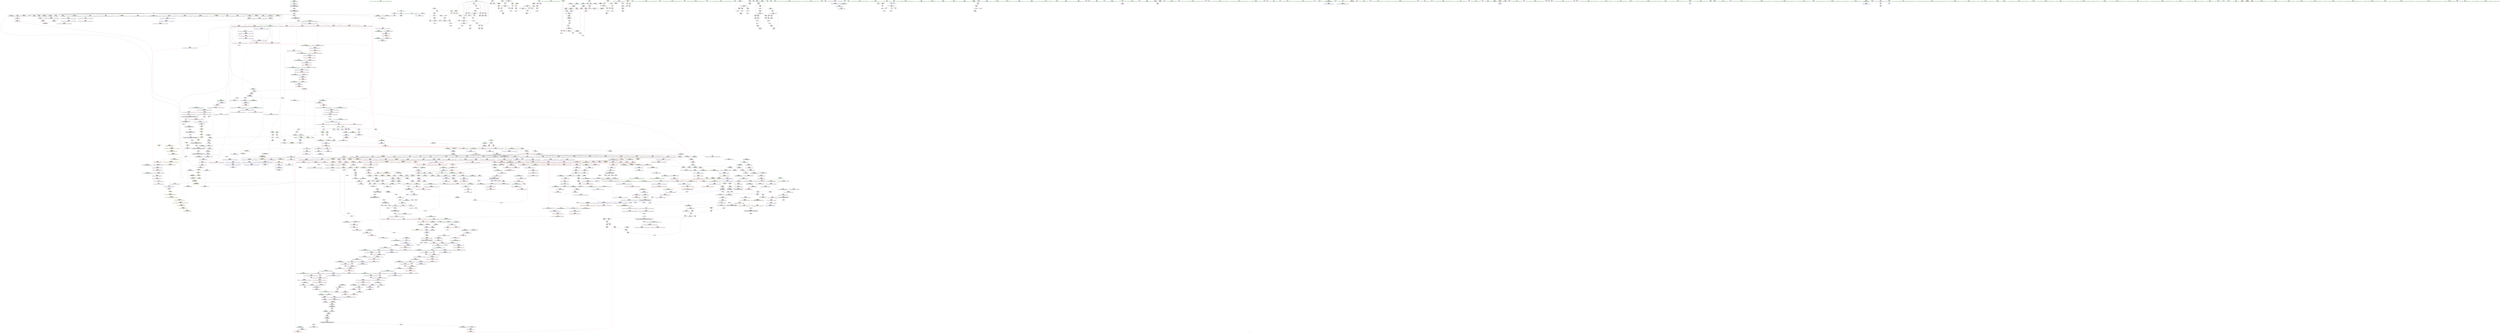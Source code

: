 digraph "SVFG" {
	label="SVFG";

	Node0x561ded8bb700 [shape=record,color=grey,label="{NodeID: 0\nNullPtr|{|<s27>113}}"];
	Node0x561ded8bb700 -> Node0x561dedd9b1c0[style=solid];
	Node0x561ded8bb700 -> Node0x561dedd9b2c0[style=solid];
	Node0x561ded8bb700 -> Node0x561dedd9b390[style=solid];
	Node0x561ded8bb700 -> Node0x561dedd9b460[style=solid];
	Node0x561ded8bb700 -> Node0x561dedd9b530[style=solid];
	Node0x561ded8bb700 -> Node0x561dedd9b600[style=solid];
	Node0x561ded8bb700 -> Node0x561dedd9b6d0[style=solid];
	Node0x561ded8bb700 -> Node0x561dedd9b7a0[style=solid];
	Node0x561ded8bb700 -> Node0x561dedd9b870[style=solid];
	Node0x561ded8bb700 -> Node0x561dedd9b940[style=solid];
	Node0x561ded8bb700 -> Node0x561dedd9ba10[style=solid];
	Node0x561ded8bb700 -> Node0x561dedd9bae0[style=solid];
	Node0x561ded8bb700 -> Node0x561dedd9bbb0[style=solid];
	Node0x561ded8bb700 -> Node0x561dedd9bc80[style=solid];
	Node0x561ded8bb700 -> Node0x561dedd9bd50[style=solid];
	Node0x561ded8bb700 -> Node0x561dedd9be20[style=solid];
	Node0x561ded8bb700 -> Node0x561dedd9bef0[style=solid];
	Node0x561ded8bb700 -> Node0x561dedd9bfc0[style=solid];
	Node0x561ded8bb700 -> Node0x561dedd9c090[style=solid];
	Node0x561ded8bb700 -> Node0x561dedda4c70[style=solid];
	Node0x561ded8bb700 -> Node0x561deddc7520[style=solid];
	Node0x561ded8bb700 -> Node0x561deddc75f0[style=solid];
	Node0x561ded8bb700 -> Node0x561deddc76c0[style=solid];
	Node0x561ded8bb700 -> Node0x561deddc99b0[style=solid];
	Node0x561ded8bb700 -> Node0x561deddb8640[style=solid];
	Node0x561ded8bb700 -> Node0x561deddbe830[style=solid];
	Node0x561ded8bb700 -> Node0x561deddbecb0[style=solid];
	Node0x561ded8bb700:s27 -> Node0x561dedec6d70[style=solid,color=red];
	Node0x561dedd9fad0 [shape=record,color=red,label="{NodeID: 775\n1159\<--1158\n\<--_M_start26\n_ZNSt6vectorIiSaIiEE17_M_realloc_insertIJiEEEvN9__gnu_cxx17__normal_iteratorIPiS1_EEDpOT_\n|{<s0>90}}"];
	Node0x561dedd9fad0:s0 -> Node0x561dedec09e0[style=solid,color=red];
	Node0x561dedd96280 [shape=record,color=black,label="{NodeID: 443\n1621\<--1600\n\<--__last\n_ZSt18uninitialized_copyISt13move_iteratorIPiES1_ET0_T_S4_S3_\n}"];
	Node0x561dedd96280 -> Node0x561deddadde0[style=solid];
	Node0x561dedebee00 [shape=record,color=black,label="{NodeID: 2325\n1711 = PHI(1703, )\n1st arg _ZSt14__copy_move_a2ILb1EPiS0_ET1_T0_S2_S1_ }"];
	Node0x561dedebee00 -> Node0x561deddcd360[style=solid];
	Node0x561dedd8a180 [shape=record,color=green,label="{NodeID: 111\n589\<--590\n_ZNK9__gnu_cxx17__normal_iteratorIPiSt6vectorIiSaIiEEEdeEv\<--_ZNK9__gnu_cxx17__normal_iteratorIPiSt6vectorIiSaIiEEEdeEv_field_insensitive\n}"];
	Node0x561dedda5590 [shape=record,color=blue,label="{NodeID: 886\n188\<--274\nlim\<--shl\nmain\n}"];
	Node0x561dedda5590 -> Node0x561deddb0dd0[style=dashed];
	Node0x561dedda5590 -> Node0x561dede39e60[style=dashed];
	Node0x561dede3b260 [shape=record,color=black,label="{NodeID: 1661\nMR_50V_2 = PHI(MR_50V_3, MR_50V_1, )\npts\{197 \}\n}"];
	Node0x561dede3b260 -> Node0x561dedda59a0[style=dashed];
	Node0x561dede3b260 -> Node0x561dede3b260[style=dashed];
	Node0x561deddabfd0 [shape=record,color=purple,label="{NodeID: 554\n1173\<--1172\n_M_impl32\<--\n_ZNSt6vectorIiSaIiEE17_M_realloc_insertIJiEEEvN9__gnu_cxx17__normal_iteratorIPiS1_EEDpOT_\n}"];
	Node0x561dedd8e860 [shape=record,color=green,label="{NodeID: 222\n1397\<--1398\n_ZN9__gnu_cxx13new_allocatorIiE7destroyIiEEvPT_\<--_ZN9__gnu_cxx13new_allocatorIiE7destroyIiEEvPT__field_insensitive\n}"];
	Node0x561deddca850 [shape=record,color=blue,label="{NodeID: 997\n1248\<--1270\nref.tmp\<--call4\n_ZNKSt6vectorIiSaIiEE12_M_check_lenEmPKc\n|{|<s1>99}}"];
	Node0x561deddca850 -> Node0x561dedda0700[style=dashed];
	Node0x561deddca850:s1 -> Node0x561dede46100[style=dashed,color=red];
	Node0x561dede45ff0 [shape=record,color=yellow,style=double,label="{NodeID: 1772\n327V_1 = ENCHI(MR_327V_0)\npts\{1243 \}\nFun[_ZSt3maxImERKT_S2_S2_]}"];
	Node0x561dede45ff0 -> Node0x561dedda1cf0[style=dashed];
	Node0x561deddb1a00 [shape=record,color=red,label="{NodeID: 665\n350\<--347\n\<--call51\nmain\n}"];
	Node0x561deddb1a00 -> Node0x561dedda5f50[style=solid];
	Node0x561dedd9cbb0 [shape=record,color=black,label="{NodeID: 333\n218\<--215\ncall2\<--\nmain\n}"];
	Node0x561dedd69ea0 [shape=record,color=green,label="{NodeID: 1\n7\<--1\n__dso_handle\<--dummyObj\nGlob }"];
	Node0x561dedd9fba0 [shape=record,color=red,label="{NodeID: 776\n1163\<--1162\n\<--_M_finish28\n_ZNSt6vectorIiSaIiEE17_M_realloc_insertIJiEEEvN9__gnu_cxx17__normal_iteratorIPiS1_EEDpOT_\n|{<s0>90}}"];
	Node0x561dedd9fba0:s0 -> Node0x561dedec0cc0[style=solid,color=red];
	Node0x561dedd96350 [shape=record,color=black,label="{NodeID: 444\n1617\<--1606\n\<--agg.tmp\n_ZSt18uninitialized_copyISt13move_iteratorIPiES1_ET0_T_S4_S3_\n}"];
	Node0x561dedd96350 -> Node0x561deddadb70[style=solid];
	Node0x561dedebef10 [shape=record,color=black,label="{NodeID: 2326\n1712 = PHI(1704, )\n2nd arg _ZSt14__copy_move_a2ILb1EPiS0_ET1_T0_S2_S1_ }"];
	Node0x561dedebef10 -> Node0x561deddcd430[style=solid];
	Node0x561dedd8a280 [shape=record,color=green,label="{NodeID: 112\n603\<--604\n_ZN9__gnu_cxx17__normal_iteratorIPiSt6vectorIiSaIiEEEppEv\<--_ZN9__gnu_cxx17__normal_iteratorIPiSt6vectorIiSaIiEEEppEv_field_insensitive\n}"];
	Node0x561dedda5660 [shape=record,color=blue,label="{NodeID: 887\n184\<--277\nans\<--\nmain\n}"];
	Node0x561dedda5660 -> Node0x561dede33f30[style=dashed];
	Node0x561dede3b760 [shape=record,color=black,label="{NodeID: 1662\nMR_52V_2 = PHI(MR_52V_3, MR_52V_1, )\npts\{199 \}\n}"];
	Node0x561dede3b760 -> Node0x561dede35830[style=dashed];
	Node0x561deddac0a0 [shape=record,color=purple,label="{NodeID: 555\n1174\<--1172\n_M_end_of_storage\<--\n_ZNSt6vectorIiSaIiEE17_M_realloc_insertIJiEEEvN9__gnu_cxx17__normal_iteratorIPiS1_EEDpOT_\n}"];
	Node0x561deddac0a0 -> Node0x561dedd9fd40[style=solid];
	Node0x561dedd8e960 [shape=record,color=green,label="{NodeID: 223\n1404\<--1405\nthis.addr\<--this.addr_field_insensitive\n_ZNKSt6vectorIiSaIiEE8max_sizeEv\n}"];
	Node0x561dedd8e960 -> Node0x561dedda14d0[style=solid];
	Node0x561dedd8e960 -> Node0x561deddcb480[style=solid];
	Node0x561deddca920 [shape=record,color=blue,label="{NodeID: 998\n1246\<--1276\n__len\<--add\n_ZNKSt6vectorIiSaIiEE12_M_check_lenEmPKc\n}"];
	Node0x561deddca920 -> Node0x561dedda0490[style=dashed];
	Node0x561deddca920 -> Node0x561dedda0560[style=dashed];
	Node0x561deddca920 -> Node0x561dedda0630[style=dashed];
	Node0x561dede46100 [shape=record,color=yellow,style=double,label="{NodeID: 1773\n333V_1 = ENCHI(MR_333V_0)\npts\{1249 \}\nFun[_ZSt3maxImERKT_S2_S2_]}"];
	Node0x561dede46100 -> Node0x561dedda1c20[style=dashed];
	Node0x561deddb1ad0 [shape=record,color=red,label="{NodeID: 666\n421\<--401\n\<--retval\n_ZSt3minIxERKT_S2_S2_\n}"];
	Node0x561deddb1ad0 -> Node0x561dedd9d710[style=solid];
	Node0x561dedd9cc80 [shape=record,color=black,label="{NodeID: 334\n224\<--221\ncall3\<--\nmain\n}"];
	Node0x561dede65300 [shape=record,color=yellow,style=double,label="{NodeID: 2216\n130V_2 = CSCHI(MR_130V_1)\npts\{6100000 \}\nCS[]}"];
	Node0x561dede65300 -> Node0x561deddb34d0[style=dashed];
	Node0x561dedd69b60 [shape=record,color=green,label="{NodeID: 2\n17\<--1\n_ZSt3cin\<--dummyObj\nGlob }"];
	Node0x561dedd9fc70 [shape=record,color=red,label="{NodeID: 777\n1171\<--1170\n\<--_M_start31\n_ZNSt6vectorIiSaIiEE17_M_realloc_insertIJiEEEvN9__gnu_cxx17__normal_iteratorIPiS1_EEDpOT_\n|{<s0>91}}"];
	Node0x561dedd9fc70:s0 -> Node0x561dedebf980[style=solid,color=red];
	Node0x561dedd96420 [shape=record,color=black,label="{NodeID: 445\n1620\<--1608\n\<--agg.tmp2\n_ZSt18uninitialized_copyISt13move_iteratorIPiES1_ET0_T_S4_S3_\n}"];
	Node0x561dedd96420 -> Node0x561deddadd10[style=solid];
	Node0x561dedebf020 [shape=record,color=black,label="{NodeID: 2327\n723 = PHI(711, )\n0th arg _ZNSaIiEC2Ev }"];
	Node0x561dedebf020 -> Node0x561deddc7790[style=solid];
	Node0x561dedd8a380 [shape=record,color=green,label="{NodeID: 113\n609\<--610\nretval\<--retval_field_insensitive\n_ZNSt6vectorIiSaIiEE5beginEv\n|{|<s1>43}}"];
	Node0x561dedd8a380 -> Node0x561dedda9730[style=solid];
	Node0x561dedd8a380:s1 -> Node0x561dedec5f00[style=solid,color=red];
	Node0x561dedda5730 [shape=record,color=blue,label="{NodeID: 888\n190\<--201\nmask\<--\nmain\n}"];
	Node0x561dedda5730 -> Node0x561deddb0ea0[style=dashed];
	Node0x561dedda5730 -> Node0x561deddb0f70[style=dashed];
	Node0x561dedda5730 -> Node0x561deddb1040[style=dashed];
	Node0x561dedda5730 -> Node0x561dedda6020[style=dashed];
	Node0x561dedda5730 -> Node0x561dede3a360[style=dashed];
	Node0x561deddac170 [shape=record,color=purple,label="{NodeID: 556\n1177\<--1176\n_M_impl33\<--\n_ZNSt6vectorIiSaIiEE17_M_realloc_insertIJiEEEvN9__gnu_cxx17__normal_iteratorIPiS1_EEDpOT_\n}"];
	Node0x561dedd8ea30 [shape=record,color=green,label="{NodeID: 224\n1410\<--1411\n_ZNKSt12_Vector_baseIiSaIiEE19_M_get_Tp_allocatorEv\<--_ZNKSt12_Vector_baseIiSaIiEE19_M_get_Tp_allocatorEv_field_insensitive\n}"];
	Node0x561deddca9f0 [shape=record,color=blue,label="{NodeID: 999\n1295\<--1293\n__lhs.addr\<--__lhs\n_ZN9__gnu_cxxmiIPiSt6vectorIiSaIiEEEENS_17__normal_iteratorIT_T0_E15difference_typeERKS8_SB_\n}"];
	Node0x561deddca9f0 -> Node0x561dedda07d0[style=dashed];
	Node0x561deddb1ba0 [shape=record,color=red,label="{NodeID: 667\n411\<--403\n\<--__a.addr\n_ZSt3minIxERKT_S2_S2_\n}"];
	Node0x561deddb1ba0 -> Node0x561deddb1fb0[style=solid];
	Node0x561dedd9cd50 [shape=record,color=black,label="{NodeID: 335\n257\<--256\nidxprom\<--\nmain\n}"];
	Node0x561dede65460 [shape=record,color=yellow,style=double,label="{NodeID: 2217\n135V_2 = CSCHI(MR_135V_1)\npts\{6270000 \}\nCS[]}"];
	Node0x561dede65460 -> Node0x561deddb3670[style=dashed];
	Node0x561dedd69bf0 [shape=record,color=green,label="{NodeID: 3\n20\<--1\n.str\<--dummyObj\nGlob }"];
	Node0x561dedd9fd40 [shape=record,color=red,label="{NodeID: 778\n1175\<--1174\n\<--_M_end_of_storage\n_ZNSt6vectorIiSaIiEE17_M_realloc_insertIJiEEEvN9__gnu_cxx17__normal_iteratorIPiS1_EEDpOT_\n}"];
	Node0x561dedd9fd40 -> Node0x561dedd94470[style=solid];
	Node0x561dedd964f0 [shape=record,color=black,label="{NodeID: 446\n1594\<--1628\n_ZSt18uninitialized_copyISt13move_iteratorIPiES1_ET0_T_S4_S3__ret\<--call\n_ZSt18uninitialized_copyISt13move_iteratorIPiES1_ET0_T_S4_S3_\n|{<s0>119}}"];
	Node0x561dedd964f0:s0 -> Node0x561dedebe120[style=solid,color=blue];
	Node0x561dedebf160 [shape=record,color=black,label="{NodeID: 2328\n1463 = PHI(1409, )\n0th arg _ZNSt16allocator_traitsISaIiEE8max_sizeERKS0_ }"];
	Node0x561dedebf160 -> Node0x561deddcb960[style=solid];
	Node0x561dedd8ee80 [shape=record,color=green,label="{NodeID: 114\n611\<--612\nthis.addr\<--this.addr_field_insensitive\n_ZNSt6vectorIiSaIiEE5beginEv\n}"];
	Node0x561dedd8ee80 -> Node0x561deddb3400[style=solid];
	Node0x561dedd8ee80 -> Node0x561deddc6dd0[style=solid];
	Node0x561dedda5800 [shape=record,color=blue,label="{NodeID: 889\n192\<--285\ncur\<--\nmain\n}"];
	Node0x561dedda5800 -> Node0x561dede2ed20[style=dashed];
	Node0x561deddac240 [shape=record,color=purple,label="{NodeID: 557\n1178\<--1176\n_M_start34\<--\n_ZNSt6vectorIiSaIiEE17_M_realloc_insertIJiEEEvN9__gnu_cxx17__normal_iteratorIPiS1_EEDpOT_\n}"];
	Node0x561deddac240 -> Node0x561dedd9fe10[style=solid];
	Node0x561dedd8eb30 [shape=record,color=green,label="{NodeID: 225\n1413\<--1414\n_ZNSt16allocator_traitsISaIiEE8max_sizeERKS0_\<--_ZNSt16allocator_traitsISaIiEE8max_sizeERKS0__field_insensitive\n}"];
	Node0x561deddcaac0 [shape=record,color=blue,label="{NodeID: 1000\n1297\<--1294\n__rhs.addr\<--__rhs\n_ZN9__gnu_cxxmiIPiSt6vectorIiSaIiEEEENS_17__normal_iteratorIT_T0_E15difference_typeERKS8_SB_\n}"];
	Node0x561deddcaac0 -> Node0x561dedda08a0[style=dashed];
	Node0x561deddb1c70 [shape=record,color=red,label="{NodeID: 668\n418\<--403\n\<--__a.addr\n_ZSt3minIxERKT_S2_S2_\n}"];
	Node0x561deddb1c70 -> Node0x561dedda6430[style=solid];
	Node0x561dedd9ce20 [shape=record,color=black,label="{NodeID: 336\n261\<--260\nidxprom15\<--\nmain\n}"];
	Node0x561dede655c0 [shape=record,color=yellow,style=double,label="{NodeID: 2218\n2V_2 = CSCHI(MR_2V_1)\npts\{100000 100001 100002 \}\nCS[]|{<s0>5}}"];
	Node0x561dede655c0:s0 -> Node0x561dede64a30[style=dashed,color=blue];
	Node0x561dedd69fd0 [shape=record,color=green,label="{NodeID: 4\n22\<--1\n.str.2\<--dummyObj\nGlob }"];
	Node0x561dedd9fe10 [shape=record,color=red,label="{NodeID: 779\n1179\<--1178\n\<--_M_start34\n_ZNSt6vectorIiSaIiEE17_M_realloc_insertIJiEEEvN9__gnu_cxx17__normal_iteratorIPiS1_EEDpOT_\n}"];
	Node0x561dedd9fe10 -> Node0x561dedd94540[style=solid];
	Node0x561dedd965c0 [shape=record,color=black,label="{NodeID: 447\n1657\<--1641\n\<--__first\n_ZNSt20__uninitialized_copyILb1EE13__uninit_copyISt13move_iteratorIPiES3_EET0_T_S6_S5_\n}"];
	Node0x561dedd965c0 -> Node0x561deddae2c0[style=solid];
	Node0x561dedebf2a0 [shape=record,color=black,label="{NodeID: 2329\n1377 = PHI(648, 653, 1029, 1029, 1301, 1304, )\n0th arg _ZNK9__gnu_cxx17__normal_iteratorIPiSt6vectorIiSaIiEEE4baseEv }"];
	Node0x561dedebf2a0 -> Node0x561deddcb210[style=solid];
	Node0x561dedd8ef50 [shape=record,color=green,label="{NodeID: 115\n619\<--620\n_ZN9__gnu_cxx17__normal_iteratorIPiSt6vectorIiSaIiEEEC2ERKS1_\<--_ZN9__gnu_cxx17__normal_iteratorIPiSt6vectorIiSaIiEEEC2ERKS1__field_insensitive\n}"];
	Node0x561dedda58d0 [shape=record,color=blue,label="{NodeID: 890\n194\<--285\nL\<--\nmain\n}"];
	Node0x561dedda58d0 -> Node0x561dede2f220[style=dashed];
	Node0x561deddac310 [shape=record,color=purple,label="{NodeID: 558\n1187\<--1186\n_M_impl35\<--\n_ZNSt6vectorIiSaIiEE17_M_realloc_insertIJiEEEvN9__gnu_cxx17__normal_iteratorIPiS1_EEDpOT_\n}"];
	Node0x561dedd8ec30 [shape=record,color=green,label="{NodeID: 226\n1418\<--1419\nthis.addr\<--this.addr_field_insensitive\n_ZNKSt6vectorIiSaIiEE4sizeEv\n}"];
	Node0x561dedd8ec30 -> Node0x561dedda15a0[style=solid];
	Node0x561dedd8ec30 -> Node0x561deddcb550[style=solid];
	Node0x561deddcab90 [shape=record,color=blue,label="{NodeID: 1001\n1315\<--1313\nthis.addr\<--this\n_ZNSt12_Vector_baseIiSaIiEE11_M_allocateEm\n}"];
	Node0x561deddcab90 -> Node0x561dedda0b10[style=dashed];
	Node0x561deddb1d40 [shape=record,color=red,label="{NodeID: 669\n409\<--405\n\<--__b.addr\n_ZSt3minIxERKT_S2_S2_\n}"];
	Node0x561deddb1d40 -> Node0x561deddb1ee0[style=solid];
	Node0x561dedd9cef0 [shape=record,color=black,label="{NodeID: 337\n265\<--264\nidxprom18\<--\nmain\n}"];
	Node0x561dede65720 [shape=record,color=yellow,style=double,label="{NodeID: 2219\n68V_2 = CSCHI(MR_68V_1)\npts\{1531 \}\nCS[]|{<s0>119}}"];
	Node0x561dede65720:s0 -> Node0x561dede66780[style=dashed,color=blue];
	Node0x561dedd6a8c0 [shape=record,color=green,label="{NodeID: 5\n24\<--1\nstdin\<--dummyObj\nGlob }"];
	Node0x561dede4f530 [shape=record,color=yellow,style=double,label="{NodeID: 1887\n75V_1 = ENCHI(MR_75V_0)\npts\{496 498 \}\nFun[_ZNSt6vectorIiSaIiEE9push_backEOi]|{<s0>36}}"];
	Node0x561dede4f530:s0 -> Node0x561dede30aa0[style=dashed,color=red];
	Node0x561dedd9fee0 [shape=record,color=red,label="{NodeID: 780\n1227\<--1218\nthis1\<--this.addr\n_ZN9__gnu_cxx13new_allocatorIiE9constructIiJiEEEvPT_DpOT0_\n}"];
	Node0x561dedd96690 [shape=record,color=black,label="{NodeID: 448\n1660\<--1643\n\<--__last\n_ZNSt20__uninitialized_copyILb1EE13__uninit_copyISt13move_iteratorIPiES3_EET0_T_S6_S5_\n}"];
	Node0x561dedd96690 -> Node0x561deddae460[style=solid];
	Node0x561dedebf7f0 [shape=record,color=black,label="{NodeID: 2330\n837 = PHI(777, 1148, 1167, )\n0th arg _ZNSt12_Vector_baseIiSaIiEE13_M_deallocateEPim }"];
	Node0x561dedebf7f0 -> Node0x561deddc8220[style=solid];
	Node0x561dedd8f050 [shape=record,color=green,label="{NodeID: 116\n626\<--627\nretval\<--retval_field_insensitive\n_ZNSt6vectorIiSaIiEE3endEv\n|{|<s1>44}}"];
	Node0x561dedd8f050 -> Node0x561dedda99a0[style=solid];
	Node0x561dedd8f050:s1 -> Node0x561dedec5f00[style=solid,color=red];
	Node0x561dedda59a0 [shape=record,color=blue,label="{NodeID: 891\n196\<--285\nR\<--\nmain\n}"];
	Node0x561dedda59a0 -> Node0x561dede2f720[style=dashed];
	Node0x561dede3cb60 [shape=record,color=black,label="{NodeID: 1666\nMR_89V_3 = PHI(MR_89V_4, MR_89V_2, )\npts\{439 \}\n}"];
	Node0x561dede3cb60 -> Node0x561deddb23c0[style=dashed];
	Node0x561dede3cb60 -> Node0x561deddb2490[style=dashed];
	Node0x561dede3cb60 -> Node0x561deddb2560[style=dashed];
	Node0x561dede3cb60 -> Node0x561dedda69e0[style=dashed];
	Node0x561deddac3e0 [shape=record,color=purple,label="{NodeID: 559\n1188\<--1186\n_M_start36\<--\n_ZNSt6vectorIiSaIiEE17_M_realloc_insertIJiEEEvN9__gnu_cxx17__normal_iteratorIPiS1_EEDpOT_\n}"];
	Node0x561deddac3e0 -> Node0x561deddca030[style=solid];
	Node0x561dedd8ed00 [shape=record,color=green,label="{NodeID: 227\n1440\<--1441\nretval\<--retval_field_insensitive\n_ZSt3maxImERKT_S2_S2_\n}"];
	Node0x561dedd8ed00 -> Node0x561dedda1810[style=solid];
	Node0x561dedd8ed00 -> Node0x561deddcb7c0[style=solid];
	Node0x561dedd8ed00 -> Node0x561deddcb890[style=solid];
	Node0x561deddcac60 [shape=record,color=blue,label="{NodeID: 1002\n1317\<--1314\n__n.addr\<--__n\n_ZNSt12_Vector_baseIiSaIiEE11_M_allocateEm\n}"];
	Node0x561deddcac60 -> Node0x561dedda0be0[style=dashed];
	Node0x561deddcac60 -> Node0x561dedda0cb0[style=dashed];
	Node0x561deddb1e10 [shape=record,color=red,label="{NodeID: 670\n415\<--405\n\<--__b.addr\n_ZSt3minIxERKT_S2_S2_\n}"];
	Node0x561deddb1e10 -> Node0x561dedda6360[style=solid];
	Node0x561dedd9cfc0 [shape=record,color=black,label="{NodeID: 338\n303\<--302\nidxprom29\<--\nmain\n}"];
	Node0x561dede65880 [shape=record,color=yellow,style=double,label="{NodeID: 2220\n68V_2 = CSCHI(MR_68V_1)\npts\{1531 \}\nCS[]|{<s0>123}}"];
	Node0x561dede65880:s0 -> Node0x561dede65720[style=dashed,color=blue];
	Node0x561dedd6a980 [shape=record,color=green,label="{NodeID: 6\n25\<--1\n.str.3\<--dummyObj\nGlob }"];
	Node0x561dede4f610 [shape=record,color=yellow,style=double,label="{NodeID: 1888\n105V_1 = ENCHI(MR_105V_0)\npts\{1531 100000 100001 100002 \}\nFun[_ZNSt6vectorIiSaIiEE9push_backEOi]|{<s0>36|<s1>36|<s2>36|<s3>36}}"];
	Node0x561dede4f610:s0 -> Node0x561dede30640[style=dashed,color=red];
	Node0x561dede4f610:s1 -> Node0x561dede30720[style=dashed,color=red];
	Node0x561dede4f610:s2 -> Node0x561dede30800[style=dashed,color=red];
	Node0x561dede4f610:s3 -> Node0x561dede308e0[style=dashed,color=red];
	Node0x561dedd9ffb0 [shape=record,color=red,label="{NodeID: 781\n1228\<--1220\n\<--__p.addr\n_ZN9__gnu_cxx13new_allocatorIiE9constructIiJiEEEvPT_DpOT0_\n}"];
	Node0x561dedd9ffb0 -> Node0x561dedd94610[style=solid];
	Node0x561dedd96760 [shape=record,color=black,label="{NodeID: 449\n1656\<--1647\n\<--agg.tmp\n_ZNSt20__uninitialized_copyILb1EE13__uninit_copyISt13move_iteratorIPiES3_EET0_T_S6_S5_\n}"];
	Node0x561dedd96760 -> Node0x561deddae1f0[style=solid];
	Node0x561dedebf980 [shape=record,color=black,label="{NodeID: 2331\n838 = PHI(780, 1149, 1171, )\n1st arg _ZNSt12_Vector_baseIiSaIiEE13_M_deallocateEPim }"];
	Node0x561dedebf980 -> Node0x561deddc82f0[style=solid];
	Node0x561dedd8f120 [shape=record,color=green,label="{NodeID: 117\n628\<--629\nthis.addr\<--this.addr_field_insensitive\n_ZNSt6vectorIiSaIiEE3endEv\n}"];
	Node0x561dedd8f120 -> Node0x561deddb35a0[style=solid];
	Node0x561dedd8f120 -> Node0x561deddc6ea0[style=solid];
	Node0x561dedda5a70 [shape=record,color=blue,label="{NodeID: 892\n164\<--201\ni\<--\nmain\n}"];
	Node0x561dedda5a70 -> Node0x561deddaff30[style=dashed];
	Node0x561dedda5a70 -> Node0x561deddb0000[style=dashed];
	Node0x561dedda5a70 -> Node0x561deddb00d0[style=dashed];
	Node0x561dedda5a70 -> Node0x561deddb01a0[style=dashed];
	Node0x561dedda5a70 -> Node0x561deddb0270[style=dashed];
	Node0x561dedda5a70 -> Node0x561deddb0340[style=dashed];
	Node0x561dedda5a70 -> Node0x561dedda5a70[style=dashed];
	Node0x561dedda5a70 -> Node0x561dedda5e80[style=dashed];
	Node0x561dedda5a70 -> Node0x561dede38f60[style=dashed];
	Node0x561dede3d060 [shape=record,color=black,label="{NodeID: 1667\nMR_91V_3 = PHI(MR_91V_5, MR_91V_2, )\npts\{441 \}\n}"];
	Node0x561dede3d060 -> Node0x561deddb2630[style=dashed];
	Node0x561dede3d060 -> Node0x561deddb2700[style=dashed];
	Node0x561dede3d060 -> Node0x561dedda6840[style=dashed];
	Node0x561dede3d060 -> Node0x561dede3d060[style=dashed];
	Node0x561deddac4b0 [shape=record,color=purple,label="{NodeID: 560\n1192\<--1191\n_M_impl37\<--\n_ZNSt6vectorIiSaIiEE17_M_realloc_insertIJiEEEvN9__gnu_cxx17__normal_iteratorIPiS1_EEDpOT_\n}"];
	Node0x561dedd972b0 [shape=record,color=green,label="{NodeID: 228\n1442\<--1443\n__a.addr\<--__a.addr_field_insensitive\n_ZSt3maxImERKT_S2_S2_\n}"];
	Node0x561dedd972b0 -> Node0x561dedda18e0[style=solid];
	Node0x561dedd972b0 -> Node0x561dedda19b0[style=solid];
	Node0x561dedd972b0 -> Node0x561deddcb620[style=solid];
	Node0x561deddcad30 [shape=record,color=blue,label="{NodeID: 1003\n1340\<--1336\n__first.addr\<--__first\n_ZSt34__uninitialized_move_if_noexcept_aIPiS0_SaIiEET0_T_S3_S2_RT1_\n}"];
	Node0x561deddcad30 -> Node0x561dedda0d80[style=dashed];
	Node0x561deddb1ee0 [shape=record,color=red,label="{NodeID: 671\n410\<--409\n\<--\n_ZSt3minIxERKT_S2_S2_\n}"];
	Node0x561deddb1ee0 -> Node0x561deddbe6b0[style=solid];
	Node0x561dedd9d090 [shape=record,color=black,label="{NodeID: 339\n306\<--305\nconv\<--\nmain\n}"];
	Node0x561dedd9d090 -> Node0x561deddbceb0[style=solid];
	Node0x561dede659e0 [shape=record,color=yellow,style=double,label="{NodeID: 2221\n68V_2 = CSCHI(MR_68V_1)\npts\{1531 \}\nCS[]|{<s0>126}}"];
	Node0x561dede659e0:s0 -> Node0x561dede65880[style=dashed,color=blue];
	Node0x561dedd6aa40 [shape=record,color=green,label="{NodeID: 7\n27\<--1\n.str.4\<--dummyObj\nGlob }"];
	Node0x561dedda0080 [shape=record,color=red,label="{NodeID: 782\n1231\<--1222\n\<--__args.addr\n_ZN9__gnu_cxx13new_allocatorIiE9constructIiJiEEEvPT_DpOT0_\n|{<s0>93}}"];
	Node0x561dedda0080:s0 -> Node0x561dedec20e0[style=solid,color=red];
	Node0x561dedd96830 [shape=record,color=black,label="{NodeID: 450\n1659\<--1649\n\<--agg.tmp2\n_ZNSt20__uninitialized_copyILb1EE13__uninit_copyISt13move_iteratorIPiES3_EET0_T_S6_S5_\n}"];
	Node0x561dedd96830 -> Node0x561deddae390[style=solid];
	Node0x561dedebfb10 [shape=record,color=black,label="{NodeID: 2332\n839 = PHI(790, 1150, 1183, )\n2nd arg _ZNSt12_Vector_baseIiSaIiEE13_M_deallocateEPim }"];
	Node0x561dedebfb10 -> Node0x561deddc83c0[style=solid];
	Node0x561dedd8f1f0 [shape=record,color=green,label="{NodeID: 118\n642\<--643\n__lhs.addr\<--__lhs.addr_field_insensitive\n_ZN9__gnu_cxxneIPiSt6vectorIiSaIiEEEEbRKNS_17__normal_iteratorIT_T0_EESA_\n}"];
	Node0x561dedd8f1f0 -> Node0x561deddb3740[style=solid];
	Node0x561dedd8f1f0 -> Node0x561deddc6f70[style=solid];
	Node0x561dedda5b40 [shape=record,color=blue,label="{NodeID: 893\n198\<--295\npos\<--shl27\nmain\n}"];
	Node0x561dedda5b40 -> Node0x561deddb15f0[style=dashed];
	Node0x561dedda5b40 -> Node0x561dedda5b40[style=dashed];
	Node0x561dedda5b40 -> Node0x561dede35830[style=dashed];
	Node0x561dede3d560 [shape=record,color=black,label="{NodeID: 1668\nMR_87V_4 = PHI(MR_87V_5, MR_87V_3, )\npts\{437 \}\n}"];
	Node0x561dede3d560 -> Node0x561deddb2150[style=dashed];
	Node0x561dede3d560 -> Node0x561deddb2220[style=dashed];
	Node0x561dede3d560 -> Node0x561deddb22f0[style=dashed];
	Node0x561dede3d560 -> Node0x561dedda6910[style=dashed];
	Node0x561deddac580 [shape=record,color=purple,label="{NodeID: 561\n1193\<--1191\n_M_finish38\<--\n_ZNSt6vectorIiSaIiEE17_M_realloc_insertIJiEEEvN9__gnu_cxx17__normal_iteratorIPiS1_EEDpOT_\n}"];
	Node0x561deddac580 -> Node0x561deddca100[style=solid];
	Node0x561dedd97340 [shape=record,color=green,label="{NodeID: 229\n1444\<--1445\n__b.addr\<--__b.addr_field_insensitive\n_ZSt3maxImERKT_S2_S2_\n}"];
	Node0x561dedd97340 -> Node0x561dedda1a80[style=solid];
	Node0x561dedd97340 -> Node0x561dedda1b50[style=solid];
	Node0x561dedd97340 -> Node0x561deddcb6f0[style=solid];
	Node0x561deddcae00 [shape=record,color=blue,label="{NodeID: 1004\n1342\<--1337\n__last.addr\<--__last\n_ZSt34__uninitialized_move_if_noexcept_aIPiS0_SaIiEET0_T_S3_S2_RT1_\n}"];
	Node0x561deddcae00 -> Node0x561dedda0e50[style=dashed];
	Node0x561deddb1fb0 [shape=record,color=red,label="{NodeID: 672\n412\<--411\n\<--\n_ZSt3minIxERKT_S2_S2_\n}"];
	Node0x561deddb1fb0 -> Node0x561deddbe6b0[style=solid];
	Node0x561dedd9d160 [shape=record,color=black,label="{NodeID: 340\n311\<--310\nidxprom32\<--\nmain\n}"];
	Node0x561dede65b40 [shape=record,color=yellow,style=double,label="{NodeID: 2222\n68V_2 = CSCHI(MR_68V_1)\npts\{1531 \}\nCS[]|{<s0>131}}"];
	Node0x561dede65b40:s0 -> Node0x561dede659e0[style=dashed,color=blue];
	Node0x561dedd6ab00 [shape=record,color=green,label="{NodeID: 8\n29\<--1\nstdout\<--dummyObj\nGlob }"];
	Node0x561dede4f830 [shape=record,color=yellow,style=double,label="{NodeID: 1890\n75V_1 = ENCHI(MR_75V_0)\npts\{496 498 \}\nFun[_ZN9__gnu_cxx13new_allocatorIiE9constructIiJiEEEvPT_DpOT0_]}"];
	Node0x561dede4f830 -> Node0x561dedda0150[style=dashed];
	Node0x561dedda0150 [shape=record,color=red,label="{NodeID: 783\n1233\<--1232\n\<--call\n_ZN9__gnu_cxx13new_allocatorIiE9constructIiJiEEEvPT_DpOT0_\n}"];
	Node0x561dedda0150 -> Node0x561deddca510[style=solid];
	Node0x561dedd96900 [shape=record,color=black,label="{NodeID: 451\n1637\<--1667\n_ZNSt20__uninitialized_copyILb1EE13__uninit_copyISt13move_iteratorIPiES3_EET0_T_S6_S5__ret\<--call\n_ZNSt20__uninitialized_copyILb1EE13__uninit_copyISt13move_iteratorIPiES3_EET0_T_S6_S5_\n|{<s0>123}}"];
	Node0x561dedd96900:s0 -> Node0x561dedeba8f0[style=solid,color=blue];
	Node0x561dedebfca0 [shape=record,color=black,label="{NodeID: 2333\n990 = PHI(540, )\n0th arg _ZSt4moveIRiEONSt16remove_referenceIT_E4typeEOS2_ }"];
	Node0x561dedebfca0 -> Node0x561deddc8f20[style=solid];
	Node0x561dedd8f2c0 [shape=record,color=green,label="{NodeID: 119\n644\<--645\n__rhs.addr\<--__rhs.addr_field_insensitive\n_ZN9__gnu_cxxneIPiSt6vectorIiSaIiEEEEbRKNS_17__normal_iteratorIT_T0_EESA_\n}"];
	Node0x561dedd8f2c0 -> Node0x561deddb3810[style=solid];
	Node0x561dedd8f2c0 -> Node0x561deddc7040[style=solid];
	Node0x561dedda5c10 [shape=record,color=blue,label="{NodeID: 894\n192\<--308\ncur\<--add31\nmain\n}"];
	Node0x561dedda5c10 -> Node0x561dede2ed20[style=dashed];
	Node0x561dede3da60 [shape=record,color=black,label="{NodeID: 1669\nMR_68V_3 = PHI(MR_68V_4, MR_68V_2, )\npts\{1531 \}\n|{<s0>36}}"];
	Node0x561dede3da60:s0 -> Node0x561dede65010[style=dashed,color=blue];
	Node0x561deddac650 [shape=record,color=purple,label="{NodeID: 562\n1199\<--1198\n_M_impl40\<--\n_ZNSt6vectorIiSaIiEE17_M_realloc_insertIJiEEEvN9__gnu_cxx17__normal_iteratorIPiS1_EEDpOT_\n}"];
	Node0x561dedd97410 [shape=record,color=green,label="{NodeID: 230\n1464\<--1465\n__a.addr\<--__a.addr_field_insensitive\n_ZNSt16allocator_traitsISaIiEE8max_sizeERKS0_\n}"];
	Node0x561dedd97410 -> Node0x561dedda1dc0[style=solid];
	Node0x561dedd97410 -> Node0x561deddcb960[style=solid];
	Node0x561deddcaed0 [shape=record,color=blue,label="{NodeID: 1005\n1344\<--1338\n__result.addr\<--__result\n_ZSt34__uninitialized_move_if_noexcept_aIPiS0_SaIiEET0_T_S3_S2_RT1_\n}"];
	Node0x561deddcaed0 -> Node0x561dedda0f20[style=dashed];
	Node0x561deddb2080 [shape=record,color=red,label="{NodeID: 673\n444\<--436\n\<--base.addr\n_Z4mpowii\n}"];
	Node0x561deddb2080 -> Node0x561deddbcd30[style=solid];
	Node0x561dedd9d230 [shape=record,color=black,label="{NodeID: 341\n314\<--313\nconv34\<--\nmain\n}"];
	Node0x561dedd9d230 -> Node0x561deddbcbb0[style=solid];
	Node0x561dede65ca0 [shape=record,color=yellow,style=double,label="{NodeID: 2223\n68V_2 = CSCHI(MR_68V_1)\npts\{1531 \}\nCS[]|{<s0>78}}"];
	Node0x561dede65ca0:s0 -> Node0x561dede46830[style=dashed,color=red];
	Node0x561dedd6abc0 [shape=record,color=green,label="{NodeID: 9\n30\<--1\n_ZSt4cout\<--dummyObj\nGlob }"];
	Node0x561dedda0220 [shape=record,color=red,label="{NodeID: 784\n1253\<--1240\nthis1\<--this.addr\n_ZNKSt6vectorIiSaIiEE12_M_check_lenEmPKc\n|{<s0>94|<s1>95|<s2>97|<s3>98|<s4>100|<s5>101|<s6>102}}"];
	Node0x561dedda0220:s0 -> Node0x561dedec5ca0[style=solid,color=red];
	Node0x561dedda0220:s1 -> Node0x561dedec6920[style=solid,color=red];
	Node0x561dedda0220:s2 -> Node0x561dedec6920[style=solid,color=red];
	Node0x561dedda0220:s3 -> Node0x561dedec6920[style=solid,color=red];
	Node0x561dedda0220:s4 -> Node0x561dedec6920[style=solid,color=red];
	Node0x561dedda0220:s5 -> Node0x561dedec5ca0[style=solid,color=red];
	Node0x561dedda0220:s6 -> Node0x561dedec5ca0[style=solid,color=red];
	Node0x561deddb8640 [shape=record,color=black,label="{NodeID: 1559\n1333 = PHI(1328, 3, )\n}"];
	Node0x561deddb8640 -> Node0x561dedd94bc0[style=solid];
	Node0x561dedd969d0 [shape=record,color=black,label="{NodeID: 452\n1691\<--1675\n\<--__first\n_ZSt4copyISt13move_iteratorIPiES1_ET0_T_S4_S3_\n}"];
	Node0x561dedd969d0 -> Node0x561deddae940[style=solid];
	Node0x561dedebfdb0 [shape=record,color=black,label="{NodeID: 2334\n1595 = PHI(1573, )\n0th arg _ZSt18uninitialized_copyISt13move_iteratorIPiES1_ET0_T_S4_S3_ }"];
	Node0x561dedebfdb0 -> Node0x561deddcc590[style=solid];
	Node0x561dedd8f390 [shape=record,color=green,label="{NodeID: 120\n650\<--651\n_ZNK9__gnu_cxx17__normal_iteratorIPiSt6vectorIiSaIiEEE4baseEv\<--_ZNK9__gnu_cxx17__normal_iteratorIPiSt6vectorIiSaIiEEE4baseEv_field_insensitive\n}"];
	Node0x561dedda5ce0 [shape=record,color=blue,label="{NodeID: 895\n194\<--316\nL\<--add35\nmain\n}"];
	Node0x561dedda5ce0 -> Node0x561dede2f220[style=dashed];
	Node0x561dede3df60 [shape=record,color=black,label="{NodeID: 1670\nMR_16V_2 = PHI(MR_16V_3, MR_16V_1, )\npts\{100000 \}\n|{<s0>36}}"];
	Node0x561dede3df60:s0 -> Node0x561dede65010[style=dashed,color=blue];
	Node0x561deddac720 [shape=record,color=purple,label="{NodeID: 563\n1200\<--1198\n_M_end_of_storage41\<--\n_ZNSt6vectorIiSaIiEE17_M_realloc_insertIJiEEEvN9__gnu_cxx17__normal_iteratorIPiS1_EEDpOT_\n}"];
	Node0x561deddac720 -> Node0x561deddca1d0[style=solid];
	Node0x561dedd974e0 [shape=record,color=green,label="{NodeID: 231\n1470\<--1471\n_ZNK9__gnu_cxx13new_allocatorIiE8max_sizeEv\<--_ZNK9__gnu_cxx13new_allocatorIiE8max_sizeEv_field_insensitive\n}"];
	Node0x561deddcafa0 [shape=record,color=blue,label="{NodeID: 1006\n1346\<--1339\n__alloc.addr\<--__alloc\n_ZSt34__uninitialized_move_if_noexcept_aIPiS0_SaIiEET0_T_S3_S2_RT1_\n}"];
	Node0x561deddcafa0 -> Node0x561dedda0ff0[style=dashed];
	Node0x561dede46830 [shape=record,color=yellow,style=double,label="{NodeID: 1781\n68V_1 = ENCHI(MR_68V_0)\npts\{1531 \}\nFun[_ZSt34__uninitialized_move_if_noexcept_aIPiS0_SaIiEET0_T_S3_S2_RT1_]|{<s0>108}}"];
	Node0x561dede46830:s0 -> Node0x561dede45c70[style=dashed,color=red];
	Node0x561deddb2150 [shape=record,color=red,label="{NodeID: 674\n459\<--436\n\<--base.addr\n_Z4mpowii\n}"];
	Node0x561deddb2150 -> Node0x561dedd9d8b0[style=solid];
	Node0x561dedd9d300 [shape=record,color=black,label="{NodeID: 342\n319\<--318\nidxprom36\<--\nmain\n}"];
	Node0x561dedd6ac80 [shape=record,color=green,label="{NodeID: 10\n31\<--1\n.str.5\<--dummyObj\nGlob }"];
	Node0x561dedda02f0 [shape=record,color=red,label="{NodeID: 785\n1261\<--1242\n\<--__n.addr\n_ZNKSt6vectorIiSaIiEE12_M_check_lenEmPKc\n}"];
	Node0x561dedda02f0 -> Node0x561deddbd4b0[style=solid];
	Node0x561deddb87d0 [shape=record,color=black,label="{NodeID: 1560\n1290 = PHI(1286, 1288, )\n}"];
	Node0x561deddb87d0 -> Node0x561dedd947b0[style=solid];
	Node0x561dedd96aa0 [shape=record,color=black,label="{NodeID: 453\n1699\<--1677\n\<--__last\n_ZSt4copyISt13move_iteratorIPiES1_ET0_T_S4_S3_\n}"];
	Node0x561dedd96aa0 -> Node0x561deddaeae0[style=solid];
	Node0x561dedebfec0 [shape=record,color=black,label="{NodeID: 2335\n1596 = PHI(1575, )\n1st arg _ZSt18uninitialized_copyISt13move_iteratorIPiES1_ET0_T_S4_S3_ }"];
	Node0x561dedebfec0 -> Node0x561deddcc660[style=solid];
	Node0x561dedd8f490 [shape=record,color=green,label="{NodeID: 121\n660\<--661\nthis.addr\<--this.addr_field_insensitive\n_ZNK9__gnu_cxx17__normal_iteratorIPiSt6vectorIiSaIiEEEdeEv\n}"];
	Node0x561dedd8f490 -> Node0x561deddb3a80[style=solid];
	Node0x561dedd8f490 -> Node0x561deddc7110[style=solid];
	Node0x561dedda5db0 [shape=record,color=blue,label="{NodeID: 896\n196\<--324\nR\<--add39\nmain\n}"];
	Node0x561dedda5db0 -> Node0x561dede2f720[style=dashed];
	Node0x561dede3e460 [shape=record,color=black,label="{NodeID: 1671\nMR_18V_3 = PHI(MR_18V_4, MR_18V_2, )\npts\{100001 \}\n|{<s0>36}}"];
	Node0x561dede3e460:s0 -> Node0x561dede65010[style=dashed,color=blue];
	Node0x561deddac7f0 [shape=record,color=purple,label="{NodeID: 564\n1325\<--1321\n_M_impl\<--this1\n_ZNSt12_Vector_baseIiSaIiEE11_M_allocateEm\n}"];
	Node0x561deddac7f0 -> Node0x561dedd94af0[style=solid];
	Node0x561dedd975b0 [shape=record,color=green,label="{NodeID: 232\n1475\<--1476\nthis.addr\<--this.addr_field_insensitive\n_ZNKSt12_Vector_baseIiSaIiEE19_M_get_Tp_allocatorEv\n}"];
	Node0x561dedd975b0 -> Node0x561dedda1e90[style=solid];
	Node0x561dedd975b0 -> Node0x561deddcba30[style=solid];
	Node0x561deddcb070 [shape=record,color=blue,label="{NodeID: 1007\n1360\<--1357\ncoerce.dive\<--call\n_ZSt34__uninitialized_move_if_noexcept_aIPiS0_SaIiEET0_T_S3_S2_RT1_\n}"];
	Node0x561deddcb070 -> Node0x561dedda10c0[style=dashed];
	Node0x561deddb2220 [shape=record,color=red,label="{NodeID: 675\n466\<--436\n\<--base.addr\n_Z4mpowii\n}"];
	Node0x561deddb2220 -> Node0x561dedd9da50[style=solid];
	Node0x561dedd9d3d0 [shape=record,color=black,label="{NodeID: 343\n322\<--321\nconv38\<--\nmain\n}"];
	Node0x561dedd9d3d0 -> Node0x561deddbb830[style=solid];
	Node0x561dedd6ad80 [shape=record,color=green,label="{NodeID: 11\n33\<--1\n.str.6\<--dummyObj\nGlob }"];
	Node0x561dedda03c0 [shape=record,color=red,label="{NodeID: 786\n1264\<--1244\n\<--__s.addr\n_ZNKSt6vectorIiSaIiEE12_M_check_lenEmPKc\n}"];
	Node0x561deddb8d70 [shape=record,color=black,label="{NodeID: 1561\n71 = PHI(69, 72, )\n|{|<s1>3}}"];
	Node0x561deddb8d70 -> Node0x561dedda8fe0[style=solid];
	Node0x561deddb8d70:s1 -> Node0x561dedec0490[style=solid,color=red];
	Node0x561dedd96b70 [shape=record,color=black,label="{NodeID: 454\n1690\<--1681\n\<--agg.tmp\n_ZSt4copyISt13move_iteratorIPiES1_ET0_T_S4_S3_\n}"];
	Node0x561dedd96b70 -> Node0x561deddae870[style=solid];
	Node0x561dedebffd0 [shape=record,color=black,label="{NodeID: 2336\n1597 = PHI(1571, )\n2nd arg _ZSt18uninitialized_copyISt13move_iteratorIPiES1_ET0_T_S4_S3_ }"];
	Node0x561dedebffd0 -> Node0x561deddcc730[style=solid];
	Node0x561dedd8f560 [shape=record,color=green,label="{NodeID: 122\n669\<--670\nthis.addr\<--this.addr_field_insensitive\n_ZN9__gnu_cxx17__normal_iteratorIPiSt6vectorIiSaIiEEEppEv\n}"];
	Node0x561dedd8f560 -> Node0x561deddb3c20[style=solid];
	Node0x561dedd8f560 -> Node0x561deddc71e0[style=solid];
	Node0x561dedda5e80 [shape=record,color=blue,label="{NodeID: 897\n164\<--329\ni\<--inc41\nmain\n}"];
	Node0x561dedda5e80 -> Node0x561deddaff30[style=dashed];
	Node0x561dedda5e80 -> Node0x561deddb0000[style=dashed];
	Node0x561dedda5e80 -> Node0x561deddb00d0[style=dashed];
	Node0x561dedda5e80 -> Node0x561deddb01a0[style=dashed];
	Node0x561dedda5e80 -> Node0x561deddb0270[style=dashed];
	Node0x561dedda5e80 -> Node0x561deddb0340[style=dashed];
	Node0x561dedda5e80 -> Node0x561dedda5a70[style=dashed];
	Node0x561dedda5e80 -> Node0x561dedda5e80[style=dashed];
	Node0x561dedda5e80 -> Node0x561dede38f60[style=dashed];
	Node0x561dede3e960 [shape=record,color=black,label="{NodeID: 1672\nMR_20V_2 = PHI(MR_20V_3, MR_20V_1, )\npts\{100002 \}\n|{<s0>36}}"];
	Node0x561dede3e960:s0 -> Node0x561dede65010[style=dashed,color=blue];
	Node0x561deddac8c0 [shape=record,color=purple,label="{NodeID: 565\n1360\<--1348\ncoerce.dive\<--agg.tmp\n_ZSt34__uninitialized_move_if_noexcept_aIPiS0_SaIiEET0_T_S3_S2_RT1_\n}"];
	Node0x561deddac8c0 -> Node0x561deddcb070[style=solid];
	Node0x561dedd97680 [shape=record,color=green,label="{NodeID: 233\n1484\<--1485\nthis.addr\<--this.addr_field_insensitive\n_ZNK9__gnu_cxx13new_allocatorIiE8max_sizeEv\n}"];
	Node0x561dedd97680 -> Node0x561dedda1f60[style=solid];
	Node0x561dedd97680 -> Node0x561deddcbb00[style=solid];
	Node0x561deddcb140 [shape=record,color=blue,label="{NodeID: 1008\n1364\<--1363\ncoerce.dive3\<--call2\n_ZSt34__uninitialized_move_if_noexcept_aIPiS0_SaIiEET0_T_S3_S2_RT1_\n}"];
	Node0x561deddcb140 -> Node0x561dedda1190[style=dashed];
	Node0x561deddb22f0 [shape=record,color=red,label="{NodeID: 676\n468\<--436\n\<--base.addr\n_Z4mpowii\n}"];
	Node0x561deddb22f0 -> Node0x561dedd9db20[style=solid];
	Node0x561dedd9d4a0 [shape=record,color=black,label="{NodeID: 344\n334\<--333\nconv43\<--\nmain\n}"];
	Node0x561dedd9d4a0 -> Node0x561deddf7fe0[style=solid];
	Node0x561dedd6ae80 [shape=record,color=green,label="{NodeID: 12\n35\<--1\n.str.7\<--dummyObj\nGlob }"];
	Node0x561dede4fbb0 [shape=record,color=yellow,style=double,label="{NodeID: 1894\n68V_1 = ENCHI(MR_68V_0)\npts\{1531 \}\nFun[_ZNSt20__uninitialized_copyILb1EE13__uninit_copyISt13move_iteratorIPiES3_EET0_T_S6_S5_]|{<s0>126}}"];
	Node0x561dede4fbb0:s0 -> Node0x561dede50120[style=dashed,color=red];
	Node0x561dedda0490 [shape=record,color=red,label="{NodeID: 787\n1278\<--1246\n\<--__len\n_ZNKSt6vectorIiSaIiEE12_M_check_lenEmPKc\n}"];
	Node0x561dedda0490 -> Node0x561deddbddb0[style=solid];
	Node0x561deddb9310 [shape=record,color=black,label="{NodeID: 1562\n109 = PHI(107, 110, )\n}"];
	Node0x561deddb9310 -> Node0x561dedda90b0[style=solid];
	Node0x561dedd96c40 [shape=record,color=black,label="{NodeID: 455\n1698\<--1683\n\<--agg.tmp3\n_ZSt4copyISt13move_iteratorIPiES1_ET0_T_S4_S3_\n}"];
	Node0x561dedd96c40 -> Node0x561deddaea10[style=solid];
	Node0x561dedec00e0 [shape=record,color=black,label="{NodeID: 2337\n608 = PHI(571, 1053, )\n0th arg _ZNSt6vectorIiSaIiEE5beginEv }"];
	Node0x561dedec00e0 -> Node0x561deddc6dd0[style=solid];
	Node0x561dedd8f630 [shape=record,color=green,label="{NodeID: 123\n680\<--681\nthis.addr\<--this.addr_field_insensitive\n_ZNSt12_Vector_baseIiSaIiEEC2Ev\n}"];
	Node0x561dedd8f630 -> Node0x561deddb3dc0[style=solid];
	Node0x561dedd8f630 -> Node0x561deddc7380[style=solid];
	Node0x561dedda5f50 [shape=record,color=blue,label="{NodeID: 898\n184\<--350\nans\<--\nmain\n}"];
	Node0x561dedda5f50 -> Node0x561dede33f30[style=dashed];
	Node0x561dede3ee60 [shape=record,color=black,label="{NodeID: 1673\nMR_73V_2 = PHI(MR_73V_3, MR_73V_1, )\npts\{9420000 \}\n}"];
	Node0x561deddac990 [shape=record,color=purple,label="{NodeID: 566\n1368\<--1348\ncoerce.dive4\<--agg.tmp\n_ZSt34__uninitialized_move_if_noexcept_aIPiS0_SaIiEET0_T_S3_S2_RT1_\n}"];
	Node0x561deddac990 -> Node0x561dedda10c0[style=solid];
	Node0x561dedd97750 [shape=record,color=green,label="{NodeID: 234\n1493\<--1494\n__a.addr\<--__a.addr_field_insensitive\n_ZNSt16allocator_traitsISaIiEE8allocateERS0_m\n}"];
	Node0x561dedd97750 -> Node0x561dedda2030[style=solid];
	Node0x561dedd97750 -> Node0x561deddcbbd0[style=solid];
	Node0x561deddcb210 [shape=record,color=blue,label="{NodeID: 1009\n1378\<--1377\nthis.addr\<--this\n_ZNK9__gnu_cxx17__normal_iteratorIPiSt6vectorIiSaIiEEE4baseEv\n}"];
	Node0x561deddcb210 -> Node0x561dedda1260[style=dashed];
	Node0x561deddb23c0 [shape=record,color=red,label="{NodeID: 677\n450\<--438\n\<--exp.addr\n_Z4mpowii\n}"];
	Node0x561deddb23c0 -> Node0x561deddf8460[style=solid];
	Node0x561dedd9d570 [shape=record,color=black,label="{NodeID: 345\n338\<--337\nconv45\<--\nmain\n}"];
	Node0x561dedd9d570 -> Node0x561deddf7e60[style=solid];
	Node0x561dedd6af80 [shape=record,color=green,label="{NodeID: 13\n37\<--1\n.str.8\<--dummyObj\nGlob }"];
	Node0x561dedda0560 [shape=record,color=red,label="{NodeID: 788\n1282\<--1246\n\<--__len\n_ZNKSt6vectorIiSaIiEE12_M_check_lenEmPKc\n}"];
	Node0x561dedda0560 -> Node0x561deddbdab0[style=solid];
	Node0x561deddb98b0 [shape=record,color=grey,label="{NodeID: 1563\n790 = Binary(789, 791, )\n|{<s0>53}}"];
	Node0x561deddb98b0:s0 -> Node0x561dedebfb10[style=solid,color=red];
	Node0x561dedd96d10 [shape=record,color=black,label="{NodeID: 456\n1671\<--1705\n_ZSt4copyISt13move_iteratorIPiES1_ET0_T_S4_S3__ret\<--call6\n_ZSt4copyISt13move_iteratorIPiES1_ET0_T_S4_S3_\n|{<s0>126}}"];
	Node0x561dedd96d10:s0 -> Node0x561dedebaa60[style=solid,color=blue];
	Node0x561dedec0230 [shape=record,color=black,label="{NodeID: 2338\n1474 = PHI(1408, )\n0th arg _ZNKSt12_Vector_baseIiSaIiEE19_M_get_Tp_allocatorEv }"];
	Node0x561dedec0230 -> Node0x561deddcba30[style=solid];
	Node0x561dedd8f700 [shape=record,color=green,label="{NodeID: 124\n686\<--687\n_ZNSt12_Vector_baseIiSaIiEE12_Vector_implC2Ev\<--_ZNSt12_Vector_baseIiSaIiEE12_Vector_implC2Ev_field_insensitive\n}"];
	Node0x561dedda6020 [shape=record,color=blue,label="{NodeID: 899\n190\<--355\nmask\<--inc54\nmain\n}"];
	Node0x561dedda6020 -> Node0x561deddb0ea0[style=dashed];
	Node0x561dedda6020 -> Node0x561deddb0f70[style=dashed];
	Node0x561dedda6020 -> Node0x561deddb1040[style=dashed];
	Node0x561dedda6020 -> Node0x561dedda6020[style=dashed];
	Node0x561dedda6020 -> Node0x561dede3a360[style=dashed];
	Node0x561deddaca60 [shape=record,color=purple,label="{NodeID: 567\n1364\<--1350\ncoerce.dive3\<--agg.tmp1\n_ZSt34__uninitialized_move_if_noexcept_aIPiS0_SaIiEET0_T_S3_S2_RT1_\n}"];
	Node0x561deddaca60 -> Node0x561deddcb140[style=solid];
	Node0x561dedd97820 [shape=record,color=green,label="{NodeID: 235\n1495\<--1496\n__n.addr\<--__n.addr_field_insensitive\n_ZNSt16allocator_traitsISaIiEE8allocateERS0_m\n}"];
	Node0x561dedd97820 -> Node0x561dedda2100[style=solid];
	Node0x561dedd97820 -> Node0x561deddcbca0[style=solid];
	Node0x561deddcb2e0 [shape=record,color=blue,label="{NodeID: 1010\n1387\<--1385\n__a.addr\<--__a\n_ZNSt16allocator_traitsISaIiEE7destroyIiEEvRS0_PT_\n}"];
	Node0x561deddcb2e0 -> Node0x561dedda1330[style=dashed];
	Node0x561deddb2490 [shape=record,color=red,label="{NodeID: 678\n453\<--438\n\<--exp.addr\n_Z4mpowii\n}"];
	Node0x561deddb2490 -> Node0x561deddbc5b0[style=solid];
	Node0x561dedd9d640 [shape=record,color=black,label="{NodeID: 346\n344\<--343\nconv48\<--\nmain\n}"];
	Node0x561dedd9d640 -> Node0x561deddbe9b0[style=solid];
	Node0x561dedd6b080 [shape=record,color=green,label="{NodeID: 14\n40\<--1\n\<--dummyObj\nCan only get source location for instruction, argument, global var or function.}"];
	Node0x561dedda0630 [shape=record,color=red,label="{NodeID: 789\n1288\<--1246\n\<--__len\n_ZNKSt6vectorIiSaIiEE12_M_check_lenEmPKc\n}"];
	Node0x561dedda0630 -> Node0x561deddb87d0[style=solid];
	Node0x561deddb9a30 [shape=record,color=grey,label="{NodeID: 1564\n789 = Binary(787, 788, )\n}"];
	Node0x561deddb9a30 -> Node0x561deddb98b0[style=solid];
	Node0x561dedd96de0 [shape=record,color=black,label="{NodeID: 457\n1709\<--1730\n_ZSt14__copy_move_a2ILb1EPiS0_ET1_T0_S2_S1__ret\<--call3\n_ZSt14__copy_move_a2ILb1EPiS0_ET1_T0_S2_S1_\n|{<s0>131}}"];
	Node0x561dedd96de0:s0 -> Node0x561dedebae20[style=solid,color=blue];
	Node0x561dedec0340 [shape=record,color=black,label="{NodeID: 2339\n1735 = PHI(1694, 1702, )\n0th arg _ZSt12__miter_baseIPiEDTcl12__miter_basecldtfp_4baseEEESt13move_iteratorIT_E }"];
	Node0x561dedec0340 -> Node0x561deddcd500[style=solid];
	Node0x561dedd8f800 [shape=record,color=green,label="{NodeID: 125\n689\<--690\n__gxx_personality_v0\<--__gxx_personality_v0_field_insensitive\n}"];
	Node0x561dedda60f0 [shape=record,color=blue,label="{NodeID: 900\n170\<--376\nz\<--inc63\nmain\n}"];
	Node0x561dedda60f0 -> Node0x561dede39460[style=dashed];
	Node0x561deddacb30 [shape=record,color=purple,label="{NodeID: 568\n1370\<--1350\ncoerce.dive5\<--agg.tmp1\n_ZSt34__uninitialized_move_if_noexcept_aIPiS0_SaIiEET0_T_S3_S2_RT1_\n}"];
	Node0x561deddacb30 -> Node0x561dedda1190[style=solid];
	Node0x561dedd978f0 [shape=record,color=green,label="{NodeID: 236\n1503\<--1504\n_ZN9__gnu_cxx13new_allocatorIiE8allocateEmPKv\<--_ZN9__gnu_cxx13new_allocatorIiE8allocateEmPKv_field_insensitive\n}"];
	Node0x561deddcb3b0 [shape=record,color=blue,label="{NodeID: 1011\n1389\<--1386\n__p.addr\<--__p\n_ZNSt16allocator_traitsISaIiEE7destroyIiEEvRS0_PT_\n}"];
	Node0x561deddcb3b0 -> Node0x561dedda1400[style=dashed];
	Node0x561deddb2560 [shape=record,color=red,label="{NodeID: 679\n474\<--438\n\<--exp.addr\n_Z4mpowii\n}"];
	Node0x561deddb2560 -> Node0x561deddbb9b0[style=solid];
	Node0x561dedd9d710 [shape=record,color=black,label="{NodeID: 347\n398\<--421\n_ZSt3minIxERKT_S2_S2__ret\<--\n_ZSt3minIxERKT_S2_S2_\n|{<s0>27}}"];
	Node0x561dedd9d710:s0 -> Node0x561dedeb9ae0[style=solid,color=blue];
	Node0x561dede66360 [shape=record,color=yellow,style=double,label="{NodeID: 2229\n68V_2 = CSCHI(MR_68V_1)\npts\{1531 \}\nCS[]|{<s0>64|<s1>75}}"];
	Node0x561dede66360:s0 -> Node0x561dede3da60[style=dashed,color=blue];
	Node0x561dede66360:s1 -> Node0x561dede65ca0[style=dashed,color=blue];
	Node0x561dedd6b180 [shape=record,color=green,label="{NodeID: 15\n201\<--1\n\<--dummyObj\nCan only get source location for instruction, argument, global var or function.}"];
	Node0x561dedda0700 [shape=record,color=red,label="{NodeID: 790\n1275\<--1272\n\<--call5\n_ZNKSt6vectorIiSaIiEE12_M_check_lenEmPKc\n}"];
	Node0x561dedda0700 -> Node0x561deddba4b0[style=solid];
	Node0x561deddb9bb0 [shape=record,color=grey,label="{NodeID: 1565\n376 = Binary(375, 230, )\n}"];
	Node0x561deddb9bb0 -> Node0x561dedda60f0[style=solid];
	Node0x561dedd96eb0 [shape=record,color=black,label="{NodeID: 458\n1734\<--1743\n_ZSt12__miter_baseIPiEDTcl12__miter_basecldtfp_4baseEEESt13move_iteratorIT_E_ret\<--call1\n_ZSt12__miter_baseIPiEDTcl12__miter_basecldtfp_4baseEEESt13move_iteratorIT_E\n|{<s0>128|<s1>130}}"];
	Node0x561dedd96eb0:s0 -> Node0x561dedebaba0[style=solid,color=blue];
	Node0x561dedd96eb0:s1 -> Node0x561dedebace0[style=solid,color=blue];
	Node0x561dedec0490 [shape=record,color=black,label="{NodeID: 2340\n85 = PHI(71, )\n0th arg _ZNSt6vectorIiSaIiEEC2Ev }"];
	Node0x561dedec0490 -> Node0x561dedda4d70[style=solid];
	Node0x561dedd8f900 [shape=record,color=green,label="{NodeID: 126\n696\<--697\n__cxa_begin_catch\<--__cxa_begin_catch_field_insensitive\n}"];
	Node0x561dedda61c0 [shape=record,color=blue,label="{NodeID: 901\n403\<--399\n__a.addr\<--__a\n_ZSt3minIxERKT_S2_S2_\n}"];
	Node0x561dedda61c0 -> Node0x561deddb1ba0[style=dashed];
	Node0x561dedda61c0 -> Node0x561deddb1c70[style=dashed];
	Node0x561deddacc00 [shape=record,color=purple,label="{NodeID: 569\n1382\<--1381\n_M_current\<--this1\n_ZNK9__gnu_cxx17__normal_iteratorIPiSt6vectorIiSaIiEEE4baseEv\n}"];
	Node0x561deddacc00 -> Node0x561dedd94d60[style=solid];
	Node0x561dedd979f0 [shape=record,color=green,label="{NodeID: 237\n1510\<--1511\nthis.addr\<--this.addr_field_insensitive\n_ZN9__gnu_cxx13new_allocatorIiE8allocateEmPKv\n}"];
	Node0x561dedd979f0 -> Node0x561dedda21d0[style=solid];
	Node0x561dedd979f0 -> Node0x561deddcbd70[style=solid];
	Node0x561deddcb480 [shape=record,color=blue,label="{NodeID: 1012\n1404\<--1403\nthis.addr\<--this\n_ZNKSt6vectorIiSaIiEE8max_sizeEv\n}"];
	Node0x561deddcb480 -> Node0x561dedda14d0[style=dashed];
	Node0x561dede46da0 [shape=record,color=yellow,style=double,label="{NodeID: 1787\n22V_1 = ENCHI(MR_22V_0)\npts\{1 \}\nFun[main]}"];
	Node0x561dede46da0 -> Node0x561deddaf4a0[style=dashed];
	Node0x561dede46da0 -> Node0x561deddaf570[style=dashed];
	Node0x561dede46da0 -> Node0x561deddaf640[style=dashed];
	Node0x561deddb2630 [shape=record,color=red,label="{NodeID: 680\n457\<--440\n\<--result\n_Z4mpowii\n}"];
	Node0x561deddb2630 -> Node0x561dedd9d7e0[style=solid];
	Node0x561dedd9d7e0 [shape=record,color=black,label="{NodeID: 348\n458\<--457\nconv\<--\n_Z4mpowii\n}"];
	Node0x561dedd9d7e0 -> Node0x561deddbca30[style=solid];
	Node0x561dede664c0 [shape=record,color=yellow,style=double,label="{NodeID: 2230\n68V_3 = CSCHI(MR_68V_2)\npts\{1531 \}\nCS[]|{<s0>81}}"];
	Node0x561dede664c0:s0 -> Node0x561dede46830[style=dashed,color=red];
	Node0x561dedd6b280 [shape=record,color=green,label="{NodeID: 16\n203\<--1\n\<--dummyObj\nCan only get source location for instruction, argument, global var or function.}"];
	Node0x561dedda07d0 [shape=record,color=red,label="{NodeID: 791\n1301\<--1295\n\<--__lhs.addr\n_ZN9__gnu_cxxmiIPiSt6vectorIiSaIiEEEENS_17__normal_iteratorIT_T0_E15difference_typeERKS8_SB_\n|{<s0>103}}"];
	Node0x561dedda07d0:s0 -> Node0x561dedebf2a0[style=solid,color=red];
	Node0x561deddb9d30 [shape=record,color=grey,label="{NodeID: 1566\n1260 = Binary(1254, 1257, )\n}"];
	Node0x561deddb9d30 -> Node0x561deddbd4b0[style=solid];
	Node0x561dedd96f80 [shape=record,color=black,label="{NodeID: 459\n1747\<--1766\n_ZSt13__copy_move_aILb1EPiS0_ET1_T0_S2_S1__ret\<--call\n_ZSt13__copy_move_aILb1EPiS0_ET1_T0_S2_S1_\n|{<s0>135}}"];
	Node0x561dedd96f80:s0 -> Node0x561dedebb320[style=solid,color=blue];
	Node0x561dedec05a0 [shape=record,color=black,label="{NodeID: 2341\n706 = PHI(684, )\n0th arg _ZNSt12_Vector_baseIiSaIiEE12_Vector_implC2Ev }"];
	Node0x561dedec05a0 -> Node0x561deddc7450[style=solid];
	Node0x561dedd8fa00 [shape=record,color=green,label="{NodeID: 127\n699\<--700\n_ZSt9terminatev\<--_ZSt9terminatev_field_insensitive\n}"];
	Node0x561dedda6290 [shape=record,color=blue,label="{NodeID: 902\n405\<--400\n__b.addr\<--__b\n_ZSt3minIxERKT_S2_S2_\n}"];
	Node0x561dedda6290 -> Node0x561deddb1d40[style=dashed];
	Node0x561dedda6290 -> Node0x561deddb1e10[style=dashed];
	Node0x561ded6bddb0 [shape=record,color=yellow,style=double,label="{NodeID: 1677\n126V_1 = ENCHI(MR_126V_0)\npts\{100000 100001 \}\nFun[_Z3dfsii]|{<s0>37|<s1>38|<s2>41}}"];
	Node0x561ded6bddb0:s0 -> Node0x561dede42640[style=dashed,color=red];
	Node0x561ded6bddb0:s1 -> Node0x561dede43890[style=dashed,color=red];
	Node0x561ded6bddb0:s2 -> Node0x561ded6bddb0[style=dashed,color=red];
	Node0x561deddaccd0 [shape=record,color=purple,label="{NodeID: 570\n1423\<--1422\n_M_impl\<--\n_ZNKSt6vectorIiSaIiEE4sizeEv\n}"];
	Node0x561dedd97ac0 [shape=record,color=green,label="{NodeID: 238\n1512\<--1513\n__n.addr\<--__n.addr_field_insensitive\n_ZN9__gnu_cxx13new_allocatorIiE8allocateEmPKv\n}"];
	Node0x561dedd97ac0 -> Node0x561dedda22a0[style=solid];
	Node0x561dedd97ac0 -> Node0x561dedda2370[style=solid];
	Node0x561dedd97ac0 -> Node0x561deddcbe40[style=solid];
	Node0x561deddcb550 [shape=record,color=blue,label="{NodeID: 1013\n1418\<--1417\nthis.addr\<--this\n_ZNKSt6vectorIiSaIiEE4sizeEv\n}"];
	Node0x561deddcb550 -> Node0x561dedda15a0[style=dashed];
	Node0x561deddb2700 [shape=record,color=red,label="{NodeID: 681\n478\<--440\n\<--result\n_Z4mpowii\n}"];
	Node0x561deddb2700 -> Node0x561dedd9dcc0[style=solid];
	Node0x561dedd9d8b0 [shape=record,color=black,label="{NodeID: 349\n460\<--459\nconv1\<--\n_Z4mpowii\n}"];
	Node0x561dedd9d8b0 -> Node0x561deddbca30[style=solid];
	Node0x561dede66620 [shape=record,color=yellow,style=double,label="{NodeID: 2231\n68V_4 = CSCHI(MR_68V_3)\npts\{1531 \}\nCS[]|{<s0>67}}"];
	Node0x561dede66620:s0 -> Node0x561dede3da60[style=dashed,color=blue];
	Node0x561dedd6b380 [shape=record,color=green,label="{NodeID: 17\n230\<--1\n\<--dummyObj\nCan only get source location for instruction, argument, global var or function.}"];
	Node0x561dedda08a0 [shape=record,color=red,label="{NodeID: 792\n1304\<--1297\n\<--__rhs.addr\n_ZN9__gnu_cxxmiIPiSt6vectorIiSaIiEEEENS_17__normal_iteratorIT_T0_E15difference_typeERKS8_SB_\n|{<s0>104}}"];
	Node0x561dedda08a0:s0 -> Node0x561dedebf2a0[style=solid,color=red];
	Node0x561deddb9eb0 [shape=record,color=grey,label="{NodeID: 1567\n234 = Binary(233, 230, )\n}"];
	Node0x561deddb9eb0 -> Node0x561deddbd630[style=solid];
	Node0x561dedd97050 [shape=record,color=black,label="{NodeID: 460\n1770\<--1775\n_ZSt12__niter_baseIPiET_S1__ret\<--\n_ZSt12__niter_baseIPiET_S1_\n|{<s0>132|<s1>133|<s2>134}}"];
	Node0x561dedd97050:s0 -> Node0x561dedebaf60[style=solid,color=blue];
	Node0x561dedd97050:s1 -> Node0x561dedebb0a0[style=solid,color=blue];
	Node0x561dedd97050:s2 -> Node0x561dedebb1e0[style=solid,color=blue];
	Node0x561dedec06b0 [shape=record,color=black,label="{NodeID: 2342\n1385 = PHI(1126, )\n0th arg _ZNSt16allocator_traitsISaIiEE7destroyIiEEvRS0_PT_ }"];
	Node0x561dedec06b0 -> Node0x561deddcb2e0[style=solid];
	Node0x561dedd8fb00 [shape=record,color=green,label="{NodeID: 128\n707\<--708\nthis.addr\<--this.addr_field_insensitive\n_ZNSt12_Vector_baseIiSaIiEE12_Vector_implC2Ev\n}"];
	Node0x561dedd8fb00 -> Node0x561deddb3e90[style=solid];
	Node0x561dedd8fb00 -> Node0x561deddc7450[style=solid];
	Node0x561dedda6360 [shape=record,color=blue,label="{NodeID: 903\n401\<--415\nretval\<--\n_ZSt3minIxERKT_S2_S2_\n}"];
	Node0x561dedda6360 -> Node0x561dede30300[style=dashed];
	Node0x561deddacda0 [shape=record,color=purple,label="{NodeID: 571\n1424\<--1422\n_M_finish\<--\n_ZNKSt6vectorIiSaIiEE4sizeEv\n}"];
	Node0x561deddacda0 -> Node0x561dedda1670[style=solid];
	Node0x561dedd97b90 [shape=record,color=green,label="{NodeID: 239\n1514\<--1515\n.addr\<--.addr_field_insensitive\n_ZN9__gnu_cxx13new_allocatorIiE8allocateEmPKv\n}"];
	Node0x561dedd97b90 -> Node0x561deddcbf10[style=solid];
	Node0x561deddcb620 [shape=record,color=blue,label="{NodeID: 1014\n1442\<--1438\n__a.addr\<--__a\n_ZSt3maxImERKT_S2_S2_\n}"];
	Node0x561deddcb620 -> Node0x561dedda18e0[style=dashed];
	Node0x561deddcb620 -> Node0x561dedda19b0[style=dashed];
	Node0x561deddb27d0 [shape=record,color=red,label="{NodeID: 682\n502\<--487\n\<--m.addr\n_Z7ipgraphii\n}"];
	Node0x561deddb27d0 -> Node0x561deddbb3b0[style=solid];
	Node0x561deddb27d0 -> Node0x561deddbeb30[style=solid];
	Node0x561dedd9d980 [shape=record,color=black,label="{NodeID: 350\n463\<--462\nconv3\<--rem2\n_Z4mpowii\n}"];
	Node0x561dedd9d980 -> Node0x561dedda6840[style=solid];
	Node0x561dede66780 [shape=record,color=yellow,style=double,label="{NodeID: 2232\n68V_2 = CSCHI(MR_68V_1)\npts\{1531 \}\nCS[]|{<s0>108}}"];
	Node0x561dede66780:s0 -> Node0x561dede64b90[style=dashed,color=blue];
	Node0x561dedd6b480 [shape=record,color=green,label="{NodeID: 18\n277\<--1\n\<--dummyObj\nCan only get source location for instruction, argument, global var or function.}"];
	Node0x561dede50120 [shape=record,color=yellow,style=double,label="{NodeID: 1900\n68V_1 = ENCHI(MR_68V_0)\npts\{1531 \}\nFun[_ZSt4copyISt13move_iteratorIPiES1_ET0_T_S4_S3_]|{<s0>131}}"];
	Node0x561dede50120:s0 -> Node0x561dede41420[style=dashed,color=red];
	Node0x561dedda0970 [shape=record,color=red,label="{NodeID: 793\n1303\<--1302\n\<--call\n_ZN9__gnu_cxxmiIPiSt6vectorIiSaIiEEEENS_17__normal_iteratorIT_T0_E15difference_typeERKS8_SB_\n}"];
	Node0x561dedda0970 -> Node0x561dedd94880[style=solid];
	Node0x561deddba030 [shape=record,color=grey,label="{NodeID: 1568\n1310 = Binary(1309, 791, )\n}"];
	Node0x561deddba030 -> Node0x561dedd94a20[style=solid];
	Node0x561dedd97120 [shape=record,color=black,label="{NodeID: 461\n1794\<--1792\nsub.ptr.lhs.cast\<--\n_ZNSt11__copy_moveILb1ELb1ESt26random_access_iterator_tagE8__copy_mIiEEPT_PKS3_S6_S4_\n}"];
	Node0x561dedd97120 -> Node0x561deddba7b0[style=solid];
	Node0x561dedec07c0 [shape=record,color=black,label="{NodeID: 2343\n1386 = PHI(1129, )\n1st arg _ZNSt16allocator_traitsISaIiEE7destroyIiEEvRS0_PT_ }"];
	Node0x561dedec07c0 -> Node0x561deddcb3b0[style=solid];
	Node0x561dedd8fbd0 [shape=record,color=green,label="{NodeID: 129\n713\<--714\n_ZNSaIiEC2Ev\<--_ZNSaIiEC2Ev_field_insensitive\n}"];
	Node0x561dedda6430 [shape=record,color=blue,label="{NodeID: 904\n401\<--418\nretval\<--\n_ZSt3minIxERKT_S2_S2_\n}"];
	Node0x561dedda6430 -> Node0x561dede30300[style=dashed];
	Node0x561deddace70 [shape=record,color=purple,label="{NodeID: 572\n1427\<--1426\n_M_impl2\<--\n_ZNKSt6vectorIiSaIiEE4sizeEv\n}"];
	Node0x561dedd97c60 [shape=record,color=green,label="{NodeID: 240\n1525\<--1526\n_ZSt17__throw_bad_allocv\<--_ZSt17__throw_bad_allocv_field_insensitive\n}"];
	Node0x561deddcb6f0 [shape=record,color=blue,label="{NodeID: 1015\n1444\<--1439\n__b.addr\<--__b\n_ZSt3maxImERKT_S2_S2_\n}"];
	Node0x561deddcb6f0 -> Node0x561dedda1a80[style=dashed];
	Node0x561deddcb6f0 -> Node0x561dedda1b50[style=dashed];
	Node0x561deddb28a0 [shape=record,color=red,label="{NodeID: 683\n510\<--491\n\<--u\n_Z7ipgraphii\n}"];
	Node0x561deddb28a0 -> Node0x561deddbb530[style=solid];
	Node0x561dedd9da50 [shape=record,color=black,label="{NodeID: 351\n467\<--466\nconv4\<--\n_Z4mpowii\n}"];
	Node0x561dedd9da50 -> Node0x561deddbbcb0[style=solid];
	Node0x561dede668e0 [shape=record,color=yellow,style=double,label="{NodeID: 2233\n174V_2 = CSCHI(MR_174V_1)\npts\{15830000 \}\nCS[]}"];
	Node0x561dede668e0 -> Node0x561dedda2780[style=dashed];
	Node0x561dedd6b580 [shape=record,color=green,label="{NodeID: 19\n285\<--1\n\<--dummyObj\nCan only get source location for instruction, argument, global var or function.}"];
	Node0x561dedda0a40 [shape=record,color=red,label="{NodeID: 794\n1306\<--1305\n\<--call1\n_ZN9__gnu_cxxmiIPiSt6vectorIiSaIiEEEENS_17__normal_iteratorIT_T0_E15difference_typeERKS8_SB_\n}"];
	Node0x561dedda0a40 -> Node0x561dedd94950[style=solid];
	Node0x561deddba1b0 [shape=record,color=grey,label="{NodeID: 1569\n525 = Binary(524, 230, )\n}"];
	Node0x561deddba1b0 -> Node0x561dedda6df0[style=solid];
	Node0x561dedd971f0 [shape=record,color=black,label="{NodeID: 462\n1795\<--1793\nsub.ptr.rhs.cast\<--\n_ZNSt11__copy_moveILb1ELb1ESt26random_access_iterator_tagE8__copy_mIiEEPT_PKS3_S6_S4_\n}"];
	Node0x561dedd971f0 -> Node0x561deddba7b0[style=solid];
	Node0x561dedec08d0 [shape=record,color=black,label="{NodeID: 2344\n1822 = PHI(1740, )\n0th arg _ZSt12__miter_baseIPiET_S1_ }"];
	Node0x561dedec08d0 -> Node0x561deddcddf0[style=solid];
	Node0x561dedd8fcd0 [shape=record,color=green,label="{NodeID: 130\n724\<--725\nthis.addr\<--this.addr_field_insensitive\n_ZNSaIiEC2Ev\n}"];
	Node0x561dedd8fcd0 -> Node0x561deddb3f60[style=solid];
	Node0x561dedd8fcd0 -> Node0x561deddc7790[style=solid];
	Node0x561dedda6500 [shape=record,color=blue,label="{NodeID: 905\n436\<--434\nbase.addr\<--base\n_Z4mpowii\n}"];
	Node0x561dedda6500 -> Node0x561deddb2080[style=dashed];
	Node0x561dedda6500 -> Node0x561dedda66a0[style=dashed];
	Node0x561deddacf40 [shape=record,color=purple,label="{NodeID: 573\n1428\<--1426\n_M_start\<--\n_ZNKSt6vectorIiSaIiEE4sizeEv\n}"];
	Node0x561deddacf40 -> Node0x561dedda1740[style=solid];
	Node0x561dedd97d60 [shape=record,color=green,label="{NodeID: 241\n1530\<--1531\ncall2\<--call2_field_insensitive\n_ZN9__gnu_cxx13new_allocatorIiE8allocateEmPKv\n}"];
	Node0x561dedd97d60 -> Node0x561dedd95b30[style=solid];
	Node0x561deddcb7c0 [shape=record,color=blue,label="{NodeID: 1016\n1440\<--1454\nretval\<--\n_ZSt3maxImERKT_S2_S2_\n}"];
	Node0x561deddcb7c0 -> Node0x561dede33090[style=dashed];
	Node0x561dede47150 [shape=record,color=yellow,style=double,label="{NodeID: 1791\n30V_1 = ENCHI(MR_30V_0)\npts\{173 \}\nFun[main]}"];
	Node0x561dede47150 -> Node0x561deddb0680[style=dashed];
	Node0x561dede47150 -> Node0x561deddb0750[style=dashed];
	Node0x561dede47150 -> Node0x561deddb0820[style=dashed];
	Node0x561deddb2970 [shape=record,color=red,label="{NodeID: 684\n524\<--491\n\<--u\n_Z7ipgraphii\n}"];
	Node0x561deddb2970 -> Node0x561deddba1b0[style=solid];
	Node0x561dedd9db20 [shape=record,color=black,label="{NodeID: 352\n469\<--468\nconv5\<--\n_Z4mpowii\n}"];
	Node0x561dedd9db20 -> Node0x561deddbbcb0[style=solid];
	Node0x561dede66a40 [shape=record,color=yellow,style=double,label="{NodeID: 2234\n68V_2 = CSCHI(MR_68V_1)\npts\{1531 \}\nCS[]|{<s0>135}}"];
	Node0x561dede66a40:s0 -> Node0x561dede65b40[style=dashed,color=blue];
	Node0x561dedd6b680 [shape=record,color=green,label="{NodeID: 20\n446\<--1\n\<--dummyObj\nCan only get source location for instruction, argument, global var or function.}"];
	Node0x561dedda0b10 [shape=record,color=red,label="{NodeID: 795\n1321\<--1315\nthis1\<--this.addr\n_ZNSt12_Vector_baseIiSaIiEE11_M_allocateEm\n}"];
	Node0x561dedda0b10 -> Node0x561deddac7f0[style=solid];
	Node0x561deddba330 [shape=record,color=grey,label="{NodeID: 1570\n1529 = Binary(1528, 791, )\n}"];
	Node0x561dedda7580 [shape=record,color=black,label="{NodeID: 463\n1803\<--1802\n\<--\n_ZNSt11__copy_moveILb1ELb1ESt26random_access_iterator_tagE8__copy_mIiEEPT_PKS3_S6_S4_\n}"];
	Node0x561dedda7580 -> Node0x561deddaec80[style=solid];
	Node0x561dedec09e0 [shape=record,color=black,label="{NodeID: 2345\n741 = PHI(131, 1142, 1159, )\n0th arg _ZSt8_DestroyIPiiEvT_S1_RSaIT0_E }"];
	Node0x561dedec09e0 -> Node0x561deddc7930[style=solid];
	Node0x561dedd8fda0 [shape=record,color=green,label="{NodeID: 131\n730\<--731\n_ZN9__gnu_cxx13new_allocatorIiEC2Ev\<--_ZN9__gnu_cxx13new_allocatorIiEC2Ev_field_insensitive\n}"];
	Node0x561dedda65d0 [shape=record,color=blue,label="{NodeID: 906\n438\<--435\nexp.addr\<--exp\n_Z4mpowii\n}"];
	Node0x561dedda65d0 -> Node0x561dede3cb60[style=dashed];
	Node0x561dede409f0 [shape=record,color=yellow,style=double,label="{NodeID: 1681\n68V_1 = ENCHI(MR_68V_0)\npts\{1531 \}\nFun[_Z3dfsii]|{|<s1>41}}"];
	Node0x561dede409f0 -> Node0x561deddb3330[style=dashed];
	Node0x561dede409f0:s1 -> Node0x561dede409f0[style=dashed,color=red];
	Node0x561deddad010 [shape=record,color=purple,label="{NodeID: 574\n1479\<--1478\n_M_impl\<--this1\n_ZNKSt12_Vector_baseIiSaIiEE19_M_get_Tp_allocatorEv\n}"];
	Node0x561deddad010 -> Node0x561dedd95720[style=solid];
	Node0x561dedd97e30 [shape=record,color=green,label="{NodeID: 242\n1532\<--1533\n_Znwm\<--_Znwm_field_insensitive\n}"];
	Node0x561deddcb890 [shape=record,color=blue,label="{NodeID: 1017\n1440\<--1457\nretval\<--\n_ZSt3maxImERKT_S2_S2_\n}"];
	Node0x561deddcb890 -> Node0x561dede33090[style=dashed];
	Node0x561dede47230 [shape=record,color=yellow,style=double,label="{NodeID: 1792\n32V_1 = ENCHI(MR_32V_0)\npts\{175 \}\nFun[main]}"];
	Node0x561dede47230 -> Node0x561deddb08f0[style=dashed];
	Node0x561deddb2a40 [shape=record,color=red,label="{NodeID: 685\n514\<--493\n\<--v\n_Z7ipgraphii\n}"];
	Node0x561deddb2a40 -> Node0x561deddbaf30[style=solid];
	Node0x561dedd9dbf0 [shape=record,color=black,label="{NodeID: 353\n472\<--471\nconv8\<--rem7\n_Z4mpowii\n}"];
	Node0x561dedd9dbf0 -> Node0x561dedda6910[style=solid];
	Node0x561dede66ba0 [shape=record,color=yellow,style=double,label="{NodeID: 2235\n2V_2 = CSCHI(MR_2V_1)\npts\{100000 100001 100002 \}\nCS[]}"];
	Node0x561dedd6b780 [shape=record,color=green,label="{NodeID: 21\n504\<--1\n\<--dummyObj\nCan only get source location for instruction, argument, global var or function.}"];
	Node0x561dedda0be0 [shape=record,color=red,label="{NodeID: 796\n1322\<--1317\n\<--__n.addr\n_ZNSt12_Vector_baseIiSaIiEE11_M_allocateEm\n}"];
	Node0x561dedda0be0 -> Node0x561deddbe3b0[style=solid];
	Node0x561deddba4b0 [shape=record,color=grey,label="{NodeID: 1571\n1276 = Binary(1269, 1275, )\n}"];
	Node0x561deddba4b0 -> Node0x561deddca920[style=solid];
	Node0x561dedda7650 [shape=record,color=black,label="{NodeID: 464\n1805\<--1804\n\<--\n_ZNSt11__copy_moveILb1ELb1ESt26random_access_iterator_tagE8__copy_mIiEEPT_PKS3_S6_S4_\n}"];
	Node0x561dedda7650 -> Node0x561deddaed50[style=solid];
	Node0x561dedec0cc0 [shape=record,color=black,label="{NodeID: 2346\n742 = PHI(135, 1143, 1163, )\n1st arg _ZSt8_DestroyIPiiEvT_S1_RSaIT0_E }"];
	Node0x561dedec0cc0 -> Node0x561deddc7a00[style=solid];
	Node0x561dedd8fea0 [shape=record,color=green,label="{NodeID: 132\n735\<--736\nthis.addr\<--this.addr_field_insensitive\n_ZN9__gnu_cxx13new_allocatorIiEC2Ev\n}"];
	Node0x561dedd8fea0 -> Node0x561deddb4030[style=solid];
	Node0x561dedd8fea0 -> Node0x561deddc7860[style=solid];
	Node0x561dedda66a0 [shape=record,color=blue,label="{NodeID: 907\n436\<--445\nbase.addr\<--rem\n_Z4mpowii\n}"];
	Node0x561dedda66a0 -> Node0x561dede3d560[style=dashed];
	Node0x561deddad0e0 [shape=record,color=purple,label="{NodeID: 575\n1556\<--1544\ncoerce.dive\<--__first\n_ZSt22__uninitialized_copy_aISt13move_iteratorIPiES1_iET0_T_S4_S3_RSaIT1_E\n}"];
	Node0x561deddad0e0 -> Node0x561deddcbfe0[style=solid];
	Node0x561dedd97f30 [shape=record,color=green,label="{NodeID: 243\n1544\<--1545\n__first\<--__first_field_insensitive\n_ZSt22__uninitialized_copy_aISt13move_iteratorIPiES1_iET0_T_S4_S3_RSaIT1_E\n}"];
	Node0x561dedd97f30 -> Node0x561dedd95cd0[style=solid];
	Node0x561dedd97f30 -> Node0x561deddad0e0[style=solid];
	Node0x561deddcb960 [shape=record,color=blue,label="{NodeID: 1018\n1464\<--1463\n__a.addr\<--__a\n_ZNSt16allocator_traitsISaIiEE8max_sizeERKS0_\n}"];
	Node0x561deddcb960 -> Node0x561dedda1dc0[style=dashed];
	Node0x561dede47340 [shape=record,color=yellow,style=double,label="{NodeID: 1793\n34V_1 = ENCHI(MR_34V_0)\npts\{181 \}\nFun[main]}"];
	Node0x561dede47340 -> Node0x561deddb09c0[style=dashed];
	Node0x561deddb2b10 [shape=record,color=red,label="{NodeID: 686\n520\<--493\n\<--v\n_Z7ipgraphii\n}"];
	Node0x561deddb2b10 -> Node0x561deddbac30[style=solid];
	Node0x561dedd9dcc0 [shape=record,color=black,label="{NodeID: 354\n433\<--478\n_Z4mpowii_ret\<--\n_Z4mpowii\n}"];
	Node0x561dedea9260 [shape=record,color=black,label="{NodeID: 2236\n551 = PHI(598, )\n0th arg _Z3dfsii }"];
	Node0x561dedea9260 -> Node0x561dedda7060[style=solid];
	Node0x561dedd6b880 [shape=record,color=green,label="{NodeID: 22\n791\<--1\n\<--dummyObj\nCan only get source location for instruction, argument, global var or function.}"];
	Node0x561dedda0cb0 [shape=record,color=red,label="{NodeID: 797\n1327\<--1317\n\<--__n.addr\n_ZNSt12_Vector_baseIiSaIiEE11_M_allocateEm\n|{<s0>105}}"];
	Node0x561dedda0cb0:s0 -> Node0x561dedec56a0[style=solid,color=red];
	Node0x561deddba630 [shape=record,color=grey,label="{NodeID: 1572\n1797 = Binary(1796, 791, )\n}"];
	Node0x561deddba630 -> Node0x561deddcdc50[style=solid];
	Node0x561dedda7720 [shape=record,color=black,label="{NodeID: 465\n1777\<--1814\n_ZNSt11__copy_moveILb1ELb1ESt26random_access_iterator_tagE8__copy_mIiEEPT_PKS3_S6_S4__ret\<--add.ptr\n_ZNSt11__copy_moveILb1ELb1ESt26random_access_iterator_tagE8__copy_mIiEEPT_PKS3_S6_S4_\n|{<s0>138}}"];
	Node0x561dedda7720:s0 -> Node0x561dedebe260[style=solid,color=blue];
	Node0x561dedec0e80 [shape=record,color=black,label="{NodeID: 2347\n743 = PHI(137, 1145, 1165, )\n2nd arg _ZSt8_DestroyIPiiEvT_S1_RSaIT0_E }"];
	Node0x561dedec0e80 -> Node0x561deddc7ad0[style=solid];
	Node0x561dedd8ff70 [shape=record,color=green,label="{NodeID: 133\n744\<--745\n__first.addr\<--__first.addr_field_insensitive\n_ZSt8_DestroyIPiiEvT_S1_RSaIT0_E\n}"];
	Node0x561dedd8ff70 -> Node0x561deddb4100[style=solid];
	Node0x561dedd8ff70 -> Node0x561deddc7930[style=solid];
	Node0x561dedda6770 [shape=record,color=blue,label="{NodeID: 908\n440\<--230\nresult\<--\n_Z4mpowii\n}"];
	Node0x561dedda6770 -> Node0x561dede3d060[style=dashed];
	Node0x561deddad1b0 [shape=record,color=purple,label="{NodeID: 576\n1558\<--1546\ncoerce.dive1\<--__last\n_ZSt22__uninitialized_copy_aISt13move_iteratorIPiES1_iET0_T_S4_S3_RSaIT1_E\n}"];
	Node0x561deddad1b0 -> Node0x561deddcc0b0[style=solid];
	Node0x561dedd98000 [shape=record,color=green,label="{NodeID: 244\n1546\<--1547\n__last\<--__last_field_insensitive\n_ZSt22__uninitialized_copy_aISt13move_iteratorIPiES1_iET0_T_S4_S3_RSaIT1_E\n}"];
	Node0x561dedd98000 -> Node0x561dedd95da0[style=solid];
	Node0x561dedd98000 -> Node0x561deddad1b0[style=solid];
	Node0x561deddcba30 [shape=record,color=blue,label="{NodeID: 1019\n1475\<--1474\nthis.addr\<--this\n_ZNKSt12_Vector_baseIiSaIiEE19_M_get_Tp_allocatorEv\n}"];
	Node0x561deddcba30 -> Node0x561dedda1e90[style=dashed];
	Node0x561dede47420 [shape=record,color=yellow,style=double,label="{NodeID: 1794\n36V_1 = ENCHI(MR_36V_0)\npts\{183 \}\nFun[main]}"];
	Node0x561dede47420 -> Node0x561deddb0a90[style=dashed];
	Node0x561dede47420 -> Node0x561deddb0b60[style=dashed];
	Node0x561deddb2be0 [shape=record,color=red,label="{NodeID: 687\n539\<--533\nthis1\<--this.addr\n_ZNSt6vectorIiSaIiEE9push_backEOi\n|{<s0>36}}"];
	Node0x561deddb2be0:s0 -> Node0x561dedec48b0[style=solid,color=red];
	Node0x561dedd9dd90 [shape=record,color=black,label="{NodeID: 355\n512\<--511\nidxprom\<--sub\n_Z7ipgraphii\n}"];
	Node0x561dedea8610 [shape=record,color=black,label="{NodeID: 2237\n259 = PHI()\n}"];
	Node0x561dedd6b980 [shape=record,color=green,label="{NodeID: 23\n1056\<--1\n\<--dummyObj\nCan only get source location for instruction, argument, global var or function.|{<s0>70}}"];
	Node0x561dedd6b980:s0 -> Node0x561dedec4fa0[style=solid,color=red];
	Node0x561dedda0d80 [shape=record,color=red,label="{NodeID: 798\n1356\<--1340\n\<--__first.addr\n_ZSt34__uninitialized_move_if_noexcept_aIPiS0_SaIiEET0_T_S3_S2_RT1_\n|{<s0>106}}"];
	Node0x561dedda0d80:s0 -> Node0x561dedebeb70[style=solid,color=red];
	Node0x561deddba7b0 [shape=record,color=grey,label="{NodeID: 1573\n1796 = Binary(1794, 1795, )\n}"];
	Node0x561deddba7b0 -> Node0x561deddba630[style=solid];
	Node0x561dedda77f0 [shape=record,color=black,label="{NodeID: 466\n1821\<--1826\n_ZSt12__miter_baseIPiET_S1__ret\<--\n_ZSt12__miter_baseIPiET_S1_\n|{<s0>137}}"];
	Node0x561dedda77f0:s0 -> Node0x561dedebb5a0[style=solid,color=blue];
	Node0x561dedec1040 [shape=record,color=black,label="{NodeID: 2348\n1026 = PHI(945, )\n0th arg _ZNSt6vectorIiSaIiEE17_M_realloc_insertIJiEEEvN9__gnu_cxx17__normal_iteratorIPiS1_EEDpOT_ }"];
	Node0x561dedec1040 -> Node0x561deddc9400[style=solid];
	Node0x561dedd90040 [shape=record,color=green,label="{NodeID: 134\n746\<--747\n__last.addr\<--__last.addr_field_insensitive\n_ZSt8_DestroyIPiiEvT_S1_RSaIT0_E\n}"];
	Node0x561dedd90040 -> Node0x561deddb41d0[style=solid];
	Node0x561dedd90040 -> Node0x561deddc7a00[style=solid];
	Node0x561dedda6840 [shape=record,color=blue,label="{NodeID: 909\n440\<--463\nresult\<--conv3\n_Z4mpowii\n}"];
	Node0x561dedda6840 -> Node0x561dede3d060[style=dashed];
	Node0x561deddad280 [shape=record,color=purple,label="{NodeID: 577\n1572\<--1552\ncoerce.dive3\<--agg.tmp\n_ZSt22__uninitialized_copy_aISt13move_iteratorIPiES1_iET0_T_S4_S3_RSaIT1_E\n}"];
	Node0x561deddad280 -> Node0x561dedda2510[style=solid];
	Node0x561dedd980d0 [shape=record,color=green,label="{NodeID: 245\n1548\<--1549\n__result.addr\<--__result.addr_field_insensitive\n_ZSt22__uninitialized_copy_aISt13move_iteratorIPiES1_iET0_T_S4_S3_RSaIT1_E\n}"];
	Node0x561dedd980d0 -> Node0x561dedda2440[style=solid];
	Node0x561dedd980d0 -> Node0x561deddcc180[style=solid];
	Node0x561deddcbb00 [shape=record,color=blue,label="{NodeID: 1020\n1484\<--1483\nthis.addr\<--this\n_ZNK9__gnu_cxx13new_allocatorIiE8max_sizeEv\n}"];
	Node0x561deddcbb00 -> Node0x561dedda1f60[style=dashed];
	Node0x561deddb2cb0 [shape=record,color=red,label="{NodeID: 688\n540\<--535\n\<--__x.addr\n_ZNSt6vectorIiSaIiEE9push_backEOi\n|{<s0>35}}"];
	Node0x561deddb2cb0:s0 -> Node0x561dedebfca0[style=solid,color=red];
	Node0x561dedd9de60 [shape=record,color=black,label="{NodeID: 356\n522\<--521\nidxprom4\<--sub3\n_Z7ipgraphii\n}"];
	Node0x561dedeb8450 [shape=record,color=black,label="{NodeID: 2238\n263 = PHI()\n}"];
	Node0x561dedd6ba80 [shape=record,color=green,label="{NodeID: 24\n1489\<--1\n\<--dummyObj\nCan only get source location for instruction, argument, global var or function.}"];
	Node0x561dede50690 [shape=record,color=yellow,style=double,label="{NodeID: 1906\n2V_1 = ENCHI(MR_2V_0)\npts\{100000 100001 100002 \}\nFun[_GLOBAL__sub_I_rachit.jain_3_0.cpp]|{<s0>141}}"];
	Node0x561dede50690:s0 -> Node0x561dede37630[style=dashed,color=red];
	Node0x561dedda0e50 [shape=record,color=red,label="{NodeID: 799\n1362\<--1342\n\<--__last.addr\n_ZSt34__uninitialized_move_if_noexcept_aIPiS0_SaIiEET0_T_S3_S2_RT1_\n|{<s0>107}}"];
	Node0x561dedda0e50:s0 -> Node0x561dedebeb70[style=solid,color=red];
	Node0x561deddba930 [shape=record,color=grey,label="{NodeID: 1574\n1807 = Binary(791, 1806, )\n}"];
	Node0x561dedda78c0 [shape=record,color=black,label="{NodeID: 467\n1828\<--1835\n_ZNKSt13move_iteratorIPiE4baseEv_ret\<--\n_ZNKSt13move_iteratorIPiE4baseEv\n|{<s0>136}}"];
	Node0x561dedda78c0:s0 -> Node0x561dedebb460[style=solid,color=blue];
	Node0x561dedec1150 [shape=record,color=black,label="{NodeID: 2349\n1027 = PHI(983, )\n1st arg _ZNSt6vectorIiSaIiEE17_M_realloc_insertIJiEEEvN9__gnu_cxx17__normal_iteratorIPiS1_EEDpOT_ }"];
	Node0x561dedec1150 -> Node0x561deddc9330[style=solid];
	Node0x561dedd90110 [shape=record,color=green,label="{NodeID: 135\n748\<--749\n.addr\<--.addr_field_insensitive\n_ZSt8_DestroyIPiiEvT_S1_RSaIT0_E\n}"];
	Node0x561dedd90110 -> Node0x561deddc7ad0[style=solid];
	Node0x561dedda6910 [shape=record,color=blue,label="{NodeID: 910\n436\<--472\nbase.addr\<--conv8\n_Z4mpowii\n}"];
	Node0x561dedda6910 -> Node0x561dede3d560[style=dashed];
	Node0x561deddad350 [shape=record,color=purple,label="{NodeID: 578\n1574\<--1554\ncoerce.dive4\<--agg.tmp2\n_ZSt22__uninitialized_copy_aISt13move_iteratorIPiES1_iET0_T_S4_S3_RSaIT1_E\n}"];
	Node0x561deddad350 -> Node0x561dedda25e0[style=solid];
	Node0x561dedd981a0 [shape=record,color=green,label="{NodeID: 246\n1550\<--1551\n.addr\<--.addr_field_insensitive\n_ZSt22__uninitialized_copy_aISt13move_iteratorIPiES1_iET0_T_S4_S3_RSaIT1_E\n}"];
	Node0x561dedd981a0 -> Node0x561deddcc250[style=solid];
	Node0x561deddcbbd0 [shape=record,color=blue,label="{NodeID: 1021\n1493\<--1491\n__a.addr\<--__a\n_ZNSt16allocator_traitsISaIiEE8allocateERS0_m\n}"];
	Node0x561deddcbbd0 -> Node0x561dedda2030[style=dashed];
	Node0x561deddb2d80 [shape=record,color=red,label="{NodeID: 689\n567\<--553\n\<--u.addr\n_Z3dfsii\n}"];
	Node0x561deddb2d80 -> Node0x561dedd9df30[style=solid];
	Node0x561dedd9df30 [shape=record,color=black,label="{NodeID: 357\n568\<--567\nidxprom\<--\n_Z3dfsii\n}"];
	Node0x561dedeb8550 [shape=record,color=black,label="{NodeID: 2239\n267 = PHI()\n}"];
	Node0x561dedd6bb80 [shape=record,color=green,label="{NodeID: 25\n1565\<--1\n\<--dummyObj\nCan only get source location for instruction, argument, global var or function.}"];
	Node0x561dedda0f20 [shape=record,color=red,label="{NodeID: 800\n1366\<--1344\n\<--__result.addr\n_ZSt34__uninitialized_move_if_noexcept_aIPiS0_SaIiEET0_T_S3_S2_RT1_\n|{<s0>108}}"];
	Node0x561dedda0f20:s0 -> Node0x561dedec34e0[style=solid,color=red];
	Node0x561deddbaab0 [shape=record,color=grey,label="{NodeID: 1575\n1309 = Binary(1307, 1308, )\n}"];
	Node0x561deddbaab0 -> Node0x561deddba030[style=solid];
	Node0x561dedda7990 [shape=record,color=purple,label="{NodeID: 468\n50\<--4\n\<--_ZStL8__ioinit\n__cxx_global_var_init\n}"];
	Node0x561dedec1260 [shape=record,color=black,label="{NodeID: 2350\n1028 = PHI(981, )\n2nd arg _ZNSt6vectorIiSaIiEE17_M_realloc_insertIJiEEEvN9__gnu_cxx17__normal_iteratorIPiS1_EEDpOT_ }"];
	Node0x561dedec1260 -> Node0x561deddc94d0[style=solid];
	Node0x561dedd901e0 [shape=record,color=green,label="{NodeID: 136\n756\<--757\n_ZSt8_DestroyIPiEvT_S1_\<--_ZSt8_DestroyIPiEvT_S1__field_insensitive\n}"];
	Node0x561dedda69e0 [shape=record,color=blue,label="{NodeID: 911\n438\<--475\nexp.addr\<--shr\n_Z4mpowii\n}"];
	Node0x561dedda69e0 -> Node0x561dede3cb60[style=dashed];
	Node0x561deddad420 [shape=record,color=purple,label="{NodeID: 579\n1885\<--1562\noffset_0\<--\n}"];
	Node0x561deddad420 -> Node0x561deddcc320[style=solid];
	Node0x561dedd98270 [shape=record,color=green,label="{NodeID: 247\n1552\<--1553\nagg.tmp\<--agg.tmp_field_insensitive\n_ZSt22__uninitialized_copy_aISt13move_iteratorIPiES1_iET0_T_S4_S3_RSaIT1_E\n}"];
	Node0x561dedd98270 -> Node0x561dedd95e70[style=solid];
	Node0x561dedd98270 -> Node0x561deddad280[style=solid];
	Node0x561deddcbca0 [shape=record,color=blue,label="{NodeID: 1022\n1495\<--1492\n__n.addr\<--__n\n_ZNSt16allocator_traitsISaIiEE8allocateERS0_m\n}"];
	Node0x561deddcbca0 -> Node0x561dedda2100[style=dashed];
	Node0x561deddb2e50 [shape=record,color=red,label="{NodeID: 690\n599\<--553\n\<--u.addr\n_Z3dfsii\n|{<s0>41}}"];
	Node0x561deddb2e50:s0 -> Node0x561dedebe3a0[style=solid,color=red];
	Node0x561dedd9e000 [shape=record,color=black,label="{NodeID: 358\n615\<--614\n\<--this1\n_ZNSt6vectorIiSaIiEE5beginEv\n}"];
	Node0x561dedd9e000 -> Node0x561dedda9800[style=solid];
	Node0x561dedd9e000 -> Node0x561dedda98d0[style=solid];
	Node0x561dedeb8620 [shape=record,color=black,label="{NodeID: 2240\n362 = PHI()\n}"];
	Node0x561dedd6bc80 [shape=record,color=green,label="{NodeID: 26\n1616\<--1\n\<--dummyObj\nCan only get source location for instruction, argument, global var or function.}"];
	Node0x561dedda0ff0 [shape=record,color=red,label="{NodeID: 801\n1367\<--1346\n\<--__alloc.addr\n_ZSt34__uninitialized_move_if_noexcept_aIPiS0_SaIiEET0_T_S3_S2_RT1_\n|{<s0>108}}"];
	Node0x561dedda0ff0:s0 -> Node0x561dedec35f0[style=solid,color=red];
	Node0x561deddbac30 [shape=record,color=grey,label="{NodeID: 1576\n521 = Binary(520, 230, )\n}"];
	Node0x561deddbac30 -> Node0x561dedd9de60[style=solid];
	Node0x561dedda7a60 [shape=record,color=purple,label="{NodeID: 469\n69\<--8\n\<--g\n__cxx_global_var_init.1\n}"];
	Node0x561dedda7a60 -> Node0x561deddb8d70[style=solid];
	Node0x561dedec1370 [shape=record,color=black,label="{NodeID: 2351\n625 = PHI(577, 945, )\n0th arg _ZNSt6vectorIiSaIiEE3endEv }"];
	Node0x561dedec1370 -> Node0x561deddc6ea0[style=solid];
	Node0x561dedd902e0 [shape=record,color=green,label="{NodeID: 137\n761\<--762\nthis.addr\<--this.addr_field_insensitive\n_ZNSt12_Vector_baseIiSaIiEE19_M_get_Tp_allocatorEv\n}"];
	Node0x561dedd902e0 -> Node0x561deddb42a0[style=solid];
	Node0x561dedd902e0 -> Node0x561deddc7ba0[style=solid];
	Node0x561dedda6ab0 [shape=record,color=blue,label="{NodeID: 912\n485\<--483\nn.addr\<--n\n_Z7ipgraphii\n}"];
	Node0x561deddad4f0 [shape=record,color=purple,label="{NodeID: 580\n1886\<--1563\noffset_0\<--\n}"];
	Node0x561deddad4f0 -> Node0x561dedda4320[style=solid];
	Node0x561dedd98340 [shape=record,color=green,label="{NodeID: 248\n1554\<--1555\nagg.tmp2\<--agg.tmp2_field_insensitive\n_ZSt22__uninitialized_copy_aISt13move_iteratorIPiES1_iET0_T_S4_S3_RSaIT1_E\n}"];
	Node0x561dedd98340 -> Node0x561dedd95f40[style=solid];
	Node0x561dedd98340 -> Node0x561deddad350[style=solid];
	Node0x561deddcbd70 [shape=record,color=blue,label="{NodeID: 1023\n1510\<--1507\nthis.addr\<--this\n_ZN9__gnu_cxx13new_allocatorIiE8allocateEmPKv\n}"];
	Node0x561deddcbd70 -> Node0x561dedda21d0[style=dashed];
	Node0x561deddb2f20 [shape=record,color=red,label="{NodeID: 691\n594\<--555\n\<--par.addr\n_Z3dfsii\n}"];
	Node0x561deddb2f20 -> Node0x561deddbe230[style=solid];
	Node0x561dedd9e0d0 [shape=record,color=black,label="{NodeID: 359\n607\<--622\n_ZNSt6vectorIiSaIiEE5beginEv_ret\<--\n_ZNSt6vectorIiSaIiEE5beginEv\n|{<s0>37|<s1>71}}"];
	Node0x561dedd9e0d0:s0 -> Node0x561dedeb9f60[style=solid,color=blue];
	Node0x561dedd9e0d0:s1 -> Node0x561dedebbe60[style=solid,color=blue];
	Node0x561dedeb86f0 [shape=record,color=black,label="{NodeID: 2241\n365 = PHI()\n}"];
	Node0x561dedd6bd80 [shape=record,color=green,label="{NodeID: 27\n4\<--6\n_ZStL8__ioinit\<--_ZStL8__ioinit_field_insensitive\nGlob }"];
	Node0x561dedd6bd80 -> Node0x561dedda7990[style=solid];
	Node0x561dedda10c0 [shape=record,color=red,label="{NodeID: 802\n1369\<--1368\n\<--coerce.dive4\n_ZSt34__uninitialized_move_if_noexcept_aIPiS0_SaIiEET0_T_S3_S2_RT1_\n|{<s0>108}}"];
	Node0x561dedda10c0:s0 -> Node0x561dedec32c0[style=solid,color=red];
	Node0x561deddbadb0 [shape=record,color=grey,label="{NodeID: 1577\n274 = Binary(230, 273, )\n}"];
	Node0x561deddbadb0 -> Node0x561dedda5590[style=solid];
	Node0x561dedda7b30 [shape=record,color=purple,label="{NodeID: 470\n76\<--8\n\<--g\n__cxx_global_var_init.1\n}"];
	Node0x561dedec14f0 [shape=record,color=black,label="{NodeID: 2352\n1748 = PHI(1723, )\n0th arg _ZSt13__copy_move_aILb1EPiS0_ET1_T0_S2_S1_ }"];
	Node0x561dedec14f0 -> Node0x561deddcd5d0[style=solid];
	Node0x561dedd903b0 [shape=record,color=green,label="{NodeID: 138\n770\<--771\nthis.addr\<--this.addr_field_insensitive\n_ZNSt12_Vector_baseIiSaIiEED2Ev\n}"];
	Node0x561dedd903b0 -> Node0x561deddb4370[style=solid];
	Node0x561dedd903b0 -> Node0x561deddc7c70[style=solid];
	Node0x561dedda6b80 [shape=record,color=blue,label="{NodeID: 913\n487\<--484\nm.addr\<--m\n_Z7ipgraphii\n}"];
	Node0x561dedda6b80 -> Node0x561deddb27d0[style=dashed];
	Node0x561dedda6b80 -> Node0x561dedda6c50[style=dashed];
	Node0x561dede41070 [shape=record,color=yellow,style=double,label="{NodeID: 1688\n68V_1 = ENCHI(MR_68V_0)\npts\{1531 \}\nFun[_ZNSt16allocator_traitsISaIiEE9constructIiJiEEEvRS0_PT_DpOT0_]|{<s0>69}}"];
	Node0x561dede41070:s0 -> Node0x561deddca510[style=dashed,color=red];
	Node0x561deddad5c0 [shape=record,color=purple,label="{NodeID: 581\n1888\<--1568\noffset_0\<--\n}"];
	Node0x561deddad5c0 -> Node0x561deddcc3f0[style=solid];
	Node0x561dedd98410 [shape=record,color=green,label="{NodeID: 249\n1566\<--1567\nllvm.memcpy.p0i8.p0i8.i64\<--llvm.memcpy.p0i8.p0i8.i64_field_insensitive\n}"];
	Node0x561deddcbe40 [shape=record,color=blue,label="{NodeID: 1024\n1512\<--1508\n__n.addr\<--__n\n_ZN9__gnu_cxx13new_allocatorIiE8allocateEmPKv\n}"];
	Node0x561deddcbe40 -> Node0x561dedda22a0[style=dashed];
	Node0x561deddcbe40 -> Node0x561dedda2370[style=dashed];
	Node0x561deddb2ff0 [shape=record,color=red,label="{NodeID: 692\n571\<--557\n\<--__range1\n_Z3dfsii\n|{<s0>37}}"];
	Node0x561deddb2ff0:s0 -> Node0x561dedec00e0[style=solid,color=red];
	Node0x561dedd9e1a0 [shape=record,color=black,label="{NodeID: 360\n632\<--631\n\<--this1\n_ZNSt6vectorIiSaIiEE3endEv\n}"];
	Node0x561dedd9e1a0 -> Node0x561dedda9a70[style=solid];
	Node0x561dedd9e1a0 -> Node0x561dedda9b40[style=solid];
	Node0x561dedeb8850 [shape=record,color=black,label="{NodeID: 2242\n368 = PHI()\n}"];
	Node0x561dedd6be80 [shape=record,color=green,label="{NodeID: 28\n8\<--10\ng\<--g_field_insensitive\nGlob }"];
	Node0x561dedd6be80 -> Node0x561dedda7a60[style=solid];
	Node0x561dedd6be80 -> Node0x561dedda7b30[style=solid];
	Node0x561dedd6be80 -> Node0x561dedda7c00[style=solid];
	Node0x561dedd6be80 -> Node0x561dedda7cd0[style=solid];
	Node0x561dedd6be80 -> Node0x561dedda7da0[style=solid];
	Node0x561dedd6be80 -> Node0x561dedda7e70[style=solid];
	Node0x561dedd6be80 -> Node0x561dedda7f40[style=solid];
	Node0x561dedd6be80 -> Node0x561dedda8010[style=solid];
	Node0x561dedd6be80 -> Node0x561dedda80e0[style=solid];
	Node0x561dedda1190 [shape=record,color=red,label="{NodeID: 803\n1371\<--1370\n\<--coerce.dive5\n_ZSt34__uninitialized_move_if_noexcept_aIPiS0_SaIiEET0_T_S3_S2_RT1_\n|{<s0>108}}"];
	Node0x561dedda1190:s0 -> Node0x561dedec33d0[style=solid,color=red];
	Node0x561deddbaf30 [shape=record,color=grey,label="{NodeID: 1578\n515 = Binary(514, 230, )\n}"];
	Node0x561deddbaf30 -> Node0x561dedda6d20[style=solid];
	Node0x561dedda7c00 [shape=record,color=purple,label="{NodeID: 471\n77\<--8\n\<--g\n__cxx_global_var_init.1\n}"];
	Node0x561dedda7c00 -> Node0x561deddf7ce0[style=solid];
	Node0x561dedec1600 [shape=record,color=black,label="{NodeID: 2353\n1749 = PHI(1727, )\n1st arg _ZSt13__copy_move_aILb1EPiS0_ET1_T0_S2_S1_ }"];
	Node0x561dedec1600 -> Node0x561deddcd6a0[style=solid];
	Node0x561dedd90480 [shape=record,color=green,label="{NodeID: 139\n772\<--773\nexn.slot\<--exn.slot_field_insensitive\n_ZNSt12_Vector_baseIiSaIiEED2Ev\n}"];
	Node0x561dedd90480 -> Node0x561deddb4440[style=solid];
	Node0x561dedd90480 -> Node0x561deddc7d40[style=solid];
	Node0x561dedda6c50 [shape=record,color=blue,label="{NodeID: 914\n487\<--503\nm.addr\<--dec\n_Z7ipgraphii\n}"];
	Node0x561dedda6c50 -> Node0x561deddb27d0[style=dashed];
	Node0x561dedda6c50 -> Node0x561dedda6c50[style=dashed];
	Node0x561dede41150 [shape=record,color=yellow,style=double,label="{NodeID: 1689\n75V_1 = ENCHI(MR_75V_0)\npts\{496 498 \}\nFun[_ZNSt16allocator_traitsISaIiEE9constructIiJiEEEvRS0_PT_DpOT0_]|{<s0>69}}"];
	Node0x561dede41150:s0 -> Node0x561dede4f830[style=dashed,color=red];
	Node0x561deddad690 [shape=record,color=purple,label="{NodeID: 582\n1889\<--1569\noffset_0\<--\n}"];
	Node0x561deddad690 -> Node0x561dedda43f0[style=solid];
	Node0x561dedd98510 [shape=record,color=green,label="{NodeID: 250\n1577\<--1578\n_ZSt18uninitialized_copyISt13move_iteratorIPiES1_ET0_T_S4_S3_\<--_ZSt18uninitialized_copyISt13move_iteratorIPiES1_ET0_T_S4_S3__field_insensitive\n}"];
	Node0x561deddcbf10 [shape=record,color=blue,label="{NodeID: 1025\n1514\<--1509\n.addr\<--\n_ZN9__gnu_cxx13new_allocatorIiE8allocateEmPKv\n}"];
	Node0x561deddb30c0 [shape=record,color=red,label="{NodeID: 693\n577\<--557\n\<--__range1\n_Z3dfsii\n|{<s0>38}}"];
	Node0x561deddb30c0:s0 -> Node0x561dedec1370[style=solid,color=red];
	Node0x561dedd9e270 [shape=record,color=black,label="{NodeID: 361\n624\<--637\n_ZNSt6vectorIiSaIiEE3endEv_ret\<--\n_ZNSt6vectorIiSaIiEE3endEv\n|{<s0>38|<s1>65}}"];
	Node0x561dedd9e270:s0 -> Node0x561dedeba0a0[style=solid,color=blue];
	Node0x561dedd9e270:s1 -> Node0x561dedebb820[style=solid,color=blue];
	Node0x561dedeb8920 [shape=record,color=black,label="{NodeID: 2243\n51 = PHI()\n}"];
	Node0x561dedd6bf80 [shape=record,color=green,label="{NodeID: 29\n11\<--12\na\<--a_field_insensitive\nGlob }"];
	Node0x561dedd6bf80 -> Node0x561dedda81b0[style=solid];
	Node0x561dedd6bf80 -> Node0x561dedda8280[style=solid];
	Node0x561dedda1260 [shape=record,color=red,label="{NodeID: 804\n1381\<--1378\nthis1\<--this.addr\n_ZNK9__gnu_cxx17__normal_iteratorIPiSt6vectorIiSaIiEEE4baseEv\n}"];
	Node0x561dedda1260 -> Node0x561deddacc00[style=solid];
	Node0x561deddbb0b0 [shape=record,color=grey,label="{NodeID: 1579\n355 = Binary(354, 230, )\n}"];
	Node0x561deddbb0b0 -> Node0x561dedda6020[style=solid];
	Node0x561dedda7cd0 [shape=record,color=purple,label="{NodeID: 472\n106\<--8\n\<--g\n__cxx_global_array_dtor\n}"];
	Node0x561dedec1710 [shape=record,color=black,label="{NodeID: 2354\n1750 = PHI(1729, )\n2nd arg _ZSt13__copy_move_aILb1EPiS0_ET1_T0_S2_S1_ }"];
	Node0x561dedec1710 -> Node0x561deddcd770[style=solid];
	Node0x561dedd90550 [shape=record,color=green,label="{NodeID: 140\n774\<--775\nehselector.slot\<--ehselector.slot_field_insensitive\n_ZNSt12_Vector_baseIiSaIiEED2Ev\n}"];
	Node0x561dedd90550 -> Node0x561deddc7e10[style=solid];
	Node0x561dedda6d20 [shape=record,color=blue,label="{NodeID: 915\n495\<--515\nref.tmp\<--sub2\n_Z7ipgraphii\n|{|<s1>33}}"];
	Node0x561dedda6d20 -> Node0x561dede38030[style=dashed];
	Node0x561dedda6d20:s1 -> Node0x561dede4f530[style=dashed,color=red];
	Node0x561deddad760 [shape=record,color=purple,label="{NodeID: 583\n1591\<--1582\ncoerce.dive\<--retval\n_ZSt32__make_move_if_noexcept_iteratorIiSt13move_iteratorIPiEET0_PT_\n}"];
	Node0x561deddad760 -> Node0x561dedda2780[style=solid];
	Node0x561dedd98610 [shape=record,color=green,label="{NodeID: 251\n1582\<--1583\nretval\<--retval_field_insensitive\n_ZSt32__make_move_if_noexcept_iteratorIiSt13move_iteratorIPiEET0_PT_\n|{|<s1>120}}"];
	Node0x561dedd98610 -> Node0x561deddad760[style=solid];
	Node0x561dedd98610:s1 -> Node0x561dedec3fb0[style=solid,color=red];
	Node0x561deddcbfe0 [shape=record,color=blue,label="{NodeID: 1026\n1556\<--1540\ncoerce.dive\<--__first.coerce\n_ZSt22__uninitialized_copy_aISt13move_iteratorIPiES1_iET0_T_S4_S3_RSaIT1_E\n}"];
	Node0x561deddcbfe0 -> Node0x561dedda4320[style=dashed];
	Node0x561deddb3190 [shape=record,color=red,label="{NodeID: 694\n593\<--563\n\<--v\n_Z3dfsii\n}"];
	Node0x561deddb3190 -> Node0x561deddbe230[style=solid];
	Node0x561dedd9e340 [shape=record,color=black,label="{NodeID: 362\n639\<--656\n_ZN9__gnu_cxxneIPiSt6vectorIiSaIiEEEEbRKNS_17__normal_iteratorIT_T0_EESA__ret\<--cmp\n_ZN9__gnu_cxxneIPiSt6vectorIiSaIiEEEEbRKNS_17__normal_iteratorIT_T0_EESA_\n|{<s0>39}}"];
	Node0x561dedd9e340:s0 -> Node0x561dedeba1e0[style=solid,color=blue];
	Node0x561dedeb89f0 [shape=record,color=black,label="{NodeID: 2244\n80 = PHI()\n}"];
	Node0x561dedd883a0 [shape=record,color=green,label="{NodeID: 30\n13\<--14\nb\<--b_field_insensitive\nGlob }"];
	Node0x561dedd883a0 -> Node0x561dedda8350[style=solid];
	Node0x561dedd883a0 -> Node0x561dedda8420[style=solid];
	Node0x561dedda1330 [shape=record,color=red,label="{NodeID: 805\n1393\<--1387\n\<--__a.addr\n_ZNSt16allocator_traitsISaIiEE7destroyIiEEvRS0_PT_\n}"];
	Node0x561dedda1330 -> Node0x561dedd94e30[style=solid];
	Node0x561deddbb230 [shape=record,color=grey,label="{NodeID: 1580\n270 = Binary(269, 230, )\n}"];
	Node0x561deddbb230 -> Node0x561dedda54c0[style=solid];
	Node0x561dedda7da0 [shape=record,color=purple,label="{NodeID: 473\n107\<--8\n\<--g\n__cxx_global_array_dtor\n}"];
	Node0x561dedda7da0 -> Node0x561deddb9310[style=solid];
	Node0x561dedec1820 [shape=record,color=black,label="{NodeID: 2355\n1313 = PHI(1067, )\n0th arg _ZNSt12_Vector_baseIiSaIiEE11_M_allocateEm }"];
	Node0x561dedec1820 -> Node0x561deddcab90[style=solid];
	Node0x561dedd90620 [shape=record,color=green,label="{NodeID: 141\n793\<--794\n_ZNSt12_Vector_baseIiSaIiEE13_M_deallocateEPim\<--_ZNSt12_Vector_baseIiSaIiEE13_M_deallocateEPim_field_insensitive\n}"];
	Node0x561dedda6df0 [shape=record,color=blue,label="{NodeID: 916\n497\<--525\nref.tmp6\<--sub7\n_Z7ipgraphii\n|{|<s1>34}}"];
	Node0x561dedda6df0 -> Node0x561dede38530[style=dashed];
	Node0x561dedda6df0:s1 -> Node0x561dede4f530[style=dashed,color=red];
	Node0x561dede41340 [shape=record,color=yellow,style=double,label="{NodeID: 1691\n174V_1 = ENCHI(MR_174V_0)\npts\{15830000 \}\nFun[_ZSt32__make_move_if_noexcept_iteratorIiSt13move_iteratorIPiEET0_PT_]|{<s0>120}}"];
	Node0x561dede41340:s0 -> Node0x561deddce130[style=dashed,color=red];
	Node0x561deddad830 [shape=record,color=purple,label="{NodeID: 584\n1610\<--1598\ncoerce.dive\<--__first\n_ZSt18uninitialized_copyISt13move_iteratorIPiES1_ET0_T_S4_S3_\n}"];
	Node0x561deddad830 -> Node0x561deddcc590[style=solid];
	Node0x561dedd986e0 [shape=record,color=green,label="{NodeID: 252\n1584\<--1585\n__i.addr\<--__i.addr_field_insensitive\n_ZSt32__make_move_if_noexcept_iteratorIiSt13move_iteratorIPiEET0_PT_\n}"];
	Node0x561dedd986e0 -> Node0x561dedda26b0[style=solid];
	Node0x561dedd986e0 -> Node0x561deddcc4c0[style=solid];
	Node0x561deddcc0b0 [shape=record,color=blue,label="{NodeID: 1027\n1558\<--1541\ncoerce.dive1\<--__last.coerce\n_ZSt22__uninitialized_copy_aISt13move_iteratorIPiES1_iET0_T_S4_S3_RSaIT1_E\n}"];
	Node0x561deddcc0b0 -> Node0x561dedda43f0[style=dashed];
	Node0x561deddb3260 [shape=record,color=red,label="{NodeID: 695\n598\<--563\n\<--v\n_Z3dfsii\n|{<s0>41}}"];
	Node0x561deddb3260:s0 -> Node0x561dedea9260[style=solid,color=red];
	Node0x561dedd9e410 [shape=record,color=black,label="{NodeID: 363\n658\<--665\n_ZNK9__gnu_cxx17__normal_iteratorIPiSt6vectorIiSaIiEEEdeEv_ret\<--\n_ZNK9__gnu_cxx17__normal_iteratorIPiSt6vectorIiSaIiEEEdeEv\n|{<s0>40}}"];
	Node0x561dedd9e410:s0 -> Node0x561dedeba2f0[style=solid,color=blue];
	Node0x561dedeb8af0 [shape=record,color=black,label="{NodeID: 2245\n137 = PHI(759, )\n|{<s0>9}}"];
	Node0x561dedeb8af0:s0 -> Node0x561dedec0e80[style=solid,color=red];
	Node0x561dedd88430 [shape=record,color=green,label="{NodeID: 31\n15\<--16\np\<--p_field_insensitive\nGlob }"];
	Node0x561dedd88430 -> Node0x561dedda84f0[style=solid];
	Node0x561dedd88430 -> Node0x561dedda85c0[style=solid];
	Node0x561dedda1400 [shape=record,color=red,label="{NodeID: 806\n1395\<--1389\n\<--__p.addr\n_ZNSt16allocator_traitsISaIiEE7destroyIiEEvRS0_PT_\n|{<s0>109}}"];
	Node0x561dedda1400:s0 -> Node0x561dedec4be0[style=solid,color=red];
	Node0x561deddbb3b0 [shape=record,color=grey,label="{NodeID: 1581\n503 = Binary(502, 504, )\n}"];
	Node0x561deddbb3b0 -> Node0x561dedda6c50[style=solid];
	Node0x561dedda7e70 [shape=record,color=purple,label="{NodeID: 474\n114\<--8\n\<--g\n__cxx_global_array_dtor\n}"];
	Node0x561dedda7e70 -> Node0x561deddbd7b0[style=solid];
	Node0x561dedec1960 [shape=record,color=black,label="{NodeID: 2356\n1314 = PHI(1068, )\n1st arg _ZNSt12_Vector_baseIiSaIiEE11_M_allocateEm }"];
	Node0x561dedec1960 -> Node0x561deddcac60[style=solid];
	Node0x561dedd90720 [shape=record,color=green,label="{NodeID: 142\n797\<--798\n_ZNSt12_Vector_baseIiSaIiEE12_Vector_implD2Ev\<--_ZNSt12_Vector_baseIiSaIiEE12_Vector_implD2Ev_field_insensitive\n}"];
	Node0x561dedda6ec0 [shape=record,color=blue,label="{NodeID: 917\n533\<--531\nthis.addr\<--this\n_ZNSt6vectorIiSaIiEE9push_backEOi\n}"];
	Node0x561dedda6ec0 -> Node0x561deddb2be0[style=dashed];
	Node0x561dede41420 [shape=record,color=yellow,style=double,label="{NodeID: 1692\n68V_1 = ENCHI(MR_68V_0)\npts\{1531 \}\nFun[_ZSt14__copy_move_a2ILb1EPiS0_ET1_T0_S2_S1_]|{<s0>135}}"];
	Node0x561dede41420:s0 -> Node0x561dede447d0[style=dashed,color=red];
	Node0x561deddad900 [shape=record,color=purple,label="{NodeID: 585\n1612\<--1600\ncoerce.dive1\<--__last\n_ZSt18uninitialized_copyISt13move_iteratorIPiES1_ET0_T_S4_S3_\n}"];
	Node0x561deddad900 -> Node0x561deddcc660[style=solid];
	Node0x561dedd987b0 [shape=record,color=green,label="{NodeID: 253\n1589\<--1590\n_ZNSt13move_iteratorIPiEC2ES0_\<--_ZNSt13move_iteratorIPiEC2ES0__field_insensitive\n}"];
	Node0x561deddcc180 [shape=record,color=blue,label="{NodeID: 1028\n1548\<--1542\n__result.addr\<--__result\n_ZSt22__uninitialized_copy_aISt13move_iteratorIPiES1_iET0_T_S4_S3_RSaIT1_E\n}"];
	Node0x561deddcc180 -> Node0x561dedda2440[style=dashed];
	Node0x561dede47c00 [shape=record,color=yellow,style=double,label="{NodeID: 1803\n54V_1 = ENCHI(MR_54V_0)\npts\{120000 \}\nFun[main]}"];
	Node0x561dede47c00 -> Node0x561deddb1860[style=dashed];
	Node0x561deddb3330 [shape=record,color=red,label="{NodeID: 696\n591\<--588\n\<--call4\n_Z3dfsii\n}"];
	Node0x561deddb3330 -> Node0x561dedda7470[style=solid];
	Node0x561dedd9e4e0 [shape=record,color=black,label="{NodeID: 364\n667\<--672\n_ZN9__gnu_cxx17__normal_iteratorIPiSt6vectorIiSaIiEEEppEv_ret\<--this1\n_ZN9__gnu_cxx17__normal_iteratorIPiSt6vectorIiSaIiEEEppEv\n|{<s0>42}}"];
	Node0x561dedd9e4e0:s0 -> Node0x561dedeba460[style=solid,color=blue];
	Node0x561dedeb8ce0 [shape=record,color=black,label="{NodeID: 2246\n202 = PHI()\n}"];
	Node0x561dedd884f0 [shape=record,color=green,label="{NodeID: 32\n39\<--43\nllvm.global_ctors\<--llvm.global_ctors_field_insensitive\nGlob }"];
	Node0x561dedd884f0 -> Node0x561dedda8d10[style=solid];
	Node0x561dedd884f0 -> Node0x561dedda8de0[style=solid];
	Node0x561dedd884f0 -> Node0x561dedda8ee0[style=solid];
	Node0x561dedda14d0 [shape=record,color=red,label="{NodeID: 807\n1407\<--1404\nthis1\<--this.addr\n_ZNKSt6vectorIiSaIiEE8max_sizeEv\n}"];
	Node0x561dedda14d0 -> Node0x561dedd94f00[style=solid];
	Node0x561deddbb530 [shape=record,color=grey,label="{NodeID: 1582\n511 = Binary(510, 230, )\n}"];
	Node0x561deddbb530 -> Node0x561dedd9dd90[style=solid];
	Node0x561dedda7f40 [shape=record,color=purple,label="{NodeID: 475\n513\<--8\narrayidx\<--g\n_Z7ipgraphii\n|{<s0>33}}"];
	Node0x561dedda7f40:s0 -> Node0x561dedec2ef0[style=solid,color=red];
	Node0x561dedec1aa0 [shape=record,color=black,label="{NodeID: 2357\n1829 = PHI(1736, )\n0th arg _ZNKSt13move_iteratorIPiE4baseEv }"];
	Node0x561dedec1aa0 -> Node0x561deddcdec0[style=solid];
	Node0x561dedd90820 [shape=record,color=green,label="{NodeID: 143\n814\<--815\n__first.addr\<--__first.addr_field_insensitive\n_ZSt8_DestroyIPiEvT_S1_\n}"];
	Node0x561dedd90820 -> Node0x561deddb4780[style=solid];
	Node0x561dedd90820 -> Node0x561deddc7ee0[style=solid];
	Node0x561dedda6f90 [shape=record,color=blue,label="{NodeID: 918\n535\<--532\n__x.addr\<--__x\n_ZNSt6vectorIiSaIiEE9push_backEOi\n}"];
	Node0x561dedda6f90 -> Node0x561deddb2cb0[style=dashed];
	Node0x561deddad9d0 [shape=record,color=purple,label="{NodeID: 586\n1624\<--1606\ncoerce.dive3\<--agg.tmp\n_ZSt18uninitialized_copyISt13move_iteratorIPiES1_ET0_T_S4_S3_\n}"];
	Node0x561deddad9d0 -> Node0x561dedda2920[style=solid];
	Node0x561dedd988b0 [shape=record,color=green,label="{NodeID: 254\n1598\<--1599\n__first\<--__first_field_insensitive\n_ZSt18uninitialized_copyISt13move_iteratorIPiES1_ET0_T_S4_S3_\n}"];
	Node0x561dedd988b0 -> Node0x561dedd961b0[style=solid];
	Node0x561dedd988b0 -> Node0x561deddad830[style=solid];
	Node0x561deddcc250 [shape=record,color=blue,label="{NodeID: 1029\n1550\<--1543\n.addr\<--\n_ZSt22__uninitialized_copy_aISt13move_iteratorIPiES1_iET0_T_S4_S3_RSaIT1_E\n}"];
	Node0x561dede47ce0 [shape=record,color=yellow,style=double,label="{NodeID: 1804\n56V_1 = ENCHI(MR_56V_0)\npts\{140000 \}\nFun[main]}"];
	Node0x561dede47ce0 -> Node0x561deddb1930[style=dashed];
	Node0x561deddb3400 [shape=record,color=red,label="{NodeID: 697\n614\<--611\nthis1\<--this.addr\n_ZNSt6vectorIiSaIiEE5beginEv\n}"];
	Node0x561deddb3400 -> Node0x561dedd9e000[style=solid];
	Node0x561dedd9e5b0 [shape=record,color=black,label="{NodeID: 365\n711\<--710\n\<--this1\n_ZNSt12_Vector_baseIiSaIiEE12_Vector_implC2Ev\n|{<s0>50}}"];
	Node0x561dedd9e5b0:s0 -> Node0x561dedebf020[style=solid,color=red];
	Node0x561dedeb8db0 [shape=record,color=black,label="{NodeID: 2247\n212 = PHI()\n}"];
	Node0x561dedd885f0 [shape=record,color=green,label="{NodeID: 33\n44\<--45\n__cxx_global_var_init\<--__cxx_global_var_init_field_insensitive\n}"];
	Node0x561dedda15a0 [shape=record,color=red,label="{NodeID: 808\n1421\<--1418\nthis1\<--this.addr\n_ZNKSt6vectorIiSaIiEE4sizeEv\n}"];
	Node0x561dedda15a0 -> Node0x561dedd950a0[style=solid];
	Node0x561dedda15a0 -> Node0x561dedd95170[style=solid];
	Node0x561deddbb6b0 [shape=record,color=grey,label="{NodeID: 1583\n329 = Binary(328, 230, )\n}"];
	Node0x561deddbb6b0 -> Node0x561dedda5e80[style=solid];
	Node0x561dedda8010 [shape=record,color=purple,label="{NodeID: 476\n523\<--8\narrayidx5\<--g\n_Z7ipgraphii\n|{<s0>34}}"];
	Node0x561dedda8010:s0 -> Node0x561dedec2ef0[style=solid,color=red];
	Node0x561dedec1be0 [shape=record,color=black,label="{NodeID: 2358\n895 = PHI(887, )\n0th arg _ZN9__gnu_cxx13new_allocatorIiE10deallocateEPim }"];
	Node0x561dedec1be0 -> Node0x561deddc87d0[style=solid];
	Node0x561dedd908f0 [shape=record,color=green,label="{NodeID: 144\n816\<--817\n__last.addr\<--__last.addr_field_insensitive\n_ZSt8_DestroyIPiEvT_S1_\n}"];
	Node0x561dedd908f0 -> Node0x561deddb4850[style=solid];
	Node0x561dedd908f0 -> Node0x561deddc7fb0[style=solid];
	Node0x561dedda7060 [shape=record,color=blue,label="{NodeID: 919\n553\<--551\nu.addr\<--u\n_Z3dfsii\n}"];
	Node0x561dedda7060 -> Node0x561deddb2d80[style=dashed];
	Node0x561dedda7060 -> Node0x561deddb2e50[style=dashed];
	Node0x561deddadaa0 [shape=record,color=purple,label="{NodeID: 587\n1626\<--1608\ncoerce.dive4\<--agg.tmp2\n_ZSt18uninitialized_copyISt13move_iteratorIPiES1_ET0_T_S4_S3_\n}"];
	Node0x561deddadaa0 -> Node0x561dedda29f0[style=solid];
	Node0x561dedd98980 [shape=record,color=green,label="{NodeID: 255\n1600\<--1601\n__last\<--__last_field_insensitive\n_ZSt18uninitialized_copyISt13move_iteratorIPiES1_ET0_T_S4_S3_\n}"];
	Node0x561dedd98980 -> Node0x561dedd96280[style=solid];
	Node0x561dedd98980 -> Node0x561deddad900[style=solid];
	Node0x561deddcc320 [shape=record,color=blue, style = dotted,label="{NodeID: 1030\n1885\<--1887\noffset_0\<--dummyVal\n_ZSt22__uninitialized_copy_aISt13move_iteratorIPiES1_iET0_T_S4_S3_RSaIT1_E\n}"];
	Node0x561deddcc320 -> Node0x561dedda2510[style=dashed];
	Node0x561dede47dc0 [shape=record,color=yellow,style=double,label="{NodeID: 1805\n58V_1 = ENCHI(MR_58V_0)\npts\{160000 \}\nFun[main]}"];
	Node0x561dede47dc0 -> Node0x561deddb1790[style=dashed];
	Node0x561deddb34d0 [shape=record,color=red,label="{NodeID: 698\n622\<--621\n\<--coerce.dive\n_ZNSt6vectorIiSaIiEE5beginEv\n}"];
	Node0x561deddb34d0 -> Node0x561dedd9e0d0[style=solid];
	Node0x561dedd9e680 [shape=record,color=black,label="{NodeID: 366\n728\<--727\n\<--this1\n_ZNSaIiEC2Ev\n|{<s0>51}}"];
	Node0x561dedd9e680:s0 -> Node0x561dedec1fa0[style=solid,color=red];
	Node0x561dedeb8e80 [shape=record,color=black,label="{NodeID: 2248\n226 = PHI()\n}"];
	Node0x561dedd886f0 [shape=record,color=green,label="{NodeID: 34\n48\<--49\n_ZNSt8ios_base4InitC1Ev\<--_ZNSt8ios_base4InitC1Ev_field_insensitive\n}"];
	Node0x561dedda1670 [shape=record,color=red,label="{NodeID: 809\n1425\<--1424\n\<--_M_finish\n_ZNKSt6vectorIiSaIiEE4sizeEv\n}"];
	Node0x561dedda1670 -> Node0x561dedd95240[style=solid];
	Node0x561deddbb830 [shape=record,color=grey,label="{NodeID: 1584\n324 = Binary(323, 322, )\n}"];
	Node0x561deddbb830 -> Node0x561dedda5db0[style=solid];
	Node0x561dedda80e0 [shape=record,color=purple,label="{NodeID: 477\n569\<--8\narrayidx\<--g\n_Z3dfsii\n}"];
	Node0x561dedda80e0 -> Node0x561dedda7200[style=solid];
	Node0x561dedec1d20 [shape=record,color=black,label="{NodeID: 2359\n896 = PHI(888, )\n1st arg _ZN9__gnu_cxx13new_allocatorIiE10deallocateEPim }"];
	Node0x561dedec1d20 -> Node0x561deddc88a0[style=solid];
	Node0x561dedd909c0 [shape=record,color=green,label="{NodeID: 145\n823\<--824\n_ZNSt12_Destroy_auxILb1EE9__destroyIPiEEvT_S3_\<--_ZNSt12_Destroy_auxILb1EE9__destroyIPiEEvT_S3__field_insensitive\n}"];
	Node0x561dedda7130 [shape=record,color=blue,label="{NodeID: 920\n555\<--552\npar.addr\<--par\n_Z3dfsii\n}"];
	Node0x561dedda7130 -> Node0x561deddb2f20[style=dashed];
	Node0x561deddadb70 [shape=record,color=purple,label="{NodeID: 588\n1891\<--1617\noffset_0\<--\n}"];
	Node0x561deddadb70 -> Node0x561deddcc8d0[style=solid];
	Node0x561dedd98a50 [shape=record,color=green,label="{NodeID: 256\n1602\<--1603\n__result.addr\<--__result.addr_field_insensitive\n_ZSt18uninitialized_copyISt13move_iteratorIPiES1_ET0_T_S4_S3_\n}"];
	Node0x561dedd98a50 -> Node0x561dedda2850[style=solid];
	Node0x561dedd98a50 -> Node0x561deddcc730[style=solid];
	Node0x561deddcc3f0 [shape=record,color=blue, style = dotted,label="{NodeID: 1031\n1888\<--1890\noffset_0\<--dummyVal\n_ZSt22__uninitialized_copy_aISt13move_iteratorIPiES1_iET0_T_S4_S3_RSaIT1_E\n}"];
	Node0x561deddcc3f0 -> Node0x561dedda25e0[style=dashed];
	Node0x561deddb35a0 [shape=record,color=red,label="{NodeID: 699\n631\<--628\nthis1\<--this.addr\n_ZNSt6vectorIiSaIiEE3endEv\n}"];
	Node0x561deddb35a0 -> Node0x561dedd9e1a0[style=solid];
	Node0x561dedd9e750 [shape=record,color=black,label="{NodeID: 367\n766\<--765\n\<--_M_impl\n_ZNSt12_Vector_baseIiSaIiEE19_M_get_Tp_allocatorEv\n}"];
	Node0x561dedd9e750 -> Node0x561dedd9e820[style=solid];
	Node0x561dedeb8f50 [shape=record,color=black,label="{NodeID: 2249\n238 = PHI()\n}"];
	Node0x561dedd887f0 [shape=record,color=green,label="{NodeID: 35\n54\<--55\n__cxa_atexit\<--__cxa_atexit_field_insensitive\n}"];
	Node0x561dedda1740 [shape=record,color=red,label="{NodeID: 810\n1429\<--1428\n\<--_M_start\n_ZNKSt6vectorIiSaIiEE4sizeEv\n}"];
	Node0x561dedda1740 -> Node0x561dedd95310[style=solid];
	Node0x561deddbb9b0 [shape=record,color=grey,label="{NodeID: 1585\n475 = Binary(474, 230, )\n}"];
	Node0x561deddbb9b0 -> Node0x561dedda69e0[style=solid];
	Node0x561dedda81b0 [shape=record,color=purple,label="{NodeID: 478\n258\<--11\narrayidx\<--a\nmain\n}"];
	Node0x561dedec1e60 [shape=record,color=black,label="{NodeID: 2360\n897 = PHI(889, )\n2nd arg _ZN9__gnu_cxx13new_allocatorIiE10deallocateEPim }"];
	Node0x561dedec1e60 -> Node0x561deddc8970[style=solid];
	Node0x561dedd90ac0 [shape=record,color=green,label="{NodeID: 146\n829\<--830\n.addr\<--.addr_field_insensitive\n_ZNSt12_Destroy_auxILb1EE9__destroyIPiEEvT_S3_\n}"];
	Node0x561dedd90ac0 -> Node0x561deddc8080[style=solid];
	Node0x561dedda7200 [shape=record,color=blue,label="{NodeID: 921\n557\<--569\n__range1\<--arrayidx\n_Z3dfsii\n}"];
	Node0x561dedda7200 -> Node0x561deddb2ff0[style=dashed];
	Node0x561dedda7200 -> Node0x561deddb30c0[style=dashed];
	Node0x561deddadc40 [shape=record,color=purple,label="{NodeID: 589\n1892\<--1618\noffset_0\<--\n}"];
	Node0x561deddadc40 -> Node0x561dedda44c0[style=solid];
	Node0x561dedd98b20 [shape=record,color=green,label="{NodeID: 257\n1604\<--1605\n__assignable\<--__assignable_field_insensitive\n_ZSt18uninitialized_copyISt13move_iteratorIPiES1_ET0_T_S4_S3_\n}"];
	Node0x561dedd98b20 -> Node0x561deddcc800[style=solid];
	Node0x561deddcc4c0 [shape=record,color=blue,label="{NodeID: 1032\n1584\<--1581\n__i.addr\<--__i\n_ZSt32__make_move_if_noexcept_iteratorIiSt13move_iteratorIPiEET0_PT_\n}"];
	Node0x561deddcc4c0 -> Node0x561dedda26b0[style=dashed];
	Node0x561deddb3670 [shape=record,color=red,label="{NodeID: 700\n637\<--636\n\<--coerce.dive\n_ZNSt6vectorIiSaIiEE3endEv\n}"];
	Node0x561deddb3670 -> Node0x561dedd9e270[style=solid];
	Node0x561dedd9e820 [shape=record,color=black,label="{NodeID: 368\n759\<--766\n_ZNSt12_Vector_baseIiSaIiEE19_M_get_Tp_allocatorEv_ret\<--\n_ZNSt12_Vector_baseIiSaIiEE19_M_get_Tp_allocatorEv\n|{<s0>8|<s1>77|<s2>80|<s3>85|<s4>89}}"];
	Node0x561dedd9e820:s0 -> Node0x561dedeb8af0[style=solid,color=blue];
	Node0x561dedd9e820:s1 -> Node0x561dedebc4a0[style=solid,color=blue];
	Node0x561dedd9e820:s2 -> Node0x561dedebc860[style=solid,color=blue];
	Node0x561dedd9e820:s3 -> Node0x561dedebcbb0[style=solid,color=blue];
	Node0x561dedd9e820:s4 -> Node0x561dedebcd20[style=solid,color=blue];
	Node0x561dedeb9050 [shape=record,color=black,label="{NodeID: 2250\n242 = PHI()\n}"];
	Node0x561dedd888f0 [shape=record,color=green,label="{NodeID: 36\n53\<--59\n_ZNSt8ios_base4InitD1Ev\<--_ZNSt8ios_base4InitD1Ev_field_insensitive\n}"];
	Node0x561dedd888f0 -> Node0x561dedd9c360[style=solid];
	Node0x561dedda1810 [shape=record,color=red,label="{NodeID: 811\n1460\<--1440\n\<--retval\n_ZSt3maxImERKT_S2_S2_\n}"];
	Node0x561dedda1810 -> Node0x561dedd954b0[style=solid];
	Node0x561deddbbb30 [shape=record,color=grey,label="{NodeID: 1586\n471 = Binary(470, 277, )\n}"];
	Node0x561deddbbb30 -> Node0x561dedd9dbf0[style=solid];
	Node0x561dedda8280 [shape=record,color=purple,label="{NodeID: 479\n312\<--11\narrayidx33\<--a\nmain\n}"];
	Node0x561dedda8280 -> Node0x561deddb1860[style=solid];
	Node0x561dedec1fa0 [shape=record,color=black,label="{NodeID: 2361\n734 = PHI(728, )\n0th arg _ZN9__gnu_cxx13new_allocatorIiEC2Ev }"];
	Node0x561dedec1fa0 -> Node0x561deddc7860[style=solid];
	Node0x561dedd90b90 [shape=record,color=green,label="{NodeID: 147\n831\<--832\n.addr1\<--.addr1_field_insensitive\n_ZNSt12_Destroy_auxILb1EE9__destroyIPiEEvT_S3_\n}"];
	Node0x561dedd90b90 -> Node0x561deddc8150[style=solid];
	Node0x561dedda72d0 [shape=record,color=blue,label="{NodeID: 922\n575\<--572\ncoerce.dive\<--call\n_Z3dfsii\n}"];
	Node0x561dedda72d0 -> Node0x561dede30120[style=dashed];
	Node0x561deddadd10 [shape=record,color=purple,label="{NodeID: 590\n1894\<--1620\noffset_0\<--\n}"];
	Node0x561deddadd10 -> Node0x561deddcc9a0[style=solid];
	Node0x561dedd98bf0 [shape=record,color=green,label="{NodeID: 258\n1606\<--1607\nagg.tmp\<--agg.tmp_field_insensitive\n_ZSt18uninitialized_copyISt13move_iteratorIPiES1_ET0_T_S4_S3_\n}"];
	Node0x561dedd98bf0 -> Node0x561dedd96350[style=solid];
	Node0x561dedd98bf0 -> Node0x561deddad9d0[style=solid];
	Node0x561dede5f5d0 [shape=record,color=yellow,style=double,label="{NodeID: 2140\nRETMU(2V_2)\npts\{100000 100001 100002 \}\nFun[_GLOBAL__sub_I_rachit.jain_3_0.cpp]}"];
	Node0x561deddcc590 [shape=record,color=blue,label="{NodeID: 1033\n1610\<--1595\ncoerce.dive\<--__first.coerce\n_ZSt18uninitialized_copyISt13move_iteratorIPiES1_ET0_T_S4_S3_\n}"];
	Node0x561deddcc590 -> Node0x561dedda44c0[style=dashed];
	Node0x561deddb3740 [shape=record,color=red,label="{NodeID: 701\n648\<--642\n\<--__lhs.addr\n_ZN9__gnu_cxxneIPiSt6vectorIiSaIiEEEEbRKNS_17__normal_iteratorIT_T0_EESA_\n|{<s0>45}}"];
	Node0x561deddb3740:s0 -> Node0x561dedebf2a0[style=solid,color=red];
	Node0x561dedd9e8f0 [shape=record,color=black,label="{NodeID: 369\n787\<--783\nsub.ptr.lhs.cast\<--\n_ZNSt12_Vector_baseIiSaIiEED2Ev\n}"];
	Node0x561dedd9e8f0 -> Node0x561deddb9a30[style=solid];
	Node0x561dedeb9150 [shape=record,color=black,label="{NodeID: 2251\n246 = PHI()\n}"];
	Node0x561dedd889f0 [shape=record,color=green,label="{NodeID: 37\n66\<--67\n__cxx_global_var_init.1\<--__cxx_global_var_init.1_field_insensitive\n}"];
	Node0x561dedda18e0 [shape=record,color=red,label="{NodeID: 812\n1448\<--1442\n\<--__a.addr\n_ZSt3maxImERKT_S2_S2_\n}"];
	Node0x561dedda18e0 -> Node0x561dedda1c20[style=solid];
	Node0x561deddbbcb0 [shape=record,color=grey,label="{NodeID: 1587\n470 = Binary(467, 469, )\n}"];
	Node0x561deddbbcb0 -> Node0x561deddbbb30[style=solid];
	Node0x561dedda8350 [shape=record,color=purple,label="{NodeID: 480\n262\<--13\narrayidx16\<--b\nmain\n}"];
	Node0x561dedec20e0 [shape=record,color=black,label="{NodeID: 2362\n1019 = PHI(963, 980, 1012, 1081, 1231, )\n0th arg _ZSt7forwardIiEOT_RNSt16remove_referenceIS0_E4typeE }"];
	Node0x561dedec20e0 -> Node0x561deddc9260[style=solid];
	Node0x561dedd90c60 [shape=record,color=green,label="{NodeID: 148\n840\<--841\nthis.addr\<--this.addr_field_insensitive\n_ZNSt12_Vector_baseIiSaIiEE13_M_deallocateEPim\n}"];
	Node0x561dedd90c60 -> Node0x561deddb4920[style=solid];
	Node0x561dedd90c60 -> Node0x561deddc8220[style=solid];
	Node0x561dedda73a0 [shape=record,color=blue,label="{NodeID: 923\n581\<--578\ncoerce.dive2\<--call1\n_Z3dfsii\n|{<s0>39}}"];
	Node0x561dedda73a0:s0 -> Node0x561dede45720[style=dashed,color=red];
	Node0x561deddadde0 [shape=record,color=purple,label="{NodeID: 591\n1895\<--1621\noffset_0\<--\n}"];
	Node0x561deddadde0 -> Node0x561dedda4590[style=solid];
	Node0x561dedd98cc0 [shape=record,color=green,label="{NodeID: 259\n1608\<--1609\nagg.tmp2\<--agg.tmp2_field_insensitive\n_ZSt18uninitialized_copyISt13move_iteratorIPiES1_ET0_T_S4_S3_\n}"];
	Node0x561dedd98cc0 -> Node0x561dedd96420[style=solid];
	Node0x561dedd98cc0 -> Node0x561deddadaa0[style=solid];
	Node0x561deddcc660 [shape=record,color=blue,label="{NodeID: 1034\n1612\<--1596\ncoerce.dive1\<--__last.coerce\n_ZSt18uninitialized_copyISt13move_iteratorIPiES1_ET0_T_S4_S3_\n}"];
	Node0x561deddcc660 -> Node0x561dedda4590[style=dashed];
	Node0x561deddb3810 [shape=record,color=red,label="{NodeID: 702\n653\<--644\n\<--__rhs.addr\n_ZN9__gnu_cxxneIPiSt6vectorIiSaIiEEEEbRKNS_17__normal_iteratorIT_T0_EESA_\n|{<s0>46}}"];
	Node0x561deddb3810:s0 -> Node0x561dedebf2a0[style=solid,color=red];
	Node0x561dedd9e9c0 [shape=record,color=black,label="{NodeID: 370\n788\<--786\nsub.ptr.rhs.cast\<--\n_ZNSt12_Vector_baseIiSaIiEED2Ev\n}"];
	Node0x561dedd9e9c0 -> Node0x561deddb9a30[style=solid];
	Node0x561dedeb9220 [shape=record,color=black,label="{NodeID: 2252\n247 = PHI()\n}"];
	Node0x561dedd88af0 [shape=record,color=green,label="{NodeID: 38\n74\<--75\n_ZNSt6vectorIiSaIiEEC2Ev\<--_ZNSt6vectorIiSaIiEEC2Ev_field_insensitive\n}"];
	Node0x561dedda19b0 [shape=record,color=red,label="{NodeID: 813\n1457\<--1442\n\<--__a.addr\n_ZSt3maxImERKT_S2_S2_\n}"];
	Node0x561dedda19b0 -> Node0x561deddcb890[style=solid];
	Node0x561deddbbe30 [shape=record,color=grey,label="{NodeID: 1588\n1182 = Binary(1180, 1181, )\n}"];
	Node0x561deddbbe30 -> Node0x561deddbbfb0[style=solid];
	Node0x561dedda8420 [shape=record,color=purple,label="{NodeID: 481\n320\<--13\narrayidx37\<--b\nmain\n}"];
	Node0x561dedda8420 -> Node0x561deddb1930[style=solid];
	Node0x561dedec2560 [shape=record,color=black,label="{NodeID: 2363\n640 = PHI(559, )\n0th arg _ZN9__gnu_cxxneIPiSt6vectorIiSaIiEEEEbRKNS_17__normal_iteratorIT_T0_EESA_ }"];
	Node0x561dedec2560 -> Node0x561deddc6f70[style=solid];
	Node0x561dedd90d30 [shape=record,color=green,label="{NodeID: 149\n842\<--843\n__p.addr\<--__p.addr_field_insensitive\n_ZNSt12_Vector_baseIiSaIiEE13_M_deallocateEPim\n}"];
	Node0x561dedd90d30 -> Node0x561deddb49f0[style=solid];
	Node0x561dedd90d30 -> Node0x561deddb4ac0[style=solid];
	Node0x561dedd90d30 -> Node0x561deddc82f0[style=solid];
	Node0x561dedda7470 [shape=record,color=blue,label="{NodeID: 924\n563\<--591\nv\<--\n_Z3dfsii\n}"];
	Node0x561dedda7470 -> Node0x561deddb3190[style=dashed];
	Node0x561dedda7470 -> Node0x561deddb3260[style=dashed];
	Node0x561dedda7470 -> Node0x561dede30210[style=dashed];
	Node0x561deddadeb0 [shape=record,color=purple,label="{NodeID: 592\n1651\<--1641\ncoerce.dive\<--__first\n_ZNSt20__uninitialized_copyILb1EE13__uninit_copyISt13move_iteratorIPiES3_EET0_T_S6_S5_\n}"];
	Node0x561deddadeb0 -> Node0x561deddcca70[style=solid];
	Node0x561dedd98d90 [shape=record,color=green,label="{NodeID: 260\n1629\<--1630\n_ZNSt20__uninitialized_copyILb1EE13__uninit_copyISt13move_iteratorIPiES3_EET0_T_S6_S5_\<--_ZNSt20__uninitialized_copyILb1EE13__uninit_copyISt13move_iteratorIPiES3_EET0_T_S6_S5__field_insensitive\n}"];
	Node0x561deddcc730 [shape=record,color=blue,label="{NodeID: 1035\n1602\<--1597\n__result.addr\<--__result\n_ZSt18uninitialized_copyISt13move_iteratorIPiES1_ET0_T_S4_S3_\n}"];
	Node0x561deddcc730 -> Node0x561dedda2850[style=dashed];
	Node0x561dede48280 [shape=record,color=yellow,style=double,label="{NodeID: 1810\n246V_1 = ENCHI(MR_246V_0)\npts\{773 \}\nFun[_ZNSt12_Vector_baseIiSaIiEED2Ev]}"];
	Node0x561dede48280 -> Node0x561deddc7d40[style=dashed];
	Node0x561deddb38e0 [shape=record,color=red,label="{NodeID: 703\n652\<--649\n\<--call\n_ZN9__gnu_cxxneIPiSt6vectorIiSaIiEEEEbRKNS_17__normal_iteratorIT_T0_EESA_\n}"];
	Node0x561deddb38e0 -> Node0x561deddbd330[style=solid];
	Node0x561dedd9ea90 [shape=record,color=black,label="{NodeID: 371\n854\<--853\n\<--_M_impl\n_ZNSt12_Vector_baseIiSaIiEE13_M_deallocateEPim\n|{<s0>58}}"];
	Node0x561dedd9ea90:s0 -> Node0x561dedec42e0[style=solid,color=red];
	Node0x561dedeb9350 [shape=record,color=black,label="{NodeID: 2253\n248 = PHI()\n}"];
	Node0x561dedd88bf0 [shape=record,color=green,label="{NodeID: 39\n81\<--82\n__cxx_global_array_dtor\<--__cxx_global_array_dtor_field_insensitive\n}"];
	Node0x561dedda1a80 [shape=record,color=red,label="{NodeID: 814\n1450\<--1444\n\<--__b.addr\n_ZSt3maxImERKT_S2_S2_\n}"];
	Node0x561dedda1a80 -> Node0x561dedda1cf0[style=solid];
	Node0x561deddbbfb0 [shape=record,color=grey,label="{NodeID: 1589\n1183 = Binary(1182, 791, )\n|{<s0>91}}"];
	Node0x561deddbbfb0:s0 -> Node0x561dedebfb10[style=solid,color=red];
	Node0x561dedda84f0 [shape=record,color=purple,label="{NodeID: 482\n266\<--15\narrayidx19\<--p\nmain\n}"];
	Node0x561dedec2670 [shape=record,color=black,label="{NodeID: 2364\n641 = PHI(561, )\n1st arg _ZN9__gnu_cxxneIPiSt6vectorIiSaIiEEEEbRKNS_17__normal_iteratorIT_T0_EESA_ }"];
	Node0x561dedec2670 -> Node0x561deddc7040[style=solid];
	Node0x561dedd90e00 [shape=record,color=green,label="{NodeID: 150\n844\<--845\n__n.addr\<--__n.addr_field_insensitive\n_ZNSt12_Vector_baseIiSaIiEE13_M_deallocateEPim\n}"];
	Node0x561dedd90e00 -> Node0x561deddb4b90[style=solid];
	Node0x561dedd90e00 -> Node0x561deddc83c0[style=solid];
	Node0x561deddc6dd0 [shape=record,color=blue,label="{NodeID: 925\n611\<--608\nthis.addr\<--this\n_ZNSt6vectorIiSaIiEE5beginEv\n}"];
	Node0x561deddc6dd0 -> Node0x561deddb3400[style=dashed];
	Node0x561deddadf80 [shape=record,color=purple,label="{NodeID: 593\n1653\<--1643\ncoerce.dive1\<--__last\n_ZNSt20__uninitialized_copyILb1EE13__uninit_copyISt13move_iteratorIPiES3_EET0_T_S6_S5_\n}"];
	Node0x561deddadf80 -> Node0x561deddccb40[style=solid];
	Node0x561dedd98e90 [shape=record,color=green,label="{NodeID: 261\n1641\<--1642\n__first\<--__first_field_insensitive\n_ZNSt20__uninitialized_copyILb1EE13__uninit_copyISt13move_iteratorIPiES3_EET0_T_S6_S5_\n}"];
	Node0x561dedd98e90 -> Node0x561dedd965c0[style=solid];
	Node0x561dedd98e90 -> Node0x561deddadeb0[style=solid];
	Node0x561deddcc800 [shape=record,color=blue,label="{NodeID: 1036\n1604\<--1616\n__assignable\<--\n_ZSt18uninitialized_copyISt13move_iteratorIPiES1_ET0_T_S4_S3_\n}"];
	Node0x561dede48360 [shape=record,color=yellow,style=double,label="{NodeID: 1811\n248V_1 = ENCHI(MR_248V_0)\npts\{775 \}\nFun[_ZNSt12_Vector_baseIiSaIiEED2Ev]}"];
	Node0x561dede48360 -> Node0x561deddc7e10[style=dashed];
	Node0x561deddb39b0 [shape=record,color=red,label="{NodeID: 704\n655\<--654\n\<--call1\n_ZN9__gnu_cxxneIPiSt6vectorIiSaIiEEEEbRKNS_17__normal_iteratorIT_T0_EESA_\n}"];
	Node0x561deddb39b0 -> Node0x561deddbd330[style=solid];
	Node0x561dedd9eb60 [shape=record,color=black,label="{NodeID: 372\n868\<--867\n\<--this1\n_ZNSt12_Vector_baseIiSaIiEE12_Vector_implD2Ev\n|{<s0>59}}"];
	Node0x561dedd9eb60:s0 -> Node0x561dedec2bc0[style=solid,color=red];
	Node0x561dedeb9450 [shape=record,color=black,label="{NodeID: 2254\n249 = PHI()\n}"];
	Node0x561dedd88cf0 [shape=record,color=green,label="{NodeID: 40\n86\<--87\nthis.addr\<--this.addr_field_insensitive\n_ZNSt6vectorIiSaIiEEC2Ev\n}"];
	Node0x561dedd88cf0 -> Node0x561deddaf710[style=solid];
	Node0x561dedd88cf0 -> Node0x561dedda4d70[style=solid];
	Node0x561dedda1b50 [shape=record,color=red,label="{NodeID: 815\n1454\<--1444\n\<--__b.addr\n_ZSt3maxImERKT_S2_S2_\n}"];
	Node0x561dedda1b50 -> Node0x561deddcb7c0[style=solid];
	Node0x561deddbc130 [shape=record,color=grey,label="{NodeID: 1590\n1433 = Binary(1432, 791, )\n}"];
	Node0x561deddbc130 -> Node0x561dedd953e0[style=solid];
	Node0x561dedda85c0 [shape=record,color=purple,label="{NodeID: 483\n304\<--15\narrayidx30\<--p\nmain\n}"];
	Node0x561dedda85c0 -> Node0x561deddb1790[style=solid];
	Node0x561dedec2780 [shape=record,color=black,label="{NodeID: 2365\n1778 = PHI(1763, )\n0th arg _ZNSt11__copy_moveILb1ELb1ESt26random_access_iterator_tagE8__copy_mIiEEPT_PKS3_S6_S4_ }"];
	Node0x561dedec2780 -> Node0x561deddcd9e0[style=solid];
	Node0x561dedd90ed0 [shape=record,color=green,label="{NodeID: 151\n858\<--859\n_ZNSt16allocator_traitsISaIiEE10deallocateERS0_Pim\<--_ZNSt16allocator_traitsISaIiEE10deallocateERS0_Pim_field_insensitive\n}"];
	Node0x561deddc6ea0 [shape=record,color=blue,label="{NodeID: 926\n628\<--625\nthis.addr\<--this\n_ZNSt6vectorIiSaIiEE3endEv\n}"];
	Node0x561deddc6ea0 -> Node0x561deddb35a0[style=dashed];
	Node0x561deddae050 [shape=record,color=purple,label="{NodeID: 594\n1663\<--1647\ncoerce.dive3\<--agg.tmp\n_ZNSt20__uninitialized_copyILb1EE13__uninit_copyISt13move_iteratorIPiES3_EET0_T_S6_S5_\n}"];
	Node0x561deddae050 -> Node0x561dedda2b90[style=solid];
	Node0x561dedd98f60 [shape=record,color=green,label="{NodeID: 262\n1643\<--1644\n__last\<--__last_field_insensitive\n_ZNSt20__uninitialized_copyILb1EE13__uninit_copyISt13move_iteratorIPiES3_EET0_T_S6_S5_\n}"];
	Node0x561dedd98f60 -> Node0x561dedd96690[style=solid];
	Node0x561dedd98f60 -> Node0x561deddadf80[style=solid];
	Node0x561deddcc8d0 [shape=record,color=blue, style = dotted,label="{NodeID: 1037\n1891\<--1893\noffset_0\<--dummyVal\n_ZSt18uninitialized_copyISt13move_iteratorIPiES1_ET0_T_S4_S3_\n}"];
	Node0x561deddcc8d0 -> Node0x561dedda2920[style=dashed];
	Node0x561dede48440 [shape=record,color=yellow,style=double,label="{NodeID: 1812\n16V_1 = ENCHI(MR_16V_0)\npts\{100000 \}\nFun[_ZNSt12_Vector_baseIiSaIiEED2Ev]}"];
	Node0x561dede48440 -> Node0x561deddb4510[style=dashed];
	Node0x561dede48440 -> Node0x561deddb46b0[style=dashed];
	Node0x561deddb3a80 [shape=record,color=red,label="{NodeID: 705\n663\<--660\nthis1\<--this.addr\n_ZNK9__gnu_cxx17__normal_iteratorIPiSt6vectorIiSaIiEEEdeEv\n}"];
	Node0x561deddb3a80 -> Node0x561dedda9c10[style=solid];
	Node0x561dedd9ec30 [shape=record,color=black,label="{NodeID: 373\n887\<--886\n\<--\n_ZNSt16allocator_traitsISaIiEE10deallocateERS0_Pim\n|{<s0>60}}"];
	Node0x561dedd9ec30:s0 -> Node0x561dedec1be0[style=solid,color=red];
	Node0x561dedeb9520 [shape=record,color=black,label="{NodeID: 2255\n1328 = PHI(1490, )\n}"];
	Node0x561dedeb9520 -> Node0x561deddb8640[style=solid];
	Node0x561dedd88dc0 [shape=record,color=green,label="{NodeID: 41\n92\<--93\n_ZNSt12_Vector_baseIiSaIiEEC2Ev\<--_ZNSt12_Vector_baseIiSaIiEEC2Ev_field_insensitive\n}"];
	Node0x561dedda1c20 [shape=record,color=red,label="{NodeID: 816\n1449\<--1448\n\<--\n_ZSt3maxImERKT_S2_S2_\n}"];
	Node0x561dedda1c20 -> Node0x561deddbd1b0[style=solid];
	Node0x561deddbc2b0 [shape=record,color=grey,label="{NodeID: 1591\n1432 = Binary(1430, 1431, )\n}"];
	Node0x561deddbc2b0 -> Node0x561deddbc130[style=solid];
	Node0x561dedda8690 [shape=record,color=purple,label="{NodeID: 484\n216\<--20\n\<--.str\nmain\n}"];
	Node0x561dedec2890 [shape=record,color=black,label="{NodeID: 2366\n1779 = PHI(1764, )\n1st arg _ZNSt11__copy_moveILb1ELb1ESt26random_access_iterator_tagE8__copy_mIiEEPT_PKS3_S6_S4_ }"];
	Node0x561dedec2890 -> Node0x561deddcdab0[style=solid];
	Node0x561dedd90fd0 [shape=record,color=green,label="{NodeID: 152\n864\<--865\nthis.addr\<--this.addr_field_insensitive\n_ZNSt12_Vector_baseIiSaIiEE12_Vector_implD2Ev\n}"];
	Node0x561dedd90fd0 -> Node0x561deddb4c60[style=solid];
	Node0x561dedd90fd0 -> Node0x561deddc8490[style=solid];
	Node0x561deddc6f70 [shape=record,color=blue,label="{NodeID: 927\n642\<--640\n__lhs.addr\<--__lhs\n_ZN9__gnu_cxxneIPiSt6vectorIiSaIiEEEEbRKNS_17__normal_iteratorIT_T0_EESA_\n}"];
	Node0x561deddc6f70 -> Node0x561deddb3740[style=dashed];
	Node0x561deddae120 [shape=record,color=purple,label="{NodeID: 595\n1665\<--1649\ncoerce.dive4\<--agg.tmp2\n_ZNSt20__uninitialized_copyILb1EE13__uninit_copyISt13move_iteratorIPiES3_EET0_T_S6_S5_\n}"];
	Node0x561deddae120 -> Node0x561dedda2c60[style=solid];
	Node0x561dedd99030 [shape=record,color=green,label="{NodeID: 263\n1645\<--1646\n__result.addr\<--__result.addr_field_insensitive\n_ZNSt20__uninitialized_copyILb1EE13__uninit_copyISt13move_iteratorIPiES3_EET0_T_S6_S5_\n}"];
	Node0x561dedd99030 -> Node0x561dedda2ac0[style=solid];
	Node0x561dedd99030 -> Node0x561deddccc10[style=solid];
	Node0x561deddcc9a0 [shape=record,color=blue, style = dotted,label="{NodeID: 1038\n1894\<--1896\noffset_0\<--dummyVal\n_ZSt18uninitialized_copyISt13move_iteratorIPiES1_ET0_T_S4_S3_\n}"];
	Node0x561deddcc9a0 -> Node0x561dedda29f0[style=dashed];
	Node0x561dede48520 [shape=record,color=yellow,style=double,label="{NodeID: 1813\n20V_1 = ENCHI(MR_20V_0)\npts\{100002 \}\nFun[_ZNSt12_Vector_baseIiSaIiEED2Ev]}"];
	Node0x561dede48520 -> Node0x561deddb45e0[style=dashed];
	Node0x561deddb3b50 [shape=record,color=red,label="{NodeID: 706\n665\<--664\n\<--_M_current\n_ZNK9__gnu_cxx17__normal_iteratorIPiSt6vectorIiSaIiEEEdeEv\n}"];
	Node0x561deddb3b50 -> Node0x561dedd9e410[style=solid];
	Node0x561dedd9ed00 [shape=record,color=black,label="{NodeID: 374\n909\<--908\n\<--\n_ZN9__gnu_cxx13new_allocatorIiE10deallocateEPim\n}"];
	Node0x561dedeb9720 [shape=record,color=black,label="{NodeID: 2256\n1357 = PHI(1580, )\n}"];
	Node0x561dedeb9720 -> Node0x561deddcb070[style=solid];
	Node0x561dedd88ec0 [shape=record,color=green,label="{NodeID: 42\n98\<--99\n__clang_call_terminate\<--__clang_call_terminate_field_insensitive\n}"];
	Node0x561dedda1cf0 [shape=record,color=red,label="{NodeID: 817\n1451\<--1450\n\<--\n_ZSt3maxImERKT_S2_S2_\n}"];
	Node0x561dedda1cf0 -> Node0x561deddbd1b0[style=solid];
	Node0x561deddbc430 [shape=record,color=grey,label="{NodeID: 1592\n299 = Binary(297, 298, )\n}"];
	Node0x561deddbc430 -> Node0x561deddf8160[style=solid];
	Node0x561dedda8760 [shape=record,color=purple,label="{NodeID: 485\n217\<--22\n\<--.str.2\nmain\n}"];
	Node0x561dedec29a0 [shape=record,color=black,label="{NodeID: 2367\n1780 = PHI(1765, )\n2nd arg _ZNSt11__copy_moveILb1ELb1ESt26random_access_iterator_tagE8__copy_mIiEEPT_PKS3_S6_S4_ }"];
	Node0x561dedec29a0 -> Node0x561deddcdb80[style=solid];
	Node0x561dedd910a0 [shape=record,color=green,label="{NodeID: 153\n870\<--871\n_ZNSaIiED2Ev\<--_ZNSaIiED2Ev_field_insensitive\n}"];
	Node0x561deddc7040 [shape=record,color=blue,label="{NodeID: 928\n644\<--641\n__rhs.addr\<--__rhs\n_ZN9__gnu_cxxneIPiSt6vectorIiSaIiEEEEbRKNS_17__normal_iteratorIT_T0_EESA_\n}"];
	Node0x561deddc7040 -> Node0x561deddb3810[style=dashed];
	Node0x561dede41ee0 [shape=record,color=yellow,style=double,label="{NodeID: 1703\n68V_1 = ENCHI(MR_68V_0)\npts\{1531 \}\nFun[_ZSt18uninitialized_copyISt13move_iteratorIPiES1_ET0_T_S4_S3_]|{<s0>123}}"];
	Node0x561dede41ee0:s0 -> Node0x561dede4fbb0[style=dashed,color=red];
	Node0x561deddae1f0 [shape=record,color=purple,label="{NodeID: 596\n1897\<--1656\noffset_0\<--\n}"];
	Node0x561deddae1f0 -> Node0x561deddccce0[style=solid];
	Node0x561dedd99100 [shape=record,color=green,label="{NodeID: 264\n1647\<--1648\nagg.tmp\<--agg.tmp_field_insensitive\n_ZNSt20__uninitialized_copyILb1EE13__uninit_copyISt13move_iteratorIPiES3_EET0_T_S6_S5_\n}"];
	Node0x561dedd99100 -> Node0x561dedd96760[style=solid];
	Node0x561dedd99100 -> Node0x561deddae050[style=solid];
	Node0x561deddcca70 [shape=record,color=blue,label="{NodeID: 1039\n1651\<--1638\ncoerce.dive\<--__first.coerce\n_ZNSt20__uninitialized_copyILb1EE13__uninit_copyISt13move_iteratorIPiES3_EET0_T_S6_S5_\n}"];
	Node0x561deddcca70 -> Node0x561dedda4660[style=dashed];
	Node0x561deddb3c20 [shape=record,color=red,label="{NodeID: 707\n672\<--669\nthis1\<--this.addr\n_ZN9__gnu_cxx17__normal_iteratorIPiSt6vectorIiSaIiEEEppEv\n}"];
	Node0x561deddb3c20 -> Node0x561dedd9e4e0[style=solid];
	Node0x561deddb3c20 -> Node0x561dedda9ce0[style=solid];
	Node0x561dedd9edd0 [shape=record,color=black,label="{NodeID: 375\n922\<--921\n\<--this1\n_ZNSaIiED2Ev\n|{<s0>62}}"];
	Node0x561dedd9edd0:s0 -> Node0x561dedec5b90[style=solid,color=red];
	Node0x561dedeb9860 [shape=record,color=black,label="{NodeID: 2257\n1363 = PHI(1580, )\n}"];
	Node0x561dedeb9860 -> Node0x561deddcb140[style=solid];
	Node0x561dedd88fc0 [shape=record,color=green,label="{NodeID: 43\n103\<--104\n.addr\<--.addr_field_insensitive\n__cxx_global_array_dtor\n}"];
	Node0x561dedd88fc0 -> Node0x561dedda4e40[style=solid];
	Node0x561dedda1dc0 [shape=record,color=red,label="{NodeID: 818\n1467\<--1464\n\<--__a.addr\n_ZNSt16allocator_traitsISaIiEE8max_sizeERKS0_\n}"];
	Node0x561dedda1dc0 -> Node0x561dedd95580[style=solid];
	Node0x561deddbc5b0 [shape=record,color=grey,label="{NodeID: 1593\n454 = Binary(453, 230, )\n}"];
	Node0x561deddbc5b0 -> Node0x561deddf82e0[style=solid];
	Node0x561dedda8830 [shape=record,color=purple,label="{NodeID: 486\n222\<--25\n\<--.str.3\nmain\n}"];
	Node0x561dedec2ab0 [shape=record,color=black,label="{NodeID: 2368\n679 = PHI(90, )\n0th arg _ZNSt12_Vector_baseIiSaIiEEC2Ev }"];
	Node0x561dedec2ab0 -> Node0x561deddc7380[style=solid];
	Node0x561dedd911a0 [shape=record,color=green,label="{NodeID: 154\n877\<--878\n__a.addr\<--__a.addr_field_insensitive\n_ZNSt16allocator_traitsISaIiEE10deallocateERS0_Pim\n}"];
	Node0x561dedd911a0 -> Node0x561deddb4d30[style=solid];
	Node0x561dedd911a0 -> Node0x561deddc8560[style=solid];
	Node0x561deddc7110 [shape=record,color=blue,label="{NodeID: 929\n660\<--659\nthis.addr\<--this\n_ZNK9__gnu_cxx17__normal_iteratorIPiSt6vectorIiSaIiEEEdeEv\n}"];
	Node0x561deddc7110 -> Node0x561deddb3a80[style=dashed];
	Node0x561deddae2c0 [shape=record,color=purple,label="{NodeID: 597\n1898\<--1657\noffset_0\<--\n}"];
	Node0x561deddae2c0 -> Node0x561dedda4660[style=solid];
	Node0x561dedd991d0 [shape=record,color=green,label="{NodeID: 265\n1649\<--1650\nagg.tmp2\<--agg.tmp2_field_insensitive\n_ZNSt20__uninitialized_copyILb1EE13__uninit_copyISt13move_iteratorIPiES3_EET0_T_S6_S5_\n}"];
	Node0x561dedd991d0 -> Node0x561dedd96830[style=solid];
	Node0x561dedd991d0 -> Node0x561deddae120[style=solid];
	Node0x561deddccb40 [shape=record,color=blue,label="{NodeID: 1040\n1653\<--1639\ncoerce.dive1\<--__last.coerce\n_ZNSt20__uninitialized_copyILb1EE13__uninit_copyISt13move_iteratorIPiES3_EET0_T_S6_S5_\n}"];
	Node0x561deddccb40 -> Node0x561dedda4730[style=dashed];
	Node0x561deddb3cf0 [shape=record,color=red,label="{NodeID: 708\n674\<--673\n\<--_M_current\n_ZN9__gnu_cxx17__normal_iteratorIPiSt6vectorIiSaIiEEEppEv\n}"];
	Node0x561deddb3cf0 -> Node0x561dedda9db0[style=solid];
	Node0x561dedd9eea0 [shape=record,color=black,label="{NodeID: 376\n946\<--945\n\<--this1\n_ZNSt6vectorIiSaIiEE12emplace_backIJiEEEvDpOT_\n}"];
	Node0x561dedd9eea0 -> Node0x561deddaab80[style=solid];
	Node0x561dedd9eea0 -> Node0x561deddaac50[style=solid];
	Node0x561dedeb99a0 [shape=record,color=black,label="{NodeID: 2258\n1372 = PHI(1539, )\n}"];
	Node0x561dedeb99a0 -> Node0x561dedd94c90[style=solid];
	Node0x561dedd89090 [shape=record,color=green,label="{NodeID: 44\n112\<--113\n_ZNSt6vectorIiSaIiEED2Ev\<--_ZNSt6vectorIiSaIiEED2Ev_field_insensitive\n}"];
	Node0x561dedda1e90 [shape=record,color=red,label="{NodeID: 819\n1478\<--1475\nthis1\<--this.addr\n_ZNKSt12_Vector_baseIiSaIiEE19_M_get_Tp_allocatorEv\n}"];
	Node0x561dedda1e90 -> Node0x561deddad010[style=solid];
	Node0x561deddbc730 [shape=record,color=grey,label="{NodeID: 1594\n295 = Binary(230, 294, )\n}"];
	Node0x561deddbc730 -> Node0x561dedda5b40[style=solid];
	Node0x561dedda8900 [shape=record,color=purple,label="{NodeID: 487\n223\<--27\n\<--.str.4\nmain\n}"];
	Node0x561dedec2bc0 [shape=record,color=black,label="{NodeID: 2369\n917 = PHI(868, )\n0th arg _ZNSaIiED2Ev }"];
	Node0x561dedec2bc0 -> Node0x561deddc8a40[style=solid];
	Node0x561dedd91270 [shape=record,color=green,label="{NodeID: 155\n879\<--880\n__p.addr\<--__p.addr_field_insensitive\n_ZNSt16allocator_traitsISaIiEE10deallocateERS0_Pim\n}"];
	Node0x561dedd91270 -> Node0x561deddb4e00[style=solid];
	Node0x561dedd91270 -> Node0x561deddc8630[style=solid];
	Node0x561deddc71e0 [shape=record,color=blue,label="{NodeID: 930\n669\<--668\nthis.addr\<--this\n_ZN9__gnu_cxx17__normal_iteratorIPiSt6vectorIiSaIiEEEppEv\n}"];
	Node0x561deddc71e0 -> Node0x561deddb3c20[style=dashed];
	Node0x561deddae390 [shape=record,color=purple,label="{NodeID: 598\n1900\<--1659\noffset_0\<--\n}"];
	Node0x561deddae390 -> Node0x561deddccdb0[style=solid];
	Node0x561dedd992a0 [shape=record,color=green,label="{NodeID: 266\n1668\<--1669\n_ZSt4copyISt13move_iteratorIPiES1_ET0_T_S4_S3_\<--_ZSt4copyISt13move_iteratorIPiES1_ET0_T_S4_S3__field_insensitive\n}"];
	Node0x561deddccc10 [shape=record,color=blue,label="{NodeID: 1041\n1645\<--1640\n__result.addr\<--__result\n_ZNSt20__uninitialized_copyILb1EE13__uninit_copyISt13move_iteratorIPiES3_EET0_T_S6_S5_\n}"];
	Node0x561deddccc10 -> Node0x561dedda2ac0[style=dashed];
	Node0x561dede30640 [shape=record,color=yellow,style=double,label="{NodeID: 1816\n68V_1 = ENCHI(MR_68V_0)\npts\{1531 \}\nFun[_ZNSt6vectorIiSaIiEE12emplace_backIJiEEEvDpOT_]|{<s0>64|<s1>67}}"];
	Node0x561dede30640:s0 -> Node0x561dede41070[style=dashed,color=red];
	Node0x561dede30640:s1 -> Node0x561dede440a0[style=dashed,color=red];
	Node0x561deddb3dc0 [shape=record,color=red,label="{NodeID: 709\n683\<--680\nthis1\<--this.addr\n_ZNSt12_Vector_baseIiSaIiEEC2Ev\n}"];
	Node0x561deddb3dc0 -> Node0x561dedda9e80[style=solid];
	Node0x561dedd9ef70 [shape=record,color=black,label="{NodeID: 377\n950\<--945\n\<--this1\n_ZNSt6vectorIiSaIiEE12emplace_backIJiEEEvDpOT_\n}"];
	Node0x561dedd9ef70 -> Node0x561deddaad20[style=solid];
	Node0x561dedd9ef70 -> Node0x561deddaadf0[style=solid];
	Node0x561dedeb9ae0 [shape=record,color=black,label="{NodeID: 2259\n347 = PHI(398, )\n}"];
	Node0x561dedeb9ae0 -> Node0x561deddb1a00[style=solid];
	Node0x561dedd89190 [shape=record,color=green,label="{NodeID: 45\n120\<--121\nthis.addr\<--this.addr_field_insensitive\n_ZNSt6vectorIiSaIiEED2Ev\n}"];
	Node0x561dedd89190 -> Node0x561deddaf7e0[style=solid];
	Node0x561dedd89190 -> Node0x561dedda4f10[style=solid];
	Node0x561dedda1f60 [shape=record,color=red,label="{NodeID: 820\n1487\<--1484\nthis1\<--this.addr\n_ZNK9__gnu_cxx13new_allocatorIiE8max_sizeEv\n}"];
	Node0x561deddbc8b0 [shape=record,color=grey,label="{NodeID: 1595\n462 = Binary(461, 277, )\n}"];
	Node0x561deddbc8b0 -> Node0x561dedd9d980[style=solid];
	Node0x561dedda89d0 [shape=record,color=purple,label="{NodeID: 488\n237\<--31\n\<--.str.5\nmain\n}"];
	Node0x561dedec2cd0 [shape=record,color=black,label="{NodeID: 2370\n399 = PHI(184, )\n0th arg _ZSt3minIxERKT_S2_S2_ }"];
	Node0x561dedec2cd0 -> Node0x561dedda61c0[style=solid];
	Node0x561dedd91340 [shape=record,color=green,label="{NodeID: 156\n881\<--882\n__n.addr\<--__n.addr_field_insensitive\n_ZNSt16allocator_traitsISaIiEE10deallocateERS0_Pim\n}"];
	Node0x561dedd91340 -> Node0x561deddb4ed0[style=solid];
	Node0x561dedd91340 -> Node0x561deddc8700[style=solid];
	Node0x561deddc72b0 [shape=record,color=blue,label="{NodeID: 931\n673\<--675\n_M_current\<--incdec.ptr\n_ZN9__gnu_cxx17__normal_iteratorIPiSt6vectorIiSaIiEEEppEv\n|{<s0>42}}"];
	Node0x561deddc72b0:s0 -> Node0x561dede30120[style=dashed,color=blue];
	Node0x561deddae460 [shape=record,color=purple,label="{NodeID: 599\n1901\<--1660\noffset_0\<--\n}"];
	Node0x561deddae460 -> Node0x561dedda4730[style=solid];
	Node0x561dedd993a0 [shape=record,color=green,label="{NodeID: 267\n1675\<--1676\n__first\<--__first_field_insensitive\n_ZSt4copyISt13move_iteratorIPiES1_ET0_T_S4_S3_\n}"];
	Node0x561dedd993a0 -> Node0x561dedd969d0[style=solid];
	Node0x561dedd993a0 -> Node0x561deddae530[style=solid];
	Node0x561deddccce0 [shape=record,color=blue, style = dotted,label="{NodeID: 1042\n1897\<--1899\noffset_0\<--dummyVal\n_ZNSt20__uninitialized_copyILb1EE13__uninit_copyISt13move_iteratorIPiES3_EET0_T_S6_S5_\n}"];
	Node0x561deddccce0 -> Node0x561dedda2b90[style=dashed];
	Node0x561dede30720 [shape=record,color=yellow,style=double,label="{NodeID: 1817\n16V_1 = ENCHI(MR_16V_0)\npts\{100000 \}\nFun[_ZNSt6vectorIiSaIiEE12emplace_backIJiEEEvDpOT_]|{|<s1>65|<s2>67}}"];
	Node0x561dede30720 -> Node0x561dede3df60[style=dashed];
	Node0x561dede30720:s1 -> Node0x561dede43890[style=dashed,color=red];
	Node0x561dede30720:s2 -> Node0x561dede44180[style=dashed,color=red];
	Node0x561deddb3e90 [shape=record,color=red,label="{NodeID: 710\n710\<--707\nthis1\<--this.addr\n_ZNSt12_Vector_baseIiSaIiEE12_Vector_implC2Ev\n}"];
	Node0x561deddb3e90 -> Node0x561dedd9e5b0[style=solid];
	Node0x561deddb3e90 -> Node0x561dedda9f50[style=solid];
	Node0x561deddb3e90 -> Node0x561deddaa020[style=solid];
	Node0x561deddb3e90 -> Node0x561deddaa0f0[style=solid];
	Node0x561dedd9f040 [shape=record,color=black,label="{NodeID: 378\n956\<--945\n\<--this1\n_ZNSt6vectorIiSaIiEE12emplace_backIJiEEEvDpOT_\n}"];
	Node0x561dedd9f040 -> Node0x561deddaaec0[style=solid];
	Node0x561dedeb9c20 [shape=record,color=black,label="{NodeID: 2260\n508 = PHI()\n}"];
	Node0x561dedd89260 [shape=record,color=green,label="{NodeID: 46\n122\<--123\nexn.slot\<--exn.slot_field_insensitive\n_ZNSt6vectorIiSaIiEED2Ev\n}"];
	Node0x561dedd89260 -> Node0x561deddaf8b0[style=solid];
	Node0x561dedd89260 -> Node0x561dedda4fe0[style=solid];
	Node0x561dedda2030 [shape=record,color=red,label="{NodeID: 821\n1499\<--1493\n\<--__a.addr\n_ZNSt16allocator_traitsISaIiEE8allocateERS0_m\n}"];
	Node0x561dedda2030 -> Node0x561dedd95990[style=solid];
	Node0x561deddbca30 [shape=record,color=grey,label="{NodeID: 1596\n461 = Binary(458, 460, )\n}"];
	Node0x561deddbca30 -> Node0x561deddbc8b0[style=solid];
	Node0x561dedda8aa0 [shape=record,color=purple,label="{NodeID: 489\n245\<--33\n\<--.str.6\nmain\n}"];
	Node0x561dedec2de0 [shape=record,color=black,label="{NodeID: 2371\n400 = PHI(192, )\n1st arg _ZSt3minIxERKT_S2_S2_ }"];
	Node0x561dedec2de0 -> Node0x561dedda6290[style=solid];
	Node0x561dedd91410 [shape=record,color=green,label="{NodeID: 157\n891\<--892\n_ZN9__gnu_cxx13new_allocatorIiE10deallocateEPim\<--_ZN9__gnu_cxx13new_allocatorIiE10deallocateEPim_field_insensitive\n}"];
	Node0x561deddc7380 [shape=record,color=blue,label="{NodeID: 932\n680\<--679\nthis.addr\<--this\n_ZNSt12_Vector_baseIiSaIiEEC2Ev\n}"];
	Node0x561deddc7380 -> Node0x561deddb3dc0[style=dashed];
	Node0x561deddae530 [shape=record,color=purple,label="{NodeID: 600\n1685\<--1675\ncoerce.dive\<--__first\n_ZSt4copyISt13move_iteratorIPiES1_ET0_T_S4_S3_\n}"];
	Node0x561deddae530 -> Node0x561deddcce80[style=solid];
	Node0x561dedd99470 [shape=record,color=green,label="{NodeID: 268\n1677\<--1678\n__last\<--__last_field_insensitive\n_ZSt4copyISt13move_iteratorIPiES1_ET0_T_S4_S3_\n}"];
	Node0x561dedd99470 -> Node0x561dedd96aa0[style=solid];
	Node0x561dedd99470 -> Node0x561deddae600[style=solid];
	Node0x561deddccdb0 [shape=record,color=blue, style = dotted,label="{NodeID: 1043\n1900\<--1902\noffset_0\<--dummyVal\n_ZNSt20__uninitialized_copyILb1EE13__uninit_copyISt13move_iteratorIPiES3_EET0_T_S6_S5_\n}"];
	Node0x561deddccdb0 -> Node0x561dedda2c60[style=dashed];
	Node0x561dede30800 [shape=record,color=yellow,style=double,label="{NodeID: 1818\n18V_1 = ENCHI(MR_18V_0)\npts\{100001 \}\nFun[_ZNSt6vectorIiSaIiEE12emplace_backIJiEEEvDpOT_]|{|<s4>65|<s5>67}}"];
	Node0x561dede30800 -> Node0x561deddb5550[style=dashed];
	Node0x561dede30800 -> Node0x561deddb56f0[style=dashed];
	Node0x561dede30800 -> Node0x561deddb57c0[style=dashed];
	Node0x561dede30800 -> Node0x561deddc8d80[style=dashed];
	Node0x561dede30800:s4 -> Node0x561dede43890[style=dashed,color=red];
	Node0x561dede30800:s5 -> Node0x561dede44260[style=dashed,color=red];
	Node0x561deddb3f60 [shape=record,color=red,label="{NodeID: 711\n727\<--724\nthis1\<--this.addr\n_ZNSaIiEC2Ev\n}"];
	Node0x561deddb3f60 -> Node0x561dedd9e680[style=solid];
	Node0x561dedd9f110 [shape=record,color=black,label="{NodeID: 379\n959\<--945\n\<--this1\n_ZNSt6vectorIiSaIiEE12emplace_backIJiEEEvDpOT_\n}"];
	Node0x561dedd9f110 -> Node0x561deddaaf90[style=solid];
	Node0x561dedd9f110 -> Node0x561deddab060[style=solid];
	Node0x561dedeb9cf0 [shape=record,color=black,label="{NodeID: 2261\n509 = PHI()\n}"];
	Node0x561dedd89330 [shape=record,color=green,label="{NodeID: 47\n124\<--125\nehselector.slot\<--ehselector.slot_field_insensitive\n_ZNSt6vectorIiSaIiEED2Ev\n}"];
	Node0x561dedd89330 -> Node0x561dedda50b0[style=solid];
	Node0x561dedda2100 [shape=record,color=red,label="{NodeID: 822\n1501\<--1495\n\<--__n.addr\n_ZNSt16allocator_traitsISaIiEE8allocateERS0_m\n|{<s0>113}}"];
	Node0x561dedda2100:s0 -> Node0x561dedec6c60[style=solid,color=red];
	Node0x561deddbcbb0 [shape=record,color=grey,label="{NodeID: 1597\n316 = Binary(315, 314, )\n}"];
	Node0x561deddbcbb0 -> Node0x561dedda5ce0[style=solid];
	Node0x561dedda8b70 [shape=record,color=purple,label="{NodeID: 490\n361\<--35\n\<--.str.7\nmain\n}"];
	Node0x561dedec2ef0 [shape=record,color=black,label="{NodeID: 2372\n531 = PHI(513, 523, )\n0th arg _ZNSt6vectorIiSaIiEE9push_backEOi }"];
	Node0x561dedec2ef0 -> Node0x561dedda6ec0[style=solid];
	Node0x561dedd91510 [shape=record,color=green,label="{NodeID: 158\n898\<--899\nthis.addr\<--this.addr_field_insensitive\n_ZN9__gnu_cxx13new_allocatorIiE10deallocateEPim\n}"];
	Node0x561dedd91510 -> Node0x561deddb4fa0[style=solid];
	Node0x561dedd91510 -> Node0x561deddc87d0[style=solid];
	Node0x561deddc7450 [shape=record,color=blue,label="{NodeID: 933\n707\<--706\nthis.addr\<--this\n_ZNSt12_Vector_baseIiSaIiEE12_Vector_implC2Ev\n}"];
	Node0x561deddc7450 -> Node0x561deddb3e90[style=dashed];
	Node0x561deddae600 [shape=record,color=purple,label="{NodeID: 601\n1687\<--1677\ncoerce.dive1\<--__last\n_ZSt4copyISt13move_iteratorIPiES1_ET0_T_S4_S3_\n}"];
	Node0x561deddae600 -> Node0x561deddccf50[style=solid];
	Node0x561dedd99540 [shape=record,color=green,label="{NodeID: 269\n1679\<--1680\n__result.addr\<--__result.addr_field_insensitive\n_ZSt4copyISt13move_iteratorIPiES1_ET0_T_S4_S3_\n}"];
	Node0x561dedd99540 -> Node0x561dedda2d30[style=solid];
	Node0x561dedd99540 -> Node0x561deddcd020[style=solid];
	Node0x561deddcce80 [shape=record,color=blue,label="{NodeID: 1044\n1685\<--1672\ncoerce.dive\<--__first.coerce\n_ZSt4copyISt13move_iteratorIPiES1_ET0_T_S4_S3_\n}"];
	Node0x561deddcce80 -> Node0x561dedda4800[style=dashed];
	Node0x561dede308e0 [shape=record,color=yellow,style=double,label="{NodeID: 1819\n20V_1 = ENCHI(MR_20V_0)\npts\{100002 \}\nFun[_ZNSt6vectorIiSaIiEE12emplace_backIJiEEEvDpOT_]|{|<s2>67|<s3>67}}"];
	Node0x561dede308e0 -> Node0x561deddb5620[style=dashed];
	Node0x561dede308e0 -> Node0x561dede3e960[style=dashed];
	Node0x561dede308e0:s2 -> Node0x561dedd9fd40[style=dashed,color=red];
	Node0x561dede308e0:s3 -> Node0x561deddca1d0[style=dashed,color=red];
	Node0x561deddb4030 [shape=record,color=red,label="{NodeID: 712\n738\<--735\nthis1\<--this.addr\n_ZN9__gnu_cxx13new_allocatorIiEC2Ev\n}"];
	Node0x561dedd9f1e0 [shape=record,color=black,label="{NodeID: 380\n970\<--945\n\<--this1\n_ZNSt6vectorIiSaIiEE12emplace_backIJiEEEvDpOT_\n}"];
	Node0x561dedd9f1e0 -> Node0x561deddab130[style=solid];
	Node0x561dedd9f1e0 -> Node0x561deddab200[style=solid];
	Node0x561dedeb9dc0 [shape=record,color=black,label="{NodeID: 2262\n541 = PHI(989, )\n|{<s0>36}}"];
	Node0x561dedeb9dc0:s0 -> Node0x561dedec49c0[style=solid,color=red];
	Node0x561dedd8a420 [shape=record,color=green,label="{NodeID: 48\n138\<--139\n_ZNSt12_Vector_baseIiSaIiEE19_M_get_Tp_allocatorEv\<--_ZNSt12_Vector_baseIiSaIiEE19_M_get_Tp_allocatorEv_field_insensitive\n}"];
	Node0x561dedda21d0 [shape=record,color=red,label="{NodeID: 823\n1519\<--1510\nthis1\<--this.addr\n_ZN9__gnu_cxx13new_allocatorIiE8allocateEmPKv\n|{<s0>114}}"];
	Node0x561dedda21d0:s0 -> Node0x561dedec7f20[style=solid,color=red];
	Node0x561deddbcd30 [shape=record,color=grey,label="{NodeID: 1598\n445 = Binary(444, 446, )\n}"];
	Node0x561deddbcd30 -> Node0x561dedda66a0[style=solid];
	Node0x561dedda8c40 [shape=record,color=purple,label="{NodeID: 491\n1054\<--37\n\<--.str.8\n_ZNSt6vectorIiSaIiEE17_M_realloc_insertIJiEEEvN9__gnu_cxx17__normal_iteratorIPiS1_EEDpOT_\n|{<s0>70}}"];
	Node0x561dedda8c40:s0 -> Node0x561dedec50e0[style=solid,color=red];
	Node0x561dedec3070 [shape=record,color=black,label="{NodeID: 2373\n1771 = PHI(1722, 1726, 1728, )\n0th arg _ZSt12__niter_baseIPiET_S1_ }"];
	Node0x561dedec3070 -> Node0x561deddcd910[style=solid];
	Node0x561dedd915e0 [shape=record,color=green,label="{NodeID: 159\n900\<--901\n__p.addr\<--__p.addr_field_insensitive\n_ZN9__gnu_cxx13new_allocatorIiE10deallocateEPim\n}"];
	Node0x561dedd915e0 -> Node0x561deddb5070[style=solid];
	Node0x561dedd915e0 -> Node0x561deddc88a0[style=solid];
	Node0x561deddc7520 [shape=record,color=blue, style = dotted,label="{NodeID: 934\n715\<--3\n_M_start\<--dummyVal\n_ZNSt12_Vector_baseIiSaIiEE12_Vector_implC2Ev\n|{<s0>47}}"];
	Node0x561deddc7520:s0 -> Node0x561dede655c0[style=dashed,color=blue];
	Node0x561deddae6d0 [shape=record,color=purple,label="{NodeID: 602\n1693\<--1681\ncoerce.dive2\<--agg.tmp\n_ZSt4copyISt13move_iteratorIPiES1_ET0_T_S4_S3_\n}"];
	Node0x561deddae6d0 -> Node0x561dedda2e00[style=solid];
	Node0x561dedd99610 [shape=record,color=green,label="{NodeID: 270\n1681\<--1682\nagg.tmp\<--agg.tmp_field_insensitive\n_ZSt4copyISt13move_iteratorIPiES1_ET0_T_S4_S3_\n}"];
	Node0x561dedd99610 -> Node0x561dedd96b70[style=solid];
	Node0x561dedd99610 -> Node0x561deddae6d0[style=solid];
	Node0x561deddccf50 [shape=record,color=blue,label="{NodeID: 1045\n1687\<--1673\ncoerce.dive1\<--__last.coerce\n_ZSt4copyISt13move_iteratorIPiES1_ET0_T_S4_S3_\n}"];
	Node0x561deddccf50 -> Node0x561dedda48d0[style=dashed];
	Node0x561deddb4100 [shape=record,color=red,label="{NodeID: 713\n753\<--744\n\<--__first.addr\n_ZSt8_DestroyIPiiEvT_S1_RSaIT0_E\n|{<s0>52}}"];
	Node0x561deddb4100:s0 -> Node0x561dedec7ca0[style=solid,color=red];
	Node0x561dedd9f2b0 [shape=record,color=black,label="{NodeID: 381\n958\<--957\n\<--_M_impl3\n_ZNSt6vectorIiSaIiEE12emplace_backIJiEEEvDpOT_\n|{<s0>64}}"];
	Node0x561dedd9f2b0:s0 -> Node0x561dedebe6f0[style=solid,color=red];
	Node0x561dedeb9f60 [shape=record,color=black,label="{NodeID: 2263\n572 = PHI(607, )\n}"];
	Node0x561dedeb9f60 -> Node0x561dedda72d0[style=solid];
	Node0x561dedd8a520 [shape=record,color=green,label="{NodeID: 49\n141\<--142\n_ZSt8_DestroyIPiiEvT_S1_RSaIT0_E\<--_ZSt8_DestroyIPiiEvT_S1_RSaIT0_E_field_insensitive\n}"];
	Node0x561dedda22a0 [shape=record,color=red,label="{NodeID: 824\n1520\<--1512\n\<--__n.addr\n_ZN9__gnu_cxx13new_allocatorIiE8allocateEmPKv\n}"];
	Node0x561dedda22a0 -> Node0x561deddbdc30[style=solid];
	Node0x561deddbceb0 [shape=record,color=grey,label="{NodeID: 1599\n308 = Binary(307, 306, )\n}"];
	Node0x561deddbceb0 -> Node0x561dedda5c10[style=solid];
	Node0x561dedda8d10 [shape=record,color=purple,label="{NodeID: 492\n1882\<--39\nllvm.global_ctors_0\<--llvm.global_ctors\nGlob }"];
	Node0x561dedda8d10 -> Node0x561dedda4a70[style=solid];
	Node0x561dedec32c0 [shape=record,color=black,label="{NodeID: 2374\n1540 = PHI(1369, )\n0th arg _ZSt22__uninitialized_copy_aISt13move_iteratorIPiES1_iET0_T_S4_S3_RSaIT1_E }"];
	Node0x561dedec32c0 -> Node0x561deddcbfe0[style=solid];
	Node0x561dedd916b0 [shape=record,color=green,label="{NodeID: 160\n902\<--903\n.addr\<--.addr_field_insensitive\n_ZN9__gnu_cxx13new_allocatorIiE10deallocateEPim\n}"];
	Node0x561dedd916b0 -> Node0x561deddc8970[style=solid];
	Node0x561deddc75f0 [shape=record,color=blue, style = dotted,label="{NodeID: 935\n717\<--3\n_M_finish\<--dummyVal\n_ZNSt12_Vector_baseIiSaIiEE12_Vector_implC2Ev\n|{<s0>47}}"];
	Node0x561deddc75f0:s0 -> Node0x561dede655c0[style=dashed,color=blue];
	Node0x561dede42530 [shape=record,color=yellow,style=double,label="{NodeID: 1710\n130V_1 = ENCHI(MR_130V_0)\npts\{6100000 \}\nFun[_ZNSt6vectorIiSaIiEE5beginEv]|{<s0>43}}"];
	Node0x561dede42530:s0 -> Node0x561deddce540[style=dashed,color=red];
	Node0x561deddae7a0 [shape=record,color=purple,label="{NodeID: 603\n1701\<--1683\ncoerce.dive4\<--agg.tmp3\n_ZSt4copyISt13move_iteratorIPiES1_ET0_T_S4_S3_\n}"];
	Node0x561deddae7a0 -> Node0x561dedda2ed0[style=solid];
	Node0x561dedd996e0 [shape=record,color=green,label="{NodeID: 271\n1683\<--1684\nagg.tmp3\<--agg.tmp3_field_insensitive\n_ZSt4copyISt13move_iteratorIPiES1_ET0_T_S4_S3_\n}"];
	Node0x561dedd996e0 -> Node0x561dedd96c40[style=solid];
	Node0x561dedd996e0 -> Node0x561deddae7a0[style=solid];
	Node0x561deddcd020 [shape=record,color=blue,label="{NodeID: 1046\n1679\<--1674\n__result.addr\<--__result\n_ZSt4copyISt13move_iteratorIPiES1_ET0_T_S4_S3_\n}"];
	Node0x561deddcd020 -> Node0x561dedda2d30[style=dashed];
	Node0x561dede30aa0 [shape=record,color=yellow,style=double,label="{NodeID: 1821\n75V_1 = ENCHI(MR_75V_0)\npts\{496 498 \}\nFun[_ZNSt6vectorIiSaIiEE12emplace_backIJiEEEvDpOT_]|{<s0>64|<s1>67}}"];
	Node0x561dede30aa0:s0 -> Node0x561dede41150[style=dashed,color=red];
	Node0x561dede30aa0:s1 -> Node0x561dede445e0[style=dashed,color=red];
	Node0x561deddb41d0 [shape=record,color=red,label="{NodeID: 714\n754\<--746\n\<--__last.addr\n_ZSt8_DestroyIPiiEvT_S1_RSaIT0_E\n|{<s0>52}}"];
	Node0x561deddb41d0:s0 -> Node0x561dedec7de0[style=solid,color=red];
	Node0x561dedd9f380 [shape=record,color=black,label="{NodeID: 382\n989\<--994\n_ZSt4moveIRiEONSt16remove_referenceIT_E4typeEOS2__ret\<--\n_ZSt4moveIRiEONSt16remove_referenceIT_E4typeEOS2_\n|{<s0>35}}"];
	Node0x561dedd9f380:s0 -> Node0x561dedeb9dc0[style=solid,color=blue];
	Node0x561dedeba0a0 [shape=record,color=black,label="{NodeID: 2264\n578 = PHI(624, )\n}"];
	Node0x561dedeba0a0 -> Node0x561dedda73a0[style=solid];
	Node0x561dedd8a620 [shape=record,color=green,label="{NodeID: 50\n145\<--146\n_ZNSt12_Vector_baseIiSaIiEED2Ev\<--_ZNSt12_Vector_baseIiSaIiEED2Ev_field_insensitive\n}"];
	Node0x561dedda2370 [shape=record,color=red,label="{NodeID: 825\n1528\<--1512\n\<--__n.addr\n_ZN9__gnu_cxx13new_allocatorIiE8allocateEmPKv\n}"];
	Node0x561dedda2370 -> Node0x561deddba330[style=solid];
	Node0x561deddbd030 [shape=record,color=grey,label="{NodeID: 1600\n954 = cmp(949, 953, )\n}"];
	Node0x561dedda8de0 [shape=record,color=purple,label="{NodeID: 493\n1883\<--39\nllvm.global_ctors_1\<--llvm.global_ctors\nGlob }"];
	Node0x561dedda8de0 -> Node0x561dedda4b70[style=solid];
	Node0x561dedec33d0 [shape=record,color=black,label="{NodeID: 2375\n1541 = PHI(1371, )\n1st arg _ZSt22__uninitialized_copy_aISt13move_iteratorIPiES1_iET0_T_S4_S3_RSaIT1_E }"];
	Node0x561dedec33d0 -> Node0x561deddcc0b0[style=solid];
	Node0x561dedd91780 [shape=record,color=green,label="{NodeID: 161\n911\<--912\n_ZdlPv\<--_ZdlPv_field_insensitive\n}"];
	Node0x561deddc76c0 [shape=record,color=blue, style = dotted,label="{NodeID: 936\n719\<--3\n_M_end_of_storage\<--dummyVal\n_ZNSt12_Vector_baseIiSaIiEE12_Vector_implC2Ev\n|{<s0>47}}"];
	Node0x561deddc76c0:s0 -> Node0x561dede655c0[style=dashed,color=blue];
	Node0x561dede42640 [shape=record,color=yellow,style=double,label="{NodeID: 1711\n126V_1 = ENCHI(MR_126V_0)\npts\{100000 100001 \}\nFun[_ZNSt6vectorIiSaIiEE5beginEv]|{<s0>43}}"];
	Node0x561dede42640:s0 -> Node0x561dede40030[style=dashed,color=red];
	Node0x561deddae870 [shape=record,color=purple,label="{NodeID: 604\n1903\<--1690\noffset_0\<--\n}"];
	Node0x561deddae870 -> Node0x561deddcd0f0[style=solid];
	Node0x561dedd997b0 [shape=record,color=green,label="{NodeID: 272\n1696\<--1697\n_ZSt12__miter_baseIPiEDTcl12__miter_basecldtfp_4baseEEESt13move_iteratorIT_E\<--_ZSt12__miter_baseIPiEDTcl12__miter_basecldtfp_4baseEEESt13move_iteratorIT_E_field_insensitive\n}"];
	Node0x561deddcd0f0 [shape=record,color=blue, style = dotted,label="{NodeID: 1047\n1903\<--1905\noffset_0\<--dummyVal\n_ZSt4copyISt13move_iteratorIPiES1_ET0_T_S4_S3_\n}"];
	Node0x561deddcd0f0 -> Node0x561dedda2e00[style=dashed];
	Node0x561deddb42a0 [shape=record,color=red,label="{NodeID: 715\n764\<--761\nthis1\<--this.addr\n_ZNSt12_Vector_baseIiSaIiEE19_M_get_Tp_allocatorEv\n}"];
	Node0x561deddb42a0 -> Node0x561deddaa1c0[style=solid];
	Node0x561dedd9f450 [shape=record,color=black,label="{NodeID: 383\n1010\<--1009\n\<--\n_ZNSt16allocator_traitsISaIiEE9constructIiJiEEEvRS0_PT_DpOT0_\n|{<s0>69}}"];
	Node0x561dedd9f450:s0 -> Node0x561dedec71f0[style=solid,color=red];
	Node0x561dedeba1e0 [shape=record,color=black,label="{NodeID: 2265\n584 = PHI(639, )\n}"];
	Node0x561dedd8a720 [shape=record,color=green,label="{NodeID: 51\n159\<--160\nmain\<--main_field_insensitive\n}"];
	Node0x561dedda2440 [shape=record,color=red,label="{NodeID: 826\n1571\<--1548\n\<--__result.addr\n_ZSt22__uninitialized_copy_aISt13move_iteratorIPiES1_iET0_T_S4_S3_RSaIT1_E\n|{<s0>119}}"];
	Node0x561dedda2440:s0 -> Node0x561dedebffd0[style=solid,color=red];
	Node0x561deddbd1b0 [shape=record,color=grey,label="{NodeID: 1601\n1452 = cmp(1449, 1451, )\n}"];
	Node0x561dedda8ee0 [shape=record,color=purple,label="{NodeID: 494\n1884\<--39\nllvm.global_ctors_2\<--llvm.global_ctors\nGlob }"];
	Node0x561dedda8ee0 -> Node0x561dedda4c70[style=solid];
	Node0x561dedec34e0 [shape=record,color=black,label="{NodeID: 2376\n1542 = PHI(1366, )\n2nd arg _ZSt22__uninitialized_copy_aISt13move_iteratorIPiES1_iET0_T_S4_S3_RSaIT1_E }"];
	Node0x561dedec34e0 -> Node0x561deddcc180[style=solid];
	Node0x561dedd91880 [shape=record,color=green,label="{NodeID: 162\n918\<--919\nthis.addr\<--this.addr_field_insensitive\n_ZNSaIiED2Ev\n}"];
	Node0x561dedd91880 -> Node0x561deddb5140[style=solid];
	Node0x561dedd91880 -> Node0x561deddc8a40[style=solid];
	Node0x561deddc7790 [shape=record,color=blue,label="{NodeID: 937\n724\<--723\nthis.addr\<--this\n_ZNSaIiEC2Ev\n}"];
	Node0x561deddc7790 -> Node0x561deddb3f60[style=dashed];
	Node0x561deddae940 [shape=record,color=purple,label="{NodeID: 605\n1904\<--1691\noffset_0\<--\n}"];
	Node0x561deddae940 -> Node0x561dedda4800[style=solid];
	Node0x561dedd998b0 [shape=record,color=green,label="{NodeID: 273\n1706\<--1707\n_ZSt14__copy_move_a2ILb1EPiS0_ET1_T0_S2_S1_\<--_ZSt14__copy_move_a2ILb1EPiS0_ET1_T0_S2_S1__field_insensitive\n}"];
	Node0x561deddcd1c0 [shape=record,color=blue, style = dotted,label="{NodeID: 1048\n1906\<--1908\noffset_0\<--dummyVal\n_ZSt4copyISt13move_iteratorIPiES1_ET0_T_S4_S3_\n}"];
	Node0x561deddcd1c0 -> Node0x561dedda2ed0[style=dashed];
	Node0x561deddb4370 [shape=record,color=red,label="{NodeID: 716\n777\<--770\nthis1\<--this.addr\n_ZNSt12_Vector_baseIiSaIiEED2Ev\n|{|<s8>53}}"];
	Node0x561deddb4370 -> Node0x561deddaa290[style=solid];
	Node0x561deddb4370 -> Node0x561deddaa360[style=solid];
	Node0x561deddb4370 -> Node0x561deddaa430[style=solid];
	Node0x561deddb4370 -> Node0x561deddaa500[style=solid];
	Node0x561deddb4370 -> Node0x561deddaa5d0[style=solid];
	Node0x561deddb4370 -> Node0x561deddaa6a0[style=solid];
	Node0x561deddb4370 -> Node0x561deddaa770[style=solid];
	Node0x561deddb4370 -> Node0x561deddaa840[style=solid];
	Node0x561deddb4370:s8 -> Node0x561dedebf7f0[style=solid,color=red];
	Node0x561dedd93290 [shape=record,color=black,label="{NodeID: 384\n1018\<--1023\n_ZSt7forwardIiEOT_RNSt16remove_referenceIS0_E4typeE_ret\<--\n_ZSt7forwardIiEOT_RNSt16remove_referenceIS0_E4typeE\n|{<s0>63|<s1>66|<s2>68|<s3>74|<s4>93}}"];
	Node0x561dedd93290:s0 -> Node0x561dedebb6e0[style=solid,color=blue];
	Node0x561dedd93290:s1 -> Node0x561dedebb960[style=solid,color=blue];
	Node0x561dedd93290:s2 -> Node0x561dedebbaa0[style=solid,color=blue];
	Node0x561dedd93290:s3 -> Node0x561dedebc220[style=solid,color=blue];
	Node0x561dedd93290:s4 -> Node0x561dedebce60[style=solid,color=blue];
	Node0x561dedeba2f0 [shape=record,color=black,label="{NodeID: 2266\n588 = PHI(658, )\n}"];
	Node0x561dedeba2f0 -> Node0x561deddb3330[style=solid];
	Node0x561dedd8a820 [shape=record,color=green,label="{NodeID: 52\n162\<--163\nretval\<--retval_field_insensitive\nmain\n}"];
	Node0x561dedd8a820 -> Node0x561dedda5180[style=solid];
	Node0x561dedda2510 [shape=record,color=red,label="{NodeID: 827\n1573\<--1572\n\<--coerce.dive3\n_ZSt22__uninitialized_copy_aISt13move_iteratorIPiES1_iET0_T_S4_S3_RSaIT1_E\n|{<s0>119}}"];
	Node0x561dedda2510:s0 -> Node0x561dedebfdb0[style=solid,color=red];
	Node0x561deddbd330 [shape=record,color=grey,label="{NodeID: 1602\n656 = cmp(652, 655, )\n}"];
	Node0x561deddbd330 -> Node0x561dedd9e340[style=solid];
	Node0x561dedda8fe0 [shape=record,color=purple,label="{NodeID: 495\n72\<--71\narrayctor.next\<--arrayctor.cur\n__cxx_global_var_init.1\n}"];
	Node0x561dedda8fe0 -> Node0x561deddb8d70[style=solid];
	Node0x561dedda8fe0 -> Node0x561deddf7ce0[style=solid];
	Node0x561dedec35f0 [shape=record,color=black,label="{NodeID: 2377\n1543 = PHI(1367, )\n3rd arg _ZSt22__uninitialized_copy_aISt13move_iteratorIPiES1_iET0_T_S4_S3_RSaIT1_E }"];
	Node0x561dedec35f0 -> Node0x561deddcc250[style=solid];
	Node0x561dedd91950 [shape=record,color=green,label="{NodeID: 163\n924\<--925\n_ZN9__gnu_cxx13new_allocatorIiED2Ev\<--_ZN9__gnu_cxx13new_allocatorIiED2Ev_field_insensitive\n}"];
	Node0x561deddc7860 [shape=record,color=blue,label="{NodeID: 938\n735\<--734\nthis.addr\<--this\n_ZN9__gnu_cxx13new_allocatorIiEC2Ev\n}"];
	Node0x561deddc7860 -> Node0x561deddb4030[style=dashed];
	Node0x561deddaea10 [shape=record,color=purple,label="{NodeID: 606\n1906\<--1698\noffset_0\<--\n}"];
	Node0x561deddaea10 -> Node0x561deddcd1c0[style=solid];
	Node0x561dedd999b0 [shape=record,color=green,label="{NodeID: 274\n1713\<--1714\n__first.addr\<--__first.addr_field_insensitive\n_ZSt14__copy_move_a2ILb1EPiS0_ET1_T0_S2_S1_\n}"];
	Node0x561dedd999b0 -> Node0x561dedda2fa0[style=solid];
	Node0x561dedd999b0 -> Node0x561deddcd290[style=solid];
	Node0x561deddcd290 [shape=record,color=blue,label="{NodeID: 1049\n1713\<--1710\n__first.addr\<--__first\n_ZSt14__copy_move_a2ILb1EPiS0_ET1_T0_S2_S1_\n}"];
	Node0x561deddcd290 -> Node0x561dedda2fa0[style=dashed];
	Node0x561deddb4440 [shape=record,color=red,label="{NodeID: 717\n808\<--772\nexn\<--exn.slot\n_ZNSt12_Vector_baseIiSaIiEED2Ev\n|{<s0>56}}"];
	Node0x561deddb4440:s0 -> Node0x561dedec57e0[style=solid,color=red];
	Node0x561dedd93360 [shape=record,color=black,label="{NodeID: 385\n1067\<--1053\n\<--this1\n_ZNSt6vectorIiSaIiEE17_M_realloc_insertIJiEEEvN9__gnu_cxx17__normal_iteratorIPiS1_EEDpOT_\n|{<s0>73}}"];
	Node0x561dedd93360:s0 -> Node0x561dedec1820[style=solid,color=red];
	Node0x561dedeba460 [shape=record,color=black,label="{NodeID: 2267\n602 = PHI(667, )\n}"];
	Node0x561dedd8a8f0 [shape=record,color=green,label="{NodeID: 53\n164\<--165\ni\<--i_field_insensitive\nmain\n}"];
	Node0x561dedd8a8f0 -> Node0x561deddafb20[style=solid];
	Node0x561dedd8a8f0 -> Node0x561deddafbf0[style=solid];
	Node0x561dedd8a8f0 -> Node0x561deddafcc0[style=solid];
	Node0x561dedd8a8f0 -> Node0x561deddafd90[style=solid];
	Node0x561dedd8a8f0 -> Node0x561deddafe60[style=solid];
	Node0x561dedd8a8f0 -> Node0x561deddaff30[style=solid];
	Node0x561dedd8a8f0 -> Node0x561deddb0000[style=solid];
	Node0x561dedd8a8f0 -> Node0x561deddb00d0[style=solid];
	Node0x561dedd8a8f0 -> Node0x561deddb01a0[style=solid];
	Node0x561dedd8a8f0 -> Node0x561deddb0270[style=solid];
	Node0x561dedd8a8f0 -> Node0x561deddb0340[style=solid];
	Node0x561dedd8a8f0 -> Node0x561dedda53f0[style=solid];
	Node0x561dedd8a8f0 -> Node0x561dedda54c0[style=solid];
	Node0x561dedd8a8f0 -> Node0x561dedda5a70[style=solid];
	Node0x561dedd8a8f0 -> Node0x561dedda5e80[style=solid];
	Node0x561dedda25e0 [shape=record,color=red,label="{NodeID: 828\n1575\<--1574\n\<--coerce.dive4\n_ZSt22__uninitialized_copy_aISt13move_iteratorIPiES1_iET0_T_S4_S3_RSaIT1_E\n|{<s0>119}}"];
	Node0x561dedda25e0:s0 -> Node0x561dedebfec0[style=solid,color=red];
	Node0x561deddbd4b0 [shape=record,color=grey,label="{NodeID: 1603\n1262 = cmp(1260, 1261, )\n}"];
	Node0x561dedda90b0 [shape=record,color=purple,label="{NodeID: 496\n110\<--109\narraydestroy.element\<--arraydestroy.elementPast\n__cxx_global_array_dtor\n|{|<s2>7}}"];
	Node0x561dedda90b0 -> Node0x561deddb9310[style=solid];
	Node0x561dedda90b0 -> Node0x561deddbd7b0[style=solid];
	Node0x561dedda90b0:s2 -> Node0x561dedec4d20[style=solid,color=red];
	Node0x561dedec3700 [shape=record,color=black,label="{NodeID: 2378\n1438 = PHI(1248, )\n0th arg _ZSt3maxImERKT_S2_S2_ }"];
	Node0x561dedec3700 -> Node0x561deddcb620[style=solid];
	Node0x561dedd91a50 [shape=record,color=green,label="{NodeID: 164\n929\<--930\nthis.addr\<--this.addr_field_insensitive\n_ZN9__gnu_cxx13new_allocatorIiED2Ev\n}"];
	Node0x561dedd91a50 -> Node0x561deddb5210[style=solid];
	Node0x561dedd91a50 -> Node0x561deddc8b10[style=solid];
	Node0x561deddc7930 [shape=record,color=blue,label="{NodeID: 939\n744\<--741\n__first.addr\<--__first\n_ZSt8_DestroyIPiiEvT_S1_RSaIT0_E\n}"];
	Node0x561deddc7930 -> Node0x561deddb4100[style=dashed];
	Node0x561deddaeae0 [shape=record,color=purple,label="{NodeID: 607\n1907\<--1699\noffset_0\<--\n}"];
	Node0x561deddaeae0 -> Node0x561dedda48d0[style=solid];
	Node0x561dedd99a80 [shape=record,color=green,label="{NodeID: 275\n1715\<--1716\n__last.addr\<--__last.addr_field_insensitive\n_ZSt14__copy_move_a2ILb1EPiS0_ET1_T0_S2_S1_\n}"];
	Node0x561dedd99a80 -> Node0x561dedda3070[style=solid];
	Node0x561dedd99a80 -> Node0x561deddcd360[style=solid];
	Node0x561deddcd360 [shape=record,color=blue,label="{NodeID: 1050\n1715\<--1711\n__last.addr\<--__last\n_ZSt14__copy_move_a2ILb1EPiS0_ET1_T0_S2_S1_\n}"];
	Node0x561deddcd360 -> Node0x561dedda3070[style=dashed];
	Node0x561dede30e80 [shape=record,color=yellow,style=double,label="{NodeID: 1825\n12V_1 = ENCHI(MR_12V_0)\npts\{123 \}\nFun[_ZNSt6vectorIiSaIiEED2Ev]}"];
	Node0x561dede30e80 -> Node0x561dedda4fe0[style=dashed];
	Node0x561deddb4510 [shape=record,color=red,label="{NodeID: 718\n780\<--779\n\<--_M_start\n_ZNSt12_Vector_baseIiSaIiEED2Ev\n|{<s0>53}}"];
	Node0x561deddb4510:s0 -> Node0x561dedebf980[style=solid,color=red];
	Node0x561dedd93430 [shape=record,color=black,label="{NodeID: 386\n1075\<--1053\n\<--this1\n_ZNSt6vectorIiSaIiEE17_M_realloc_insertIJiEEEvN9__gnu_cxx17__normal_iteratorIPiS1_EEDpOT_\n}"];
	Node0x561dedd93430 -> Node0x561deddab540[style=solid];
	Node0x561dedeba570 [shape=record,color=black,label="{NodeID: 2268\n649 = PHI(1376, )\n}"];
	Node0x561dedeba570 -> Node0x561deddb38e0[style=solid];
	Node0x561dedd8a9c0 [shape=record,color=green,label="{NodeID: 54\n166\<--167\nj\<--j_field_insensitive\nmain\n}"];
	Node0x561dedda26b0 [shape=record,color=red,label="{NodeID: 829\n1587\<--1584\n\<--__i.addr\n_ZSt32__make_move_if_noexcept_iteratorIiSt13move_iteratorIPiEET0_PT_\n|{<s0>120}}"];
	Node0x561dedda26b0:s0 -> Node0x561dedec40c0[style=solid,color=red];
	Node0x561deddbd630 [shape=record,color=grey,label="{NodeID: 1604\n235 = cmp(232, 234, )\n}"];
	Node0x561dedda9180 [shape=record,color=purple,label="{NodeID: 497\n129\<--128\n_M_impl\<--\n_ZNSt6vectorIiSaIiEED2Ev\n}"];
	Node0x561dedec3810 [shape=record,color=black,label="{NodeID: 2379\n1439 = PHI(1242, )\n1st arg _ZSt3maxImERKT_S2_S2_ }"];
	Node0x561dedec3810 -> Node0x561deddcb6f0[style=solid];
	Node0x561dedd91b20 [shape=record,color=green,label="{NodeID: 165\n937\<--938\nthis.addr\<--this.addr_field_insensitive\n_ZNSt6vectorIiSaIiEE12emplace_backIJiEEEvDpOT_\n}"];
	Node0x561dedd91b20 -> Node0x561deddb52e0[style=solid];
	Node0x561dedd91b20 -> Node0x561deddc8be0[style=solid];
	Node0x561deddc7a00 [shape=record,color=blue,label="{NodeID: 940\n746\<--742\n__last.addr\<--__last\n_ZSt8_DestroyIPiiEvT_S1_RSaIT0_E\n}"];
	Node0x561deddc7a00 -> Node0x561deddb41d0[style=dashed];
	Node0x561deddaebb0 [shape=record,color=purple,label="{NodeID: 608\n1738\<--1736\ncoerce.dive\<--__it\n_ZSt12__miter_baseIPiEDTcl12__miter_basecldtfp_4baseEEESt13move_iteratorIT_E\n}"];
	Node0x561deddaebb0 -> Node0x561deddcd500[style=solid];
	Node0x561dedd99b50 [shape=record,color=green,label="{NodeID: 276\n1717\<--1718\n__result.addr\<--__result.addr_field_insensitive\n_ZSt14__copy_move_a2ILb1EPiS0_ET1_T0_S2_S1_\n}"];
	Node0x561dedd99b50 -> Node0x561dedda3140[style=solid];
	Node0x561dedd99b50 -> Node0x561deddcd430[style=solid];
	Node0x561deddcd430 [shape=record,color=blue,label="{NodeID: 1051\n1717\<--1712\n__result.addr\<--__result\n_ZSt14__copy_move_a2ILb1EPiS0_ET1_T0_S2_S1_\n}"];
	Node0x561deddcd430 -> Node0x561dedda3140[style=dashed];
	Node0x561dede30f60 [shape=record,color=yellow,style=double,label="{NodeID: 1826\n14V_1 = ENCHI(MR_14V_0)\npts\{125 \}\nFun[_ZNSt6vectorIiSaIiEED2Ev]}"];
	Node0x561dede30f60 -> Node0x561dedda50b0[style=dashed];
	Node0x561deddb45e0 [shape=record,color=red,label="{NodeID: 719\n783\<--782\n\<--_M_end_of_storage\n_ZNSt12_Vector_baseIiSaIiEED2Ev\n}"];
	Node0x561deddb45e0 -> Node0x561dedd9e8f0[style=solid];
	Node0x561dedd93500 [shape=record,color=black,label="{NodeID: 387\n1085\<--1053\n\<--this1\n_ZNSt6vectorIiSaIiEE17_M_realloc_insertIJiEEEvN9__gnu_cxx17__normal_iteratorIPiS1_EEDpOT_\n}"];
	Node0x561dedd93500 -> Node0x561deddab610[style=solid];
	Node0x561dedd93500 -> Node0x561deddab6e0[style=solid];
	Node0x561dedeba6e0 [shape=record,color=black,label="{NodeID: 2269\n654 = PHI(1376, )\n}"];
	Node0x561dedeba6e0 -> Node0x561deddb39b0[style=solid];
	Node0x561dedd8aa90 [shape=record,color=green,label="{NodeID: 55\n168\<--169\nk\<--k_field_insensitive\nmain\n}"];
	Node0x561dedda2780 [shape=record,color=red,label="{NodeID: 830\n1592\<--1591\n\<--coerce.dive\n_ZSt32__make_move_if_noexcept_iteratorIiSt13move_iteratorIPiEET0_PT_\n}"];
	Node0x561dedda2780 -> Node0x561dedd960e0[style=solid];
	Node0x561deddbd7b0 [shape=record,color=grey,label="{NodeID: 1605\n115 = cmp(110, 114, )\n}"];
	Node0x561dedda9250 [shape=record,color=purple,label="{NodeID: 498\n130\<--128\n_M_start\<--\n_ZNSt6vectorIiSaIiEED2Ev\n}"];
	Node0x561dedda9250 -> Node0x561deddaf980[style=solid];
	Node0x561dedec3920 [shape=record,color=black,label="{NodeID: 2380\n1336 = PHI(1088, 1102, )\n0th arg _ZSt34__uninitialized_move_if_noexcept_aIPiS0_SaIiEET0_T_S3_S2_RT1_ }"];
	Node0x561dedec3920 -> Node0x561deddcad30[style=solid];
	Node0x561dedd91bf0 [shape=record,color=green,label="{NodeID: 166\n939\<--940\n__args.addr\<--__args.addr_field_insensitive\n_ZNSt6vectorIiSaIiEE12emplace_backIJiEEEvDpOT_\n}"];
	Node0x561dedd91bf0 -> Node0x561deddb53b0[style=solid];
	Node0x561dedd91bf0 -> Node0x561deddb5480[style=solid];
	Node0x561dedd91bf0 -> Node0x561deddc8cb0[style=solid];
	Node0x561deddc7ad0 [shape=record,color=blue,label="{NodeID: 941\n748\<--743\n.addr\<--\n_ZSt8_DestroyIPiiEvT_S1_RSaIT0_E\n}"];
	Node0x561dede42b30 [shape=record,color=yellow,style=double,label="{NodeID: 1716\n2V_1 = ENCHI(MR_2V_0)\npts\{100000 100001 100002 \}\nFun[_ZNSt6vectorIiSaIiEEC2Ev]|{<s0>5}}"];
	Node0x561dede42b30:s0 -> Node0x561dede4ecc0[style=dashed,color=red];
	Node0x561deddaec80 [shape=record,color=purple,label="{NodeID: 609\n1909\<--1803\noffset_0\<--\n}"];
	Node0x561deddaec80 -> Node0x561deddcdd20[style=solid];
	Node0x561dedd99c20 [shape=record,color=green,label="{NodeID: 277\n1724\<--1725\n_ZSt12__niter_baseIPiET_S1_\<--_ZSt12__niter_baseIPiET_S1__field_insensitive\n}"];
	Node0x561deddcd500 [shape=record,color=blue,label="{NodeID: 1052\n1738\<--1735\ncoerce.dive\<--__it.coerce\n_ZSt12__miter_baseIPiEDTcl12__miter_basecldtfp_4baseEEESt13move_iteratorIT_E\n|{<s0>136}}"];
	Node0x561deddcd500:s0 -> Node0x561dede44f60[style=dashed,color=red];
	Node0x561dede31040 [shape=record,color=yellow,style=double,label="{NodeID: 1827\n16V_1 = ENCHI(MR_16V_0)\npts\{100000 \}\nFun[_ZNSt6vectorIiSaIiEED2Ev]|{|<s1>10|<s2>11}}"];
	Node0x561dede31040 -> Node0x561deddaf980[style=dashed];
	Node0x561dede31040:s1 -> Node0x561dede48440[style=dashed,color=red];
	Node0x561dede31040:s2 -> Node0x561dede48440[style=dashed,color=red];
	Node0x561deddb46b0 [shape=record,color=red,label="{NodeID: 720\n786\<--785\n\<--_M_start4\n_ZNSt12_Vector_baseIiSaIiEED2Ev\n}"];
	Node0x561deddb46b0 -> Node0x561dedd9e9c0[style=solid];
	Node0x561dedd935d0 [shape=record,color=black,label="{NodeID: 388\n1092\<--1053\n\<--this1\n_ZNSt6vectorIiSaIiEE17_M_realloc_insertIJiEEEvN9__gnu_cxx17__normal_iteratorIPiS1_EEDpOT_\n|{<s0>77}}"];
	Node0x561dedd935d0:s0 -> Node0x561dedec61a0[style=solid,color=red];
	Node0x561dedeba820 [shape=record,color=black,label="{NodeID: 2270\n695 = PHI()\n}"];
	Node0x561dedd8ab60 [shape=record,color=green,label="{NodeID: 56\n170\<--171\nz\<--z_field_insensitive\nmain\n}"];
	Node0x561dedd8ab60 -> Node0x561deddb0410[style=solid];
	Node0x561dedd8ab60 -> Node0x561deddb04e0[style=solid];
	Node0x561dedd8ab60 -> Node0x561deddb05b0[style=solid];
	Node0x561dedd8ab60 -> Node0x561dedda5320[style=solid];
	Node0x561dedd8ab60 -> Node0x561dedda60f0[style=solid];
	Node0x561dedda2850 [shape=record,color=red,label="{NodeID: 831\n1623\<--1602\n\<--__result.addr\n_ZSt18uninitialized_copyISt13move_iteratorIPiES1_ET0_T_S4_S3_\n|{<s0>123}}"];
	Node0x561dedda2850:s0 -> Node0x561dedec77a0[style=solid,color=red];
	Node0x561deddbd930 [shape=record,color=grey,label="{NodeID: 1606\n254 = cmp(252, 253, )\n}"];
	Node0x561dedda9320 [shape=record,color=purple,label="{NodeID: 499\n133\<--132\n_M_impl2\<--\n_ZNSt6vectorIiSaIiEED2Ev\n}"];
	Node0x561dedec3b30 [shape=record,color=black,label="{NodeID: 2381\n1337 = PHI(1090, 1106, )\n1st arg _ZSt34__uninitialized_move_if_noexcept_aIPiS0_SaIiEET0_T_S3_S2_RT1_ }"];
	Node0x561dedec3b30 -> Node0x561deddcae00[style=solid];
	Node0x561dedd91cc0 [shape=record,color=green,label="{NodeID: 167\n941\<--942\nagg.tmp\<--agg.tmp_field_insensitive\n_ZNSt6vectorIiSaIiEE12emplace_backIJiEEEvDpOT_\n}"];
	Node0x561dedd91cc0 -> Node0x561deddaa9e0[style=solid];
	Node0x561dedd91cc0 -> Node0x561deddaaab0[style=solid];
	Node0x561deddc7ba0 [shape=record,color=blue,label="{NodeID: 942\n761\<--760\nthis.addr\<--this\n_ZNSt12_Vector_baseIiSaIiEE19_M_get_Tp_allocatorEv\n}"];
	Node0x561deddc7ba0 -> Node0x561deddb42a0[style=dashed];
	Node0x561deddaed50 [shape=record,color=purple,label="{NodeID: 610\n1910\<--1805\noffset_0\<--\n}"];
	Node0x561deddaed50 -> Node0x561dedda49a0[style=solid];
	Node0x561dedd99d20 [shape=record,color=green,label="{NodeID: 278\n1731\<--1732\n_ZSt13__copy_move_aILb1EPiS0_ET1_T0_S2_S1_\<--_ZSt13__copy_move_aILb1EPiS0_ET1_T0_S2_S1__field_insensitive\n}"];
	Node0x561deddcd5d0 [shape=record,color=blue,label="{NodeID: 1053\n1751\<--1748\n__first.addr\<--__first\n_ZSt13__copy_move_aILb1EPiS0_ET1_T0_S2_S1_\n}"];
	Node0x561deddcd5d0 -> Node0x561dedda3210[style=dashed];
	Node0x561dede31120 [shape=record,color=yellow,style=double,label="{NodeID: 1828\n18V_1 = ENCHI(MR_18V_0)\npts\{100001 \}\nFun[_ZNSt6vectorIiSaIiEED2Ev]}"];
	Node0x561dede31120 -> Node0x561deddafa50[style=dashed];
	Node0x561deddb4780 [shape=record,color=red,label="{NodeID: 721\n820\<--814\n\<--__first.addr\n_ZSt8_DestroyIPiEvT_S1_\n|{<s0>57}}"];
	Node0x561deddb4780:s0 -> Node0x561dedec6e80[style=solid,color=red];
	Node0x561dedd936a0 [shape=record,color=black,label="{NodeID: 389\n1103\<--1053\n\<--this1\n_ZNSt6vectorIiSaIiEE17_M_realloc_insertIJiEEEvN9__gnu_cxx17__normal_iteratorIPiS1_EEDpOT_\n}"];
	Node0x561dedd936a0 -> Node0x561deddab880[style=solid];
	Node0x561dedd936a0 -> Node0x561deddab950[style=solid];
	Node0x561dedeba8f0 [shape=record,color=black,label="{NodeID: 2271\n1628 = PHI(1637, )\n}"];
	Node0x561dedeba8f0 -> Node0x561dedd964f0[style=solid];
	Node0x561dedd8ac30 [shape=record,color=green,label="{NodeID: 57\n172\<--173\nn\<--n_field_insensitive\nmain\n}"];
	Node0x561dedd8ac30 -> Node0x561deddb0680[style=solid];
	Node0x561dedd8ac30 -> Node0x561deddb0750[style=solid];
	Node0x561dedd8ac30 -> Node0x561deddb0820[style=solid];
	Node0x561dedda2920 [shape=record,color=red,label="{NodeID: 832\n1625\<--1624\n\<--coerce.dive3\n_ZSt18uninitialized_copyISt13move_iteratorIPiES1_ET0_T_S4_S3_\n|{<s0>123}}"];
	Node0x561dedda2920:s0 -> Node0x561dedec7520[style=solid,color=red];
	Node0x561deddbdab0 [shape=record,color=grey,label="{NodeID: 1607\n1284 = cmp(1282, 1283, )\n}"];
	Node0x561dedda93f0 [shape=record,color=purple,label="{NodeID: 500\n134\<--132\n_M_finish\<--\n_ZNSt6vectorIiSaIiEED2Ev\n}"];
	Node0x561dedda93f0 -> Node0x561deddafa50[style=solid];
	Node0x561dedec3cb0 [shape=record,color=black,label="{NodeID: 2382\n1338 = PHI(1091, 1107, )\n2nd arg _ZSt34__uninitialized_move_if_noexcept_aIPiS0_SaIiEET0_T_S3_S2_RT1_ }"];
	Node0x561dedec3cb0 -> Node0x561deddcaed0[style=solid];
	Node0x561dedd91d90 [shape=record,color=green,label="{NodeID: 168\n965\<--966\n_ZSt7forwardIiEOT_RNSt16remove_referenceIS0_E4typeE\<--_ZSt7forwardIiEOT_RNSt16remove_referenceIS0_E4typeE_field_insensitive\n}"];
	Node0x561deddc7c70 [shape=record,color=blue,label="{NodeID: 943\n770\<--769\nthis.addr\<--this\n_ZNSt12_Vector_baseIiSaIiEED2Ev\n}"];
	Node0x561deddc7c70 -> Node0x561deddb4370[style=dashed];
	Node0x561deddaee20 [shape=record,color=purple,label="{NodeID: 611\n1834\<--1833\n_M_current\<--this1\n_ZNKSt13move_iteratorIPiE4baseEv\n}"];
	Node0x561deddaee20 -> Node0x561dedda3d70[style=solid];
	Node0x561dedd99e20 [shape=record,color=green,label="{NodeID: 279\n1736\<--1737\n__it\<--__it_field_insensitive\n_ZSt12__miter_baseIPiEDTcl12__miter_basecldtfp_4baseEEESt13move_iteratorIT_E\n|{|<s1>136}}"];
	Node0x561dedd99e20 -> Node0x561deddaebb0[style=solid];
	Node0x561dedd99e20:s1 -> Node0x561dedec1aa0[style=solid,color=red];
	Node0x561deddcd6a0 [shape=record,color=blue,label="{NodeID: 1054\n1753\<--1749\n__last.addr\<--__last\n_ZSt13__copy_move_aILb1EPiS0_ET1_T0_S2_S1_\n}"];
	Node0x561deddcd6a0 -> Node0x561dedda32e0[style=dashed];
	Node0x561dede31200 [shape=record,color=yellow,style=double,label="{NodeID: 1829\n20V_1 = ENCHI(MR_20V_0)\npts\{100002 \}\nFun[_ZNSt6vectorIiSaIiEED2Ev]|{<s0>10|<s1>11}}"];
	Node0x561dede31200:s0 -> Node0x561dede48520[style=dashed,color=red];
	Node0x561dede31200:s1 -> Node0x561dede48520[style=dashed,color=red];
	Node0x561deddb4850 [shape=record,color=red,label="{NodeID: 722\n821\<--816\n\<--__last.addr\n_ZSt8_DestroyIPiEvT_S1_\n|{<s0>57}}"];
	Node0x561deddb4850:s0 -> Node0x561dedec6f90[style=solid,color=red];
	Node0x561dedd93770 [shape=record,color=black,label="{NodeID: 390\n1108\<--1053\n\<--this1\n_ZNSt6vectorIiSaIiEE17_M_realloc_insertIJiEEEvN9__gnu_cxx17__normal_iteratorIPiS1_EEDpOT_\n|{<s0>80}}"];
	Node0x561dedd93770:s0 -> Node0x561dedec61a0[style=solid,color=red];
	Node0x561dedebaa60 [shape=record,color=black,label="{NodeID: 2272\n1667 = PHI(1671, )\n}"];
	Node0x561dedebaa60 -> Node0x561dedd96900[style=solid];
	Node0x561dedd8ad00 [shape=record,color=green,label="{NodeID: 58\n174\<--175\nm\<--m_field_insensitive\nmain\n}"];
	Node0x561dedd8ad00 -> Node0x561deddb08f0[style=solid];
	Node0x561dedda29f0 [shape=record,color=red,label="{NodeID: 833\n1627\<--1626\n\<--coerce.dive4\n_ZSt18uninitialized_copyISt13move_iteratorIPiES1_ET0_T_S4_S3_\n|{<s0>123}}"];
	Node0x561dedda29f0:s0 -> Node0x561dedec7660[style=solid,color=red];
	Node0x561deddbdc30 [shape=record,color=grey,label="{NodeID: 1608\n1522 = cmp(1520, 1521, )\n}"];
	Node0x561dedda94c0 [shape=record,color=purple,label="{NodeID: 501\n207\<--206\nvbase.offset.ptr\<--vtable\nmain\n}"];
	Node0x561dedda94c0 -> Node0x561dedd9ca10[style=solid];
	Node0x561dedec3e30 [shape=record,color=black,label="{NodeID: 2383\n1339 = PHI(1093, 1109, )\n3rd arg _ZSt34__uninitialized_move_if_noexcept_aIPiS0_SaIiEET0_T_S3_S2_RT1_ }"];
	Node0x561dedec3e30 -> Node0x561deddcafa0[style=solid];
	Node0x561dedd91e90 [shape=record,color=green,label="{NodeID: 169\n968\<--969\n_ZNSt16allocator_traitsISaIiEE9constructIiJiEEEvRS0_PT_DpOT0_\<--_ZNSt16allocator_traitsISaIiEE9constructIiJiEEEvRS0_PT_DpOT0__field_insensitive\n}"];
	Node0x561deddc7d40 [shape=record,color=blue,label="{NodeID: 944\n772\<--801\nexn.slot\<--\n_ZNSt12_Vector_baseIiSaIiEED2Ev\n}"];
	Node0x561deddc7d40 -> Node0x561deddb4440[style=dashed];
	Node0x561deddaeef0 [shape=record,color=purple,label="{NodeID: 612\n1847\<--1846\n_M_current\<--this1\n_ZNSt13move_iteratorIPiEC2ES0_\n}"];
	Node0x561deddaeef0 -> Node0x561deddce130[style=solid];
	Node0x561dedd99ef0 [shape=record,color=green,label="{NodeID: 280\n1741\<--1742\n_ZNKSt13move_iteratorIPiE4baseEv\<--_ZNKSt13move_iteratorIPiE4baseEv_field_insensitive\n}"];
	Node0x561deddcd770 [shape=record,color=blue,label="{NodeID: 1055\n1755\<--1750\n__result.addr\<--__result\n_ZSt13__copy_move_aILb1EPiS0_ET1_T0_S2_S1_\n}"];
	Node0x561deddcd770 -> Node0x561dedda33b0[style=dashed];
	Node0x561deddb4920 [shape=record,color=red,label="{NodeID: 723\n849\<--840\nthis1\<--this.addr\n_ZNSt12_Vector_baseIiSaIiEE13_M_deallocateEPim\n}"];
	Node0x561deddb4920 -> Node0x561deddaa910[style=solid];
	Node0x561dedd93840 [shape=record,color=black,label="{NodeID: 391\n1124\<--1053\n\<--this1\n_ZNSt6vectorIiSaIiEE17_M_realloc_insertIJiEEEvN9__gnu_cxx17__normal_iteratorIPiS1_EEDpOT_\n}"];
	Node0x561dedd93840 -> Node0x561deddaba20[style=solid];
	Node0x561dedebaba0 [shape=record,color=black,label="{NodeID: 2273\n1695 = PHI(1734, )\n|{<s0>131}}"];
	Node0x561dedebaba0:s0 -> Node0x561dedebecf0[style=solid,color=red];
	Node0x561dedd8add0 [shape=record,color=green,label="{NodeID: 59\n176\<--177\nu\<--u_field_insensitive\nmain\n}"];
	Node0x561dedda2ac0 [shape=record,color=red,label="{NodeID: 834\n1662\<--1645\n\<--__result.addr\n_ZNSt20__uninitialized_copyILb1EE13__uninit_copyISt13move_iteratorIPiES3_EET0_T_S6_S5_\n|{<s0>126}}"];
	Node0x561dedda2ac0:s0 -> Node0x561dedec7b60[style=solid,color=red];
	Node0x561deddbddb0 [shape=record,color=grey,label="{NodeID: 1609\n1280 = cmp(1278, 1279, )\n}"];
	Node0x561dedda9590 [shape=record,color=purple,label="{NodeID: 502\n575\<--559\ncoerce.dive\<--__begin1\n_Z3dfsii\n}"];
	Node0x561dedda9590 -> Node0x561dedda72d0[style=solid];
	Node0x561dedec3fb0 [shape=record,color=black,label="{NodeID: 2384\n1838 = PHI(1582, )\n0th arg _ZNSt13move_iteratorIPiEC2ES0_ }"];
	Node0x561dedec3fb0 -> Node0x561deddcdf90[style=solid];
	Node0x561dedd91f90 [shape=record,color=green,label="{NodeID: 170\n985\<--986\n_ZNSt6vectorIiSaIiEE17_M_realloc_insertIJiEEEvN9__gnu_cxx17__normal_iteratorIPiS1_EEDpOT_\<--_ZNSt6vectorIiSaIiEE17_M_realloc_insertIJiEEEvN9__gnu_cxx17__normal_iteratorIPiS1_EEDpOT__field_insensitive\n}"];
	Node0x561deddc7e10 [shape=record,color=blue,label="{NodeID: 945\n774\<--803\nehselector.slot\<--\n_ZNSt12_Vector_baseIiSaIiEED2Ev\n}"];
	Node0x561deddaefc0 [shape=record,color=purple,label="{NodeID: 613\n1872\<--1871\n_M_current\<--this1\n_ZN9__gnu_cxx17__normal_iteratorIPiSt6vectorIiSaIiEEEC2ERKS1_\n}"];
	Node0x561deddaefc0 -> Node0x561deddce540[style=solid];
	Node0x561dedd99ff0 [shape=record,color=green,label="{NodeID: 281\n1744\<--1745\n_ZSt12__miter_baseIPiET_S1_\<--_ZSt12__miter_baseIPiET_S1__field_insensitive\n}"];
	Node0x561deddcd840 [shape=record,color=blue,label="{NodeID: 1056\n1757\<--1616\n__simple\<--\n_ZSt13__copy_move_aILb1EPiS0_ET1_T0_S2_S1_\n}"];
	Node0x561deddb49f0 [shape=record,color=red,label="{NodeID: 724\n850\<--842\n\<--__p.addr\n_ZNSt12_Vector_baseIiSaIiEE13_M_deallocateEPim\n}"];
	Node0x561deddb49f0 -> Node0x561deddbecb0[style=solid];
	Node0x561dedd93910 [shape=record,color=black,label="{NodeID: 392\n1144\<--1053\n\<--this1\n_ZNSt6vectorIiSaIiEE17_M_realloc_insertIJiEEEvN9__gnu_cxx17__normal_iteratorIPiS1_EEDpOT_\n|{<s0>85}}"];
	Node0x561dedd93910:s0 -> Node0x561dedec61a0[style=solid,color=red];
	Node0x561dedebace0 [shape=record,color=black,label="{NodeID: 2274\n1703 = PHI(1734, )\n|{<s0>131}}"];
	Node0x561dedebace0:s0 -> Node0x561dedebee00[style=solid,color=red];
	Node0x561dedd8aea0 [shape=record,color=green,label="{NodeID: 60\n178\<--179\nv\<--v_field_insensitive\nmain\n}"];
	Node0x561dedda2b90 [shape=record,color=red,label="{NodeID: 835\n1664\<--1663\n\<--coerce.dive3\n_ZNSt20__uninitialized_copyILb1EE13__uninit_copyISt13move_iteratorIPiES3_EET0_T_S6_S5_\n|{<s0>126}}"];
	Node0x561dedda2b90:s0 -> Node0x561dedec78e0[style=solid,color=red];
	Node0x561deddbdf30 [shape=record,color=grey,label="{NodeID: 1610\n359 = cmp(358, 277, )\n}"];
	Node0x561dedda9660 [shape=record,color=purple,label="{NodeID: 503\n581\<--561\ncoerce.dive2\<--__end1\n_Z3dfsii\n}"];
	Node0x561dedda9660 -> Node0x561dedda73a0[style=solid];
	Node0x561dedec40c0 [shape=record,color=black,label="{NodeID: 2385\n1839 = PHI(1587, )\n1st arg _ZNSt13move_iteratorIPiEC2ES0_ }"];
	Node0x561dedec40c0 -> Node0x561deddce060[style=solid];
	Node0x561dedd92090 [shape=record,color=green,label="{NodeID: 171\n991\<--992\n__t.addr\<--__t.addr_field_insensitive\n_ZSt4moveIRiEONSt16remove_referenceIT_E4typeEOS2_\n}"];
	Node0x561dedd92090 -> Node0x561deddb5960[style=solid];
	Node0x561dedd92090 -> Node0x561deddc8f20[style=solid];
	Node0x561deddc7ee0 [shape=record,color=blue,label="{NodeID: 946\n814\<--812\n__first.addr\<--__first\n_ZSt8_DestroyIPiEvT_S1_\n}"];
	Node0x561deddc7ee0 -> Node0x561deddb4780[style=dashed];
	Node0x561deddaf090 [shape=record,color=purple,label="{NodeID: 614\n210\<--18\nadd.ptr\<--\nmain\n}"];
	Node0x561deddaf090 -> Node0x561dedd9cae0[style=solid];
	Node0x561dedd9a0f0 [shape=record,color=green,label="{NodeID: 282\n1751\<--1752\n__first.addr\<--__first.addr_field_insensitive\n_ZSt13__copy_move_aILb1EPiS0_ET1_T0_S2_S1_\n}"];
	Node0x561dedd9a0f0 -> Node0x561dedda3210[style=solid];
	Node0x561dedd9a0f0 -> Node0x561deddcd5d0[style=solid];
	Node0x561deddcd910 [shape=record,color=blue,label="{NodeID: 1057\n1772\<--1771\n__it.addr\<--__it\n_ZSt12__niter_baseIPiET_S1_\n}"];
	Node0x561deddcd910 -> Node0x561dedda3480[style=dashed];
	Node0x561deddb4ac0 [shape=record,color=red,label="{NodeID: 725\n855\<--842\n\<--__p.addr\n_ZNSt12_Vector_baseIiSaIiEE13_M_deallocateEPim\n|{<s0>58}}"];
	Node0x561deddb4ac0:s0 -> Node0x561dedec4420[style=solid,color=red];
	Node0x561dedd939e0 [shape=record,color=black,label="{NodeID: 393\n1148\<--1053\n\<--this1\n_ZNSt6vectorIiSaIiEE17_M_realloc_insertIJiEEEvN9__gnu_cxx17__normal_iteratorIPiS1_EEDpOT_\n|{<s0>87}}"];
	Node0x561dedd939e0:s0 -> Node0x561dedebf7f0[style=solid,color=red];
	Node0x561dedebae20 [shape=record,color=black,label="{NodeID: 2275\n1705 = PHI(1709, )\n}"];
	Node0x561dedebae20 -> Node0x561dedd96d10[style=solid];
	Node0x561dedd8af70 [shape=record,color=green,label="{NodeID: 61\n180\<--181\nt\<--t_field_insensitive\nmain\n}"];
	Node0x561dedd8af70 -> Node0x561deddb09c0[style=solid];
	Node0x561dedda2c60 [shape=record,color=red,label="{NodeID: 836\n1666\<--1665\n\<--coerce.dive4\n_ZNSt20__uninitialized_copyILb1EE13__uninit_copyISt13move_iteratorIPiES3_EET0_T_S6_S5_\n|{<s0>126}}"];
	Node0x561dedda2c60:s0 -> Node0x561dedec7a20[style=solid,color=red];
	Node0x561deddbe0b0 [shape=record,color=grey,label="{NodeID: 1611\n282 = cmp(280, 281, )\n}"];
	Node0x561dedda9730 [shape=record,color=purple,label="{NodeID: 504\n621\<--609\ncoerce.dive\<--retval\n_ZNSt6vectorIiSaIiEE5beginEv\n}"];
	Node0x561dedda9730 -> Node0x561deddb34d0[style=solid];
	Node0x561dedec41d0 [shape=record,color=black,label="{NodeID: 2386\n659 = PHI(559, )\n0th arg _ZNK9__gnu_cxx17__normal_iteratorIPiSt6vectorIiSaIiEEEdeEv }"];
	Node0x561dedec41d0 -> Node0x561deddc7110[style=solid];
	Node0x561dedd92160 [shape=record,color=green,label="{NodeID: 172\n1000\<--1001\n__a.addr\<--__a.addr_field_insensitive\n_ZNSt16allocator_traitsISaIiEE9constructIiJiEEEvRS0_PT_DpOT0_\n}"];
	Node0x561dedd92160 -> Node0x561deddb5a30[style=solid];
	Node0x561dedd92160 -> Node0x561deddc8ff0[style=solid];
	Node0x561deddc7fb0 [shape=record,color=blue,label="{NodeID: 947\n816\<--813\n__last.addr\<--__last\n_ZSt8_DestroyIPiEvT_S1_\n}"];
	Node0x561deddc7fb0 -> Node0x561deddb4850[style=dashed];
	Node0x561deddaf160 [shape=record,color=purple,label="{NodeID: 615\n1080\<--1078\nadd.ptr\<--\n_ZNSt6vectorIiSaIiEE17_M_realloc_insertIJiEEEvN9__gnu_cxx17__normal_iteratorIPiS1_EEDpOT_\n|{<s0>75}}"];
	Node0x561deddaf160:s0 -> Node0x561dedebe870[style=solid,color=red];
	Node0x561dedd9a1c0 [shape=record,color=green,label="{NodeID: 283\n1753\<--1754\n__last.addr\<--__last.addr_field_insensitive\n_ZSt13__copy_move_aILb1EPiS0_ET1_T0_S2_S1_\n}"];
	Node0x561dedd9a1c0 -> Node0x561dedda32e0[style=solid];
	Node0x561dedd9a1c0 -> Node0x561deddcd6a0[style=solid];
	Node0x561deddcd9e0 [shape=record,color=blue,label="{NodeID: 1058\n1781\<--1778\n__first.addr\<--__first\n_ZNSt11__copy_moveILb1ELb1ESt26random_access_iterator_tagE8__copy_mIiEEPT_PKS3_S6_S4_\n}"];
	Node0x561deddcd9e0 -> Node0x561dedda3550[style=dashed];
	Node0x561deddcd9e0 -> Node0x561dedda3620[style=dashed];
	Node0x561deddb4b90 [shape=record,color=red,label="{NodeID: 726\n856\<--844\n\<--__n.addr\n_ZNSt12_Vector_baseIiSaIiEE13_M_deallocateEPim\n|{<s0>58}}"];
	Node0x561deddb4b90:s0 -> Node0x561dedec4560[style=solid,color=red];
	Node0x561dedd93ab0 [shape=record,color=black,label="{NodeID: 394\n1156\<--1053\n\<--this1\n_ZNSt6vectorIiSaIiEE17_M_realloc_insertIJiEEEvN9__gnu_cxx17__normal_iteratorIPiS1_EEDpOT_\n}"];
	Node0x561dedd93ab0 -> Node0x561deddabaf0[style=solid];
	Node0x561dedd93ab0 -> Node0x561deddabbc0[style=solid];
	Node0x561dedebaf60 [shape=record,color=black,label="{NodeID: 2276\n1723 = PHI(1770, )\n|{<s0>135}}"];
	Node0x561dedebaf60:s0 -> Node0x561dedec14f0[style=solid,color=red];
	Node0x561dedd8b040 [shape=record,color=green,label="{NodeID: 62\n182\<--183\nl\<--l_field_insensitive\nmain\n}"];
	Node0x561dedd8b040 -> Node0x561deddb0a90[style=solid];
	Node0x561dedd8b040 -> Node0x561deddb0b60[style=solid];
	Node0x561dedda2d30 [shape=record,color=red,label="{NodeID: 837\n1704\<--1679\n\<--__result.addr\n_ZSt4copyISt13move_iteratorIPiES1_ET0_T_S4_S3_\n|{<s0>131}}"];
	Node0x561dedda2d30:s0 -> Node0x561dedebef10[style=solid,color=red];
	Node0x561deddbe230 [shape=record,color=grey,label="{NodeID: 1612\n595 = cmp(593, 594, )\n}"];
	Node0x561dedda9800 [shape=record,color=purple,label="{NodeID: 505\n616\<--615\n_M_impl\<--\n_ZNSt6vectorIiSaIiEE5beginEv\n}"];
	Node0x561dedec42e0 [shape=record,color=black,label="{NodeID: 2387\n874 = PHI(854, )\n0th arg _ZNSt16allocator_traitsISaIiEE10deallocateERS0_Pim }"];
	Node0x561dedec42e0 -> Node0x561deddc8560[style=solid];
	Node0x561dedd92230 [shape=record,color=green,label="{NodeID: 173\n1002\<--1003\n__p.addr\<--__p.addr_field_insensitive\n_ZNSt16allocator_traitsISaIiEE9constructIiJiEEEvRS0_PT_DpOT0_\n}"];
	Node0x561dedd92230 -> Node0x561deddb5b00[style=solid];
	Node0x561dedd92230 -> Node0x561deddc90c0[style=solid];
	Node0x561deddc8080 [shape=record,color=blue,label="{NodeID: 948\n829\<--827\n.addr\<--\n_ZNSt12_Destroy_auxILb1EE9__destroyIPiEEvT_S3_\n}"];
	Node0x561deddaf230 [shape=record,color=purple,label="{NodeID: 616\n1129\<--1127\nadd.ptr18\<--\n_ZNSt6vectorIiSaIiEE17_M_realloc_insertIJiEEEvN9__gnu_cxx17__normal_iteratorIPiS1_EEDpOT_\n|{<s0>83}}"];
	Node0x561deddaf230:s0 -> Node0x561dedec07c0[style=solid,color=red];
	Node0x561dedd9a290 [shape=record,color=green,label="{NodeID: 284\n1755\<--1756\n__result.addr\<--__result.addr_field_insensitive\n_ZSt13__copy_move_aILb1EPiS0_ET1_T0_S2_S1_\n}"];
	Node0x561dedd9a290 -> Node0x561dedda33b0[style=solid];
	Node0x561dedd9a290 -> Node0x561deddcd770[style=solid];
	Node0x561deddcdab0 [shape=record,color=blue,label="{NodeID: 1059\n1783\<--1779\n__last.addr\<--__last\n_ZNSt11__copy_moveILb1ELb1ESt26random_access_iterator_tagE8__copy_mIiEEPT_PKS3_S6_S4_\n}"];
	Node0x561deddcdab0 -> Node0x561dedda36f0[style=dashed];
	Node0x561deddb4c60 [shape=record,color=red,label="{NodeID: 727\n867\<--864\nthis1\<--this.addr\n_ZNSt12_Vector_baseIiSaIiEE12_Vector_implD2Ev\n}"];
	Node0x561deddb4c60 -> Node0x561dedd9eb60[style=solid];
	Node0x561dedd93b80 [shape=record,color=black,label="{NodeID: 395\n1160\<--1053\n\<--this1\n_ZNSt6vectorIiSaIiEE17_M_realloc_insertIJiEEEvN9__gnu_cxx17__normal_iteratorIPiS1_EEDpOT_\n}"];
	Node0x561dedd93b80 -> Node0x561deddabc90[style=solid];
	Node0x561dedd93b80 -> Node0x561deddabd60[style=solid];
	Node0x561dedebb0a0 [shape=record,color=black,label="{NodeID: 2277\n1727 = PHI(1770, )\n|{<s0>135}}"];
	Node0x561dedebb0a0:s0 -> Node0x561dedec1600[style=solid,color=red];
	Node0x561dedd8b110 [shape=record,color=green,label="{NodeID: 63\n184\<--185\nans\<--ans_field_insensitive\nmain\n|{|<s4>27}}"];
	Node0x561dedd8b110 -> Node0x561deddb0c30[style=solid];
	Node0x561dedd8b110 -> Node0x561deddb0d00[style=solid];
	Node0x561dedd8b110 -> Node0x561dedda5660[style=solid];
	Node0x561dedd8b110 -> Node0x561dedda5f50[style=solid];
	Node0x561dedd8b110:s4 -> Node0x561dedec2cd0[style=solid,color=red];
	Node0x561dedda2e00 [shape=record,color=red,label="{NodeID: 838\n1694\<--1693\n\<--coerce.dive2\n_ZSt4copyISt13move_iteratorIPiES1_ET0_T_S4_S3_\n|{<s0>128}}"];
	Node0x561dedda2e00:s0 -> Node0x561dedec0340[style=solid,color=red];
	Node0x561deddbe3b0 [shape=record,color=grey,label="{NodeID: 1613\n1323 = cmp(1322, 285, )\n}"];
	Node0x561dedda98d0 [shape=record,color=purple,label="{NodeID: 506\n617\<--615\n_M_start\<--\n_ZNSt6vectorIiSaIiEE5beginEv\n|{<s0>43}}"];
	Node0x561dedda98d0:s0 -> Node0x561dedec6050[style=solid,color=red];
	Node0x561dedec4420 [shape=record,color=black,label="{NodeID: 2388\n875 = PHI(855, )\n1st arg _ZNSt16allocator_traitsISaIiEE10deallocateERS0_Pim }"];
	Node0x561dedec4420 -> Node0x561deddc8630[style=solid];
	Node0x561dedd92300 [shape=record,color=green,label="{NodeID: 174\n1004\<--1005\n__args.addr\<--__args.addr_field_insensitive\n_ZNSt16allocator_traitsISaIiEE9constructIiJiEEEvRS0_PT_DpOT0_\n}"];
	Node0x561dedd92300 -> Node0x561deddb5bd0[style=solid];
	Node0x561dedd92300 -> Node0x561deddc9190[style=solid];
	Node0x561deddc8150 [shape=record,color=blue,label="{NodeID: 949\n831\<--828\n.addr1\<--\n_ZNSt12_Destroy_auxILb1EE9__destroyIPiEEvT_S3_\n}"];
	Node0x561deddaf300 [shape=record,color=purple,label="{NodeID: 617\n1197\<--1195\nadd.ptr39\<--\n_ZNSt6vectorIiSaIiEE17_M_realloc_insertIJiEEEvN9__gnu_cxx17__normal_iteratorIPiS1_EEDpOT_\n}"];
	Node0x561deddaf300 -> Node0x561deddca1d0[style=solid];
	Node0x561dedd9a360 [shape=record,color=green,label="{NodeID: 285\n1757\<--1758\n__simple\<--__simple_field_insensitive\n_ZSt13__copy_move_aILb1EPiS0_ET1_T0_S2_S1_\n}"];
	Node0x561dedd9a360 -> Node0x561deddcd840[style=solid];
	Node0x561deddcdb80 [shape=record,color=blue,label="{NodeID: 1060\n1785\<--1780\n__result.addr\<--__result\n_ZNSt11__copy_moveILb1ELb1ESt26random_access_iterator_tagE8__copy_mIiEEPT_PKS3_S6_S4_\n}"];
	Node0x561deddcdb80 -> Node0x561dedda37c0[style=dashed];
	Node0x561deddcdb80 -> Node0x561dedda3890[style=dashed];
	Node0x561dede31770 [shape=record,color=yellow,style=double,label="{NodeID: 1835\n126V_1 = ENCHI(MR_126V_0)\npts\{100000 100001 \}\nFun[_ZNKSt6vectorIiSaIiEE12_M_check_lenEmPKc]|{<s0>95|<s1>95|<s2>97|<s3>97|<s4>98|<s5>98|<s6>100|<s7>100}}"];
	Node0x561dede31770:s0 -> Node0x561dede4e0a0[style=dashed,color=red];
	Node0x561dede31770:s1 -> Node0x561dede4e180[style=dashed,color=red];
	Node0x561dede31770:s2 -> Node0x561dede4e0a0[style=dashed,color=red];
	Node0x561dede31770:s3 -> Node0x561dede4e180[style=dashed,color=red];
	Node0x561dede31770:s4 -> Node0x561dede4e0a0[style=dashed,color=red];
	Node0x561dede31770:s5 -> Node0x561dede4e180[style=dashed,color=red];
	Node0x561dede31770:s6 -> Node0x561dede4e0a0[style=dashed,color=red];
	Node0x561dede31770:s7 -> Node0x561dede4e180[style=dashed,color=red];
	Node0x561deddb4d30 [shape=record,color=red,label="{NodeID: 728\n886\<--877\n\<--__a.addr\n_ZNSt16allocator_traitsISaIiEE10deallocateERS0_Pim\n}"];
	Node0x561deddb4d30 -> Node0x561dedd9ec30[style=solid];
	Node0x561dedd93c50 [shape=record,color=black,label="{NodeID: 396\n1164\<--1053\n\<--this1\n_ZNSt6vectorIiSaIiEE17_M_realloc_insertIJiEEEvN9__gnu_cxx17__normal_iteratorIPiS1_EEDpOT_\n|{<s0>89}}"];
	Node0x561dedd93c50:s0 -> Node0x561dedec61a0[style=solid,color=red];
	Node0x561dedebb1e0 [shape=record,color=black,label="{NodeID: 2278\n1729 = PHI(1770, )\n|{<s0>135}}"];
	Node0x561dedebb1e0:s0 -> Node0x561dedec1710[style=solid,color=red];
	Node0x561dedd8b1e0 [shape=record,color=green,label="{NodeID: 64\n186\<--187\nmx\<--mx_field_insensitive\nmain\n}"];
	Node0x561dedd8b1e0 -> Node0x561dedda5250[style=solid];
	Node0x561dedda2ed0 [shape=record,color=red,label="{NodeID: 839\n1702\<--1701\n\<--coerce.dive4\n_ZSt4copyISt13move_iteratorIPiES1_ET0_T_S4_S3_\n|{<s0>130}}"];
	Node0x561dedda2ed0:s0 -> Node0x561dedec0340[style=solid,color=red];
	Node0x561deddbe530 [shape=record,color=grey,label="{NodeID: 1614\n1800 = cmp(1799, 285, )\n}"];
	Node0x561dedda99a0 [shape=record,color=purple,label="{NodeID: 507\n636\<--626\ncoerce.dive\<--retval\n_ZNSt6vectorIiSaIiEE3endEv\n}"];
	Node0x561dedda99a0 -> Node0x561deddb3670[style=solid];
	Node0x561dedec4560 [shape=record,color=black,label="{NodeID: 2389\n876 = PHI(856, )\n2nd arg _ZNSt16allocator_traitsISaIiEE10deallocateERS0_Pim }"];
	Node0x561dedec4560 -> Node0x561deddc8700[style=solid];
	Node0x561dedd923d0 [shape=record,color=green,label="{NodeID: 175\n1015\<--1016\n_ZN9__gnu_cxx13new_allocatorIiE9constructIiJiEEEvPT_DpOT0_\<--_ZN9__gnu_cxx13new_allocatorIiE9constructIiJiEEEvPT_DpOT0__field_insensitive\n}"];
	Node0x561deddc8220 [shape=record,color=blue,label="{NodeID: 950\n840\<--837\nthis.addr\<--this\n_ZNSt12_Vector_baseIiSaIiEE13_M_deallocateEPim\n}"];
	Node0x561deddc8220 -> Node0x561deddb4920[style=dashed];
	Node0x561deddaf3d0 [shape=record,color=purple,label="{NodeID: 618\n1814\<--1812\nadd.ptr\<--\n_ZNSt11__copy_moveILb1ELb1ESt26random_access_iterator_tagE8__copy_mIiEEPT_PKS3_S6_S4_\n}"];
	Node0x561deddaf3d0 -> Node0x561dedda7720[style=solid];
	Node0x561dedd9a430 [shape=record,color=green,label="{NodeID: 286\n1767\<--1768\n_ZNSt11__copy_moveILb1ELb1ESt26random_access_iterator_tagE8__copy_mIiEEPT_PKS3_S6_S4_\<--_ZNSt11__copy_moveILb1ELb1ESt26random_access_iterator_tagE8__copy_mIiEEPT_PKS3_S6_S4__field_insensitive\n}"];
	Node0x561deddcdc50 [shape=record,color=blue,label="{NodeID: 1061\n1787\<--1797\n_Num\<--sub.ptr.div\n_ZNSt11__copy_moveILb1ELb1ESt26random_access_iterator_tagE8__copy_mIiEEPT_PKS3_S6_S4_\n}"];
	Node0x561deddcdc50 -> Node0x561dedda3960[style=dashed];
	Node0x561deddcdc50 -> Node0x561dedda3a30[style=dashed];
	Node0x561deddcdc50 -> Node0x561dedda3b00[style=dashed];
	Node0x561deddb4e00 [shape=record,color=red,label="{NodeID: 729\n888\<--879\n\<--__p.addr\n_ZNSt16allocator_traitsISaIiEE10deallocateERS0_Pim\n|{<s0>60}}"];
	Node0x561deddb4e00:s0 -> Node0x561dedec1d20[style=solid,color=red];
	Node0x561dedd93d20 [shape=record,color=black,label="{NodeID: 397\n1167\<--1053\n\<--this1\n_ZNSt6vectorIiSaIiEE17_M_realloc_insertIJiEEEvN9__gnu_cxx17__normal_iteratorIPiS1_EEDpOT_\n|{<s0>91}}"];
	Node0x561dedd93d20:s0 -> Node0x561dedebf7f0[style=solid,color=red];
	Node0x561dedebb320 [shape=record,color=black,label="{NodeID: 2279\n1730 = PHI(1747, )\n}"];
	Node0x561dedebb320 -> Node0x561dedd96de0[style=solid];
	Node0x561dedd8b2b0 [shape=record,color=green,label="{NodeID: 65\n188\<--189\nlim\<--lim_field_insensitive\nmain\n}"];
	Node0x561dedd8b2b0 -> Node0x561deddb0dd0[style=solid];
	Node0x561dedd8b2b0 -> Node0x561dedda5590[style=solid];
	Node0x561dedda2fa0 [shape=record,color=red,label="{NodeID: 840\n1722\<--1713\n\<--__first.addr\n_ZSt14__copy_move_a2ILb1EPiS0_ET1_T0_S2_S1_\n|{<s0>132}}"];
	Node0x561dedda2fa0:s0 -> Node0x561dedec3070[style=solid,color=red];
	Node0x561deddbe6b0 [shape=record,color=grey,label="{NodeID: 1615\n413 = cmp(410, 412, )\n}"];
	Node0x561dedda9a70 [shape=record,color=purple,label="{NodeID: 508\n633\<--632\n_M_impl\<--\n_ZNSt6vectorIiSaIiEE3endEv\n}"];
	Node0x561dedec46a0 [shape=record,color=black,label="{NodeID: 2390\n769 = PHI(143, 153, )\n0th arg _ZNSt12_Vector_baseIiSaIiEED2Ev }"];
	Node0x561dedec46a0 -> Node0x561deddc7c70[style=solid];
	Node0x561dedd924d0 [shape=record,color=green,label="{NodeID: 176\n1020\<--1021\n__t.addr\<--__t.addr_field_insensitive\n_ZSt7forwardIiEOT_RNSt16remove_referenceIS0_E4typeE\n}"];
	Node0x561dedd924d0 -> Node0x561deddb5ca0[style=solid];
	Node0x561dedd924d0 -> Node0x561deddc9260[style=solid];
	Node0x561deddc82f0 [shape=record,color=blue,label="{NodeID: 951\n842\<--838\n__p.addr\<--__p\n_ZNSt12_Vector_baseIiSaIiEE13_M_deallocateEPim\n}"];
	Node0x561deddc82f0 -> Node0x561deddb49f0[style=dashed];
	Node0x561deddc82f0 -> Node0x561deddb4ac0[style=dashed];
	Node0x561deddaf4a0 [shape=record,color=red,label="{NodeID: 619\n206\<--19\nvtable\<--\nmain\n}"];
	Node0x561deddaf4a0 -> Node0x561dedda94c0[style=solid];
	Node0x561dedd9a530 [shape=record,color=green,label="{NodeID: 287\n1772\<--1773\n__it.addr\<--__it.addr_field_insensitive\n_ZSt12__niter_baseIPiET_S1_\n}"];
	Node0x561dedd9a530 -> Node0x561dedda3480[style=solid];
	Node0x561dedd9a530 -> Node0x561deddcd910[style=solid];
	Node0x561deddcdd20 [shape=record,color=blue, style = dotted,label="{NodeID: 1062\n1909\<--1911\noffset_0\<--dummyVal\n_ZNSt11__copy_moveILb1ELb1ESt26random_access_iterator_tagE8__copy_mIiEEPT_PKS3_S6_S4_\n}"];
	Node0x561deddcdd20 -> Node0x561dede36c30[style=dashed];
	Node0x561dede31960 [shape=record,color=yellow,style=double,label="{NodeID: 1837\n122V_1 = ENCHI(MR_122V_0)\npts\{5600000 \}\nFun[_ZNK9__gnu_cxx17__normal_iteratorIPiSt6vectorIiSaIiEEEdeEv]}"];
	Node0x561dede31960 -> Node0x561deddb3b50[style=dashed];
	Node0x561deddb4ed0 [shape=record,color=red,label="{NodeID: 730\n889\<--881\n\<--__n.addr\n_ZNSt16allocator_traitsISaIiEE10deallocateERS0_Pim\n|{<s0>60}}"];
	Node0x561deddb4ed0:s0 -> Node0x561dedec1e60[style=solid,color=red];
	Node0x561dedd93df0 [shape=record,color=black,label="{NodeID: 398\n1168\<--1053\n\<--this1\n_ZNSt6vectorIiSaIiEE17_M_realloc_insertIJiEEEvN9__gnu_cxx17__normal_iteratorIPiS1_EEDpOT_\n}"];
	Node0x561dedd93df0 -> Node0x561deddabe30[style=solid];
	Node0x561dedd93df0 -> Node0x561deddabf00[style=solid];
	Node0x561dedebb460 [shape=record,color=black,label="{NodeID: 2280\n1740 = PHI(1828, )\n|{<s0>137}}"];
	Node0x561dedebb460:s0 -> Node0x561dedec08d0[style=solid,color=red];
	Node0x561dedd8b380 [shape=record,color=green,label="{NodeID: 66\n190\<--191\nmask\<--mask_field_insensitive\nmain\n}"];
	Node0x561dedd8b380 -> Node0x561deddb0ea0[style=solid];
	Node0x561dedd8b380 -> Node0x561deddb0f70[style=solid];
	Node0x561dedd8b380 -> Node0x561deddb1040[style=solid];
	Node0x561dedd8b380 -> Node0x561dedda5730[style=solid];
	Node0x561dedd8b380 -> Node0x561dedda6020[style=solid];
	Node0x561dedda3070 [shape=record,color=red,label="{NodeID: 841\n1726\<--1715\n\<--__last.addr\n_ZSt14__copy_move_a2ILb1EPiS0_ET1_T0_S2_S1_\n|{<s0>133}}"];
	Node0x561dedda3070:s0 -> Node0x561dedec3070[style=solid,color=red];
	Node0x561deddbe830 [shape=record,color=grey,label="{NodeID: 1616\n1122 = cmp(1121, 3, )\n}"];
	Node0x561dedda9b40 [shape=record,color=purple,label="{NodeID: 509\n634\<--632\n_M_finish\<--\n_ZNSt6vectorIiSaIiEE3endEv\n|{<s0>44}}"];
	Node0x561dedda9b40:s0 -> Node0x561dedec6050[style=solid,color=red];
	Node0x561dedec48b0 [shape=record,color=black,label="{NodeID: 2391\n935 = PHI(539, )\n0th arg _ZNSt6vectorIiSaIiEE12emplace_backIJiEEEvDpOT_ }"];
	Node0x561dedec48b0 -> Node0x561deddc8be0[style=solid];
	Node0x561dedd925a0 [shape=record,color=green,label="{NodeID: 177\n1029\<--1030\n__position\<--__position_field_insensitive\n_ZNSt6vectorIiSaIiEE17_M_realloc_insertIJiEEEvN9__gnu_cxx17__normal_iteratorIPiS1_EEDpOT_\n|{|<s1>72|<s2>76|<s3>79}}"];
	Node0x561dedd925a0 -> Node0x561deddab3a0[style=solid];
	Node0x561dedd925a0:s1 -> Node0x561dedec6560[style=solid,color=red];
	Node0x561dedd925a0:s2 -> Node0x561dedebf2a0[style=solid,color=red];
	Node0x561dedd925a0:s3 -> Node0x561dedebf2a0[style=solid,color=red];
	Node0x561deddc83c0 [shape=record,color=blue,label="{NodeID: 952\n844\<--839\n__n.addr\<--__n\n_ZNSt12_Vector_baseIiSaIiEE13_M_deallocateEPim\n}"];
	Node0x561deddc83c0 -> Node0x561deddb4b90[style=dashed];
	Node0x561deddaf570 [shape=record,color=red,label="{NodeID: 620\n215\<--24\n\<--stdin\nmain\n}"];
	Node0x561deddaf570 -> Node0x561dedd9cbb0[style=solid];
	Node0x561dedd9a600 [shape=record,color=green,label="{NodeID: 288\n1781\<--1782\n__first.addr\<--__first.addr_field_insensitive\n_ZNSt11__copy_moveILb1ELb1ESt26random_access_iterator_tagE8__copy_mIiEEPT_PKS3_S6_S4_\n}"];
	Node0x561dedd9a600 -> Node0x561dedda3550[style=solid];
	Node0x561dedd9a600 -> Node0x561dedda3620[style=solid];
	Node0x561dedd9a600 -> Node0x561deddcd9e0[style=solid];
	Node0x561deddcddf0 [shape=record,color=blue,label="{NodeID: 1063\n1823\<--1822\n__it.addr\<--__it\n_ZSt12__miter_baseIPiET_S1_\n}"];
	Node0x561deddcddf0 -> Node0x561dedda3bd0[style=dashed];
	Node0x561deddb4fa0 [shape=record,color=red,label="{NodeID: 731\n907\<--898\nthis1\<--this.addr\n_ZN9__gnu_cxx13new_allocatorIiE10deallocateEPim\n}"];
	Node0x561dedd93ec0 [shape=record,color=black,label="{NodeID: 399\n1172\<--1053\n\<--this1\n_ZNSt6vectorIiSaIiEE17_M_realloc_insertIJiEEEvN9__gnu_cxx17__normal_iteratorIPiS1_EEDpOT_\n}"];
	Node0x561dedd93ec0 -> Node0x561deddabfd0[style=solid];
	Node0x561dedd93ec0 -> Node0x561deddac0a0[style=solid];
	Node0x561dedebb5a0 [shape=record,color=black,label="{NodeID: 2281\n1743 = PHI(1821, )\n}"];
	Node0x561dedebb5a0 -> Node0x561dedd96eb0[style=solid];
	Node0x561dedd8b450 [shape=record,color=green,label="{NodeID: 67\n192\<--193\ncur\<--cur_field_insensitive\nmain\n|{|<s4>27}}"];
	Node0x561dedd8b450 -> Node0x561deddb1110[style=solid];
	Node0x561dedd8b450 -> Node0x561deddb11e0[style=solid];
	Node0x561dedd8b450 -> Node0x561dedda5800[style=solid];
	Node0x561dedd8b450 -> Node0x561dedda5c10[style=solid];
	Node0x561dedd8b450:s4 -> Node0x561dedec2de0[style=solid,color=red];
	Node0x561dedda3140 [shape=record,color=red,label="{NodeID: 842\n1728\<--1717\n\<--__result.addr\n_ZSt14__copy_move_a2ILb1EPiS0_ET1_T0_S2_S1_\n|{<s0>134}}"];
	Node0x561dedda3140:s0 -> Node0x561dedec3070[style=solid,color=red];
	Node0x561deddbe9b0 [shape=record,color=grey,label="{NodeID: 1617\n345 = cmp(342, 344, )\n}"];
	Node0x561dedda9c10 [shape=record,color=purple,label="{NodeID: 510\n664\<--663\n_M_current\<--this1\n_ZNK9__gnu_cxx17__normal_iteratorIPiSt6vectorIiSaIiEEEdeEv\n}"];
	Node0x561dedda9c10 -> Node0x561deddb3b50[style=solid];
	Node0x561dedec49c0 [shape=record,color=black,label="{NodeID: 2392\n936 = PHI(541, )\n1st arg _ZNSt6vectorIiSaIiEE12emplace_backIJiEEEvDpOT_ }"];
	Node0x561dedec49c0 -> Node0x561deddc8cb0[style=solid];
	Node0x561dedd92670 [shape=record,color=green,label="{NodeID: 178\n1031\<--1032\nthis.addr\<--this.addr_field_insensitive\n_ZNSt6vectorIiSaIiEE17_M_realloc_insertIJiEEEvN9__gnu_cxx17__normal_iteratorIPiS1_EEDpOT_\n}"];
	Node0x561dedd92670 -> Node0x561deddb5d70[style=solid];
	Node0x561dedd92670 -> Node0x561deddc9400[style=solid];
	Node0x561deddc8490 [shape=record,color=blue,label="{NodeID: 953\n864\<--863\nthis.addr\<--this\n_ZNSt12_Vector_baseIiSaIiEE12_Vector_implD2Ev\n}"];
	Node0x561deddc8490 -> Node0x561deddb4c60[style=dashed];
	Node0x561deddaf640 [shape=record,color=red,label="{NodeID: 621\n221\<--29\n\<--stdout\nmain\n}"];
	Node0x561deddaf640 -> Node0x561dedd9cc80[style=solid];
	Node0x561dedd9a6d0 [shape=record,color=green,label="{NodeID: 289\n1783\<--1784\n__last.addr\<--__last.addr_field_insensitive\n_ZNSt11__copy_moveILb1ELb1ESt26random_access_iterator_tagE8__copy_mIiEEPT_PKS3_S6_S4_\n}"];
	Node0x561dedd9a6d0 -> Node0x561dedda36f0[style=solid];
	Node0x561dedd9a6d0 -> Node0x561deddcdab0[style=solid];
	Node0x561deddcdec0 [shape=record,color=blue,label="{NodeID: 1064\n1830\<--1829\nthis.addr\<--this\n_ZNKSt13move_iteratorIPiE4baseEv\n}"];
	Node0x561deddcdec0 -> Node0x561dedda3ca0[style=dashed];
	Node0x561deddb5070 [shape=record,color=red,label="{NodeID: 732\n908\<--900\n\<--__p.addr\n_ZN9__gnu_cxx13new_allocatorIiE10deallocateEPim\n}"];
	Node0x561deddb5070 -> Node0x561dedd9ed00[style=solid];
	Node0x561dedd93f90 [shape=record,color=black,label="{NodeID: 400\n1176\<--1053\n\<--this1\n_ZNSt6vectorIiSaIiEE17_M_realloc_insertIJiEEEvN9__gnu_cxx17__normal_iteratorIPiS1_EEDpOT_\n}"];
	Node0x561dedd93f90 -> Node0x561deddac170[style=solid];
	Node0x561dedd93f90 -> Node0x561deddac240[style=solid];
	Node0x561dedebb6e0 [shape=record,color=black,label="{NodeID: 2282\n964 = PHI(1018, )\n|{<s0>64}}"];
	Node0x561dedebb6e0:s0 -> Node0x561dedebe9f0[style=solid,color=red];
	Node0x561dedd8b520 [shape=record,color=green,label="{NodeID: 68\n194\<--195\nL\<--L_field_insensitive\nmain\n}"];
	Node0x561dedd8b520 -> Node0x561deddb12b0[style=solid];
	Node0x561dedd8b520 -> Node0x561deddb1380[style=solid];
	Node0x561dedd8b520 -> Node0x561dedda58d0[style=solid];
	Node0x561dedd8b520 -> Node0x561dedda5ce0[style=solid];
	Node0x561dedda3210 [shape=record,color=red,label="{NodeID: 843\n1763\<--1751\n\<--__first.addr\n_ZSt13__copy_move_aILb1EPiS0_ET1_T0_S2_S1_\n|{<s0>138}}"];
	Node0x561dedda3210:s0 -> Node0x561dedec2780[style=solid,color=red];
	Node0x561deddbeb30 [shape=record,color=grey,label="{NodeID: 1618\n506 = cmp(502, 201, )\n}"];
	Node0x561dedda9ce0 [shape=record,color=purple,label="{NodeID: 511\n673\<--672\n_M_current\<--this1\n_ZN9__gnu_cxx17__normal_iteratorIPiSt6vectorIiSaIiEEEppEv\n}"];
	Node0x561dedda9ce0 -> Node0x561deddb3cf0[style=solid];
	Node0x561dedda9ce0 -> Node0x561deddc72b0[style=solid];
	Node0x561dedec4ad0 [shape=record,color=black,label="{NodeID: 2393\n1852 = PHI(1394, )\n0th arg _ZN9__gnu_cxx13new_allocatorIiE7destroyIiEEvPT_ }"];
	Node0x561dedec4ad0 -> Node0x561deddce200[style=solid];
	Node0x561dedd92740 [shape=record,color=green,label="{NodeID: 179\n1033\<--1034\n__args.addr\<--__args.addr_field_insensitive\n_ZNSt6vectorIiSaIiEE17_M_realloc_insertIJiEEEvN9__gnu_cxx17__normal_iteratorIPiS1_EEDpOT_\n}"];
	Node0x561dedd92740 -> Node0x561deddb5e40[style=solid];
	Node0x561dedd92740 -> Node0x561deddc94d0[style=solid];
	Node0x561deddc8560 [shape=record,color=blue,label="{NodeID: 954\n877\<--874\n__a.addr\<--__a\n_ZNSt16allocator_traitsISaIiEE10deallocateERS0_Pim\n}"];
	Node0x561deddc8560 -> Node0x561deddb4d30[style=dashed];
	Node0x561dede437b0 [shape=record,color=yellow,style=double,label="{NodeID: 1729\n135V_1 = ENCHI(MR_135V_0)\npts\{6270000 \}\nFun[_ZNSt6vectorIiSaIiEE3endEv]|{<s0>44}}"];
	Node0x561dede437b0:s0 -> Node0x561deddce540[style=dashed,color=red];
	Node0x561deddaf710 [shape=record,color=red,label="{NodeID: 622\n89\<--86\nthis1\<--this.addr\n_ZNSt6vectorIiSaIiEEC2Ev\n}"];
	Node0x561deddaf710 -> Node0x561dedd9c460[style=solid];
	Node0x561dedd9a7a0 [shape=record,color=green,label="{NodeID: 290\n1785\<--1786\n__result.addr\<--__result.addr_field_insensitive\n_ZNSt11__copy_moveILb1ELb1ESt26random_access_iterator_tagE8__copy_mIiEEPT_PKS3_S6_S4_\n}"];
	Node0x561dedd9a7a0 -> Node0x561dedda37c0[style=solid];
	Node0x561dedd9a7a0 -> Node0x561dedda3890[style=solid];
	Node0x561dedd9a7a0 -> Node0x561deddcdb80[style=solid];
	Node0x561deddcdf90 [shape=record,color=blue,label="{NodeID: 1065\n1840\<--1838\nthis.addr\<--this\n_ZNSt13move_iteratorIPiEC2ES0_\n}"];
	Node0x561deddcdf90 -> Node0x561dedda3e40[style=dashed];
	Node0x561deddb5140 [shape=record,color=red,label="{NodeID: 733\n921\<--918\nthis1\<--this.addr\n_ZNSaIiED2Ev\n}"];
	Node0x561deddb5140 -> Node0x561dedd9edd0[style=solid];
	Node0x561dedd94060 [shape=record,color=black,label="{NodeID: 401\n1186\<--1053\n\<--this1\n_ZNSt6vectorIiSaIiEE17_M_realloc_insertIJiEEEvN9__gnu_cxx17__normal_iteratorIPiS1_EEDpOT_\n}"];
	Node0x561dedd94060 -> Node0x561deddac310[style=solid];
	Node0x561dedd94060 -> Node0x561deddac3e0[style=solid];
	Node0x561dedebb820 [shape=record,color=black,label="{NodeID: 2283\n977 = PHI(624, )\n}"];
	Node0x561dedebb820 -> Node0x561deddc8e50[style=solid];
	Node0x561dedd8b5f0 [shape=record,color=green,label="{NodeID: 69\n196\<--197\nR\<--R_field_insensitive\nmain\n}"];
	Node0x561dedd8b5f0 -> Node0x561deddb1450[style=solid];
	Node0x561dedd8b5f0 -> Node0x561deddb1520[style=solid];
	Node0x561dedd8b5f0 -> Node0x561dedda59a0[style=solid];
	Node0x561dedd8b5f0 -> Node0x561dedda5db0[style=solid];
	Node0x561dedda32e0 [shape=record,color=red,label="{NodeID: 844\n1764\<--1753\n\<--__last.addr\n_ZSt13__copy_move_aILb1EPiS0_ET1_T0_S2_S1_\n|{<s0>138}}"];
	Node0x561dedda32e0:s0 -> Node0x561dedec2890[style=solid,color=red];
	Node0x561deddbecb0 [shape=record,color=grey,label="{NodeID: 1619\n851 = cmp(850, 3, )\n}"];
	Node0x561dedda9db0 [shape=record,color=purple,label="{NodeID: 512\n675\<--674\nincdec.ptr\<--\n_ZN9__gnu_cxx17__normal_iteratorIPiSt6vectorIiSaIiEEEppEv\n}"];
	Node0x561dedda9db0 -> Node0x561deddc72b0[style=solid];
	Node0x561dedec4be0 [shape=record,color=black,label="{NodeID: 2394\n1853 = PHI(1395, )\n1st arg _ZN9__gnu_cxx13new_allocatorIiE7destroyIiEEvPT_ }"];
	Node0x561dedec4be0 -> Node0x561deddce2d0[style=solid];
	Node0x561dedd92810 [shape=record,color=green,label="{NodeID: 180\n1035\<--1036\n__len\<--__len_field_insensitive\n_ZNSt6vectorIiSaIiEE17_M_realloc_insertIJiEEEvN9__gnu_cxx17__normal_iteratorIPiS1_EEDpOT_\n}"];
	Node0x561dedd92810 -> Node0x561deddb5f10[style=solid];
	Node0x561dedd92810 -> Node0x561deddb5fe0[style=solid];
	Node0x561dedd92810 -> Node0x561deddb60b0[style=solid];
	Node0x561dedd92810 -> Node0x561deddc95a0[style=solid];
	Node0x561deddc8630 [shape=record,color=blue,label="{NodeID: 955\n879\<--875\n__p.addr\<--__p\n_ZNSt16allocator_traitsISaIiEE10deallocateERS0_Pim\n}"];
	Node0x561deddc8630 -> Node0x561deddb4e00[style=dashed];
	Node0x561dede43890 [shape=record,color=yellow,style=double,label="{NodeID: 1730\n126V_1 = ENCHI(MR_126V_0)\npts\{100000 100001 \}\nFun[_ZNSt6vectorIiSaIiEE3endEv]|{<s0>44}}"];
	Node0x561dede43890:s0 -> Node0x561dede40030[style=dashed,color=red];
	Node0x561deddaf7e0 [shape=record,color=red,label="{NodeID: 623\n127\<--120\nthis1\<--this.addr\n_ZNSt6vectorIiSaIiEED2Ev\n}"];
	Node0x561deddaf7e0 -> Node0x561dedd9c530[style=solid];
	Node0x561deddaf7e0 -> Node0x561dedd9c600[style=solid];
	Node0x561deddaf7e0 -> Node0x561dedd9c6d0[style=solid];
	Node0x561deddaf7e0 -> Node0x561dedd9c7a0[style=solid];
	Node0x561deddaf7e0 -> Node0x561dedd9c870[style=solid];
	Node0x561dedd9a870 [shape=record,color=green,label="{NodeID: 291\n1787\<--1788\n_Num\<--_Num_field_insensitive\n_ZNSt11__copy_moveILb1ELb1ESt26random_access_iterator_tagE8__copy_mIiEEPT_PKS3_S6_S4_\n}"];
	Node0x561dedd9a870 -> Node0x561dedda3960[style=solid];
	Node0x561dedd9a870 -> Node0x561dedda3a30[style=solid];
	Node0x561dedd9a870 -> Node0x561dedda3b00[style=solid];
	Node0x561dedd9a870 -> Node0x561deddcdc50[style=solid];
	Node0x561deddce060 [shape=record,color=blue,label="{NodeID: 1066\n1842\<--1839\n__i.addr\<--__i\n_ZNSt13move_iteratorIPiEC2ES0_\n}"];
	Node0x561deddce060 -> Node0x561dedda3f10[style=dashed];
	Node0x561deddb5210 [shape=record,color=red,label="{NodeID: 734\n932\<--929\nthis1\<--this.addr\n_ZN9__gnu_cxx13new_allocatorIiED2Ev\n}"];
	Node0x561dedd94130 [shape=record,color=black,label="{NodeID: 402\n1191\<--1053\n\<--this1\n_ZNSt6vectorIiSaIiEE17_M_realloc_insertIJiEEEvN9__gnu_cxx17__normal_iteratorIPiS1_EEDpOT_\n}"];
	Node0x561dedd94130 -> Node0x561deddac4b0[style=solid];
	Node0x561dedd94130 -> Node0x561deddac580[style=solid];
	Node0x561dedebb960 [shape=record,color=black,label="{NodeID: 2284\n981 = PHI(1018, )\n|{<s0>67}}"];
	Node0x561dedebb960:s0 -> Node0x561dedec1260[style=solid,color=red];
	Node0x561dedd8b6c0 [shape=record,color=green,label="{NodeID: 70\n198\<--199\npos\<--pos_field_insensitive\nmain\n}"];
	Node0x561dedd8b6c0 -> Node0x561deddb15f0[style=solid];
	Node0x561dedd8b6c0 -> Node0x561dedda5b40[style=solid];
	Node0x561dedda33b0 [shape=record,color=red,label="{NodeID: 845\n1765\<--1755\n\<--__result.addr\n_ZSt13__copy_move_aILb1EPiS0_ET1_T0_S2_S1_\n|{<s0>138}}"];
	Node0x561dedda33b0:s0 -> Node0x561dedec29a0[style=solid,color=red];
	Node0x561deddf7ce0 [shape=record,color=grey,label="{NodeID: 1620\n78 = cmp(72, 77, )\n}"];
	Node0x561dedda9e80 [shape=record,color=purple,label="{NodeID: 513\n684\<--683\n_M_impl\<--this1\n_ZNSt12_Vector_baseIiSaIiEEC2Ev\n|{<s0>47}}"];
	Node0x561dedda9e80:s0 -> Node0x561dedec05a0[style=solid,color=red];
	Node0x561dedec4d20 [shape=record,color=black,label="{NodeID: 2395\n119 = PHI(110, )\n0th arg _ZNSt6vectorIiSaIiEED2Ev }"];
	Node0x561dedec4d20 -> Node0x561dedda4f10[style=solid];
	Node0x561dedd928e0 [shape=record,color=green,label="{NodeID: 181\n1037\<--1038\n__elems_before\<--__elems_before_field_insensitive\n_ZNSt6vectorIiSaIiEE17_M_realloc_insertIJiEEEvN9__gnu_cxx17__normal_iteratorIPiS1_EEDpOT_\n}"];
	Node0x561dedd928e0 -> Node0x561deddb6180[style=solid];
	Node0x561dedd928e0 -> Node0x561deddb6250[style=solid];
	Node0x561dedd928e0 -> Node0x561deddc9740[style=solid];
	Node0x561deddc8700 [shape=record,color=blue,label="{NodeID: 956\n881\<--876\n__n.addr\<--__n\n_ZNSt16allocator_traitsISaIiEE10deallocateERS0_Pim\n}"];
	Node0x561deddc8700 -> Node0x561deddb4ed0[style=dashed];
	Node0x561deddaf8b0 [shape=record,color=red,label="{NodeID: 624\n156\<--122\nexn\<--exn.slot\n_ZNSt6vectorIiSaIiEED2Ev\n|{<s0>12}}"];
	Node0x561deddaf8b0:s0 -> Node0x561dedec57e0[style=solid,color=red];
	Node0x561dedd9a940 [shape=record,color=green,label="{NodeID: 292\n1809\<--1810\nllvm.memmove.p0i8.p0i8.i64\<--llvm.memmove.p0i8.p0i8.i64_field_insensitive\n}"];
	Node0x561deddce130 [shape=record,color=blue,label="{NodeID: 1067\n1847\<--1848\n_M_current\<--\n_ZNSt13move_iteratorIPiEC2ES0_\n|{<s0>120}}"];
	Node0x561deddce130:s0 -> Node0x561dede668e0[style=dashed,color=blue];
	Node0x561deddb52e0 [shape=record,color=red,label="{NodeID: 735\n945\<--937\nthis1\<--this.addr\n_ZNSt6vectorIiSaIiEE12emplace_backIJiEEEvDpOT_\n|{|<s5>65|<s6>67}}"];
	Node0x561deddb52e0 -> Node0x561dedd9eea0[style=solid];
	Node0x561deddb52e0 -> Node0x561dedd9ef70[style=solid];
	Node0x561deddb52e0 -> Node0x561dedd9f040[style=solid];
	Node0x561deddb52e0 -> Node0x561dedd9f110[style=solid];
	Node0x561deddb52e0 -> Node0x561dedd9f1e0[style=solid];
	Node0x561deddb52e0:s5 -> Node0x561dedec1370[style=solid,color=red];
	Node0x561deddb52e0:s6 -> Node0x561dedec1040[style=solid,color=red];
	Node0x561dedd94200 [shape=record,color=black,label="{NodeID: 403\n1198\<--1053\n\<--this1\n_ZNSt6vectorIiSaIiEE17_M_realloc_insertIJiEEEvN9__gnu_cxx17__normal_iteratorIPiS1_EEDpOT_\n}"];
	Node0x561dedd94200 -> Node0x561deddac650[style=solid];
	Node0x561dedd94200 -> Node0x561deddac720[style=solid];
	Node0x561dedebbaa0 [shape=record,color=black,label="{NodeID: 2285\n1013 = PHI(1018, )\n|{<s0>69}}"];
	Node0x561dedebbaa0:s0 -> Node0x561dedec7410[style=solid,color=red];
	Node0x561dedd8b790 [shape=record,color=green,label="{NodeID: 71\n204\<--205\n_ZNSt8ios_base15sync_with_stdioEb\<--_ZNSt8ios_base15sync_with_stdioEb_field_insensitive\n}"];
	Node0x561dedda3480 [shape=record,color=red,label="{NodeID: 846\n1775\<--1772\n\<--__it.addr\n_ZSt12__niter_baseIPiET_S1_\n}"];
	Node0x561dedda3480 -> Node0x561dedd97050[style=solid];
	Node0x561deddf7e60 [shape=record,color=grey,label="{NodeID: 1621\n340 = cmp(338, 339, )\n}"];
	Node0x561dedda9f50 [shape=record,color=purple,label="{NodeID: 514\n715\<--710\n_M_start\<--this1\n_ZNSt12_Vector_baseIiSaIiEE12_Vector_implC2Ev\n}"];
	Node0x561dedda9f50 -> Node0x561deddc7520[style=solid];
	Node0x561dedec4e60 [shape=record,color=black,label="{NodeID: 2396\n1237 = PHI(1053, )\n0th arg _ZNKSt6vectorIiSaIiEE12_M_check_lenEmPKc }"];
	Node0x561dedec4e60 -> Node0x561deddca5e0[style=solid];
	Node0x561dedd929b0 [shape=record,color=green,label="{NodeID: 182\n1039\<--1040\nref.tmp\<--ref.tmp_field_insensitive\n_ZNSt6vectorIiSaIiEE17_M_realloc_insertIJiEEEvN9__gnu_cxx17__normal_iteratorIPiS1_EEDpOT_\n|{|<s1>72}}"];
	Node0x561dedd929b0 -> Node0x561deddab470[style=solid];
	Node0x561dedd929b0:s1 -> Node0x561dedec6670[style=solid,color=red];
	Node0x561deddc87d0 [shape=record,color=blue,label="{NodeID: 957\n898\<--895\nthis.addr\<--this\n_ZN9__gnu_cxx13new_allocatorIiE10deallocateEPim\n}"];
	Node0x561deddc87d0 -> Node0x561deddb4fa0[style=dashed];
	Node0x561deddaf980 [shape=record,color=red,label="{NodeID: 625\n131\<--130\n\<--_M_start\n_ZNSt6vectorIiSaIiEED2Ev\n|{<s0>9}}"];
	Node0x561deddaf980:s0 -> Node0x561dedec09e0[style=solid,color=red];
	Node0x561dedd9aa40 [shape=record,color=green,label="{NodeID: 293\n1823\<--1824\n__it.addr\<--__it.addr_field_insensitive\n_ZSt12__miter_baseIPiET_S1_\n}"];
	Node0x561dedd9aa40 -> Node0x561dedda3bd0[style=solid];
	Node0x561dedd9aa40 -> Node0x561deddcddf0[style=solid];
	Node0x561deddce200 [shape=record,color=blue,label="{NodeID: 1068\n1854\<--1852\nthis.addr\<--this\n_ZN9__gnu_cxx13new_allocatorIiE7destroyIiEEvPT_\n}"];
	Node0x561deddce200 -> Node0x561dedda3fe0[style=dashed];
	Node0x561deddb53b0 [shape=record,color=red,label="{NodeID: 736\n963\<--939\n\<--__args.addr\n_ZNSt6vectorIiSaIiEE12emplace_backIJiEEEvDpOT_\n|{<s0>63}}"];
	Node0x561deddb53b0:s0 -> Node0x561dedec20e0[style=solid,color=red];
	Node0x561dedd942d0 [shape=record,color=black,label="{NodeID: 404\n1077\<--1076\n\<--_M_impl\n_ZNSt6vectorIiSaIiEE17_M_realloc_insertIJiEEEvN9__gnu_cxx17__normal_iteratorIPiS1_EEDpOT_\n|{<s0>75}}"];
	Node0x561dedd942d0:s0 -> Node0x561dedebe6f0[style=solid,color=red];
	Node0x561dedebbbe0 [shape=record,color=black,label="{NodeID: 2286\n1272 = PHI(1437, )\n}"];
	Node0x561dedebbbe0 -> Node0x561dedda0700[style=solid];
	Node0x561dedd8b890 [shape=record,color=green,label="{NodeID: 72\n213\<--214\n_ZNSt9basic_iosIcSt11char_traitsIcEE3tieEPSo\<--_ZNSt9basic_iosIcSt11char_traitsIcEE3tieEPSo_field_insensitive\n}"];
	Node0x561dedda3550 [shape=record,color=red,label="{NodeID: 847\n1793\<--1781\n\<--__first.addr\n_ZNSt11__copy_moveILb1ELb1ESt26random_access_iterator_tagE8__copy_mIiEEPT_PKS3_S6_S4_\n}"];
	Node0x561dedda3550 -> Node0x561dedd971f0[style=solid];
	Node0x561deddf7fe0 [shape=record,color=grey,label="{NodeID: 1622\n335 = cmp(332, 334, )\n}"];
	Node0x561deddaa020 [shape=record,color=purple,label="{NodeID: 515\n717\<--710\n_M_finish\<--this1\n_ZNSt12_Vector_baseIiSaIiEE12_Vector_implC2Ev\n}"];
	Node0x561deddaa020 -> Node0x561deddc75f0[style=solid];
	Node0x561dedec4fa0 [shape=record,color=black,label="{NodeID: 2397\n1238 = PHI(1056, )\n1st arg _ZNKSt6vectorIiSaIiEE12_M_check_lenEmPKc }"];
	Node0x561dedec4fa0 -> Node0x561deddca6b0[style=solid];
	Node0x561dedd92a80 [shape=record,color=green,label="{NodeID: 183\n1041\<--1042\n__new_start\<--__new_start_field_insensitive\n_ZNSt6vectorIiSaIiEE17_M_realloc_insertIJiEEEvN9__gnu_cxx17__normal_iteratorIPiS1_EEDpOT_\n}"];
	Node0x561dedd92a80 -> Node0x561deddb6320[style=solid];
	Node0x561dedd92a80 -> Node0x561deddb63f0[style=solid];
	Node0x561dedd92a80 -> Node0x561deddb64c0[style=solid];
	Node0x561dedd92a80 -> Node0x561deddb6590[style=solid];
	Node0x561dedd92a80 -> Node0x561deddb6660[style=solid];
	Node0x561dedd92a80 -> Node0x561deddb6730[style=solid];
	Node0x561dedd92a80 -> Node0x561deddb6800[style=solid];
	Node0x561dedd92a80 -> Node0x561deddb68d0[style=solid];
	Node0x561dedd92a80 -> Node0x561deddc9810[style=solid];
	Node0x561deddc88a0 [shape=record,color=blue,label="{NodeID: 958\n900\<--896\n__p.addr\<--__p\n_ZN9__gnu_cxx13new_allocatorIiE10deallocateEPim\n}"];
	Node0x561deddc88a0 -> Node0x561deddb5070[style=dashed];
	Node0x561deddafa50 [shape=record,color=red,label="{NodeID: 626\n135\<--134\n\<--_M_finish\n_ZNSt6vectorIiSaIiEED2Ev\n|{<s0>9}}"];
	Node0x561deddafa50:s0 -> Node0x561dedec0cc0[style=solid,color=red];
	Node0x561dedd9ab10 [shape=record,color=green,label="{NodeID: 294\n1830\<--1831\nthis.addr\<--this.addr_field_insensitive\n_ZNKSt13move_iteratorIPiE4baseEv\n}"];
	Node0x561dedd9ab10 -> Node0x561dedda3ca0[style=solid];
	Node0x561dedd9ab10 -> Node0x561deddcdec0[style=solid];
	Node0x561deddce2d0 [shape=record,color=blue,label="{NodeID: 1069\n1856\<--1853\n__p.addr\<--__p\n_ZN9__gnu_cxx13new_allocatorIiE7destroyIiEEvPT_\n}"];
	Node0x561deddb5480 [shape=record,color=red,label="{NodeID: 737\n980\<--939\n\<--__args.addr\n_ZNSt6vectorIiSaIiEE12emplace_backIJiEEEvDpOT_\n|{<s0>66}}"];
	Node0x561deddb5480:s0 -> Node0x561dedec20e0[style=solid,color=red];
	Node0x561dedd943a0 [shape=record,color=black,label="{NodeID: 405\n1126\<--1125\n\<--_M_impl17\n_ZNSt6vectorIiSaIiEE17_M_realloc_insertIJiEEEvN9__gnu_cxx17__normal_iteratorIPiS1_EEDpOT_\n|{<s0>83}}"];
	Node0x561dedd943a0:s0 -> Node0x561dedec06b0[style=solid,color=red];
	Node0x561dedebbd20 [shape=record,color=black,label="{NodeID: 2287\n1055 = PHI(1236, )\n}"];
	Node0x561dedebbd20 -> Node0x561deddc95a0[style=solid];
	Node0x561dedd8b990 [shape=record,color=green,label="{NodeID: 73\n219\<--220\nfreopen\<--freopen_field_insensitive\n}"];
	Node0x561dedda3620 [shape=record,color=red,label="{NodeID: 848\n1804\<--1781\n\<--__first.addr\n_ZNSt11__copy_moveILb1ELb1ESt26random_access_iterator_tagE8__copy_mIiEEPT_PKS3_S6_S4_\n}"];
	Node0x561dedda3620 -> Node0x561dedda7650[style=solid];
	Node0x561deddf8160 [shape=record,color=grey,label="{NodeID: 1623\n300 = cmp(299, 201, )\n}"];
	Node0x561deddaa0f0 [shape=record,color=purple,label="{NodeID: 516\n719\<--710\n_M_end_of_storage\<--this1\n_ZNSt12_Vector_baseIiSaIiEE12_Vector_implC2Ev\n}"];
	Node0x561deddaa0f0 -> Node0x561deddc76c0[style=solid];
	Node0x561dedec50e0 [shape=record,color=black,label="{NodeID: 2398\n1239 = PHI(1054, )\n2nd arg _ZNKSt6vectorIiSaIiEE12_M_check_lenEmPKc }"];
	Node0x561dedec50e0 -> Node0x561deddca780[style=solid];
	Node0x561dedd92b50 [shape=record,color=green,label="{NodeID: 184\n1043\<--1044\n__new_finish\<--__new_finish_field_insensitive\n_ZNSt6vectorIiSaIiEE17_M_realloc_insertIJiEEEvN9__gnu_cxx17__normal_iteratorIPiS1_EEDpOT_\n}"];
	Node0x561dedd92b50 -> Node0x561deddb69a0[style=solid];
	Node0x561dedd92b50 -> Node0x561deddb6a70[style=solid];
	Node0x561dedd92b50 -> Node0x561deddb6b40[style=solid];
	Node0x561dedd92b50 -> Node0x561deddb6c10[style=solid];
	Node0x561dedd92b50 -> Node0x561deddb6ce0[style=solid];
	Node0x561dedd92b50 -> Node0x561deddc98e0[style=solid];
	Node0x561dedd92b50 -> Node0x561deddc99b0[style=solid];
	Node0x561dedd92b50 -> Node0x561deddc9a80[style=solid];
	Node0x561dedd92b50 -> Node0x561deddc9b50[style=solid];
	Node0x561dedd92b50 -> Node0x561deddc9c20[style=solid];
	Node0x561deddc8970 [shape=record,color=blue,label="{NodeID: 959\n902\<--897\n.addr\<--\n_ZN9__gnu_cxx13new_allocatorIiE10deallocateEPim\n}"];
	Node0x561deddafb20 [shape=record,color=red,label="{NodeID: 627\n252\<--164\n\<--i\nmain\n}"];
	Node0x561deddafb20 -> Node0x561deddbd930[style=solid];
	Node0x561dedd9abe0 [shape=record,color=green,label="{NodeID: 295\n1840\<--1841\nthis.addr\<--this.addr_field_insensitive\n_ZNSt13move_iteratorIPiEC2ES0_\n}"];
	Node0x561dedd9abe0 -> Node0x561dedda3e40[style=solid];
	Node0x561dedd9abe0 -> Node0x561deddcdf90[style=solid];
	Node0x561deddce3a0 [shape=record,color=blue,label="{NodeID: 1070\n1865\<--1863\nthis.addr\<--this\n_ZN9__gnu_cxx17__normal_iteratorIPiSt6vectorIiSaIiEEEC2ERKS1_\n}"];
	Node0x561deddce3a0 -> Node0x561dedda40b0[style=dashed];
	Node0x561deddb5550 [shape=record,color=red,label="{NodeID: 738\n949\<--948\n\<--_M_finish\n_ZNSt6vectorIiSaIiEE12emplace_backIJiEEEvDpOT_\n}"];
	Node0x561deddb5550 -> Node0x561deddbd030[style=solid];
	Node0x561dedd94470 [shape=record,color=black,label="{NodeID: 406\n1180\<--1175\nsub.ptr.lhs.cast\<--\n_ZNSt6vectorIiSaIiEE17_M_realloc_insertIJiEEEvN9__gnu_cxx17__normal_iteratorIPiS1_EEDpOT_\n}"];
	Node0x561dedd94470 -> Node0x561deddbbe30[style=solid];
	Node0x561dedebbe60 [shape=record,color=black,label="{NodeID: 2288\n1060 = PHI(607, )\n}"];
	Node0x561dedebbe60 -> Node0x561deddc9670[style=solid];
	Node0x561dedd8ba90 [shape=record,color=green,label="{NodeID: 74\n227\<--228\n_ZNSirsERi\<--_ZNSirsERi_field_insensitive\n}"];
	Node0x561dedda36f0 [shape=record,color=red,label="{NodeID: 849\n1792\<--1783\n\<--__last.addr\n_ZNSt11__copy_moveILb1ELb1ESt26random_access_iterator_tagE8__copy_mIiEEPT_PKS3_S6_S4_\n}"];
	Node0x561dedda36f0 -> Node0x561dedd97120[style=solid];
	Node0x561deddf82e0 [shape=record,color=grey,label="{NodeID: 1624\n455 = cmp(454, 201, )\n}"];
	Node0x561deddaa1c0 [shape=record,color=purple,label="{NodeID: 517\n765\<--764\n_M_impl\<--this1\n_ZNSt12_Vector_baseIiSaIiEE19_M_get_Tp_allocatorEv\n}"];
	Node0x561deddaa1c0 -> Node0x561dedd9e750[style=solid];
	Node0x561dedec5220 [shape=record,color=black,label="{NodeID: 2399\n434 = PHI()\n0th arg _Z4mpowii }"];
	Node0x561dedec5220 -> Node0x561dedda6500[style=solid];
	Node0x561dedd92c20 [shape=record,color=green,label="{NodeID: 185\n1045\<--1046\nexn.slot\<--exn.slot_field_insensitive\n_ZNSt6vectorIiSaIiEE17_M_realloc_insertIJiEEEvN9__gnu_cxx17__normal_iteratorIPiS1_EEDpOT_\n}"];
	Node0x561dedd92c20 -> Node0x561dedd9f520[style=solid];
	Node0x561dedd92c20 -> Node0x561dedd9f5f0[style=solid];
	Node0x561dedd92c20 -> Node0x561deddc9cf0[style=solid];
	Node0x561dedd92c20 -> Node0x561deddc9e90[style=solid];
	Node0x561deddc8a40 [shape=record,color=blue,label="{NodeID: 960\n918\<--917\nthis.addr\<--this\n_ZNSaIiED2Ev\n}"];
	Node0x561deddc8a40 -> Node0x561deddb5140[style=dashed];
	Node0x561deddafbf0 [shape=record,color=red,label="{NodeID: 628\n256\<--164\n\<--i\nmain\n}"];
	Node0x561deddafbf0 -> Node0x561dedd9cd50[style=solid];
	Node0x561dedd9acb0 [shape=record,color=green,label="{NodeID: 296\n1842\<--1843\n__i.addr\<--__i.addr_field_insensitive\n_ZNSt13move_iteratorIPiEC2ES0_\n}"];
	Node0x561dedd9acb0 -> Node0x561dedda3f10[style=solid];
	Node0x561dedd9acb0 -> Node0x561deddce060[style=solid];
	Node0x561deddce470 [shape=record,color=blue,label="{NodeID: 1071\n1867\<--1864\n__i.addr\<--__i\n_ZN9__gnu_cxx17__normal_iteratorIPiSt6vectorIiSaIiEEEC2ERKS1_\n}"];
	Node0x561deddce470 -> Node0x561dedda4180[style=dashed];
	Node0x561deddb5620 [shape=record,color=red,label="{NodeID: 739\n953\<--952\n\<--_M_end_of_storage\n_ZNSt6vectorIiSaIiEE12emplace_backIJiEEEvDpOT_\n}"];
	Node0x561deddb5620 -> Node0x561deddbd030[style=solid];
	Node0x561dedd94540 [shape=record,color=black,label="{NodeID: 407\n1181\<--1179\nsub.ptr.rhs.cast\<--\n_ZNSt6vectorIiSaIiEE17_M_realloc_insertIJiEEEvN9__gnu_cxx17__normal_iteratorIPiS1_EEDpOT_\n}"];
	Node0x561dedd94540 -> Node0x561deddbbe30[style=solid];
	Node0x561dedebbfa0 [shape=record,color=black,label="{NodeID: 2289\n1063 = PHI(1292, )\n}"];
	Node0x561dedebbfa0 -> Node0x561deddc9740[style=solid];
	Node0x561dedd8bb90 [shape=record,color=green,label="{NodeID: 75\n239\<--240\n_ZStlsISt11char_traitsIcEERSt13basic_ostreamIcT_ES5_PKc\<--_ZStlsISt11char_traitsIcEERSt13basic_ostreamIcT_ES5_PKc_field_insensitive\n}"];
	Node0x561dedda37c0 [shape=record,color=red,label="{NodeID: 850\n1802\<--1785\n\<--__result.addr\n_ZNSt11__copy_moveILb1ELb1ESt26random_access_iterator_tagE8__copy_mIiEEPT_PKS3_S6_S4_\n}"];
	Node0x561dedda37c0 -> Node0x561dedda7580[style=solid];
	Node0x561deddf8460 [shape=record,color=grey,label="{NodeID: 1625\n451 = cmp(450, 201, )\n}"];
	Node0x561deddaa290 [shape=record,color=purple,label="{NodeID: 518\n778\<--777\n_M_impl\<--this1\n_ZNSt12_Vector_baseIiSaIiEED2Ev\n}"];
	Node0x561dedec52f0 [shape=record,color=black,label="{NodeID: 2400\n435 = PHI()\n1st arg _Z4mpowii }"];
	Node0x561dedec52f0 -> Node0x561dedda65d0[style=solid];
	Node0x561dedd92cf0 [shape=record,color=green,label="{NodeID: 186\n1047\<--1048\nehselector.slot\<--ehselector.slot_field_insensitive\n_ZNSt6vectorIiSaIiEE17_M_realloc_insertIJiEEEvN9__gnu_cxx17__normal_iteratorIPiS1_EEDpOT_\n}"];
	Node0x561dedd92cf0 -> Node0x561dedd9f6c0[style=solid];
	Node0x561dedd92cf0 -> Node0x561deddc9dc0[style=solid];
	Node0x561dedd92cf0 -> Node0x561deddc9f60[style=solid];
	Node0x561deddc8b10 [shape=record,color=blue,label="{NodeID: 961\n929\<--928\nthis.addr\<--this\n_ZN9__gnu_cxx13new_allocatorIiED2Ev\n}"];
	Node0x561deddc8b10 -> Node0x561deddb5210[style=dashed];
	Node0x561deddafcc0 [shape=record,color=red,label="{NodeID: 629\n260\<--164\n\<--i\nmain\n}"];
	Node0x561deddafcc0 -> Node0x561dedd9ce20[style=solid];
	Node0x561dedd9ad80 [shape=record,color=green,label="{NodeID: 297\n1854\<--1855\nthis.addr\<--this.addr_field_insensitive\n_ZN9__gnu_cxx13new_allocatorIiE7destroyIiEEvPT_\n}"];
	Node0x561dedd9ad80 -> Node0x561dedda3fe0[style=solid];
	Node0x561dedd9ad80 -> Node0x561deddce200[style=solid];
	Node0x561deddce540 [shape=record,color=blue,label="{NodeID: 1072\n1872\<--1874\n_M_current\<--\n_ZN9__gnu_cxx17__normal_iteratorIPiSt6vectorIiSaIiEEEC2ERKS1_\n|{<s0>43|<s1>44}}"];
	Node0x561deddce540:s0 -> Node0x561dede65300[style=dashed,color=blue];
	Node0x561deddce540:s1 -> Node0x561dede65460[style=dashed,color=blue];
	Node0x561dede32310 [shape=record,color=yellow,style=double,label="{NodeID: 1847\n7V_1 = ENCHI(MR_7V_0)\npts\{104 \}\nFun[__cxx_global_array_dtor]}"];
	Node0x561dede32310 -> Node0x561dedda4e40[style=dashed];
	Node0x561deddb56f0 [shape=record,color=red,label="{NodeID: 740\n962\<--961\n\<--_M_finish5\n_ZNSt6vectorIiSaIiEE12emplace_backIJiEEEvDpOT_\n|{<s0>64}}"];
	Node0x561deddb56f0:s0 -> Node0x561dedebe870[style=solid,color=red];
	Node0x561dedd94610 [shape=record,color=black,label="{NodeID: 408\n1229\<--1228\n\<--\n_ZN9__gnu_cxx13new_allocatorIiE9constructIiJiEEEvPT_DpOT0_\n}"];
	Node0x561dedd94610 -> Node0x561dedd946e0[style=solid];
	Node0x561dedebc0e0 [shape=record,color=black,label="{NodeID: 2290\n1069 = PHI(1312, )\n}"];
	Node0x561dedebc0e0 -> Node0x561deddc9810[style=solid];
	Node0x561dedd8bc90 [shape=record,color=green,label="{NodeID: 76\n243\<--244\n_ZNSolsEi\<--_ZNSolsEi_field_insensitive\n}"];
	Node0x561dedda3890 [shape=record,color=red,label="{NodeID: 851\n1812\<--1785\n\<--__result.addr\n_ZNSt11__copy_moveILb1ELb1ESt26random_access_iterator_tagE8__copy_mIiEEPT_PKS3_S6_S4_\n}"];
	Node0x561dedda3890 -> Node0x561deddaf3d0[style=solid];
	Node0x561deddf85e0 [shape=record,color=grey,label="{NodeID: 1626\n292 = cmp(290, 291, )\n}"];
	Node0x561deddaa360 [shape=record,color=purple,label="{NodeID: 519\n779\<--777\n_M_start\<--this1\n_ZNSt12_Vector_baseIiSaIiEED2Ev\n}"];
	Node0x561deddaa360 -> Node0x561deddb4510[style=solid];
	Node0x561dedec53c0 [shape=record,color=black,label="{NodeID: 2401\n668 = PHI(559, )\n0th arg _ZN9__gnu_cxx17__normal_iteratorIPiSt6vectorIiSaIiEEEppEv }"];
	Node0x561dedec53c0 -> Node0x561deddc71e0[style=solid];
	Node0x561dedd92dc0 [shape=record,color=green,label="{NodeID: 187\n1057\<--1058\n_ZNKSt6vectorIiSaIiEE12_M_check_lenEmPKc\<--_ZNKSt6vectorIiSaIiEE12_M_check_lenEmPKc_field_insensitive\n}"];
	Node0x561deddc8be0 [shape=record,color=blue,label="{NodeID: 962\n937\<--935\nthis.addr\<--this\n_ZNSt6vectorIiSaIiEE12emplace_backIJiEEEvDpOT_\n}"];
	Node0x561deddc8be0 -> Node0x561deddb52e0[style=dashed];
	Node0x561dede43ee0 [shape=record,color=yellow,style=double,label="{NodeID: 1737\n302V_1 = ENCHI(MR_302V_0)\npts\{1046 \}\nFun[_ZNSt6vectorIiSaIiEE17_M_realloc_insertIJiEEEvN9__gnu_cxx17__normal_iteratorIPiS1_EEDpOT_]}"];
	Node0x561dede43ee0 -> Node0x561deddc9cf0[style=dashed];
	Node0x561deddafd90 [shape=record,color=red,label="{NodeID: 630\n264\<--164\n\<--i\nmain\n}"];
	Node0x561deddafd90 -> Node0x561dedd9cef0[style=solid];
	Node0x561dedd9ae50 [shape=record,color=green,label="{NodeID: 298\n1856\<--1857\n__p.addr\<--__p.addr_field_insensitive\n_ZN9__gnu_cxx13new_allocatorIiE7destroyIiEEvPT_\n}"];
	Node0x561dedd9ae50 -> Node0x561deddce2d0[style=solid];
	Node0x561dede3fd90 [shape=record,color=yellow,style=double,label="{NodeID: 1848\n2V_1 = ENCHI(MR_2V_0)\npts\{100000 100001 100002 \}\nFun[__cxx_global_array_dtor]|{<s0>7|<s1>7|<s2>7}}"];
	Node0x561dede3fd90:s0 -> Node0x561dede31040[style=dashed,color=red];
	Node0x561dede3fd90:s1 -> Node0x561dede31120[style=dashed,color=red];
	Node0x561dede3fd90:s2 -> Node0x561dede31200[style=dashed,color=red];
	Node0x561deddb57c0 [shape=record,color=red,label="{NodeID: 741\n973\<--972\n\<--_M_finish7\n_ZNSt6vectorIiSaIiEE12emplace_backIJiEEEvDpOT_\n}"];
	Node0x561deddb57c0 -> Node0x561deddab2d0[style=solid];
	Node0x561dedd946e0 [shape=record,color=black,label="{NodeID: 409\n1230\<--1229\n\<--\n_ZN9__gnu_cxx13new_allocatorIiE9constructIiJiEEEvPT_DpOT0_\n}"];
	Node0x561dedd946e0 -> Node0x561deddca510[style=solid];
	Node0x561dedebc220 [shape=record,color=black,label="{NodeID: 2291\n1082 = PHI(1018, )\n|{<s0>75}}"];
	Node0x561dedebc220:s0 -> Node0x561dedebe9f0[style=solid,color=red];
	Node0x561dedd8bd90 [shape=record,color=green,label="{NodeID: 77\n348\<--349\n_ZSt3minIxERKT_S2_S2_\<--_ZSt3minIxERKT_S2_S2__field_insensitive\n}"];
	Node0x561dedda3960 [shape=record,color=red,label="{NodeID: 852\n1799\<--1787\n\<--_Num\n_ZNSt11__copy_moveILb1ELb1ESt26random_access_iterator_tagE8__copy_mIiEEPT_PKS3_S6_S4_\n}"];
	Node0x561dedda3960 -> Node0x561deddbe530[style=solid];
	Node0x561deddaa430 [shape=record,color=purple,label="{NodeID: 520\n781\<--777\n_M_impl2\<--this1\n_ZNSt12_Vector_baseIiSaIiEED2Ev\n}"];
	Node0x561dedec5560 [shape=record,color=black,label="{NodeID: 2402\n1491 = PHI(1326, )\n0th arg _ZNSt16allocator_traitsISaIiEE8allocateERS0_m }"];
	Node0x561dedec5560 -> Node0x561deddcbbd0[style=solid];
	Node0x561dedd92ec0 [shape=record,color=green,label="{NodeID: 188\n1064\<--1065\n_ZN9__gnu_cxxmiIPiSt6vectorIiSaIiEEEENS_17__normal_iteratorIT_T0_E15difference_typeERKS8_SB_\<--_ZN9__gnu_cxxmiIPiSt6vectorIiSaIiEEEENS_17__normal_iteratorIT_T0_E15difference_typeERKS8_SB__field_insensitive\n}"];
	Node0x561deddc8cb0 [shape=record,color=blue,label="{NodeID: 963\n939\<--936\n__args.addr\<--__args\n_ZNSt6vectorIiSaIiEE12emplace_backIJiEEEvDpOT_\n}"];
	Node0x561deddc8cb0 -> Node0x561deddb53b0[style=dashed];
	Node0x561deddc8cb0 -> Node0x561deddb5480[style=dashed];
	Node0x561dede43fc0 [shape=record,color=yellow,style=double,label="{NodeID: 1738\n304V_1 = ENCHI(MR_304V_0)\npts\{1048 \}\nFun[_ZNSt6vectorIiSaIiEE17_M_realloc_insertIJiEEEvN9__gnu_cxx17__normal_iteratorIPiS1_EEDpOT_]}"];
	Node0x561dede43fc0 -> Node0x561deddc9dc0[style=dashed];
	Node0x561deddafe60 [shape=record,color=red,label="{NodeID: 631\n269\<--164\n\<--i\nmain\n}"];
	Node0x561deddafe60 -> Node0x561deddbb230[style=solid];
	Node0x561dedd9af20 [shape=record,color=green,label="{NodeID: 299\n1865\<--1866\nthis.addr\<--this.addr_field_insensitive\n_ZN9__gnu_cxx17__normal_iteratorIPiSt6vectorIiSaIiEEEC2ERKS1_\n}"];
	Node0x561dedd9af20 -> Node0x561dedda40b0[style=solid];
	Node0x561dedd9af20 -> Node0x561deddce3a0[style=solid];
	Node0x561deddb5890 [shape=record,color=red,label="{NodeID: 742\n983\<--982\n\<--coerce.dive10\n_ZNSt6vectorIiSaIiEE12emplace_backIJiEEEvDpOT_\n|{<s0>67}}"];
	Node0x561deddb5890:s0 -> Node0x561dedec1150[style=solid,color=red];
	Node0x561dedd947b0 [shape=record,color=black,label="{NodeID: 410\n1236\<--1290\n_ZNKSt6vectorIiSaIiEE12_M_check_lenEmPKc_ret\<--cond\n_ZNKSt6vectorIiSaIiEE12_M_check_lenEmPKc\n|{<s0>70}}"];
	Node0x561dedd947b0:s0 -> Node0x561dedebbd20[style=solid,color=blue];
	Node0x561dedebc360 [shape=record,color=black,label="{NodeID: 2292\n1089 = PHI(1376, )\n}"];
	Node0x561dedebc360 -> Node0x561dedd9f860[style=solid];
	Node0x561dedd8be90 [shape=record,color=green,label="{NodeID: 78\n366\<--367\n_ZNSolsEx\<--_ZNSolsEx_field_insensitive\n}"];
	Node0x561dedda3a30 [shape=record,color=red,label="{NodeID: 853\n1806\<--1787\n\<--_Num\n_ZNSt11__copy_moveILb1ELb1ESt26random_access_iterator_tagE8__copy_mIiEEPT_PKS3_S6_S4_\n}"];
	Node0x561dedda3a30 -> Node0x561deddba930[style=solid];
	Node0x561dede2ed20 [shape=record,color=black,label="{NodeID: 1628\nMR_46V_5 = PHI(MR_46V_7, MR_46V_4, )\npts\{193 \}\n|{|<s7>27}}"];
	Node0x561dede2ed20 -> Node0x561deddb1110[style=dashed];
	Node0x561dede2ed20 -> Node0x561deddb11e0[style=dashed];
	Node0x561dede2ed20 -> Node0x561deddb1a00[style=dashed];
	Node0x561dede2ed20 -> Node0x561dedda5800[style=dashed];
	Node0x561dede2ed20 -> Node0x561dedda5c10[style=dashed];
	Node0x561dede2ed20 -> Node0x561dede2ed20[style=dashed];
	Node0x561dede2ed20 -> Node0x561dede3a860[style=dashed];
	Node0x561dede2ed20:s7 -> Node0x561dede4efc0[style=dashed,color=red];
	Node0x561deddaa500 [shape=record,color=purple,label="{NodeID: 521\n782\<--777\n_M_end_of_storage\<--this1\n_ZNSt12_Vector_baseIiSaIiEED2Ev\n}"];
	Node0x561deddaa500 -> Node0x561deddb45e0[style=solid];
	Node0x561dedec56a0 [shape=record,color=black,label="{NodeID: 2403\n1492 = PHI(1327, )\n1st arg _ZNSt16allocator_traitsISaIiEE8allocateERS0_m }"];
	Node0x561dedec56a0 -> Node0x561deddcbca0[style=solid];
	Node0x561dedd92fc0 [shape=record,color=green,label="{NodeID: 189\n1070\<--1071\n_ZNSt12_Vector_baseIiSaIiEE11_M_allocateEm\<--_ZNSt12_Vector_baseIiSaIiEE11_M_allocateEm_field_insensitive\n}"];
	Node0x561deddc8d80 [shape=record,color=blue,label="{NodeID: 964\n972\<--974\n_M_finish7\<--incdec.ptr\n_ZNSt6vectorIiSaIiEE12emplace_backIJiEEEvDpOT_\n}"];
	Node0x561deddc8d80 -> Node0x561dede3e460[style=dashed];
	Node0x561dede440a0 [shape=record,color=yellow,style=double,label="{NodeID: 1739\n68V_1 = ENCHI(MR_68V_0)\npts\{1531 \}\nFun[_ZNSt6vectorIiSaIiEE17_M_realloc_insertIJiEEEvN9__gnu_cxx17__normal_iteratorIPiS1_EEDpOT_]|{<s0>75}}"];
	Node0x561dede440a0:s0 -> Node0x561dede41070[style=dashed,color=red];
	Node0x561deddaff30 [shape=record,color=red,label="{NodeID: 632\n290\<--164\n\<--i\nmain\n}"];
	Node0x561deddaff30 -> Node0x561deddf85e0[style=solid];
	Node0x561dedd9aff0 [shape=record,color=green,label="{NodeID: 300\n1867\<--1868\n__i.addr\<--__i.addr_field_insensitive\n_ZN9__gnu_cxx17__normal_iteratorIPiSt6vectorIiSaIiEEEC2ERKS1_\n}"];
	Node0x561dedd9aff0 -> Node0x561dedda4180[style=solid];
	Node0x561dedd9aff0 -> Node0x561deddce470[style=solid];
	Node0x561deddb5960 [shape=record,color=red,label="{NodeID: 743\n994\<--991\n\<--__t.addr\n_ZSt4moveIRiEONSt16remove_referenceIT_E4typeEOS2_\n}"];
	Node0x561deddb5960 -> Node0x561dedd9f380[style=solid];
	Node0x561dedd94880 [shape=record,color=black,label="{NodeID: 411\n1307\<--1303\nsub.ptr.lhs.cast\<--\n_ZN9__gnu_cxxmiIPiSt6vectorIiSaIiEEEENS_17__normal_iteratorIT_T0_E15difference_typeERKS8_SB_\n}"];
	Node0x561dedd94880 -> Node0x561deddbaab0[style=solid];
	Node0x561dedebc4a0 [shape=record,color=black,label="{NodeID: 2293\n1093 = PHI(759, )\n|{<s0>78}}"];
	Node0x561dedebc4a0:s0 -> Node0x561dedec3e30[style=solid,color=red];
	Node0x561dedd8bf90 [shape=record,color=green,label="{NodeID: 79\n369\<--370\n_ZSt4endlIcSt11char_traitsIcEERSt13basic_ostreamIT_T0_ES6_\<--_ZSt4endlIcSt11char_traitsIcEERSt13basic_ostreamIT_T0_ES6__field_insensitive\n}"];
	Node0x561dedda3b00 [shape=record,color=red,label="{NodeID: 854\n1813\<--1787\n\<--_Num\n_ZNSt11__copy_moveILb1ELb1ESt26random_access_iterator_tagE8__copy_mIiEEPT_PKS3_S6_S4_\n}"];
	Node0x561dede2f220 [shape=record,color=black,label="{NodeID: 1629\nMR_48V_5 = PHI(MR_48V_7, MR_48V_4, )\npts\{195 \}\n}"];
	Node0x561dede2f220 -> Node0x561deddb12b0[style=dashed];
	Node0x561dede2f220 -> Node0x561deddb1380[style=dashed];
	Node0x561dede2f220 -> Node0x561dedda58d0[style=dashed];
	Node0x561dede2f220 -> Node0x561dedda5ce0[style=dashed];
	Node0x561dede2f220 -> Node0x561dede2f220[style=dashed];
	Node0x561dede2f220 -> Node0x561dede3ad60[style=dashed];
	Node0x561deddaa5d0 [shape=record,color=purple,label="{NodeID: 522\n784\<--777\n_M_impl3\<--this1\n_ZNSt12_Vector_baseIiSaIiEED2Ev\n}"];
	Node0x561dedec57e0 [shape=record,color=black,label="{NodeID: 2404\n694 = PHI(96, 156, 808, 1209, )\n0th arg __clang_call_terminate }"];
	Node0x561dedd930c0 [shape=record,color=green,label="{NodeID: 190\n1095\<--1096\n_ZSt34__uninitialized_move_if_noexcept_aIPiS0_SaIiEET0_T_S3_S2_RT1_\<--_ZSt34__uninitialized_move_if_noexcept_aIPiS0_SaIiEET0_T_S3_S2_RT1__field_insensitive\n}"];
	Node0x561deddc8e50 [shape=record,color=blue,label="{NodeID: 965\n978\<--977\ncoerce.dive\<--call8\n_ZNSt6vectorIiSaIiEE12emplace_backIJiEEEvDpOT_\n}"];
	Node0x561deddc8e50 -> Node0x561deddb5890[style=dashed];
	Node0x561deddc8e50 -> Node0x561dede3ee60[style=dashed];
	Node0x561dede44180 [shape=record,color=yellow,style=double,label="{NodeID: 1740\n16V_1 = ENCHI(MR_16V_0)\npts\{100000 \}\nFun[_ZNSt6vectorIiSaIiEE17_M_realloc_insertIJiEEEvN9__gnu_cxx17__normal_iteratorIPiS1_EEDpOT_]|{|<s5>70|<s6>71}}"];
	Node0x561dede44180 -> Node0x561dedd9f790[style=dashed];
	Node0x561dede44180 -> Node0x561dedd9fad0[style=dashed];
	Node0x561dede44180 -> Node0x561dedd9fc70[style=dashed];
	Node0x561dede44180 -> Node0x561dedd9fe10[style=dashed];
	Node0x561dede44180 -> Node0x561deddca030[style=dashed];
	Node0x561dede44180:s5 -> Node0x561dede31770[style=dashed,color=red];
	Node0x561dede44180:s6 -> Node0x561dede42640[style=dashed,color=red];
	Node0x561deddb0000 [shape=record,color=red,label="{NodeID: 633\n294\<--164\n\<--i\nmain\n}"];
	Node0x561deddb0000 -> Node0x561deddbc730[style=solid];
	Node0x561dedd9b0c0 [shape=record,color=green,label="{NodeID: 301\n41\<--1877\n_GLOBAL__sub_I_rachit.jain_3_0.cpp\<--_GLOBAL__sub_I_rachit.jain_3_0.cpp_field_insensitive\n}"];
	Node0x561dedd9b0c0 -> Node0x561dedda4b70[style=solid];
	Node0x561dede40030 [shape=record,color=yellow,style=double,label="{NodeID: 1851\n126V_1 = ENCHI(MR_126V_0)\npts\{100000 100001 \}\nFun[_ZN9__gnu_cxx17__normal_iteratorIPiSt6vectorIiSaIiEEEC2ERKS1_]}"];
	Node0x561dede40030 -> Node0x561dedda4250[style=dashed];
	Node0x561deddb5a30 [shape=record,color=red,label="{NodeID: 744\n1009\<--1000\n\<--__a.addr\n_ZNSt16allocator_traitsISaIiEE9constructIiJiEEEvRS0_PT_DpOT0_\n}"];
	Node0x561deddb5a30 -> Node0x561dedd9f450[style=solid];
	Node0x561dedd94950 [shape=record,color=black,label="{NodeID: 412\n1308\<--1306\nsub.ptr.rhs.cast\<--\n_ZN9__gnu_cxxmiIPiSt6vectorIiSaIiEEEENS_17__normal_iteratorIT_T0_E15difference_typeERKS8_SB_\n}"];
	Node0x561dedd94950 -> Node0x561deddbaab0[style=solid];
	Node0x561dedebc5e0 [shape=record,color=black,label="{NodeID: 2294\n1094 = PHI(1335, )\n}"];
	Node0x561dedebc5e0 -> Node0x561deddc9a80[style=solid];
	Node0x561dedd8c090 [shape=record,color=green,label="{NodeID: 80\n371\<--372\n_ZNSolsEPFRSoS_E\<--_ZNSolsEPFRSoS_E_field_insensitive\n}"];
	Node0x561dedda3bd0 [shape=record,color=red,label="{NodeID: 855\n1826\<--1823\n\<--__it.addr\n_ZSt12__miter_baseIPiET_S1_\n}"];
	Node0x561dedda3bd0 -> Node0x561dedda77f0[style=solid];
	Node0x561dede2f720 [shape=record,color=black,label="{NodeID: 1630\nMR_50V_5 = PHI(MR_50V_7, MR_50V_4, )\npts\{197 \}\n}"];
	Node0x561dede2f720 -> Node0x561deddb1450[style=dashed];
	Node0x561dede2f720 -> Node0x561deddb1520[style=dashed];
	Node0x561dede2f720 -> Node0x561dedda59a0[style=dashed];
	Node0x561dede2f720 -> Node0x561dedda5db0[style=dashed];
	Node0x561dede2f720 -> Node0x561dede2f720[style=dashed];
	Node0x561dede2f720 -> Node0x561dede3b260[style=dashed];
	Node0x561deddaa6a0 [shape=record,color=purple,label="{NodeID: 523\n785\<--777\n_M_start4\<--this1\n_ZNSt12_Vector_baseIiSaIiEED2Ev\n}"];
	Node0x561deddaa6a0 -> Node0x561deddb46b0[style=solid];
	Node0x561dedec5b90 [shape=record,color=black,label="{NodeID: 2405\n928 = PHI(922, )\n0th arg _ZN9__gnu_cxx13new_allocatorIiED2Ev }"];
	Node0x561dedec5b90 -> Node0x561deddc8b10[style=solid];
	Node0x561dedd931c0 [shape=record,color=green,label="{NodeID: 191\n1131\<--1132\n_ZNSt16allocator_traitsISaIiEE7destroyIiEEvRS0_PT_\<--_ZNSt16allocator_traitsISaIiEE7destroyIiEEvRS0_PT__field_insensitive\n}"];
	Node0x561deddc8f20 [shape=record,color=blue,label="{NodeID: 966\n991\<--990\n__t.addr\<--__t\n_ZSt4moveIRiEONSt16remove_referenceIT_E4typeEOS2_\n}"];
	Node0x561deddc8f20 -> Node0x561deddb5960[style=dashed];
	Node0x561dede44260 [shape=record,color=yellow,style=double,label="{NodeID: 1741\n18V_1 = ENCHI(MR_18V_0)\npts\{100001 \}\nFun[_ZNSt6vectorIiSaIiEE17_M_realloc_insertIJiEEEvN9__gnu_cxx17__normal_iteratorIPiS1_EEDpOT_]|{|<s3>70|<s4>71}}"];
	Node0x561dede44260 -> Node0x561dedd9fa00[style=dashed];
	Node0x561dede44260 -> Node0x561dedd9fba0[style=dashed];
	Node0x561dede44260 -> Node0x561deddca100[style=dashed];
	Node0x561dede44260:s3 -> Node0x561dede31770[style=dashed,color=red];
	Node0x561dede44260:s4 -> Node0x561dede42640[style=dashed,color=red];
	Node0x561deddb00d0 [shape=record,color=red,label="{NodeID: 634\n302\<--164\n\<--i\nmain\n}"];
	Node0x561deddb00d0 -> Node0x561dedd9cfc0[style=solid];
	Node0x561dedd9b1c0 [shape=record,color=black,label="{NodeID: 302\n2\<--3\ndummyVal\<--dummyVal\n}"];
	Node0x561deddb5b00 [shape=record,color=red,label="{NodeID: 745\n1011\<--1002\n\<--__p.addr\n_ZNSt16allocator_traitsISaIiEE9constructIiJiEEEvRS0_PT_DpOT0_\n|{<s0>69}}"];
	Node0x561deddb5b00:s0 -> Node0x561dedec7300[style=solid,color=red];
	Node0x561dedd94a20 [shape=record,color=black,label="{NodeID: 413\n1292\<--1310\n_ZN9__gnu_cxxmiIPiSt6vectorIiSaIiEEEENS_17__normal_iteratorIT_T0_E15difference_typeERKS8_SB__ret\<--sub.ptr.div\n_ZN9__gnu_cxxmiIPiSt6vectorIiSaIiEEEENS_17__normal_iteratorIT_T0_E15difference_typeERKS8_SB_\n|{<s0>72}}"];
	Node0x561dedd94a20:s0 -> Node0x561dedebbfa0[style=solid,color=blue];
	Node0x561dedebc720 [shape=record,color=black,label="{NodeID: 2295\n1101 = PHI(1376, )\n}"];
	Node0x561dedebc720 -> Node0x561dedd9f930[style=solid];
	Node0x561dedd8c190 [shape=record,color=green,label="{NodeID: 81\n401\<--402\nretval\<--retval_field_insensitive\n_ZSt3minIxERKT_S2_S2_\n}"];
	Node0x561dedd8c190 -> Node0x561deddb1ad0[style=solid];
	Node0x561dedd8c190 -> Node0x561dedda6360[style=solid];
	Node0x561dedd8c190 -> Node0x561dedda6430[style=solid];
	Node0x561dedda3ca0 [shape=record,color=red,label="{NodeID: 856\n1833\<--1830\nthis1\<--this.addr\n_ZNKSt13move_iteratorIPiE4baseEv\n}"];
	Node0x561dedda3ca0 -> Node0x561deddaee20[style=solid];
	Node0x561deddaa770 [shape=record,color=purple,label="{NodeID: 524\n795\<--777\n_M_impl5\<--this1\n_ZNSt12_Vector_baseIiSaIiEED2Ev\n|{<s0>54}}"];
	Node0x561deddaa770:s0 -> Node0x561dedebe4e0[style=solid,color=red];
	Node0x561dedec5ca0 [shape=record,color=black,label="{NodeID: 2406\n1403 = PHI(1253, 1253, 1253, )\n0th arg _ZNKSt6vectorIiSaIiEE8max_sizeEv }"];
	Node0x561dedec5ca0 -> Node0x561deddcb480[style=solid];
	Node0x561dedd8ce50 [shape=record,color=green,label="{NodeID: 192\n1140\<--1141\n__cxa_end_catch\<--__cxa_end_catch_field_insensitive\n}"];
	Node0x561deddc8ff0 [shape=record,color=blue,label="{NodeID: 967\n1000\<--997\n__a.addr\<--__a\n_ZNSt16allocator_traitsISaIiEE9constructIiJiEEEvRS0_PT_DpOT0_\n}"];
	Node0x561deddc8ff0 -> Node0x561deddb5a30[style=dashed];
	Node0x561deddb01a0 [shape=record,color=red,label="{NodeID: 635\n310\<--164\n\<--i\nmain\n}"];
	Node0x561deddb01a0 -> Node0x561dedd9d160[style=solid];
	Node0x561dedd9b2c0 [shape=record,color=black,label="{NodeID: 303\n95\<--3\n\<--dummyVal\n_ZNSt6vectorIiSaIiEEC2Ev\n}"];
	Node0x561deddb5bd0 [shape=record,color=red,label="{NodeID: 746\n1012\<--1004\n\<--__args.addr\n_ZNSt16allocator_traitsISaIiEE9constructIiJiEEEvRS0_PT_DpOT0_\n|{<s0>68}}"];
	Node0x561deddb5bd0:s0 -> Node0x561dedec20e0[style=solid,color=red];
	Node0x561dedd94af0 [shape=record,color=black,label="{NodeID: 414\n1326\<--1325\n\<--_M_impl\n_ZNSt12_Vector_baseIiSaIiEE11_M_allocateEm\n|{<s0>105}}"];
	Node0x561dedd94af0:s0 -> Node0x561dedec5560[style=solid,color=red];
	Node0x561dedebc860 [shape=record,color=black,label="{NodeID: 2296\n1109 = PHI(759, )\n|{<s0>81}}"];
	Node0x561dedebc860:s0 -> Node0x561dedec3e30[style=solid,color=red];
	Node0x561dedd8c260 [shape=record,color=green,label="{NodeID: 82\n403\<--404\n__a.addr\<--__a.addr_field_insensitive\n_ZSt3minIxERKT_S2_S2_\n}"];
	Node0x561dedd8c260 -> Node0x561deddb1ba0[style=solid];
	Node0x561dedd8c260 -> Node0x561deddb1c70[style=solid];
	Node0x561dedd8c260 -> Node0x561dedda61c0[style=solid];
	Node0x561dedda3d70 [shape=record,color=red,label="{NodeID: 857\n1835\<--1834\n\<--_M_current\n_ZNKSt13move_iteratorIPiE4baseEv\n}"];
	Node0x561dedda3d70 -> Node0x561dedda78c0[style=solid];
	Node0x561dede30120 [shape=record,color=black,label="{NodeID: 1632\nMR_122V_3 = PHI(MR_122V_4, MR_122V_2, )\npts\{5600000 \}\n|{<s0>39|<s1>40|<s2>42|<s3>42}}"];
	Node0x561dede30120:s0 -> Node0x561dede45720[style=dashed,color=red];
	Node0x561dede30120:s1 -> Node0x561dede31960[style=dashed,color=red];
	Node0x561dede30120:s2 -> Node0x561deddb3cf0[style=dashed,color=red];
	Node0x561dede30120:s3 -> Node0x561deddc72b0[style=dashed,color=red];
	Node0x561deddaa840 [shape=record,color=purple,label="{NodeID: 525\n805\<--777\n_M_impl6\<--this1\n_ZNSt12_Vector_baseIiSaIiEED2Ev\n|{<s0>55}}"];
	Node0x561deddaa840:s0 -> Node0x561dedebe4e0[style=solid,color=red];
	Node0x561dedec5e30 [shape=record,color=black,label="{NodeID: 2407\n102 = PHI()\n0th arg __cxx_global_array_dtor }"];
	Node0x561dedec5e30 -> Node0x561dedda4e40[style=solid];
	Node0x561dedd8cf50 [shape=record,color=green,label="{NodeID: 193\n1153\<--1154\n__cxa_rethrow\<--__cxa_rethrow_field_insensitive\n}"];
	Node0x561deddc90c0 [shape=record,color=blue,label="{NodeID: 968\n1002\<--998\n__p.addr\<--__p\n_ZNSt16allocator_traitsISaIiEE9constructIiJiEEEvRS0_PT_DpOT0_\n}"];
	Node0x561deddc90c0 -> Node0x561deddb5b00[style=dashed];
	Node0x561deddb0270 [shape=record,color=red,label="{NodeID: 636\n318\<--164\n\<--i\nmain\n}"];
	Node0x561deddb0270 -> Node0x561dedd9d300[style=solid];
	Node0x561dedd9b390 [shape=record,color=black,label="{NodeID: 304\n96\<--3\n\<--dummyVal\n_ZNSt6vectorIiSaIiEEC2Ev\n|{<s0>6}}"];
	Node0x561dedd9b390:s0 -> Node0x561dedec57e0[style=solid,color=red];
	Node0x561deddb5ca0 [shape=record,color=red,label="{NodeID: 747\n1023\<--1020\n\<--__t.addr\n_ZSt7forwardIiEOT_RNSt16remove_referenceIS0_E4typeE\n}"];
	Node0x561deddb5ca0 -> Node0x561dedd93290[style=solid];
	Node0x561dedd94bc0 [shape=record,color=black,label="{NodeID: 415\n1312\<--1333\n_ZNSt12_Vector_baseIiSaIiEE11_M_allocateEm_ret\<--cond\n_ZNSt12_Vector_baseIiSaIiEE11_M_allocateEm\n|{<s0>73}}"];
	Node0x561dedd94bc0:s0 -> Node0x561dedebc0e0[style=solid,color=blue];
	Node0x561dedebc9a0 [shape=record,color=black,label="{NodeID: 2297\n1110 = PHI(1335, )\n}"];
	Node0x561dedebc9a0 -> Node0x561deddc9c20[style=solid];
	Node0x561dedd8c330 [shape=record,color=green,label="{NodeID: 83\n405\<--406\n__b.addr\<--__b.addr_field_insensitive\n_ZSt3minIxERKT_S2_S2_\n}"];
	Node0x561dedd8c330 -> Node0x561deddb1d40[style=solid];
	Node0x561dedd8c330 -> Node0x561deddb1e10[style=solid];
	Node0x561dedd8c330 -> Node0x561dedda6290[style=solid];
	Node0x561dedda3e40 [shape=record,color=red,label="{NodeID: 858\n1846\<--1840\nthis1\<--this.addr\n_ZNSt13move_iteratorIPiEC2ES0_\n}"];
	Node0x561dedda3e40 -> Node0x561deddaeef0[style=solid];
	Node0x561dede30210 [shape=record,color=black,label="{NodeID: 1633\nMR_119V_2 = PHI(MR_119V_3, MR_119V_1, )\npts\{564 \}\n}"];
	Node0x561dede30210 -> Node0x561dedda7470[style=dashed];
	Node0x561deddaa910 [shape=record,color=purple,label="{NodeID: 526\n853\<--849\n_M_impl\<--this1\n_ZNSt12_Vector_baseIiSaIiEE13_M_deallocateEPim\n}"];
	Node0x561deddaa910 -> Node0x561dedd9ea90[style=solid];
	Node0x561dedec5f00 [shape=record,color=black,label="{NodeID: 2408\n1863 = PHI(609, 626, )\n0th arg _ZN9__gnu_cxx17__normal_iteratorIPiSt6vectorIiSaIiEEEC2ERKS1_ }"];
	Node0x561dedec5f00 -> Node0x561deddce3a0[style=solid];
	Node0x561dedd8d050 [shape=record,color=green,label="{NodeID: 194\n1218\<--1219\nthis.addr\<--this.addr_field_insensitive\n_ZN9__gnu_cxx13new_allocatorIiE9constructIiJiEEEvPT_DpOT0_\n}"];
	Node0x561dedd8d050 -> Node0x561dedd9fee0[style=solid];
	Node0x561dedd8d050 -> Node0x561deddca2a0[style=solid];
	Node0x561deddc9190 [shape=record,color=blue,label="{NodeID: 969\n1004\<--999\n__args.addr\<--__args\n_ZNSt16allocator_traitsISaIiEE9constructIiJiEEEvRS0_PT_DpOT0_\n}"];
	Node0x561deddc9190 -> Node0x561deddb5bd0[style=dashed];
	Node0x561deddb0340 [shape=record,color=red,label="{NodeID: 637\n328\<--164\n\<--i\nmain\n}"];
	Node0x561deddb0340 -> Node0x561deddbb6b0[style=solid];
	Node0x561dedd9b460 [shape=record,color=black,label="{NodeID: 305\n148\<--3\n\<--dummyVal\n_ZNSt6vectorIiSaIiEED2Ev\n}"];
	Node0x561deddb5d70 [shape=record,color=red,label="{NodeID: 748\n1053\<--1031\nthis1\<--this.addr\n_ZNSt6vectorIiSaIiEE17_M_realloc_insertIJiEEEvN9__gnu_cxx17__normal_iteratorIPiS1_EEDpOT_\n|{|<s19>70|<s20>71}}"];
	Node0x561deddb5d70 -> Node0x561dedd93360[style=solid];
	Node0x561deddb5d70 -> Node0x561dedd93430[style=solid];
	Node0x561deddb5d70 -> Node0x561dedd93500[style=solid];
	Node0x561deddb5d70 -> Node0x561dedd935d0[style=solid];
	Node0x561deddb5d70 -> Node0x561dedd936a0[style=solid];
	Node0x561deddb5d70 -> Node0x561dedd93770[style=solid];
	Node0x561deddb5d70 -> Node0x561dedd93840[style=solid];
	Node0x561deddb5d70 -> Node0x561dedd93910[style=solid];
	Node0x561deddb5d70 -> Node0x561dedd939e0[style=solid];
	Node0x561deddb5d70 -> Node0x561dedd93ab0[style=solid];
	Node0x561deddb5d70 -> Node0x561dedd93b80[style=solid];
	Node0x561deddb5d70 -> Node0x561dedd93c50[style=solid];
	Node0x561deddb5d70 -> Node0x561dedd93d20[style=solid];
	Node0x561deddb5d70 -> Node0x561dedd93df0[style=solid];
	Node0x561deddb5d70 -> Node0x561dedd93ec0[style=solid];
	Node0x561deddb5d70 -> Node0x561dedd93f90[style=solid];
	Node0x561deddb5d70 -> Node0x561dedd94060[style=solid];
	Node0x561deddb5d70 -> Node0x561dedd94130[style=solid];
	Node0x561deddb5d70 -> Node0x561dedd94200[style=solid];
	Node0x561deddb5d70:s19 -> Node0x561dedec4e60[style=solid,color=red];
	Node0x561deddb5d70:s20 -> Node0x561dedec00e0[style=solid,color=red];
	Node0x561dedd94c90 [shape=record,color=black,label="{NodeID: 416\n1335\<--1372\n_ZSt34__uninitialized_move_if_noexcept_aIPiS0_SaIiEET0_T_S3_S2_RT1__ret\<--call6\n_ZSt34__uninitialized_move_if_noexcept_aIPiS0_SaIiEET0_T_S3_S2_RT1_\n|{<s0>78|<s1>81}}"];
	Node0x561dedd94c90:s0 -> Node0x561dedebc5e0[style=solid,color=blue];
	Node0x561dedd94c90:s1 -> Node0x561dedebc9a0[style=solid,color=blue];
	Node0x561dedebcae0 [shape=record,color=black,label="{NodeID: 2298\n1120 = PHI()\n}"];
	Node0x561dedd8c400 [shape=record,color=green,label="{NodeID: 84\n431\<--432\n_Z4mpowii\<--_Z4mpowii_field_insensitive\n}"];
	Node0x561dedda3f10 [shape=record,color=red,label="{NodeID: 859\n1848\<--1842\n\<--__i.addr\n_ZNSt13move_iteratorIPiEC2ES0_\n}"];
	Node0x561dedda3f10 -> Node0x561deddce130[style=solid];
	Node0x561dede30300 [shape=record,color=black,label="{NodeID: 1634\nMR_81V_3 = PHI(MR_81V_4, MR_81V_2, )\npts\{402 \}\n}"];
	Node0x561dede30300 -> Node0x561deddb1ad0[style=dashed];
	Node0x561deddaa9e0 [shape=record,color=purple,label="{NodeID: 527\n978\<--941\ncoerce.dive\<--agg.tmp\n_ZNSt6vectorIiSaIiEE12emplace_backIJiEEEvDpOT_\n}"];
	Node0x561deddaa9e0 -> Node0x561deddc8e50[style=solid];
	Node0x561dedec6050 [shape=record,color=black,label="{NodeID: 2409\n1864 = PHI(617, 634, )\n1st arg _ZN9__gnu_cxx17__normal_iteratorIPiSt6vectorIiSaIiEEEC2ERKS1_ }"];
	Node0x561dedec6050 -> Node0x561deddce470[style=solid];
	Node0x561dedd8d120 [shape=record,color=green,label="{NodeID: 195\n1220\<--1221\n__p.addr\<--__p.addr_field_insensitive\n_ZN9__gnu_cxx13new_allocatorIiE9constructIiJiEEEvPT_DpOT0_\n}"];
	Node0x561dedd8d120 -> Node0x561dedd9ffb0[style=solid];
	Node0x561dedd8d120 -> Node0x561deddca370[style=solid];
	Node0x561deddc9260 [shape=record,color=blue,label="{NodeID: 970\n1020\<--1019\n__t.addr\<--__t\n_ZSt7forwardIiEOT_RNSt16remove_referenceIS0_E4typeE\n}"];
	Node0x561deddc9260 -> Node0x561deddb5ca0[style=dashed];
	Node0x561dede445e0 [shape=record,color=yellow,style=double,label="{NodeID: 1745\n75V_1 = ENCHI(MR_75V_0)\npts\{496 498 \}\nFun[_ZNSt6vectorIiSaIiEE17_M_realloc_insertIJiEEEvN9__gnu_cxx17__normal_iteratorIPiS1_EEDpOT_]|{<s0>75}}"];
	Node0x561dede445e0:s0 -> Node0x561dede41150[style=dashed,color=red];
	Node0x561deddb0410 [shape=record,color=red,label="{NodeID: 638\n232\<--170\n\<--z\nmain\n}"];
	Node0x561deddb0410 -> Node0x561deddbd630[style=solid];
	Node0x561dedd9b530 [shape=record,color=black,label="{NodeID: 306\n149\<--3\n\<--dummyVal\n_ZNSt6vectorIiSaIiEED2Ev\n}"];
	Node0x561dedd9b530 -> Node0x561dedda4fe0[style=solid];
	Node0x561dede40520 [shape=record,color=yellow,style=double,label="{NodeID: 1856\n142V_1 = ENCHI(MR_142V_0)\npts\{5600000 5620000 10300000 10400000 \}\nFun[_ZN9__gnu_cxxmiIPiSt6vectorIiSaIiEEEENS_17__normal_iteratorIT_T0_E15difference_typeERKS8_SB_]}"];
	Node0x561dede40520 -> Node0x561dedda0970[style=dashed];
	Node0x561dede40520 -> Node0x561dedda0a40[style=dashed];
	Node0x561deddb5e40 [shape=record,color=red,label="{NodeID: 749\n1081\<--1033\n\<--__args.addr\n_ZNSt6vectorIiSaIiEE17_M_realloc_insertIJiEEEvN9__gnu_cxx17__normal_iteratorIPiS1_EEDpOT_\n|{<s0>74}}"];
	Node0x561deddb5e40:s0 -> Node0x561dedec20e0[style=solid,color=red];
	Node0x561dedd94d60 [shape=record,color=black,label="{NodeID: 417\n1376\<--1382\n_ZNK9__gnu_cxx17__normal_iteratorIPiSt6vectorIiSaIiEEE4baseEv_ret\<--_M_current\n_ZNK9__gnu_cxx17__normal_iteratorIPiSt6vectorIiSaIiEEE4baseEv\n|{<s0>45|<s1>46|<s2>76|<s3>79|<s4>103|<s5>104}}"];
	Node0x561dedd94d60:s0 -> Node0x561dedeba570[style=solid,color=blue];
	Node0x561dedd94d60:s1 -> Node0x561dedeba6e0[style=solid,color=blue];
	Node0x561dedd94d60:s2 -> Node0x561dedebc360[style=solid,color=blue];
	Node0x561dedd94d60:s3 -> Node0x561dedebc720[style=solid,color=blue];
	Node0x561dedd94d60:s4 -> Node0x561dedebd860[style=solid,color=blue];
	Node0x561dedd94d60:s5 -> Node0x561dedebd9a0[style=solid,color=blue];
	Node0x561dedebcbb0 [shape=record,color=black,label="{NodeID: 2299\n1145 = PHI(759, )\n|{<s0>86}}"];
	Node0x561dedebcbb0:s0 -> Node0x561dedec0e80[style=solid,color=red];
	Node0x561dedd8c500 [shape=record,color=green,label="{NodeID: 85\n436\<--437\nbase.addr\<--base.addr_field_insensitive\n_Z4mpowii\n}"];
	Node0x561dedd8c500 -> Node0x561deddb2080[style=solid];
	Node0x561dedd8c500 -> Node0x561deddb2150[style=solid];
	Node0x561dedd8c500 -> Node0x561deddb2220[style=solid];
	Node0x561dedd8c500 -> Node0x561deddb22f0[style=solid];
	Node0x561dedd8c500 -> Node0x561dedda6500[style=solid];
	Node0x561dedd8c500 -> Node0x561dedda66a0[style=solid];
	Node0x561dedd8c500 -> Node0x561dedda6910[style=solid];
	Node0x561dedda3fe0 [shape=record,color=red,label="{NodeID: 860\n1860\<--1854\nthis1\<--this.addr\n_ZN9__gnu_cxx13new_allocatorIiE7destroyIiEEvPT_\n}"];
	Node0x561dede33090 [shape=record,color=black,label="{NodeID: 1635\nMR_372V_3 = PHI(MR_372V_4, MR_372V_2, )\npts\{1441 \}\n}"];
	Node0x561dede33090 -> Node0x561dedda1810[style=dashed];
	Node0x561deddaaab0 [shape=record,color=purple,label="{NodeID: 528\n982\<--941\ncoerce.dive10\<--agg.tmp\n_ZNSt6vectorIiSaIiEE12emplace_backIJiEEEvDpOT_\n}"];
	Node0x561deddaaab0 -> Node0x561deddb5890[style=solid];
	Node0x561dedec61a0 [shape=record,color=black,label="{NodeID: 2410\n760 = PHI(136, 1092, 1108, 1144, 1164, )\n0th arg _ZNSt12_Vector_baseIiSaIiEE19_M_get_Tp_allocatorEv }"];
	Node0x561dedec61a0 -> Node0x561deddc7ba0[style=solid];
	Node0x561dedd8d1f0 [shape=record,color=green,label="{NodeID: 196\n1222\<--1223\n__args.addr\<--__args.addr_field_insensitive\n_ZN9__gnu_cxx13new_allocatorIiE9constructIiJiEEEvPT_DpOT0_\n}"];
	Node0x561dedd8d1f0 -> Node0x561dedda0080[style=solid];
	Node0x561dedd8d1f0 -> Node0x561deddca440[style=solid];
	Node0x561deddc9330 [shape=record,color=blue,label="{NodeID: 971\n1049\<--1027\ncoerce.dive\<--__position.coerce\n_ZNSt6vectorIiSaIiEE17_M_realloc_insertIJiEEEvN9__gnu_cxx17__normal_iteratorIPiS1_EEDpOT_\n|{|<s2>72}}"];
	Node0x561deddc9330 -> Node0x561dedd9f860[style=dashed];
	Node0x561deddc9330 -> Node0x561dedd9f930[style=dashed];
	Node0x561deddc9330:s2 -> Node0x561dede40520[style=dashed,color=red];
	Node0x561dede446c0 [shape=record,color=yellow,style=double,label="{NodeID: 1746\n315V_1 = ENCHI(MR_315V_0)\npts\{5600000 5620000 \}\nFun[_ZNSt6vectorIiSaIiEE17_M_realloc_insertIJiEEEvN9__gnu_cxx17__normal_iteratorIPiS1_EEDpOT_]}"];
	Node0x561dede446c0 -> Node0x561dedd9f860[style=dashed];
	Node0x561dede446c0 -> Node0x561dedd9f930[style=dashed];
	Node0x561deddb04e0 [shape=record,color=red,label="{NodeID: 639\n241\<--170\n\<--z\nmain\n}"];
	Node0x561dedd9b600 [shape=record,color=black,label="{NodeID: 307\n151\<--3\n\<--dummyVal\n_ZNSt6vectorIiSaIiEED2Ev\n}"];
	Node0x561dedd9b600 -> Node0x561dedda50b0[style=solid];
	Node0x561deddb5f10 [shape=record,color=red,label="{NodeID: 750\n1068\<--1035\n\<--__len\n_ZNSt6vectorIiSaIiEE17_M_realloc_insertIJiEEEvN9__gnu_cxx17__normal_iteratorIPiS1_EEDpOT_\n|{<s0>73}}"];
	Node0x561deddb5f10:s0 -> Node0x561dedec1960[style=solid,color=red];
	Node0x561dedd94e30 [shape=record,color=black,label="{NodeID: 418\n1394\<--1393\n\<--\n_ZNSt16allocator_traitsISaIiEE7destroyIiEEvRS0_PT_\n|{<s0>109}}"];
	Node0x561dedd94e30:s0 -> Node0x561dedec4ad0[style=solid,color=red];
	Node0x561dedebcd20 [shape=record,color=black,label="{NodeID: 2300\n1165 = PHI(759, )\n|{<s0>90}}"];
	Node0x561dedebcd20:s0 -> Node0x561dedec0e80[style=solid,color=red];
	Node0x561dedd8c5d0 [shape=record,color=green,label="{NodeID: 86\n438\<--439\nexp.addr\<--exp.addr_field_insensitive\n_Z4mpowii\n}"];
	Node0x561dedd8c5d0 -> Node0x561deddb23c0[style=solid];
	Node0x561dedd8c5d0 -> Node0x561deddb2490[style=solid];
	Node0x561dedd8c5d0 -> Node0x561deddb2560[style=solid];
	Node0x561dedd8c5d0 -> Node0x561dedda65d0[style=solid];
	Node0x561dedd8c5d0 -> Node0x561dedda69e0[style=solid];
	Node0x561dedda40b0 [shape=record,color=red,label="{NodeID: 861\n1871\<--1865\nthis1\<--this.addr\n_ZN9__gnu_cxx17__normal_iteratorIPiSt6vectorIiSaIiEEEC2ERKS1_\n}"];
	Node0x561dedda40b0 -> Node0x561deddaefc0[style=solid];
	Node0x561deddaab80 [shape=record,color=purple,label="{NodeID: 529\n947\<--946\n_M_impl\<--\n_ZNSt6vectorIiSaIiEE12emplace_backIJiEEEvDpOT_\n}"];
	Node0x561dedec6560 [shape=record,color=black,label="{NodeID: 2411\n1293 = PHI(1029, )\n0th arg _ZN9__gnu_cxxmiIPiSt6vectorIiSaIiEEEENS_17__normal_iteratorIT_T0_E15difference_typeERKS8_SB_ }"];
	Node0x561dedec6560 -> Node0x561deddca9f0[style=solid];
	Node0x561dedd8d2c0 [shape=record,color=green,label="{NodeID: 197\n1240\<--1241\nthis.addr\<--this.addr_field_insensitive\n_ZNKSt6vectorIiSaIiEE12_M_check_lenEmPKc\n}"];
	Node0x561dedd8d2c0 -> Node0x561dedda0220[style=solid];
	Node0x561dedd8d2c0 -> Node0x561deddca5e0[style=solid];
	Node0x561deddc9400 [shape=record,color=blue,label="{NodeID: 972\n1031\<--1026\nthis.addr\<--this\n_ZNSt6vectorIiSaIiEE17_M_realloc_insertIJiEEEvN9__gnu_cxx17__normal_iteratorIPiS1_EEDpOT_\n}"];
	Node0x561deddc9400 -> Node0x561deddb5d70[style=dashed];
	Node0x561dede447d0 [shape=record,color=yellow,style=double,label="{NodeID: 1747\n68V_1 = ENCHI(MR_68V_0)\npts\{1531 \}\nFun[_ZSt13__copy_move_aILb1EPiS0_ET1_T0_S2_S1_]|{<s0>138|<s1>138|<s2>138}}"];
	Node0x561dede447d0:s0 -> Node0x561dedda49a0[style=dashed,color=red];
	Node0x561dede447d0:s1 -> Node0x561deddcdd20[style=dashed,color=red];
	Node0x561dede447d0:s2 -> Node0x561dede36c30[style=dashed,color=red];
	Node0x561deddb05b0 [shape=record,color=red,label="{NodeID: 640\n375\<--170\n\<--z\nmain\n}"];
	Node0x561deddb05b0 -> Node0x561deddb9bb0[style=solid];
	Node0x561dedd9b6d0 [shape=record,color=black,label="{NodeID: 308\n800\<--3\n\<--dummyVal\n_ZNSt12_Vector_baseIiSaIiEED2Ev\n}"];
	Node0x561deddb5fe0 [shape=record,color=red,label="{NodeID: 751\n1150\<--1035\n\<--__len\n_ZNSt6vectorIiSaIiEE17_M_realloc_insertIJiEEEvN9__gnu_cxx17__normal_iteratorIPiS1_EEDpOT_\n|{<s0>87}}"];
	Node0x561deddb5fe0:s0 -> Node0x561dedebfb10[style=solid,color=red];
	Node0x561dedd94f00 [shape=record,color=black,label="{NodeID: 419\n1408\<--1407\n\<--this1\n_ZNKSt6vectorIiSaIiEE8max_sizeEv\n|{<s0>110}}"];
	Node0x561dedd94f00:s0 -> Node0x561dedec0230[style=solid,color=red];
	Node0x561dedebce60 [shape=record,color=black,label="{NodeID: 2301\n1232 = PHI(1018, )\n}"];
	Node0x561dedebce60 -> Node0x561dedda0150[style=solid];
	Node0x561dedd8c6a0 [shape=record,color=green,label="{NodeID: 87\n440\<--441\nresult\<--result_field_insensitive\n_Z4mpowii\n}"];
	Node0x561dedd8c6a0 -> Node0x561deddb2630[style=solid];
	Node0x561dedd8c6a0 -> Node0x561deddb2700[style=solid];
	Node0x561dedd8c6a0 -> Node0x561dedda6770[style=solid];
	Node0x561dedd8c6a0 -> Node0x561dedda6840[style=solid];
	Node0x561dedda4180 [shape=record,color=red,label="{NodeID: 862\n1873\<--1867\n\<--__i.addr\n_ZN9__gnu_cxx17__normal_iteratorIPiSt6vectorIiSaIiEEEC2ERKS1_\n}"];
	Node0x561dedda4180 -> Node0x561dedda4250[style=solid];
	Node0x561deddaac50 [shape=record,color=purple,label="{NodeID: 530\n948\<--946\n_M_finish\<--\n_ZNSt6vectorIiSaIiEE12emplace_backIJiEEEvDpOT_\n}"];
	Node0x561deddaac50 -> Node0x561deddb5550[style=solid];
	Node0x561dedec6670 [shape=record,color=black,label="{NodeID: 2412\n1294 = PHI(1039, )\n1st arg _ZN9__gnu_cxxmiIPiSt6vectorIiSaIiEEEENS_17__normal_iteratorIT_T0_E15difference_typeERKS8_SB_ }"];
	Node0x561dedec6670 -> Node0x561deddcaac0[style=solid];
	Node0x561dedd8d390 [shape=record,color=green,label="{NodeID: 198\n1242\<--1243\n__n.addr\<--__n.addr_field_insensitive\n_ZNKSt6vectorIiSaIiEE12_M_check_lenEmPKc\n|{|<s2>99}}"];
	Node0x561dedd8d390 -> Node0x561dedda02f0[style=solid];
	Node0x561dedd8d390 -> Node0x561deddca6b0[style=solid];
	Node0x561dedd8d390:s2 -> Node0x561dedec3810[style=solid,color=red];
	Node0x561deddc94d0 [shape=record,color=blue,label="{NodeID: 973\n1033\<--1028\n__args.addr\<--__args\n_ZNSt6vectorIiSaIiEE17_M_realloc_insertIJiEEEvN9__gnu_cxx17__normal_iteratorIPiS1_EEDpOT_\n}"];
	Node0x561deddc94d0 -> Node0x561deddb5e40[style=dashed];
	Node0x561deddb0680 [shape=record,color=red,label="{NodeID: 641\n253\<--172\n\<--n\nmain\n}"];
	Node0x561deddb0680 -> Node0x561deddbd930[style=solid];
	Node0x561dedd9b7a0 [shape=record,color=black,label="{NodeID: 309\n801\<--3\n\<--dummyVal\n_ZNSt12_Vector_baseIiSaIiEED2Ev\n}"];
	Node0x561dedd9b7a0 -> Node0x561deddc7d40[style=solid];
	Node0x561dede4db00 [shape=record,color=yellow,style=double,label="{NodeID: 1859\n97V_1 = ENCHI(MR_97V_0)\npts\{492 \}\nFun[_Z7ipgraphii]}"];
	Node0x561dede4db00 -> Node0x561deddb28a0[style=dashed];
	Node0x561dede4db00 -> Node0x561deddb2970[style=dashed];
	Node0x561deddb60b0 [shape=record,color=red,label="{NodeID: 752\n1196\<--1035\n\<--__len\n_ZNSt6vectorIiSaIiEE17_M_realloc_insertIJiEEEvN9__gnu_cxx17__normal_iteratorIPiS1_EEDpOT_\n}"];
	Node0x561dedd94fd0 [shape=record,color=black,label="{NodeID: 420\n1402\<--1412\n_ZNKSt6vectorIiSaIiEE8max_sizeEv_ret\<--call2\n_ZNKSt6vectorIiSaIiEE8max_sizeEv\n|{<s0>94|<s1>101|<s2>102}}"];
	Node0x561dedd94fd0:s0 -> Node0x561dedebcfa0[style=solid,color=blue];
	Node0x561dedd94fd0:s1 -> Node0x561dedebd5e0[style=solid,color=blue];
	Node0x561dedd94fd0:s2 -> Node0x561dedebd720[style=solid,color=blue];
	Node0x561dedebcfa0 [shape=record,color=black,label="{NodeID: 2302\n1254 = PHI(1402, )\n}"];
	Node0x561dedebcfa0 -> Node0x561deddb9d30[style=solid];
	Node0x561dedd8c770 [shape=record,color=green,label="{NodeID: 88\n480\<--481\n_Z7ipgraphii\<--_Z7ipgraphii_field_insensitive\n}"];
	Node0x561dedda4250 [shape=record,color=red,label="{NodeID: 863\n1874\<--1873\n\<--\n_ZN9__gnu_cxx17__normal_iteratorIPiSt6vectorIiSaIiEEEC2ERKS1_\n}"];
	Node0x561dedda4250 -> Node0x561deddce540[style=solid];
	Node0x561dede33f30 [shape=record,color=black,label="{NodeID: 1638\nMR_38V_4 = PHI(MR_38V_6, MR_38V_3, )\npts\{185 \}\n|{|<s6>27}}"];
	Node0x561dede33f30 -> Node0x561deddb0c30[style=dashed];
	Node0x561dede33f30 -> Node0x561deddb0d00[style=dashed];
	Node0x561dede33f30 -> Node0x561deddb1a00[style=dashed];
	Node0x561dede33f30 -> Node0x561dedda5f50[style=dashed];
	Node0x561dede33f30 -> Node0x561dede33f30[style=dashed];
	Node0x561dede33f30 -> Node0x561dede39960[style=dashed];
	Node0x561dede33f30:s6 -> Node0x561dede4eeb0[style=dashed,color=red];
	Node0x561deddaad20 [shape=record,color=purple,label="{NodeID: 531\n951\<--950\n_M_impl2\<--\n_ZNSt6vectorIiSaIiEE12emplace_backIJiEEEvDpOT_\n}"];
	Node0x561dedec6780 [shape=record,color=black,label="{NodeID: 2413\n483 = PHI()\n0th arg _Z7ipgraphii }"];
	Node0x561dedec6780 -> Node0x561dedda6ab0[style=solid];
	Node0x561dedd8d460 [shape=record,color=green,label="{NodeID: 199\n1244\<--1245\n__s.addr\<--__s.addr_field_insensitive\n_ZNKSt6vectorIiSaIiEE12_M_check_lenEmPKc\n}"];
	Node0x561dedd8d460 -> Node0x561dedda03c0[style=solid];
	Node0x561dedd8d460 -> Node0x561deddca780[style=solid];
	Node0x561dede5b410 [shape=record,color=yellow,style=double,label="{NodeID: 2081\nRETMU(7V_2)\npts\{104 \}\nFun[__cxx_global_array_dtor]}"];
	Node0x561deddc95a0 [shape=record,color=blue,label="{NodeID: 974\n1035\<--1055\n__len\<--call\n_ZNSt6vectorIiSaIiEE17_M_realloc_insertIJiEEEvN9__gnu_cxx17__normal_iteratorIPiS1_EEDpOT_\n}"];
	Node0x561deddc95a0 -> Node0x561deddb5f10[style=dashed];
	Node0x561deddc95a0 -> Node0x561deddb5fe0[style=dashed];
	Node0x561deddc95a0 -> Node0x561deddb60b0[style=dashed];
	Node0x561deddb0750 [shape=record,color=red,label="{NodeID: 642\n273\<--172\n\<--n\nmain\n}"];
	Node0x561deddb0750 -> Node0x561deddbadb0[style=solid];
	Node0x561dedd9b870 [shape=record,color=black,label="{NodeID: 310\n803\<--3\n\<--dummyVal\n_ZNSt12_Vector_baseIiSaIiEED2Ev\n}"];
	Node0x561dedd9b870 -> Node0x561deddc7e10[style=solid];
	Node0x561dede4dbe0 [shape=record,color=yellow,style=double,label="{NodeID: 1860\n99V_1 = ENCHI(MR_99V_0)\npts\{494 \}\nFun[_Z7ipgraphii]}"];
	Node0x561dede4dbe0 -> Node0x561deddb2a40[style=dashed];
	Node0x561dede4dbe0 -> Node0x561deddb2b10[style=dashed];
	Node0x561deddb6180 [shape=record,color=red,label="{NodeID: 753\n1079\<--1037\n\<--__elems_before\n_ZNSt6vectorIiSaIiEE17_M_realloc_insertIJiEEEvN9__gnu_cxx17__normal_iteratorIPiS1_EEDpOT_\n}"];
	Node0x561dedd950a0 [shape=record,color=black,label="{NodeID: 421\n1422\<--1421\n\<--this1\n_ZNKSt6vectorIiSaIiEE4sizeEv\n}"];
	Node0x561dedd950a0 -> Node0x561deddaccd0[style=solid];
	Node0x561dedd950a0 -> Node0x561deddacda0[style=solid];
	Node0x561dedebd0e0 [shape=record,color=black,label="{NodeID: 2303\n1257 = PHI(1416, )\n}"];
	Node0x561dedebd0e0 -> Node0x561deddb9d30[style=solid];
	Node0x561dedd8c870 [shape=record,color=green,label="{NodeID: 89\n485\<--486\nn.addr\<--n.addr_field_insensitive\n_Z7ipgraphii\n}"];
	Node0x561dedd8c870 -> Node0x561dedda6ab0[style=solid];
	Node0x561dedda4320 [shape=record,color=red,label="{NodeID: 864\n1887\<--1886\ndummyVal\<--offset_0\n_ZSt22__uninitialized_copy_aISt13move_iteratorIPiES1_iET0_T_S4_S3_RSaIT1_E\n}"];
	Node0x561dedda4320 -> Node0x561deddcc320[style=solid];
	Node0x561deddaadf0 [shape=record,color=purple,label="{NodeID: 532\n952\<--950\n_M_end_of_storage\<--\n_ZNSt6vectorIiSaIiEE12emplace_backIJiEEEvDpOT_\n}"];
	Node0x561deddaadf0 -> Node0x561deddb5620[style=solid];
	Node0x561dedec6850 [shape=record,color=black,label="{NodeID: 2414\n484 = PHI()\n1st arg _Z7ipgraphii }"];
	Node0x561dedec6850 -> Node0x561dedda6b80[style=solid];
	Node0x561dedd8d530 [shape=record,color=green,label="{NodeID: 200\n1246\<--1247\n__len\<--__len_field_insensitive\n_ZNKSt6vectorIiSaIiEE12_M_check_lenEmPKc\n}"];
	Node0x561dedd8d530 -> Node0x561dedda0490[style=solid];
	Node0x561dedd8d530 -> Node0x561dedda0560[style=solid];
	Node0x561dedd8d530 -> Node0x561dedda0630[style=solid];
	Node0x561dedd8d530 -> Node0x561deddca920[style=solid];
	Node0x561dede50b80 [shape=record,color=yellow,style=double,label="{NodeID: 2082\nRETMU(2V_1)\npts\{100000 100001 100002 \}\nFun[__cxx_global_array_dtor]}"];
	Node0x561deddc9670 [shape=record,color=blue,label="{NodeID: 975\n1061\<--1060\ncoerce.dive3\<--call2\n_ZNSt6vectorIiSaIiEE17_M_realloc_insertIJiEEEvN9__gnu_cxx17__normal_iteratorIPiS1_EEDpOT_\n|{|<s2>72}}"];
	Node0x561deddc9670 -> Node0x561dedd9f860[style=dashed];
	Node0x561deddc9670 -> Node0x561dedd9f930[style=dashed];
	Node0x561deddc9670:s2 -> Node0x561dede40520[style=dashed,color=red];
	Node0x561deddb0820 [shape=record,color=red,label="{NodeID: 643\n291\<--172\n\<--n\nmain\n}"];
	Node0x561deddb0820 -> Node0x561deddf85e0[style=solid];
	Node0x561dedd9b940 [shape=record,color=black,label="{NodeID: 311\n1113\<--3\n\<--dummyVal\n_ZNSt6vectorIiSaIiEE17_M_realloc_insertIJiEEEvN9__gnu_cxx17__normal_iteratorIPiS1_EEDpOT_\n}"];
	Node0x561deddb6250 [shape=record,color=red,label="{NodeID: 754\n1128\<--1037\n\<--__elems_before\n_ZNSt6vectorIiSaIiEE17_M_realloc_insertIJiEEEvN9__gnu_cxx17__normal_iteratorIPiS1_EEDpOT_\n}"];
	Node0x561dedd95170 [shape=record,color=black,label="{NodeID: 422\n1426\<--1421\n\<--this1\n_ZNKSt6vectorIiSaIiEE4sizeEv\n}"];
	Node0x561dedd95170 -> Node0x561deddace70[style=solid];
	Node0x561dedd95170 -> Node0x561deddacf40[style=solid];
	Node0x561dedebd220 [shape=record,color=black,label="{NodeID: 2304\n1269 = PHI(1416, )\n}"];
	Node0x561dedebd220 -> Node0x561deddba4b0[style=solid];
	Node0x561dedd8c940 [shape=record,color=green,label="{NodeID: 90\n487\<--488\nm.addr\<--m.addr_field_insensitive\n_Z7ipgraphii\n}"];
	Node0x561dedd8c940 -> Node0x561deddb27d0[style=solid];
	Node0x561dedd8c940 -> Node0x561dedda6b80[style=solid];
	Node0x561dedd8c940 -> Node0x561dedda6c50[style=solid];
	Node0x561dedda43f0 [shape=record,color=red,label="{NodeID: 865\n1890\<--1889\ndummyVal\<--offset_0\n_ZSt22__uninitialized_copy_aISt13move_iteratorIPiES1_iET0_T_S4_S3_RSaIT1_E\n}"];
	Node0x561dedda43f0 -> Node0x561deddcc3f0[style=solid];
	Node0x561deddaaec0 [shape=record,color=purple,label="{NodeID: 533\n957\<--956\n_M_impl3\<--\n_ZNSt6vectorIiSaIiEE12emplace_backIJiEEEvDpOT_\n}"];
	Node0x561deddaaec0 -> Node0x561dedd9f2b0[style=solid];
	Node0x561dedec6920 [shape=record,color=black,label="{NodeID: 2415\n1417 = PHI(1253, 1253, 1253, 1253, )\n0th arg _ZNKSt6vectorIiSaIiEE4sizeEv }"];
	Node0x561dedec6920 -> Node0x561deddcb550[style=solid];
	Node0x561dedd8d600 [shape=record,color=green,label="{NodeID: 201\n1248\<--1249\nref.tmp\<--ref.tmp_field_insensitive\n_ZNKSt6vectorIiSaIiEE12_M_check_lenEmPKc\n|{|<s1>99}}"];
	Node0x561dedd8d600 -> Node0x561deddca850[style=solid];
	Node0x561dedd8d600:s1 -> Node0x561dedec3700[style=solid,color=red];
	Node0x561deddc9740 [shape=record,color=blue,label="{NodeID: 976\n1037\<--1063\n__elems_before\<--call4\n_ZNSt6vectorIiSaIiEE17_M_realloc_insertIJiEEEvN9__gnu_cxx17__normal_iteratorIPiS1_EEDpOT_\n}"];
	Node0x561deddc9740 -> Node0x561deddb6180[style=dashed];
	Node0x561deddc9740 -> Node0x561deddb6250[style=dashed];
	Node0x561deddb08f0 [shape=record,color=red,label="{NodeID: 644\n343\<--174\n\<--m\nmain\n}"];
	Node0x561deddb08f0 -> Node0x561dedd9d640[style=solid];
	Node0x561dedd9ba10 [shape=record,color=black,label="{NodeID: 312\n1114\<--3\n\<--dummyVal\n_ZNSt6vectorIiSaIiEE17_M_realloc_insertIJiEEEvN9__gnu_cxx17__normal_iteratorIPiS1_EEDpOT_\n}"];
	Node0x561dedd9ba10 -> Node0x561deddc9cf0[style=solid];
	Node0x561deddb6320 [shape=record,color=red,label="{NodeID: 755\n1073\<--1041\n\<--__new_start\n_ZNSt6vectorIiSaIiEE17_M_realloc_insertIJiEEEvN9__gnu_cxx17__normal_iteratorIPiS1_EEDpOT_\n}"];
	Node0x561deddb6320 -> Node0x561deddc98e0[style=solid];
	Node0x561dedd95240 [shape=record,color=black,label="{NodeID: 423\n1430\<--1425\nsub.ptr.lhs.cast\<--\n_ZNKSt6vectorIiSaIiEE4sizeEv\n}"];
	Node0x561dedd95240 -> Node0x561deddbc2b0[style=solid];
	Node0x561dedebd360 [shape=record,color=black,label="{NodeID: 2305\n1270 = PHI(1416, )\n}"];
	Node0x561dedebd360 -> Node0x561deddca850[style=solid];
	Node0x561dedd8ca10 [shape=record,color=green,label="{NodeID: 91\n489\<--490\ni\<--i_field_insensitive\n_Z7ipgraphii\n}"];
	Node0x561dedda44c0 [shape=record,color=red,label="{NodeID: 866\n1893\<--1892\ndummyVal\<--offset_0\n_ZSt18uninitialized_copyISt13move_iteratorIPiES1_ET0_T_S4_S3_\n}"];
	Node0x561dedda44c0 -> Node0x561deddcc8d0[style=solid];
	Node0x561deddaaf90 [shape=record,color=purple,label="{NodeID: 534\n960\<--959\n_M_impl4\<--\n_ZNSt6vectorIiSaIiEE12emplace_backIJiEEEvDpOT_\n}"];
	Node0x561dedec6b50 [shape=record,color=black,label="{NodeID: 2416\n1507 = PHI(1500, )\n0th arg _ZN9__gnu_cxx13new_allocatorIiE8allocateEmPKv }"];
	Node0x561dedec6b50 -> Node0x561deddcbd70[style=solid];
	Node0x561dedd8d6d0 [shape=record,color=green,label="{NodeID: 202\n1255\<--1256\n_ZNKSt6vectorIiSaIiEE8max_sizeEv\<--_ZNKSt6vectorIiSaIiEE8max_sizeEv_field_insensitive\n}"];
	Node0x561deddc9810 [shape=record,color=blue,label="{NodeID: 977\n1041\<--1069\n__new_start\<--call5\n_ZNSt6vectorIiSaIiEE17_M_realloc_insertIJiEEEvN9__gnu_cxx17__normal_iteratorIPiS1_EEDpOT_\n}"];
	Node0x561deddc9810 -> Node0x561deddb6320[style=dashed];
	Node0x561deddc9810 -> Node0x561deddb63f0[style=dashed];
	Node0x561deddc9810 -> Node0x561deddb64c0[style=dashed];
	Node0x561deddc9810 -> Node0x561deddb6590[style=dashed];
	Node0x561deddc9810 -> Node0x561deddb6660[style=dashed];
	Node0x561deddc9810 -> Node0x561deddb6730[style=dashed];
	Node0x561deddc9810 -> Node0x561deddb6800[style=dashed];
	Node0x561deddc9810 -> Node0x561deddb68d0[style=dashed];
	Node0x561deddb09c0 [shape=record,color=red,label="{NodeID: 645\n233\<--180\n\<--t\nmain\n}"];
	Node0x561deddb09c0 -> Node0x561deddb9eb0[style=solid];
	Node0x561dedd9bae0 [shape=record,color=black,label="{NodeID: 313\n1116\<--3\n\<--dummyVal\n_ZNSt6vectorIiSaIiEE17_M_realloc_insertIJiEEEvN9__gnu_cxx17__normal_iteratorIPiS1_EEDpOT_\n}"];
	Node0x561dedd9bae0 -> Node0x561deddc9dc0[style=solid];
	Node0x561deddb63f0 [shape=record,color=red,label="{NodeID: 756\n1078\<--1041\n\<--__new_start\n_ZNSt6vectorIiSaIiEE17_M_realloc_insertIJiEEEvN9__gnu_cxx17__normal_iteratorIPiS1_EEDpOT_\n}"];
	Node0x561deddb63f0 -> Node0x561deddaf160[style=solid];
	Node0x561dedd95310 [shape=record,color=black,label="{NodeID: 424\n1431\<--1429\nsub.ptr.rhs.cast\<--\n_ZNKSt6vectorIiSaIiEE4sizeEv\n}"];
	Node0x561dedd95310 -> Node0x561deddbc2b0[style=solid];
	Node0x561dedebd4a0 [shape=record,color=black,label="{NodeID: 2306\n1279 = PHI(1416, )\n}"];
	Node0x561dedebd4a0 -> Node0x561deddbddb0[style=solid];
	Node0x561dedd8cae0 [shape=record,color=green,label="{NodeID: 92\n491\<--492\nu\<--u_field_insensitive\n_Z7ipgraphii\n}"];
	Node0x561dedd8cae0 -> Node0x561deddb28a0[style=solid];
	Node0x561dedd8cae0 -> Node0x561deddb2970[style=solid];
	Node0x561dedda4590 [shape=record,color=red,label="{NodeID: 867\n1896\<--1895\ndummyVal\<--offset_0\n_ZSt18uninitialized_copyISt13move_iteratorIPiES1_ET0_T_S4_S3_\n}"];
	Node0x561dedda4590 -> Node0x561deddcc9a0[style=solid];
	Node0x561deddab060 [shape=record,color=purple,label="{NodeID: 535\n961\<--959\n_M_finish5\<--\n_ZNSt6vectorIiSaIiEE12emplace_backIJiEEEvDpOT_\n}"];
	Node0x561deddab060 -> Node0x561deddb56f0[style=solid];
	Node0x561dedec6c60 [shape=record,color=black,label="{NodeID: 2417\n1508 = PHI(1501, )\n1st arg _ZN9__gnu_cxx13new_allocatorIiE8allocateEmPKv }"];
	Node0x561dedec6c60 -> Node0x561deddcbe40[style=solid];
	Node0x561dedd8d7d0 [shape=record,color=green,label="{NodeID: 203\n1258\<--1259\n_ZNKSt6vectorIiSaIiEE4sizeEv\<--_ZNKSt6vectorIiSaIiEE4sizeEv_field_insensitive\n}"];
	Node0x561deddc98e0 [shape=record,color=blue,label="{NodeID: 978\n1043\<--1073\n__new_finish\<--\n_ZNSt6vectorIiSaIiEE17_M_realloc_insertIJiEEEvN9__gnu_cxx17__normal_iteratorIPiS1_EEDpOT_\n}"];
	Node0x561deddc98e0 -> Node0x561deddb6b40[style=dashed];
	Node0x561deddc98e0 -> Node0x561deddb6c10[style=dashed];
	Node0x561deddc98e0 -> Node0x561deddc99b0[style=dashed];
	Node0x561deddb0a90 [shape=record,color=red,label="{NodeID: 646\n333\<--182\n\<--l\nmain\n}"];
	Node0x561deddb0a90 -> Node0x561dedd9d4a0[style=solid];
	Node0x561dedd9bbb0 [shape=record,color=black,label="{NodeID: 314\n1134\<--3\n\<--dummyVal\n_ZNSt6vectorIiSaIiEE17_M_realloc_insertIJiEEEvN9__gnu_cxx17__normal_iteratorIPiS1_EEDpOT_\n}"];
	Node0x561deddb64c0 [shape=record,color=red,label="{NodeID: 757\n1091\<--1041\n\<--__new_start\n_ZNSt6vectorIiSaIiEE17_M_realloc_insertIJiEEEvN9__gnu_cxx17__normal_iteratorIPiS1_EEDpOT_\n|{<s0>78}}"];
	Node0x561deddb64c0:s0 -> Node0x561dedec3cb0[style=solid,color=red];
	Node0x561dedd953e0 [shape=record,color=black,label="{NodeID: 425\n1416\<--1433\n_ZNKSt6vectorIiSaIiEE4sizeEv_ret\<--sub.ptr.div\n_ZNKSt6vectorIiSaIiEE4sizeEv\n|{<s0>95|<s1>97|<s2>98|<s3>100}}"];
	Node0x561dedd953e0:s0 -> Node0x561dedebd0e0[style=solid,color=blue];
	Node0x561dedd953e0:s1 -> Node0x561dedebd220[style=solid,color=blue];
	Node0x561dedd953e0:s2 -> Node0x561dedebd360[style=solid,color=blue];
	Node0x561dedd953e0:s3 -> Node0x561dedebd4a0[style=solid,color=blue];
	Node0x561dedebd5e0 [shape=record,color=black,label="{NodeID: 2307\n1283 = PHI(1402, )\n}"];
	Node0x561dedebd5e0 -> Node0x561deddbdab0[style=solid];
	Node0x561dedd8cbb0 [shape=record,color=green,label="{NodeID: 93\n493\<--494\nv\<--v_field_insensitive\n_Z7ipgraphii\n}"];
	Node0x561dedd8cbb0 -> Node0x561deddb2a40[style=solid];
	Node0x561dedd8cbb0 -> Node0x561deddb2b10[style=solid];
	Node0x561dedda4660 [shape=record,color=red,label="{NodeID: 868\n1899\<--1898\ndummyVal\<--offset_0\n_ZNSt20__uninitialized_copyILb1EE13__uninit_copyISt13move_iteratorIPiES3_EET0_T_S6_S5_\n}"];
	Node0x561dedda4660 -> Node0x561deddccce0[style=solid];
	Node0x561dede35830 [shape=record,color=black,label="{NodeID: 1643\nMR_52V_3 = PHI(MR_52V_4, MR_52V_2, )\npts\{199 \}\n}"];
	Node0x561dede35830 -> Node0x561dedda5b40[style=dashed];
	Node0x561dede35830 -> Node0x561dede35830[style=dashed];
	Node0x561dede35830 -> Node0x561dede3b760[style=dashed];
	Node0x561deddab130 [shape=record,color=purple,label="{NodeID: 536\n971\<--970\n_M_impl6\<--\n_ZNSt6vectorIiSaIiEE12emplace_backIJiEEEvDpOT_\n}"];
	Node0x561dedec6d70 [shape=record,color=black,label="{NodeID: 2418\n1509 = PHI(3, )\n2nd arg _ZN9__gnu_cxx13new_allocatorIiE8allocateEmPKv }"];
	Node0x561dedec6d70 -> Node0x561deddcbf10[style=solid];
	Node0x561dedd8d8d0 [shape=record,color=green,label="{NodeID: 204\n1266\<--1267\n_ZSt20__throw_length_errorPKc\<--_ZSt20__throw_length_errorPKc_field_insensitive\n}"];
	Node0x561deddc99b0 [shape=record,color=blue, style = dotted,label="{NodeID: 979\n1043\<--3\n__new_finish\<--dummyVal\n_ZNSt6vectorIiSaIiEE17_M_realloc_insertIJiEEEvN9__gnu_cxx17__normal_iteratorIPiS1_EEDpOT_\n}"];
	Node0x561deddc99b0 -> Node0x561deddb6b40[style=dashed];
	Node0x561deddc99b0 -> Node0x561deddb6c10[style=dashed];
	Node0x561deddc99b0 -> Node0x561deddc9a80[style=dashed];
	Node0x561deddb0b60 [shape=record,color=red,label="{NodeID: 647\n337\<--182\n\<--l\nmain\n}"];
	Node0x561deddb0b60 -> Node0x561dedd9d570[style=solid];
	Node0x561dedd9bc80 [shape=record,color=black,label="{NodeID: 315\n1135\<--3\n\<--dummyVal\n_ZNSt6vectorIiSaIiEE17_M_realloc_insertIJiEEEvN9__gnu_cxx17__normal_iteratorIPiS1_EEDpOT_\n}"];
	Node0x561dedd9bc80 -> Node0x561deddc9e90[style=solid];
	Node0x561dede4e0a0 [shape=record,color=yellow,style=double,label="{NodeID: 1865\n16V_1 = ENCHI(MR_16V_0)\npts\{100000 \}\nFun[_ZNKSt6vectorIiSaIiEE4sizeEv]}"];
	Node0x561dede4e0a0 -> Node0x561dedda1740[style=dashed];
	Node0x561deddb6590 [shape=record,color=red,label="{NodeID: 758\n1127\<--1041\n\<--__new_start\n_ZNSt6vectorIiSaIiEE17_M_realloc_insertIJiEEEvN9__gnu_cxx17__normal_iteratorIPiS1_EEDpOT_\n}"];
	Node0x561deddb6590 -> Node0x561deddaf230[style=solid];
	Node0x561dedd954b0 [shape=record,color=black,label="{NodeID: 426\n1437\<--1460\n_ZSt3maxImERKT_S2_S2__ret\<--\n_ZSt3maxImERKT_S2_S2_\n|{<s0>99}}"];
	Node0x561dedd954b0:s0 -> Node0x561dedebbbe0[style=solid,color=blue];
	Node0x561dedebd720 [shape=record,color=black,label="{NodeID: 2308\n1286 = PHI(1402, )\n}"];
	Node0x561dedebd720 -> Node0x561deddb87d0[style=solid];
	Node0x561dedd8cc80 [shape=record,color=green,label="{NodeID: 94\n495\<--496\nref.tmp\<--ref.tmp_field_insensitive\n_Z7ipgraphii\n|{|<s1>33}}"];
	Node0x561dedd8cc80 -> Node0x561dedda6d20[style=solid];
	Node0x561dedd8cc80:s1 -> Node0x561dedec70a0[style=solid,color=red];
	Node0x561dedda4730 [shape=record,color=red,label="{NodeID: 869\n1902\<--1901\ndummyVal\<--offset_0\n_ZNSt20__uninitialized_copyILb1EE13__uninit_copyISt13move_iteratorIPiES3_EET0_T_S6_S5_\n}"];
	Node0x561dedda4730 -> Node0x561deddccdb0[style=solid];
	Node0x561deddab200 [shape=record,color=purple,label="{NodeID: 537\n972\<--970\n_M_finish7\<--\n_ZNSt6vectorIiSaIiEE12emplace_backIJiEEEvDpOT_\n}"];
	Node0x561deddab200 -> Node0x561deddb57c0[style=solid];
	Node0x561deddab200 -> Node0x561deddc8d80[style=solid];
	Node0x561dedec6e80 [shape=record,color=black,label="{NodeID: 2419\n827 = PHI(820, )\n0th arg _ZNSt12_Destroy_auxILb1EE9__destroyIPiEEvT_S3_ }"];
	Node0x561dedec6e80 -> Node0x561deddc8080[style=solid];
	Node0x561dedd8d9d0 [shape=record,color=green,label="{NodeID: 205\n1273\<--1274\n_ZSt3maxImERKT_S2_S2_\<--_ZSt3maxImERKT_S2_S2__field_insensitive\n}"];
	Node0x561deddc9a80 [shape=record,color=blue,label="{NodeID: 980\n1043\<--1094\n__new_finish\<--call11\n_ZNSt6vectorIiSaIiEE17_M_realloc_insertIJiEEEvN9__gnu_cxx17__normal_iteratorIPiS1_EEDpOT_\n}"];
	Node0x561deddc9a80 -> Node0x561deddb69a0[style=dashed];
	Node0x561deddc9a80 -> Node0x561deddc9b50[style=dashed];
	Node0x561dede44f60 [shape=record,color=yellow,style=double,label="{NodeID: 1755\n168V_1 = ENCHI(MR_168V_0)\npts\{17370000 \}\nFun[_ZNKSt13move_iteratorIPiE4baseEv]}"];
	Node0x561dede44f60 -> Node0x561dedda3d70[style=dashed];
	Node0x561deddb0c30 [shape=record,color=red,label="{NodeID: 648\n358\<--184\n\<--ans\nmain\n}"];
	Node0x561deddb0c30 -> Node0x561deddbdf30[style=solid];
	Node0x561dedd9bd50 [shape=record,color=black,label="{NodeID: 316\n1137\<--3\n\<--dummyVal\n_ZNSt6vectorIiSaIiEE17_M_realloc_insertIJiEEEvN9__gnu_cxx17__normal_iteratorIPiS1_EEDpOT_\n}"];
	Node0x561dedd9bd50 -> Node0x561deddc9f60[style=solid];
	Node0x561dede4e180 [shape=record,color=yellow,style=double,label="{NodeID: 1866\n18V_1 = ENCHI(MR_18V_0)\npts\{100001 \}\nFun[_ZNKSt6vectorIiSaIiEE4sizeEv]}"];
	Node0x561dede4e180 -> Node0x561dedda1670[style=dashed];
	Node0x561deddb6660 [shape=record,color=red,label="{NodeID: 759\n1142\<--1041\n\<--__new_start\n_ZNSt6vectorIiSaIiEE17_M_realloc_insertIJiEEEvN9__gnu_cxx17__normal_iteratorIPiS1_EEDpOT_\n|{<s0>86}}"];
	Node0x561deddb6660:s0 -> Node0x561dedec09e0[style=solid,color=red];
	Node0x561dedd95580 [shape=record,color=black,label="{NodeID: 427\n1468\<--1467\n\<--\n_ZNSt16allocator_traitsISaIiEE8max_sizeERKS0_\n|{<s0>112}}"];
	Node0x561dedd95580:s0 -> Node0x561dedec7f20[style=solid,color=red];
	Node0x561dedebd860 [shape=record,color=black,label="{NodeID: 2309\n1302 = PHI(1376, )\n}"];
	Node0x561dedebd860 -> Node0x561dedda0970[style=solid];
	Node0x561dedd8cd50 [shape=record,color=green,label="{NodeID: 95\n497\<--498\nref.tmp6\<--ref.tmp6_field_insensitive\n_Z7ipgraphii\n|{|<s1>34}}"];
	Node0x561dedd8cd50 -> Node0x561dedda6df0[style=solid];
	Node0x561dedd8cd50:s1 -> Node0x561dedec70a0[style=solid,color=red];
	Node0x561dedda4800 [shape=record,color=red,label="{NodeID: 870\n1905\<--1904\ndummyVal\<--offset_0\n_ZSt4copyISt13move_iteratorIPiES1_ET0_T_S4_S3_\n}"];
	Node0x561dedda4800 -> Node0x561deddcd0f0[style=solid];
	Node0x561deddab2d0 [shape=record,color=purple,label="{NodeID: 538\n974\<--973\nincdec.ptr\<--\n_ZNSt6vectorIiSaIiEE12emplace_backIJiEEEvDpOT_\n}"];
	Node0x561deddab2d0 -> Node0x561deddc8d80[style=solid];
	Node0x561dedec6f90 [shape=record,color=black,label="{NodeID: 2420\n828 = PHI(821, )\n1st arg _ZNSt12_Destroy_auxILb1EE9__destroyIPiEEvT_S3_ }"];
	Node0x561dedec6f90 -> Node0x561deddc8150[style=solid];
	Node0x561dedd8dad0 [shape=record,color=green,label="{NodeID: 206\n1295\<--1296\n__lhs.addr\<--__lhs.addr_field_insensitive\n_ZN9__gnu_cxxmiIPiSt6vectorIiSaIiEEEENS_17__normal_iteratorIT_T0_E15difference_typeERKS8_SB_\n}"];
	Node0x561dedd8dad0 -> Node0x561dedda07d0[style=solid];
	Node0x561dedd8dad0 -> Node0x561deddca9f0[style=solid];
	Node0x561deddc9b50 [shape=record,color=blue,label="{NodeID: 981\n1043\<--1099\n__new_finish\<--incdec.ptr\n_ZNSt6vectorIiSaIiEE17_M_realloc_insertIJiEEEvN9__gnu_cxx17__normal_iteratorIPiS1_EEDpOT_\n}"];
	Node0x561deddc9b50 -> Node0x561deddb6a70[style=dashed];
	Node0x561deddc9b50 -> Node0x561deddb6b40[style=dashed];
	Node0x561deddc9b50 -> Node0x561deddb6c10[style=dashed];
	Node0x561deddc9b50 -> Node0x561deddc9c20[style=dashed];
	Node0x561deddb0d00 [shape=record,color=red,label="{NodeID: 649\n364\<--184\n\<--ans\nmain\n}"];
	Node0x561dedd9be20 [shape=record,color=black,label="{NodeID: 317\n1205\<--3\nlpad.val\<--dummyVal\n_ZNSt6vectorIiSaIiEE17_M_realloc_insertIJiEEEvN9__gnu_cxx17__normal_iteratorIPiS1_EEDpOT_\n}"];
	Node0x561deddb6730 [shape=record,color=red,label="{NodeID: 760\n1149\<--1041\n\<--__new_start\n_ZNSt6vectorIiSaIiEE17_M_realloc_insertIJiEEEvN9__gnu_cxx17__normal_iteratorIPiS1_EEDpOT_\n|{<s0>87}}"];
	Node0x561deddb6730:s0 -> Node0x561dedebf980[style=solid,color=red];
	Node0x561dedd95650 [shape=record,color=black,label="{NodeID: 428\n1462\<--1469\n_ZNSt16allocator_traitsISaIiEE8max_sizeERKS0__ret\<--call\n_ZNSt16allocator_traitsISaIiEE8max_sizeERKS0_\n|{<s0>111}}"];
	Node0x561dedd95650:s0 -> Node0x561dedebdc20[style=solid,color=blue];
	Node0x561dedebd9a0 [shape=record,color=black,label="{NodeID: 2310\n1305 = PHI(1376, )\n}"];
	Node0x561dedebd9a0 -> Node0x561dedda0a40[style=solid];
	Node0x561dedd89400 [shape=record,color=green,label="{NodeID: 96\n518\<--519\n_ZNSt6vectorIiSaIiEE9push_backEOi\<--_ZNSt6vectorIiSaIiEE9push_backEOi_field_insensitive\n}"];
	Node0x561dedda48d0 [shape=record,color=red,label="{NodeID: 871\n1908\<--1907\ndummyVal\<--offset_0\n_ZSt4copyISt13move_iteratorIPiES1_ET0_T_S4_S3_\n}"];
	Node0x561dedda48d0 -> Node0x561deddcd1c0[style=solid];
	Node0x561deddab3a0 [shape=record,color=purple,label="{NodeID: 539\n1049\<--1029\ncoerce.dive\<--__position\n_ZNSt6vectorIiSaIiEE17_M_realloc_insertIJiEEEvN9__gnu_cxx17__normal_iteratorIPiS1_EEDpOT_\n}"];
	Node0x561deddab3a0 -> Node0x561deddc9330[style=solid];
	Node0x561dedec70a0 [shape=record,color=black,label="{NodeID: 2421\n532 = PHI(495, 497, )\n1st arg _ZNSt6vectorIiSaIiEE9push_backEOi }"];
	Node0x561dedec70a0 -> Node0x561dedda6f90[style=solid];
	Node0x561dedd8dba0 [shape=record,color=green,label="{NodeID: 207\n1297\<--1298\n__rhs.addr\<--__rhs.addr_field_insensitive\n_ZN9__gnu_cxxmiIPiSt6vectorIiSaIiEEEENS_17__normal_iteratorIT_T0_E15difference_typeERKS8_SB_\n}"];
	Node0x561dedd8dba0 -> Node0x561dedda08a0[style=solid];
	Node0x561dedd8dba0 -> Node0x561deddcaac0[style=solid];
	Node0x561deddc9c20 [shape=record,color=blue,label="{NodeID: 982\n1043\<--1110\n__new_finish\<--call16\n_ZNSt6vectorIiSaIiEE17_M_realloc_insertIJiEEEvN9__gnu_cxx17__normal_iteratorIPiS1_EEDpOT_\n}"];
	Node0x561deddc9c20 -> Node0x561deddb6ce0[style=dashed];
	Node0x561deddb0dd0 [shape=record,color=red,label="{NodeID: 650\n281\<--188\n\<--lim\nmain\n}"];
	Node0x561deddb0dd0 -> Node0x561deddbe0b0[style=solid];
	Node0x561dedd9bef0 [shape=record,color=black,label="{NodeID: 318\n1206\<--3\nlpad.val43\<--dummyVal\n_ZNSt6vectorIiSaIiEE17_M_realloc_insertIJiEEEvN9__gnu_cxx17__normal_iteratorIPiS1_EEDpOT_\n}"];
	Node0x561deddb6800 [shape=record,color=red,label="{NodeID: 761\n1185\<--1041\n\<--__new_start\n_ZNSt6vectorIiSaIiEE17_M_realloc_insertIJiEEEvN9__gnu_cxx17__normal_iteratorIPiS1_EEDpOT_\n}"];
	Node0x561deddb6800 -> Node0x561deddca030[style=solid];
	Node0x561dedd95720 [shape=record,color=black,label="{NodeID: 429\n1480\<--1479\n\<--_M_impl\n_ZNKSt12_Vector_baseIiSaIiEE19_M_get_Tp_allocatorEv\n}"];
	Node0x561dedd95720 -> Node0x561dedd957f0[style=solid];
	Node0x561dedebdae0 [shape=record,color=black,label="{NodeID: 2311\n1409 = PHI(1473, )\n|{<s0>111}}"];
	Node0x561dedebdae0:s0 -> Node0x561dedebf160[style=solid,color=red];
	Node0x561dedd89500 [shape=record,color=green,label="{NodeID: 97\n533\<--534\nthis.addr\<--this.addr_field_insensitive\n_ZNSt6vectorIiSaIiEE9push_backEOi\n}"];
	Node0x561dedd89500 -> Node0x561deddb2be0[style=solid];
	Node0x561dedd89500 -> Node0x561dedda6ec0[style=solid];
	Node0x561dedda49a0 [shape=record,color=red,label="{NodeID: 872\n1911\<--1910\ndummyVal\<--offset_0\n_ZNSt11__copy_moveILb1ELb1ESt26random_access_iterator_tagE8__copy_mIiEEPT_PKS3_S6_S4_\n}"];
	Node0x561dedda49a0 -> Node0x561deddcdd20[style=solid];
	Node0x561dede36c30 [shape=record,color=black,label="{NodeID: 1647\nMR_68V_3 = PHI(MR_68V_2, MR_68V_1, )\npts\{1531 \}\n|{<s0>138}}"];
	Node0x561dede36c30:s0 -> Node0x561dede66a40[style=dashed,color=blue];
	Node0x561deddab470 [shape=record,color=purple,label="{NodeID: 540\n1061\<--1039\ncoerce.dive3\<--ref.tmp\n_ZNSt6vectorIiSaIiEE17_M_realloc_insertIJiEEEvN9__gnu_cxx17__normal_iteratorIPiS1_EEDpOT_\n}"];
	Node0x561deddab470 -> Node0x561deddc9670[style=solid];
	Node0x561dedec71f0 [shape=record,color=black,label="{NodeID: 2422\n1215 = PHI(1010, )\n0th arg _ZN9__gnu_cxx13new_allocatorIiE9constructIiJiEEEvPT_DpOT0_ }"];
	Node0x561dedec71f0 -> Node0x561deddca2a0[style=solid];
	Node0x561dedd8dc70 [shape=record,color=green,label="{NodeID: 208\n1315\<--1316\nthis.addr\<--this.addr_field_insensitive\n_ZNSt12_Vector_baseIiSaIiEE11_M_allocateEm\n}"];
	Node0x561dedd8dc70 -> Node0x561dedda0b10[style=solid];
	Node0x561dedd8dc70 -> Node0x561deddcab90[style=solid];
	Node0x561deddc9cf0 [shape=record,color=blue,label="{NodeID: 983\n1045\<--1114\nexn.slot\<--\n_ZNSt6vectorIiSaIiEE17_M_realloc_insertIJiEEEvN9__gnu_cxx17__normal_iteratorIPiS1_EEDpOT_\n}"];
	Node0x561deddc9cf0 -> Node0x561dedd9f520[style=dashed];
	Node0x561deddc9cf0 -> Node0x561deddc9e90[style=dashed];
	Node0x561deddb0ea0 [shape=record,color=red,label="{NodeID: 651\n280\<--190\n\<--mask\nmain\n}"];
	Node0x561deddb0ea0 -> Node0x561deddbe0b0[style=solid];
	Node0x561dedd9bfc0 [shape=record,color=black,label="{NodeID: 319\n1208\<--3\n\<--dummyVal\n_ZNSt6vectorIiSaIiEE17_M_realloc_insertIJiEEEvN9__gnu_cxx17__normal_iteratorIPiS1_EEDpOT_\n}"];
	Node0x561deddb68d0 [shape=record,color=red,label="{NodeID: 762\n1195\<--1041\n\<--__new_start\n_ZNSt6vectorIiSaIiEE17_M_realloc_insertIJiEEEvN9__gnu_cxx17__normal_iteratorIPiS1_EEDpOT_\n}"];
	Node0x561deddb68d0 -> Node0x561deddaf300[style=solid];
	Node0x561dedd957f0 [shape=record,color=black,label="{NodeID: 430\n1473\<--1480\n_ZNKSt12_Vector_baseIiSaIiEE19_M_get_Tp_allocatorEv_ret\<--\n_ZNKSt12_Vector_baseIiSaIiEE19_M_get_Tp_allocatorEv\n|{<s0>110}}"];
	Node0x561dedd957f0:s0 -> Node0x561dedebdae0[style=solid,color=blue];
	Node0x561dedebdc20 [shape=record,color=black,label="{NodeID: 2312\n1412 = PHI(1462, )\n}"];
	Node0x561dedebdc20 -> Node0x561dedd94fd0[style=solid];
	Node0x561dedd895d0 [shape=record,color=green,label="{NodeID: 98\n535\<--536\n__x.addr\<--__x.addr_field_insensitive\n_ZNSt6vectorIiSaIiEE9push_backEOi\n}"];
	Node0x561dedd895d0 -> Node0x561deddb2cb0[style=solid];
	Node0x561dedd895d0 -> Node0x561dedda6f90[style=solid];
	Node0x561dedda4a70 [shape=record,color=blue,label="{NodeID: 873\n1882\<--40\nllvm.global_ctors_0\<--\nGlob }"];
	Node0x561deddab540 [shape=record,color=purple,label="{NodeID: 541\n1076\<--1075\n_M_impl\<--\n_ZNSt6vectorIiSaIiEE17_M_realloc_insertIJiEEEvN9__gnu_cxx17__normal_iteratorIPiS1_EEDpOT_\n}"];
	Node0x561deddab540 -> Node0x561dedd942d0[style=solid];
	Node0x561dedec7300 [shape=record,color=black,label="{NodeID: 2423\n1216 = PHI(1011, )\n1st arg _ZN9__gnu_cxx13new_allocatorIiE9constructIiJiEEEvPT_DpOT0_ }"];
	Node0x561dedec7300 -> Node0x561deddca370[style=solid];
	Node0x561dedd8dd40 [shape=record,color=green,label="{NodeID: 209\n1317\<--1318\n__n.addr\<--__n.addr_field_insensitive\n_ZNSt12_Vector_baseIiSaIiEE11_M_allocateEm\n}"];
	Node0x561dedd8dd40 -> Node0x561dedda0be0[style=solid];
	Node0x561dedd8dd40 -> Node0x561dedda0cb0[style=solid];
	Node0x561dedd8dd40 -> Node0x561deddcac60[style=solid];
	Node0x561deddc9dc0 [shape=record,color=blue,label="{NodeID: 984\n1047\<--1116\nehselector.slot\<--\n_ZNSt6vectorIiSaIiEE17_M_realloc_insertIJiEEEvN9__gnu_cxx17__normal_iteratorIPiS1_EEDpOT_\n}"];
	Node0x561deddc9dc0 -> Node0x561deddc9f60[style=dashed];
	Node0x561deddb0f70 [shape=record,color=red,label="{NodeID: 652\n297\<--190\n\<--mask\nmain\n}"];
	Node0x561deddb0f70 -> Node0x561deddbc430[style=solid];
	Node0x561dedd9c090 [shape=record,color=black,label="{NodeID: 320\n1209\<--3\n\<--dummyVal\n_ZNSt6vectorIiSaIiEE17_M_realloc_insertIJiEEEvN9__gnu_cxx17__normal_iteratorIPiS1_EEDpOT_\n|{<s0>92}}"];
	Node0x561dedd9c090:s0 -> Node0x561dedec57e0[style=solid,color=red];
	Node0x561deddb69a0 [shape=record,color=red,label="{NodeID: 763\n1098\<--1043\n\<--__new_finish\n_ZNSt6vectorIiSaIiEE17_M_realloc_insertIJiEEEvN9__gnu_cxx17__normal_iteratorIPiS1_EEDpOT_\n}"];
	Node0x561deddb69a0 -> Node0x561deddab7b0[style=solid];
	Node0x561dedd958c0 [shape=record,color=black,label="{NodeID: 431\n1482\<--1489\n_ZNK9__gnu_cxx13new_allocatorIiE8max_sizeEv_ret\<--\n_ZNK9__gnu_cxx13new_allocatorIiE8max_sizeEv\n|{<s0>112|<s1>114}}"];
	Node0x561dedd958c0:s0 -> Node0x561dedebdd60[style=solid,color=blue];
	Node0x561dedd958c0:s1 -> Node0x561dedebdfe0[style=solid,color=blue];
	Node0x561dedebdd60 [shape=record,color=black,label="{NodeID: 2313\n1469 = PHI(1482, )\n}"];
	Node0x561dedebdd60 -> Node0x561dedd95650[style=solid];
	Node0x561dedd896a0 [shape=record,color=green,label="{NodeID: 99\n542\<--543\n_ZSt4moveIRiEONSt16remove_referenceIT_E4typeEOS2_\<--_ZSt4moveIRiEONSt16remove_referenceIT_E4typeEOS2__field_insensitive\n}"];
	Node0x561dedda4b70 [shape=record,color=blue,label="{NodeID: 874\n1883\<--41\nllvm.global_ctors_1\<--_GLOBAL__sub_I_rachit.jain_3_0.cpp\nGlob }"];
	Node0x561dede37630 [shape=record,color=black,label="{NodeID: 1649\nMR_2V_2 = PHI(MR_2V_3, MR_2V_1, )\npts\{100000 100001 100002 \}\n|{<s0>3}}"];
	Node0x561dede37630:s0 -> Node0x561dede42b30[style=dashed,color=red];
	Node0x561deddab610 [shape=record,color=purple,label="{NodeID: 542\n1086\<--1085\n_M_impl7\<--\n_ZNSt6vectorIiSaIiEE17_M_realloc_insertIJiEEEvN9__gnu_cxx17__normal_iteratorIPiS1_EEDpOT_\n}"];
	Node0x561dedec7410 [shape=record,color=black,label="{NodeID: 2424\n1217 = PHI(1013, )\n2nd arg _ZN9__gnu_cxx13new_allocatorIiE9constructIiJiEEEvPT_DpOT0_ }"];
	Node0x561dedec7410 -> Node0x561deddca440[style=solid];
	Node0x561dedd8de10 [shape=record,color=green,label="{NodeID: 210\n1329\<--1330\n_ZNSt16allocator_traitsISaIiEE8allocateERS0_m\<--_ZNSt16allocator_traitsISaIiEE8allocateERS0_m_field_insensitive\n}"];
	Node0x561deddc9e90 [shape=record,color=blue,label="{NodeID: 985\n1045\<--1135\nexn.slot\<--\n_ZNSt6vectorIiSaIiEE17_M_realloc_insertIJiEEEvN9__gnu_cxx17__normal_iteratorIPiS1_EEDpOT_\n}"];
	Node0x561deddc9e90 -> Node0x561dedd9f5f0[style=dashed];
	Node0x561deddb1040 [shape=record,color=red,label="{NodeID: 653\n354\<--190\n\<--mask\nmain\n}"];
	Node0x561deddb1040 -> Node0x561deddbb0b0[style=solid];
	Node0x561dedd9c160 [shape=record,color=black,label="{NodeID: 321\n18\<--17\n\<--_ZSt3cin\nCan only get source location for instruction, argument, global var or function.}"];
	Node0x561dedd9c160 -> Node0x561deddaf090[style=solid];
	Node0x561deddb6a70 [shape=record,color=red,label="{NodeID: 764\n1107\<--1043\n\<--__new_finish\n_ZNSt6vectorIiSaIiEE17_M_realloc_insertIJiEEEvN9__gnu_cxx17__normal_iteratorIPiS1_EEDpOT_\n|{<s0>81}}"];
	Node0x561deddb6a70:s0 -> Node0x561dedec3cb0[style=solid,color=red];
	Node0x561dedd95990 [shape=record,color=black,label="{NodeID: 432\n1500\<--1499\n\<--\n_ZNSt16allocator_traitsISaIiEE8allocateERS0_m\n|{<s0>113}}"];
	Node0x561dedd95990:s0 -> Node0x561dedec6b50[style=solid,color=red];
	Node0x561dedebdea0 [shape=record,color=black,label="{NodeID: 2314\n1502 = PHI(1506, )\n}"];
	Node0x561dedebdea0 -> Node0x561dedd95a60[style=solid];
	Node0x561dedd897a0 [shape=record,color=green,label="{NodeID: 100\n545\<--546\n_ZNSt6vectorIiSaIiEE12emplace_backIJiEEEvDpOT_\<--_ZNSt6vectorIiSaIiEE12emplace_backIJiEEEvDpOT__field_insensitive\n}"];
	Node0x561dedda4c70 [shape=record,color=blue, style = dotted,label="{NodeID: 875\n1884\<--3\nllvm.global_ctors_2\<--dummyVal\nGlob }"];
	Node0x561deddab6e0 [shape=record,color=purple,label="{NodeID: 543\n1087\<--1085\n_M_start\<--\n_ZNSt6vectorIiSaIiEE17_M_realloc_insertIJiEEEvN9__gnu_cxx17__normal_iteratorIPiS1_EEDpOT_\n}"];
	Node0x561deddab6e0 -> Node0x561dedd9f790[style=solid];
	Node0x561dedec7520 [shape=record,color=black,label="{NodeID: 2425\n1638 = PHI(1625, )\n0th arg _ZNSt20__uninitialized_copyILb1EE13__uninit_copyISt13move_iteratorIPiES3_EET0_T_S6_S5_ }"];
	Node0x561dedec7520 -> Node0x561deddcca70[style=solid];
	Node0x561dedd8df10 [shape=record,color=green,label="{NodeID: 211\n1340\<--1341\n__first.addr\<--__first.addr_field_insensitive\n_ZSt34__uninitialized_move_if_noexcept_aIPiS0_SaIiEET0_T_S3_S2_RT1_\n}"];
	Node0x561dedd8df10 -> Node0x561dedda0d80[style=solid];
	Node0x561dedd8df10 -> Node0x561deddcad30[style=solid];
	Node0x561deddc9f60 [shape=record,color=blue,label="{NodeID: 986\n1047\<--1137\nehselector.slot\<--\n_ZNSt6vectorIiSaIiEE17_M_realloc_insertIJiEEEvN9__gnu_cxx17__normal_iteratorIPiS1_EEDpOT_\n}"];
	Node0x561deddc9f60 -> Node0x561dedd9f6c0[style=dashed];
	Node0x561deddb1110 [shape=record,color=red,label="{NodeID: 654\n307\<--192\n\<--cur\nmain\n}"];
	Node0x561deddb1110 -> Node0x561deddbceb0[style=solid];
	Node0x561dedd9c260 [shape=record,color=black,label="{NodeID: 322\n19\<--17\n\<--_ZSt3cin\nCan only get source location for instruction, argument, global var or function.}"];
	Node0x561dedd9c260 -> Node0x561deddaf4a0[style=solid];
	Node0x561deddb6b40 [shape=record,color=red,label="{NodeID: 765\n1121\<--1043\n\<--__new_finish\n_ZNSt6vectorIiSaIiEE17_M_realloc_insertIJiEEEvN9__gnu_cxx17__normal_iteratorIPiS1_EEDpOT_\n}"];
	Node0x561deddb6b40 -> Node0x561deddbe830[style=solid];
	Node0x561dedd95a60 [shape=record,color=black,label="{NodeID: 433\n1490\<--1502\n_ZNSt16allocator_traitsISaIiEE8allocateERS0_m_ret\<--call\n_ZNSt16allocator_traitsISaIiEE8allocateERS0_m\n|{<s0>105}}"];
	Node0x561dedd95a60:s0 -> Node0x561dedeb9520[style=solid,color=blue];
	Node0x561dedebdfe0 [shape=record,color=black,label="{NodeID: 2315\n1521 = PHI(1482, )\n}"];
	Node0x561dedebdfe0 -> Node0x561deddbdc30[style=solid];
	Node0x561dedd898a0 [shape=record,color=green,label="{NodeID: 101\n548\<--549\n_Z3dfsii\<--_Z3dfsii_field_insensitive\n}"];
	Node0x561dedda4d70 [shape=record,color=blue,label="{NodeID: 876\n86\<--85\nthis.addr\<--this\n_ZNSt6vectorIiSaIiEEC2Ev\n}"];
	Node0x561dedda4d70 -> Node0x561deddaf710[style=dashed];
	Node0x561dede38030 [shape=record,color=black,label="{NodeID: 1651\nMR_101V_2 = PHI(MR_101V_3, MR_101V_1, )\npts\{496 \}\n}"];
	Node0x561dede38030 -> Node0x561dedda6d20[style=dashed];
	Node0x561deddab7b0 [shape=record,color=purple,label="{NodeID: 544\n1099\<--1098\nincdec.ptr\<--\n_ZNSt6vectorIiSaIiEE17_M_realloc_insertIJiEEEvN9__gnu_cxx17__normal_iteratorIPiS1_EEDpOT_\n}"];
	Node0x561deddab7b0 -> Node0x561deddc9b50[style=solid];
	Node0x561dedec7660 [shape=record,color=black,label="{NodeID: 2426\n1639 = PHI(1627, )\n1st arg _ZNSt20__uninitialized_copyILb1EE13__uninit_copyISt13move_iteratorIPiES3_EET0_T_S6_S5_ }"];
	Node0x561dedec7660 -> Node0x561deddccb40[style=solid];
	Node0x561dedd8dfe0 [shape=record,color=green,label="{NodeID: 212\n1342\<--1343\n__last.addr\<--__last.addr_field_insensitive\n_ZSt34__uninitialized_move_if_noexcept_aIPiS0_SaIiEET0_T_S3_S2_RT1_\n}"];
	Node0x561dedd8dfe0 -> Node0x561dedda0e50[style=solid];
	Node0x561dedd8dfe0 -> Node0x561deddcae00[style=solid];
	Node0x561deddca030 [shape=record,color=blue,label="{NodeID: 987\n1188\<--1185\n_M_start36\<--\n_ZNSt6vectorIiSaIiEE17_M_realloc_insertIJiEEEvN9__gnu_cxx17__normal_iteratorIPiS1_EEDpOT_\n|{<s0>67}}"];
	Node0x561deddca030:s0 -> Node0x561dede3df60[style=dashed,color=blue];
	Node0x561deddb11e0 [shape=record,color=red,label="{NodeID: 655\n342\<--192\n\<--cur\nmain\n}"];
	Node0x561deddb11e0 -> Node0x561deddbe9b0[style=solid];
	Node0x561dedd9c360 [shape=record,color=black,label="{NodeID: 323\n52\<--53\n\<--_ZNSt8ios_base4InitD1Ev\nCan only get source location for instruction, argument, global var or function.}"];
	Node0x561deddb6c10 [shape=record,color=red,label="{NodeID: 766\n1143\<--1043\n\<--__new_finish\n_ZNSt6vectorIiSaIiEE17_M_realloc_insertIJiEEEvN9__gnu_cxx17__normal_iteratorIPiS1_EEDpOT_\n|{<s0>86}}"];
	Node0x561deddb6c10:s0 -> Node0x561dedec0cc0[style=solid,color=red];
	Node0x561dedd95b30 [shape=record,color=black,label="{NodeID: 434\n1534\<--1530\n\<--call2\n_ZN9__gnu_cxx13new_allocatorIiE8allocateEmPKv\n}"];
	Node0x561dedd95b30 -> Node0x561dedd95c00[style=solid];
	Node0x561dedebe120 [shape=record,color=black,label="{NodeID: 2316\n1576 = PHI(1594, )\n}"];
	Node0x561dedebe120 -> Node0x561dedd96010[style=solid];
	Node0x561dedd899a0 [shape=record,color=green,label="{NodeID: 102\n553\<--554\nu.addr\<--u.addr_field_insensitive\n_Z3dfsii\n}"];
	Node0x561dedd899a0 -> Node0x561deddb2d80[style=solid];
	Node0x561dedd899a0 -> Node0x561deddb2e50[style=solid];
	Node0x561dedd899a0 -> Node0x561dedda7060[style=solid];
	Node0x561dedda4e40 [shape=record,color=blue,label="{NodeID: 877\n103\<--102\n.addr\<--\n__cxx_global_array_dtor\n}"];
	Node0x561dede38530 [shape=record,color=black,label="{NodeID: 1652\nMR_103V_2 = PHI(MR_103V_3, MR_103V_1, )\npts\{498 \}\n}"];
	Node0x561dede38530 -> Node0x561dedda6df0[style=dashed];
	Node0x561deddab880 [shape=record,color=purple,label="{NodeID: 545\n1104\<--1103\n_M_impl13\<--\n_ZNSt6vectorIiSaIiEE17_M_realloc_insertIJiEEEvN9__gnu_cxx17__normal_iteratorIPiS1_EEDpOT_\n}"];
	Node0x561dedec77a0 [shape=record,color=black,label="{NodeID: 2427\n1640 = PHI(1623, )\n2nd arg _ZNSt20__uninitialized_copyILb1EE13__uninit_copyISt13move_iteratorIPiES3_EET0_T_S6_S5_ }"];
	Node0x561dedec77a0 -> Node0x561deddccc10[style=solid];
	Node0x561dedd8e0b0 [shape=record,color=green,label="{NodeID: 213\n1344\<--1345\n__result.addr\<--__result.addr_field_insensitive\n_ZSt34__uninitialized_move_if_noexcept_aIPiS0_SaIiEET0_T_S3_S2_RT1_\n}"];
	Node0x561dedd8e0b0 -> Node0x561dedda0f20[style=solid];
	Node0x561dedd8e0b0 -> Node0x561deddcaed0[style=solid];
	Node0x561deddca100 [shape=record,color=blue,label="{NodeID: 988\n1193\<--1190\n_M_finish38\<--\n_ZNSt6vectorIiSaIiEE17_M_realloc_insertIJiEEEvN9__gnu_cxx17__normal_iteratorIPiS1_EEDpOT_\n|{<s0>67}}"];
	Node0x561deddca100:s0 -> Node0x561dede3e460[style=dashed,color=blue];
	Node0x561dede45720 [shape=record,color=yellow,style=double,label="{NodeID: 1763\n142V_1 = ENCHI(MR_142V_0)\npts\{5600000 5620000 10300000 10400000 \}\nFun[_ZN9__gnu_cxxneIPiSt6vectorIiSaIiEEEEbRKNS_17__normal_iteratorIT_T0_EESA_]}"];
	Node0x561dede45720 -> Node0x561deddb38e0[style=dashed];
	Node0x561dede45720 -> Node0x561deddb39b0[style=dashed];
	Node0x561deddb12b0 [shape=record,color=red,label="{NodeID: 656\n315\<--194\n\<--L\nmain\n}"];
	Node0x561deddb12b0 -> Node0x561deddbcbb0[style=solid];
	Node0x561dedd9c460 [shape=record,color=black,label="{NodeID: 324\n90\<--89\n\<--this1\n_ZNSt6vectorIiSaIiEEC2Ev\n|{<s0>5}}"];
	Node0x561dedd9c460:s0 -> Node0x561dedec2ab0[style=solid,color=red];
	Node0x561deddb6ce0 [shape=record,color=red,label="{NodeID: 767\n1190\<--1043\n\<--__new_finish\n_ZNSt6vectorIiSaIiEE17_M_realloc_insertIJiEEEvN9__gnu_cxx17__normal_iteratorIPiS1_EEDpOT_\n}"];
	Node0x561deddb6ce0 -> Node0x561deddca100[style=solid];
	Node0x561dedd95c00 [shape=record,color=black,label="{NodeID: 435\n1506\<--1534\n_ZN9__gnu_cxx13new_allocatorIiE8allocateEmPKv_ret\<--\n_ZN9__gnu_cxx13new_allocatorIiE8allocateEmPKv\n|{<s0>113}}"];
	Node0x561dedd95c00:s0 -> Node0x561dedebdea0[style=solid,color=blue];
	Node0x561dedebe260 [shape=record,color=black,label="{NodeID: 2317\n1766 = PHI(1777, )\n}"];
	Node0x561dedebe260 -> Node0x561dedd96f80[style=solid];
	Node0x561dedd89a70 [shape=record,color=green,label="{NodeID: 103\n555\<--556\npar.addr\<--par.addr_field_insensitive\n_Z3dfsii\n}"];
	Node0x561dedd89a70 -> Node0x561deddb2f20[style=solid];
	Node0x561dedd89a70 -> Node0x561dedda7130[style=solid];
	Node0x561dedda4f10 [shape=record,color=blue,label="{NodeID: 878\n120\<--119\nthis.addr\<--this\n_ZNSt6vectorIiSaIiEED2Ev\n}"];
	Node0x561dedda4f10 -> Node0x561deddaf7e0[style=dashed];
	Node0x561dede38a30 [shape=record,color=black,label="{NodeID: 1653\nMR_105V_2 = PHI(MR_105V_4, MR_105V_1, )\npts\{1531 100000 100001 100002 \}\n|{<s0>33}}"];
	Node0x561dede38a30:s0 -> Node0x561dede4f610[style=dashed,color=red];
	Node0x561deddab950 [shape=record,color=purple,label="{NodeID: 546\n1105\<--1103\n_M_finish\<--\n_ZNSt6vectorIiSaIiEE17_M_realloc_insertIJiEEEvN9__gnu_cxx17__normal_iteratorIPiS1_EEDpOT_\n}"];
	Node0x561deddab950 -> Node0x561dedd9fa00[style=solid];
	Node0x561dedec78e0 [shape=record,color=black,label="{NodeID: 2428\n1672 = PHI(1664, )\n0th arg _ZSt4copyISt13move_iteratorIPiES1_ET0_T_S4_S3_ }"];
	Node0x561dedec78e0 -> Node0x561deddcce80[style=solid];
	Node0x561dedd8e180 [shape=record,color=green,label="{NodeID: 214\n1346\<--1347\n__alloc.addr\<--__alloc.addr_field_insensitive\n_ZSt34__uninitialized_move_if_noexcept_aIPiS0_SaIiEET0_T_S3_S2_RT1_\n}"];
	Node0x561dedd8e180 -> Node0x561dedda0ff0[style=solid];
	Node0x561dedd8e180 -> Node0x561deddcafa0[style=solid];
	Node0x561deddca1d0 [shape=record,color=blue,label="{NodeID: 989\n1200\<--1197\n_M_end_of_storage41\<--add.ptr39\n_ZNSt6vectorIiSaIiEE17_M_realloc_insertIJiEEEvN9__gnu_cxx17__normal_iteratorIPiS1_EEDpOT_\n|{<s0>67}}"];
	Node0x561deddca1d0:s0 -> Node0x561dede3e960[style=dashed,color=blue];
	Node0x561deddb1380 [shape=record,color=red,label="{NodeID: 657\n332\<--194\n\<--L\nmain\n}"];
	Node0x561deddb1380 -> Node0x561deddf7fe0[style=solid];
	Node0x561dedd9c530 [shape=record,color=black,label="{NodeID: 325\n128\<--127\n\<--this1\n_ZNSt6vectorIiSaIiEED2Ev\n}"];
	Node0x561dedd9c530 -> Node0x561dedda9180[style=solid];
	Node0x561dedd9c530 -> Node0x561dedda9250[style=solid];
	Node0x561dedd9f520 [shape=record,color=red,label="{NodeID: 768\n1119\<--1045\nexn\<--exn.slot\n_ZNSt6vectorIiSaIiEE17_M_realloc_insertIJiEEEvN9__gnu_cxx17__normal_iteratorIPiS1_EEDpOT_\n}"];
	Node0x561dedd95cd0 [shape=record,color=black,label="{NodeID: 436\n1563\<--1544\n\<--__first\n_ZSt22__uninitialized_copy_aISt13move_iteratorIPiES1_iET0_T_S4_S3_RSaIT1_E\n}"];
	Node0x561dedd95cd0 -> Node0x561deddad4f0[style=solid];
	Node0x561dedebe3a0 [shape=record,color=black,label="{NodeID: 2318\n552 = PHI(599, )\n1st arg _Z3dfsii }"];
	Node0x561dedebe3a0 -> Node0x561dedda7130[style=solid];
	Node0x561dedd89b40 [shape=record,color=green,label="{NodeID: 104\n557\<--558\n__range1\<--__range1_field_insensitive\n_Z3dfsii\n}"];
	Node0x561dedd89b40 -> Node0x561deddb2ff0[style=solid];
	Node0x561dedd89b40 -> Node0x561deddb30c0[style=solid];
	Node0x561dedd89b40 -> Node0x561dedda7200[style=solid];
	Node0x561dedda4fe0 [shape=record,color=blue,label="{NodeID: 879\n122\<--149\nexn.slot\<--\n_ZNSt6vectorIiSaIiEED2Ev\n}"];
	Node0x561dedda4fe0 -> Node0x561deddaf8b0[style=dashed];
	Node0x561dede38f60 [shape=record,color=black,label="{NodeID: 1654\nMR_26V_2 = PHI(MR_26V_6, MR_26V_1, )\npts\{165 \}\n}"];
	Node0x561dede38f60 -> Node0x561dedda53f0[style=dashed];
	Node0x561deddaba20 [shape=record,color=purple,label="{NodeID: 547\n1125\<--1124\n_M_impl17\<--\n_ZNSt6vectorIiSaIiEE17_M_realloc_insertIJiEEEvN9__gnu_cxx17__normal_iteratorIPiS1_EEDpOT_\n}"];
	Node0x561deddaba20 -> Node0x561dedd943a0[style=solid];
	Node0x561dedec7a20 [shape=record,color=black,label="{NodeID: 2429\n1673 = PHI(1666, )\n1st arg _ZSt4copyISt13move_iteratorIPiES1_ET0_T_S4_S3_ }"];
	Node0x561dedec7a20 -> Node0x561deddccf50[style=solid];
	Node0x561dedd8e250 [shape=record,color=green,label="{NodeID: 215\n1348\<--1349\nagg.tmp\<--agg.tmp_field_insensitive\n_ZSt34__uninitialized_move_if_noexcept_aIPiS0_SaIiEET0_T_S3_S2_RT1_\n}"];
	Node0x561dedd8e250 -> Node0x561deddac8c0[style=solid];
	Node0x561dedd8e250 -> Node0x561deddac990[style=solid];
	Node0x561deddca2a0 [shape=record,color=blue,label="{NodeID: 990\n1218\<--1215\nthis.addr\<--this\n_ZN9__gnu_cxx13new_allocatorIiE9constructIiJiEEEvPT_DpOT0_\n}"];
	Node0x561deddca2a0 -> Node0x561dedd9fee0[style=dashed];
	Node0x561deddb1450 [shape=record,color=red,label="{NodeID: 658\n323\<--196\n\<--R\nmain\n}"];
	Node0x561deddb1450 -> Node0x561deddbb830[style=solid];
	Node0x561dedd9c600 [shape=record,color=black,label="{NodeID: 326\n132\<--127\n\<--this1\n_ZNSt6vectorIiSaIiEED2Ev\n}"];
	Node0x561dedd9c600 -> Node0x561dedda9320[style=solid];
	Node0x561dedd9c600 -> Node0x561dedda93f0[style=solid];
	Node0x561dedd9f5f0 [shape=record,color=red,label="{NodeID: 769\n1203\<--1045\nexn42\<--exn.slot\n_ZNSt6vectorIiSaIiEE17_M_realloc_insertIJiEEEvN9__gnu_cxx17__normal_iteratorIPiS1_EEDpOT_\n}"];
	Node0x561dedd95da0 [shape=record,color=black,label="{NodeID: 437\n1569\<--1546\n\<--__last\n_ZSt22__uninitialized_copy_aISt13move_iteratorIPiES1_iET0_T_S4_S3_RSaIT1_E\n}"];
	Node0x561dedd95da0 -> Node0x561deddad690[style=solid];
	Node0x561dedebe4e0 [shape=record,color=black,label="{NodeID: 2319\n863 = PHI(795, 805, )\n0th arg _ZNSt12_Vector_baseIiSaIiEE12_Vector_implD2Ev }"];
	Node0x561dedebe4e0 -> Node0x561deddc8490[style=solid];
	Node0x561dedd89c10 [shape=record,color=green,label="{NodeID: 105\n559\<--560\n__begin1\<--__begin1_field_insensitive\n_Z3dfsii\n|{|<s1>39|<s2>40|<s3>42}}"];
	Node0x561dedd89c10 -> Node0x561dedda9590[style=solid];
	Node0x561dedd89c10:s1 -> Node0x561dedec2560[style=solid,color=red];
	Node0x561dedd89c10:s2 -> Node0x561dedec41d0[style=solid,color=red];
	Node0x561dedd89c10:s3 -> Node0x561dedec53c0[style=solid,color=red];
	Node0x561dedda50b0 [shape=record,color=blue,label="{NodeID: 880\n124\<--151\nehselector.slot\<--\n_ZNSt6vectorIiSaIiEED2Ev\n}"];
	Node0x561dede39460 [shape=record,color=black,label="{NodeID: 1655\nMR_28V_3 = PHI(MR_28V_4, MR_28V_2, )\npts\{171 \}\n}"];
	Node0x561dede39460 -> Node0x561deddb0410[style=dashed];
	Node0x561dede39460 -> Node0x561deddb04e0[style=dashed];
	Node0x561dede39460 -> Node0x561deddb05b0[style=dashed];
	Node0x561dede39460 -> Node0x561dedda60f0[style=dashed];
	Node0x561deddabaf0 [shape=record,color=purple,label="{NodeID: 548\n1157\<--1156\n_M_impl25\<--\n_ZNSt6vectorIiSaIiEE17_M_realloc_insertIJiEEEvN9__gnu_cxx17__normal_iteratorIPiS1_EEDpOT_\n}"];
	Node0x561dedec7b60 [shape=record,color=black,label="{NodeID: 2430\n1674 = PHI(1662, )\n2nd arg _ZSt4copyISt13move_iteratorIPiES1_ET0_T_S4_S3_ }"];
	Node0x561dedec7b60 -> Node0x561deddcd020[style=solid];
	Node0x561dedd8e320 [shape=record,color=green,label="{NodeID: 216\n1350\<--1351\nagg.tmp1\<--agg.tmp1_field_insensitive\n_ZSt34__uninitialized_move_if_noexcept_aIPiS0_SaIiEET0_T_S3_S2_RT1_\n}"];
	Node0x561dedd8e320 -> Node0x561deddaca60[style=solid];
	Node0x561dedd8e320 -> Node0x561deddacb30[style=solid];
	Node0x561deddca370 [shape=record,color=blue,label="{NodeID: 991\n1220\<--1216\n__p.addr\<--__p\n_ZN9__gnu_cxx13new_allocatorIiE9constructIiJiEEEvPT_DpOT0_\n}"];
	Node0x561deddca370 -> Node0x561dedd9ffb0[style=dashed];
	Node0x561deddb1520 [shape=record,color=red,label="{NodeID: 659\n339\<--196\n\<--R\nmain\n}"];
	Node0x561deddb1520 -> Node0x561deddf7e60[style=solid];
	Node0x561dedd9c6d0 [shape=record,color=black,label="{NodeID: 327\n136\<--127\n\<--this1\n_ZNSt6vectorIiSaIiEED2Ev\n|{<s0>8}}"];
	Node0x561dedd9c6d0:s0 -> Node0x561dedec61a0[style=solid,color=red];
	Node0x561dede648d0 [shape=record,color=yellow,style=double,label="{NodeID: 2209\n2V_3 = CSCHI(MR_2V_2)\npts\{100000 100001 100002 \}\nCS[]|{|<s1>141}}"];
	Node0x561dede648d0 -> Node0x561dede37630[style=dashed];
	Node0x561dede648d0:s1 -> Node0x561dede66ba0[style=dashed,color=blue];
	Node0x561dedd9f6c0 [shape=record,color=red,label="{NodeID: 770\n1204\<--1047\nsel\<--ehselector.slot\n_ZNSt6vectorIiSaIiEE17_M_realloc_insertIJiEEEvN9__gnu_cxx17__normal_iteratorIPiS1_EEDpOT_\n}"];
	Node0x561dedd95e70 [shape=record,color=black,label="{NodeID: 438\n1562\<--1552\n\<--agg.tmp\n_ZSt22__uninitialized_copy_aISt13move_iteratorIPiES1_iET0_T_S4_S3_RSaIT1_E\n}"];
	Node0x561dedd95e70 -> Node0x561deddad420[style=solid];
	Node0x561dedebe6f0 [shape=record,color=black,label="{NodeID: 2320\n997 = PHI(958, 1077, )\n0th arg _ZNSt16allocator_traitsISaIiEE9constructIiJiEEEvRS0_PT_DpOT0_ }"];
	Node0x561dedebe6f0 -> Node0x561deddc8ff0[style=solid];
	Node0x561dedd89ce0 [shape=record,color=green,label="{NodeID: 106\n561\<--562\n__end1\<--__end1_field_insensitive\n_Z3dfsii\n|{|<s1>39}}"];
	Node0x561dedd89ce0 -> Node0x561dedda9660[style=solid];
	Node0x561dedd89ce0:s1 -> Node0x561dedec2670[style=solid,color=red];
	Node0x561dedda5180 [shape=record,color=blue,label="{NodeID: 881\n162\<--201\nretval\<--\nmain\n}"];
	Node0x561dede39960 [shape=record,color=black,label="{NodeID: 1656\nMR_38V_2 = PHI(MR_38V_4, MR_38V_1, )\npts\{185 \}\n}"];
	Node0x561dede39960 -> Node0x561dedda5660[style=dashed];
	Node0x561deddabbc0 [shape=record,color=purple,label="{NodeID: 549\n1158\<--1156\n_M_start26\<--\n_ZNSt6vectorIiSaIiEE17_M_realloc_insertIJiEEEvN9__gnu_cxx17__normal_iteratorIPiS1_EEDpOT_\n}"];
	Node0x561deddabbc0 -> Node0x561dedd9fad0[style=solid];
	Node0x561dedec7ca0 [shape=record,color=black,label="{NodeID: 2431\n812 = PHI(753, )\n0th arg _ZSt8_DestroyIPiEvT_S1_ }"];
	Node0x561dedec7ca0 -> Node0x561deddc7ee0[style=solid];
	Node0x561dedd8e3f0 [shape=record,color=green,label="{NodeID: 217\n1358\<--1359\n_ZSt32__make_move_if_noexcept_iteratorIiSt13move_iteratorIPiEET0_PT_\<--_ZSt32__make_move_if_noexcept_iteratorIiSt13move_iteratorIPiEET0_PT__field_insensitive\n}"];
	Node0x561deddca440 [shape=record,color=blue,label="{NodeID: 992\n1222\<--1217\n__args.addr\<--__args\n_ZN9__gnu_cxx13new_allocatorIiE9constructIiJiEEEvPT_DpOT0_\n}"];
	Node0x561deddca440 -> Node0x561dedda0080[style=dashed];
	Node0x561deddb15f0 [shape=record,color=red,label="{NodeID: 660\n298\<--198\n\<--pos\nmain\n}"];
	Node0x561deddb15f0 -> Node0x561deddbc430[style=solid];
	Node0x561dedd9c7a0 [shape=record,color=black,label="{NodeID: 328\n143\<--127\n\<--this1\n_ZNSt6vectorIiSaIiEED2Ev\n|{<s0>10}}"];
	Node0x561dedd9c7a0:s0 -> Node0x561dedec46a0[style=solid,color=red];
	Node0x561dede64a30 [shape=record,color=yellow,style=double,label="{NodeID: 2210\n2V_2 = CSCHI(MR_2V_1)\npts\{100000 100001 100002 \}\nCS[]|{<s0>3}}"];
	Node0x561dede64a30:s0 -> Node0x561dede648d0[style=dashed,color=blue];
	Node0x561dede4ecc0 [shape=record,color=yellow,style=double,label="{NodeID: 1878\n2V_1 = ENCHI(MR_2V_0)\npts\{100000 100001 100002 \}\nFun[_ZNSt12_Vector_baseIiSaIiEEC2Ev]|{<s0>47|<s1>47|<s2>47}}"];
	Node0x561dede4ecc0:s0 -> Node0x561deddc7520[style=dashed,color=red];
	Node0x561dede4ecc0:s1 -> Node0x561deddc75f0[style=dashed,color=red];
	Node0x561dede4ecc0:s2 -> Node0x561deddc76c0[style=dashed,color=red];
	Node0x561dedd9f790 [shape=record,color=red,label="{NodeID: 771\n1088\<--1087\n\<--_M_start\n_ZNSt6vectorIiSaIiEE17_M_realloc_insertIJiEEEvN9__gnu_cxx17__normal_iteratorIPiS1_EEDpOT_\n|{<s0>78}}"];
	Node0x561dedd9f790:s0 -> Node0x561dedec3920[style=solid,color=red];
	Node0x561dedd95f40 [shape=record,color=black,label="{NodeID: 439\n1568\<--1554\n\<--agg.tmp2\n_ZSt22__uninitialized_copy_aISt13move_iteratorIPiES1_iET0_T_S4_S3_RSaIT1_E\n}"];
	Node0x561dedd95f40 -> Node0x561deddad5c0[style=solid];
	Node0x561dedebe870 [shape=record,color=black,label="{NodeID: 2321\n998 = PHI(962, 1080, )\n1st arg _ZNSt16allocator_traitsISaIiEE9constructIiJiEEEvRS0_PT_DpOT0_ }"];
	Node0x561dedebe870 -> Node0x561deddc90c0[style=solid];
	Node0x561dedd89db0 [shape=record,color=green,label="{NodeID: 107\n563\<--564\nv\<--v_field_insensitive\n_Z3dfsii\n}"];
	Node0x561dedd89db0 -> Node0x561deddb3190[style=solid];
	Node0x561dedd89db0 -> Node0x561deddb3260[style=solid];
	Node0x561dedd89db0 -> Node0x561dedda7470[style=solid];
	Node0x561dedda5250 [shape=record,color=blue,label="{NodeID: 882\n186\<--201\nmx\<--\nmain\n}"];
	Node0x561dede39e60 [shape=record,color=black,label="{NodeID: 1657\nMR_42V_2 = PHI(MR_42V_3, MR_42V_1, )\npts\{189 \}\n}"];
	Node0x561dede39e60 -> Node0x561dedda5590[style=dashed];
	Node0x561deddabc90 [shape=record,color=purple,label="{NodeID: 550\n1161\<--1160\n_M_impl27\<--\n_ZNSt6vectorIiSaIiEE17_M_realloc_insertIJiEEEvN9__gnu_cxx17__normal_iteratorIPiS1_EEDpOT_\n}"];
	Node0x561dedec7de0 [shape=record,color=black,label="{NodeID: 2432\n813 = PHI(754, )\n1st arg _ZSt8_DestroyIPiEvT_S1_ }"];
	Node0x561dedec7de0 -> Node0x561deddc7fb0[style=solid];
	Node0x561dedd8e4f0 [shape=record,color=green,label="{NodeID: 218\n1373\<--1374\n_ZSt22__uninitialized_copy_aISt13move_iteratorIPiES1_iET0_T_S4_S3_RSaIT1_E\<--_ZSt22__uninitialized_copy_aISt13move_iteratorIPiES1_iET0_T_S4_S3_RSaIT1_E_field_insensitive\n}"];
	Node0x561deddca510 [shape=record,color=blue,label="{NodeID: 993\n1230\<--1233\n\<--\n_ZN9__gnu_cxx13new_allocatorIiE9constructIiJiEEEvPT_DpOT0_\n|{<s0>69}}"];
	Node0x561deddca510:s0 -> Node0x561dede66360[style=dashed,color=blue];
	Node0x561dede45c70 [shape=record,color=yellow,style=double,label="{NodeID: 1768\n68V_1 = ENCHI(MR_68V_0)\npts\{1531 \}\nFun[_ZSt22__uninitialized_copy_aISt13move_iteratorIPiES1_iET0_T_S4_S3_RSaIT1_E]|{<s0>119}}"];
	Node0x561dede45c70:s0 -> Node0x561dede41ee0[style=dashed,color=red];
	Node0x561deddb16c0 [shape=record,color=red,label="{NodeID: 661\n209\<--208\nvbase.offset\<--\nmain\n}"];
	Node0x561dedd9c870 [shape=record,color=black,label="{NodeID: 329\n153\<--127\n\<--this1\n_ZNSt6vectorIiSaIiEED2Ev\n|{<s0>11}}"];
	Node0x561dedd9c870:s0 -> Node0x561dedec46a0[style=solid,color=red];
	Node0x561dede64b90 [shape=record,color=yellow,style=double,label="{NodeID: 2211\n68V_2 = CSCHI(MR_68V_1)\npts\{1531 \}\nCS[]|{<s0>78|<s1>81}}"];
	Node0x561dede64b90:s0 -> Node0x561dede664c0[style=dashed,color=blue];
	Node0x561dede64b90:s1 -> Node0x561dede66620[style=dashed,color=blue];
	Node0x561dedd9f860 [shape=record,color=red,label="{NodeID: 772\n1090\<--1089\n\<--call8\n_ZNSt6vectorIiSaIiEE17_M_realloc_insertIJiEEEvN9__gnu_cxx17__normal_iteratorIPiS1_EEDpOT_\n|{<s0>78}}"];
	Node0x561dedd9f860:s0 -> Node0x561dedec3b30[style=solid,color=red];
	Node0x561dedd96010 [shape=record,color=black,label="{NodeID: 440\n1539\<--1576\n_ZSt22__uninitialized_copy_aISt13move_iteratorIPiES1_iET0_T_S4_S3_RSaIT1_E_ret\<--call\n_ZSt22__uninitialized_copy_aISt13move_iteratorIPiES1_iET0_T_S4_S3_RSaIT1_E\n|{<s0>108}}"];
	Node0x561dedd96010:s0 -> Node0x561dedeb99a0[style=solid,color=blue];
	Node0x561dedebe9f0 [shape=record,color=black,label="{NodeID: 2322\n999 = PHI(964, 1082, )\n2nd arg _ZNSt16allocator_traitsISaIiEE9constructIiJiEEEvRS0_PT_DpOT0_ }"];
	Node0x561dedebe9f0 -> Node0x561deddc9190[style=solid];
	Node0x561dedd89e80 [shape=record,color=green,label="{NodeID: 108\n573\<--574\n_ZNSt6vectorIiSaIiEE5beginEv\<--_ZNSt6vectorIiSaIiEE5beginEv_field_insensitive\n}"];
	Node0x561dedda5320 [shape=record,color=blue,label="{NodeID: 883\n170\<--230\nz\<--\nmain\n}"];
	Node0x561dedda5320 -> Node0x561dede39460[style=dashed];
	Node0x561dede3a360 [shape=record,color=black,label="{NodeID: 1658\nMR_44V_2 = PHI(MR_44V_4, MR_44V_1, )\npts\{191 \}\n}"];
	Node0x561dede3a360 -> Node0x561dedda5730[style=dashed];
	Node0x561deddabd60 [shape=record,color=purple,label="{NodeID: 551\n1162\<--1160\n_M_finish28\<--\n_ZNSt6vectorIiSaIiEE17_M_realloc_insertIJiEEEvN9__gnu_cxx17__normal_iteratorIPiS1_EEDpOT_\n}"];
	Node0x561deddabd60 -> Node0x561dedd9fba0[style=solid];
	Node0x561dedec7f20 [shape=record,color=black,label="{NodeID: 2433\n1483 = PHI(1468, 1519, )\n0th arg _ZNK9__gnu_cxx13new_allocatorIiE8max_sizeEv }"];
	Node0x561dedec7f20 -> Node0x561deddcbb00[style=solid];
	Node0x561dedd8e5f0 [shape=record,color=green,label="{NodeID: 219\n1378\<--1379\nthis.addr\<--this.addr_field_insensitive\n_ZNK9__gnu_cxx17__normal_iteratorIPiSt6vectorIiSaIiEEE4baseEv\n}"];
	Node0x561dedd8e5f0 -> Node0x561dedda1260[style=solid];
	Node0x561dedd8e5f0 -> Node0x561deddcb210[style=solid];
	Node0x561deddca5e0 [shape=record,color=blue,label="{NodeID: 994\n1240\<--1237\nthis.addr\<--this\n_ZNKSt6vectorIiSaIiEE12_M_check_lenEmPKc\n}"];
	Node0x561deddca5e0 -> Node0x561dedda0220[style=dashed];
	Node0x561deddb1790 [shape=record,color=red,label="{NodeID: 662\n305\<--304\n\<--arrayidx30\nmain\n}"];
	Node0x561deddb1790 -> Node0x561dedd9d090[style=solid];
	Node0x561dedd9c940 [shape=record,color=black,label="{NodeID: 330\n161\<--201\nmain_ret\<--\nmain\n}"];
	Node0x561dede64cf0 [shape=record,color=yellow,style=double,label="{NodeID: 2212\n105V_3 = CSCHI(MR_105V_2)\npts\{1531 100000 100001 100002 \}\nCS[]|{<s0>34}}"];
	Node0x561dede64cf0:s0 -> Node0x561dede4f610[style=dashed,color=red];
	Node0x561dede4eeb0 [shape=record,color=yellow,style=double,label="{NodeID: 1880\n38V_1 = ENCHI(MR_38V_0)\npts\{185 \}\nFun[_ZSt3minIxERKT_S2_S2_]}"];
	Node0x561dede4eeb0 -> Node0x561deddb1fb0[style=dashed];
	Node0x561dedd9f930 [shape=record,color=red,label="{NodeID: 773\n1102\<--1101\n\<--call12\n_ZNSt6vectorIiSaIiEE17_M_realloc_insertIJiEEEvN9__gnu_cxx17__normal_iteratorIPiS1_EEDpOT_\n|{<s0>81}}"];
	Node0x561dedd9f930:s0 -> Node0x561dedec3920[style=solid,color=red];
	Node0x561dedd960e0 [shape=record,color=black,label="{NodeID: 441\n1580\<--1592\n_ZSt32__make_move_if_noexcept_iteratorIiSt13move_iteratorIPiEET0_PT__ret\<--\n_ZSt32__make_move_if_noexcept_iteratorIiSt13move_iteratorIPiEET0_PT_\n|{<s0>106|<s1>107}}"];
	Node0x561dedd960e0:s0 -> Node0x561dedeb9720[style=solid,color=blue];
	Node0x561dedd960e0:s1 -> Node0x561dedeb9860[style=solid,color=blue];
	Node0x561dedebeb70 [shape=record,color=black,label="{NodeID: 2323\n1581 = PHI(1356, 1362, )\n0th arg _ZSt32__make_move_if_noexcept_iteratorIiSt13move_iteratorIPiEET0_PT_ }"];
	Node0x561dedebeb70 -> Node0x561deddcc4c0[style=solid];
	Node0x561dedd89f80 [shape=record,color=green,label="{NodeID: 109\n579\<--580\n_ZNSt6vectorIiSaIiEE3endEv\<--_ZNSt6vectorIiSaIiEE3endEv_field_insensitive\n}"];
	Node0x561dedda53f0 [shape=record,color=blue,label="{NodeID: 884\n164\<--201\ni\<--\nmain\n}"];
	Node0x561dedda53f0 -> Node0x561deddafb20[style=dashed];
	Node0x561dedda53f0 -> Node0x561deddafbf0[style=dashed];
	Node0x561dedda53f0 -> Node0x561deddafcc0[style=dashed];
	Node0x561dedda53f0 -> Node0x561deddafd90[style=dashed];
	Node0x561dedda53f0 -> Node0x561deddafe60[style=dashed];
	Node0x561dedda53f0 -> Node0x561dedda54c0[style=dashed];
	Node0x561dedda53f0 -> Node0x561dedda5a70[style=dashed];
	Node0x561dedda53f0 -> Node0x561dede38f60[style=dashed];
	Node0x561dede3a860 [shape=record,color=black,label="{NodeID: 1659\nMR_46V_2 = PHI(MR_46V_3, MR_46V_1, )\npts\{193 \}\n}"];
	Node0x561dede3a860 -> Node0x561dedda5800[style=dashed];
	Node0x561dede3a860 -> Node0x561dede3a860[style=dashed];
	Node0x561deddabe30 [shape=record,color=purple,label="{NodeID: 552\n1169\<--1168\n_M_impl30\<--\n_ZNSt6vectorIiSaIiEE17_M_realloc_insertIJiEEEvN9__gnu_cxx17__normal_iteratorIPiS1_EEDpOT_\n}"];
	Node0x561dedd8e6c0 [shape=record,color=green,label="{NodeID: 220\n1387\<--1388\n__a.addr\<--__a.addr_field_insensitive\n_ZNSt16allocator_traitsISaIiEE7destroyIiEEvRS0_PT_\n}"];
	Node0x561dedd8e6c0 -> Node0x561dedda1330[style=solid];
	Node0x561dedd8e6c0 -> Node0x561deddcb2e0[style=solid];
	Node0x561deddca6b0 [shape=record,color=blue,label="{NodeID: 995\n1242\<--1238\n__n.addr\<--__n\n_ZNKSt6vectorIiSaIiEE12_M_check_lenEmPKc\n|{|<s2>99}}"];
	Node0x561deddca6b0 -> Node0x561dedda02f0[style=dashed];
	Node0x561deddca6b0 -> Node0x561dedda0700[style=dashed];
	Node0x561deddca6b0:s2 -> Node0x561dede45ff0[style=dashed,color=red];
	Node0x561deddb1860 [shape=record,color=red,label="{NodeID: 663\n313\<--312\n\<--arrayidx33\nmain\n}"];
	Node0x561deddb1860 -> Node0x561dedd9d230[style=solid];
	Node0x561dedd9ca10 [shape=record,color=black,label="{NodeID: 331\n208\<--207\n\<--vbase.offset.ptr\nmain\n}"];
	Node0x561dedd9ca10 -> Node0x561deddb16c0[style=solid];
	Node0x561dede4efc0 [shape=record,color=yellow,style=double,label="{NodeID: 1881\n46V_1 = ENCHI(MR_46V_0)\npts\{193 \}\nFun[_ZSt3minIxERKT_S2_S2_]}"];
	Node0x561dede4efc0 -> Node0x561deddb1ee0[style=dashed];
	Node0x561dedd9fa00 [shape=record,color=red,label="{NodeID: 774\n1106\<--1105\n\<--_M_finish\n_ZNSt6vectorIiSaIiEE17_M_realloc_insertIJiEEEvN9__gnu_cxx17__normal_iteratorIPiS1_EEDpOT_\n|{<s0>81}}"];
	Node0x561dedd9fa00:s0 -> Node0x561dedec3b30[style=solid,color=red];
	Node0x561dedd961b0 [shape=record,color=black,label="{NodeID: 442\n1618\<--1598\n\<--__first\n_ZSt18uninitialized_copyISt13move_iteratorIPiES1_ET0_T_S4_S3_\n}"];
	Node0x561dedd961b0 -> Node0x561deddadc40[style=solid];
	Node0x561dedebecf0 [shape=record,color=black,label="{NodeID: 2324\n1710 = PHI(1695, )\n0th arg _ZSt14__copy_move_a2ILb1EPiS0_ET1_T0_S2_S1_ }"];
	Node0x561dedebecf0 -> Node0x561deddcd290[style=solid];
	Node0x561dedd8a080 [shape=record,color=green,label="{NodeID: 110\n585\<--586\n_ZN9__gnu_cxxneIPiSt6vectorIiSaIiEEEEbRKNS_17__normal_iteratorIT_T0_EESA_\<--_ZN9__gnu_cxxneIPiSt6vectorIiSaIiEEEEbRKNS_17__normal_iteratorIT_T0_EESA__field_insensitive\n}"];
	Node0x561dedda54c0 [shape=record,color=blue,label="{NodeID: 885\n164\<--270\ni\<--inc\nmain\n}"];
	Node0x561dedda54c0 -> Node0x561deddafb20[style=dashed];
	Node0x561dedda54c0 -> Node0x561deddafbf0[style=dashed];
	Node0x561dedda54c0 -> Node0x561deddafcc0[style=dashed];
	Node0x561dedda54c0 -> Node0x561deddafd90[style=dashed];
	Node0x561dedda54c0 -> Node0x561deddafe60[style=dashed];
	Node0x561dedda54c0 -> Node0x561dedda54c0[style=dashed];
	Node0x561dedda54c0 -> Node0x561dedda5a70[style=dashed];
	Node0x561dedda54c0 -> Node0x561dede38f60[style=dashed];
	Node0x561dede3ad60 [shape=record,color=black,label="{NodeID: 1660\nMR_48V_2 = PHI(MR_48V_3, MR_48V_1, )\npts\{195 \}\n}"];
	Node0x561dede3ad60 -> Node0x561dedda58d0[style=dashed];
	Node0x561dede3ad60 -> Node0x561dede3ad60[style=dashed];
	Node0x561deddabf00 [shape=record,color=purple,label="{NodeID: 553\n1170\<--1168\n_M_start31\<--\n_ZNSt6vectorIiSaIiEE17_M_realloc_insertIJiEEEvN9__gnu_cxx17__normal_iteratorIPiS1_EEDpOT_\n}"];
	Node0x561deddabf00 -> Node0x561dedd9fc70[style=solid];
	Node0x561dedd8e790 [shape=record,color=green,label="{NodeID: 221\n1389\<--1390\n__p.addr\<--__p.addr_field_insensitive\n_ZNSt16allocator_traitsISaIiEE7destroyIiEEvRS0_PT_\n}"];
	Node0x561dedd8e790 -> Node0x561dedda1400[style=solid];
	Node0x561dedd8e790 -> Node0x561deddcb3b0[style=solid];
	Node0x561deddca780 [shape=record,color=blue,label="{NodeID: 996\n1244\<--1239\n__s.addr\<--__s\n_ZNKSt6vectorIiSaIiEE12_M_check_lenEmPKc\n}"];
	Node0x561deddca780 -> Node0x561dedda03c0[style=dashed];
	Node0x561deddb1930 [shape=record,color=red,label="{NodeID: 664\n321\<--320\n\<--arrayidx37\nmain\n}"];
	Node0x561deddb1930 -> Node0x561dedd9d3d0[style=solid];
	Node0x561dedd9cae0 [shape=record,color=black,label="{NodeID: 332\n211\<--210\n\<--add.ptr\nmain\n}"];
	Node0x561dede65010 [shape=record,color=yellow,style=double,label="{NodeID: 2214\n105V_2 = CSCHI(MR_105V_1)\npts\{1531 100000 100001 100002 \}\nCS[]|{<s0>33|<s1>34}}"];
	Node0x561dede65010:s0 -> Node0x561dede64cf0[style=dashed,color=blue];
	Node0x561dede65010:s1 -> Node0x561dede38a30[style=dashed,color=blue];
}
